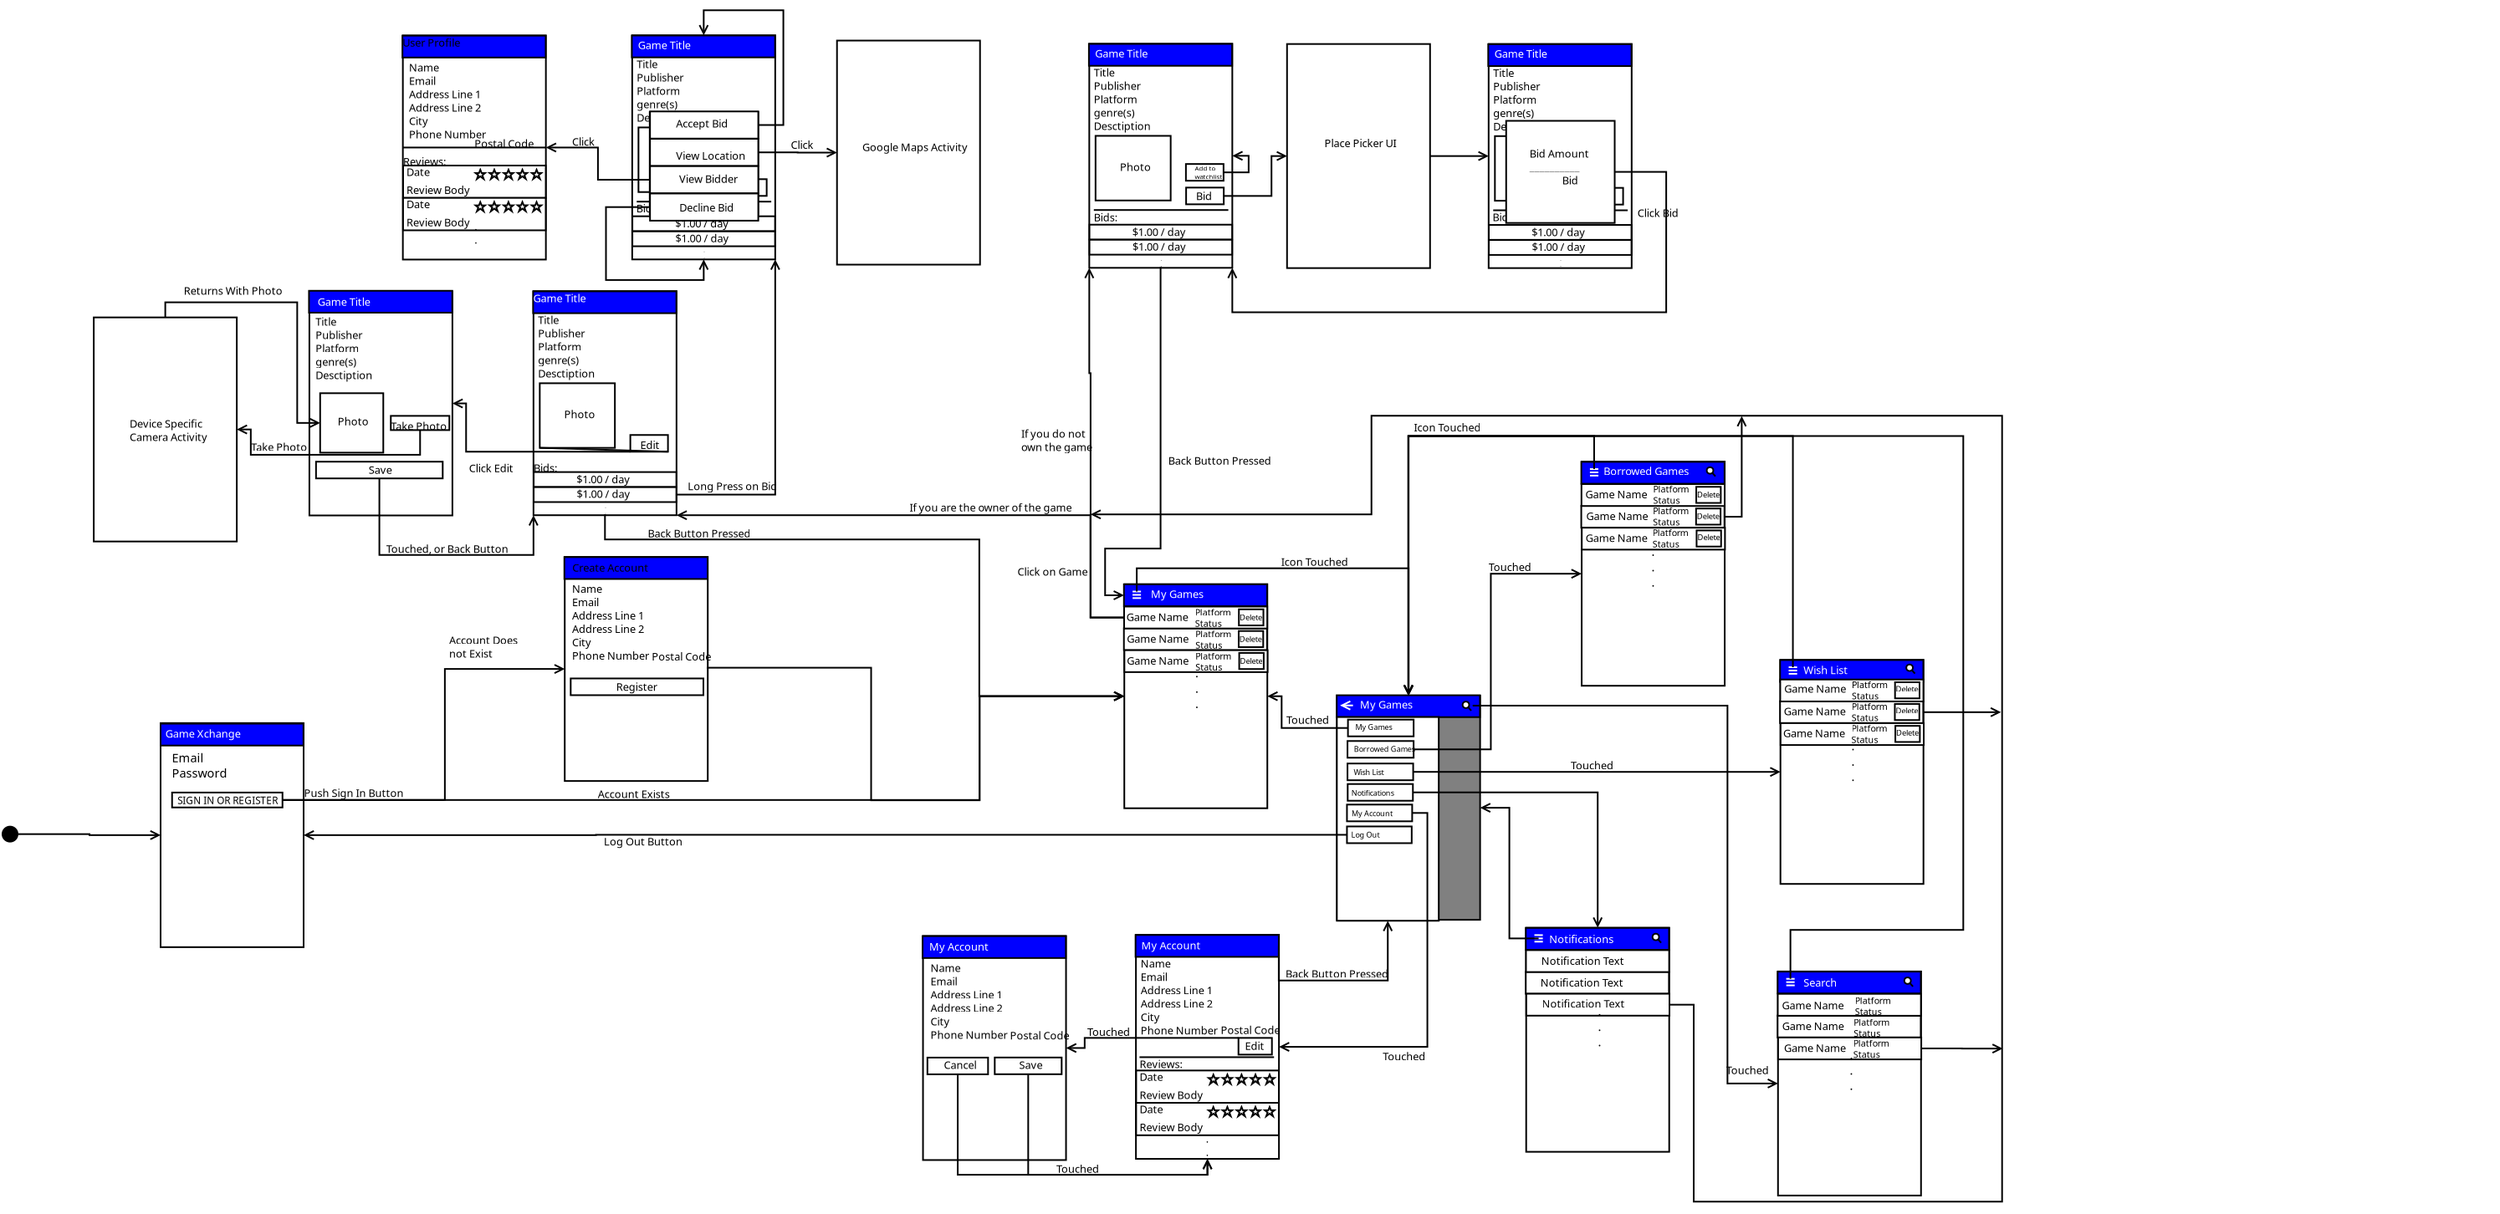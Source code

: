 <?xml version="1.0" encoding="UTF-8"?>
<dia:diagram xmlns:dia="http://www.lysator.liu.se/~alla/dia/">
  <dia:layer name="Background" visible="true" active="true">
    <dia:object type="UML - State Term" version="0" id="O0">
      <dia:attribute name="obj_pos">
        <dia:point val="-44.932,25.088"/>
      </dia:attribute>
      <dia:attribute name="obj_bb">
        <dia:rectangle val="-44.982,25.038;-43.882,26.138"/>
      </dia:attribute>
      <dia:attribute name="meta">
        <dia:composite type="dict"/>
      </dia:attribute>
      <dia:attribute name="elem_corner">
        <dia:point val="-44.932,25.088"/>
      </dia:attribute>
      <dia:attribute name="elem_width">
        <dia:real val="1"/>
      </dia:attribute>
      <dia:attribute name="elem_height">
        <dia:real val="1"/>
      </dia:attribute>
      <dia:attribute name="line_colour">
        <dia:color val="#000000"/>
      </dia:attribute>
      <dia:attribute name="fill_colour">
        <dia:color val="#ffffff"/>
      </dia:attribute>
      <dia:attribute name="is_final">
        <dia:boolean val="false"/>
      </dia:attribute>
    </dia:object>
    <dia:object type="Standard - Box" version="0" id="O1">
      <dia:attribute name="obj_pos">
        <dia:point val="10.145,31.679"/>
      </dia:attribute>
      <dia:attribute name="obj_bb">
        <dia:rectangle val="10.095,31.629;18.745,45.129"/>
      </dia:attribute>
      <dia:attribute name="elem_corner">
        <dia:point val="10.145,31.679"/>
      </dia:attribute>
      <dia:attribute name="elem_width">
        <dia:real val="8.55"/>
      </dia:attribute>
      <dia:attribute name="elem_height">
        <dia:real val="13.4"/>
      </dia:attribute>
      <dia:attribute name="show_background">
        <dia:boolean val="true"/>
      </dia:attribute>
    </dia:object>
    <dia:object type="Standard - Box" version="0" id="O2">
      <dia:attribute name="obj_pos">
        <dia:point val="10.122,31.69"/>
      </dia:attribute>
      <dia:attribute name="obj_bb">
        <dia:rectangle val="10.072,31.64;18.735,33.048"/>
      </dia:attribute>
      <dia:attribute name="elem_corner">
        <dia:point val="10.122,31.69"/>
      </dia:attribute>
      <dia:attribute name="elem_width">
        <dia:real val="8.562"/>
      </dia:attribute>
      <dia:attribute name="elem_height">
        <dia:real val="1.308"/>
      </dia:attribute>
      <dia:attribute name="border_width">
        <dia:real val="0.1"/>
      </dia:attribute>
      <dia:attribute name="inner_color">
        <dia:color val="#0000ff"/>
      </dia:attribute>
      <dia:attribute name="show_background">
        <dia:boolean val="true"/>
      </dia:attribute>
    </dia:object>
    <dia:object type="Standard - Box" version="0" id="O3">
      <dia:attribute name="obj_pos">
        <dia:point val="34.899,17.312"/>
      </dia:attribute>
      <dia:attribute name="obj_bb">
        <dia:rectangle val="34.849,17.262;43.499,30.762"/>
      </dia:attribute>
      <dia:attribute name="elem_corner">
        <dia:point val="34.899,17.312"/>
      </dia:attribute>
      <dia:attribute name="elem_width">
        <dia:real val="8.55"/>
      </dia:attribute>
      <dia:attribute name="elem_height">
        <dia:real val="13.4"/>
      </dia:attribute>
      <dia:attribute name="border_width">
        <dia:real val="0.1"/>
      </dia:attribute>
      <dia:attribute name="inner_color">
        <dia:color val="#808080"/>
      </dia:attribute>
      <dia:attribute name="show_background">
        <dia:boolean val="true"/>
      </dia:attribute>
    </dia:object>
    <dia:object type="Standard - Box" version="0" id="O4">
      <dia:attribute name="obj_pos">
        <dia:point val="34.877,17.284"/>
      </dia:attribute>
      <dia:attribute name="obj_bb">
        <dia:rectangle val="34.827,17.234;43.489,18.642"/>
      </dia:attribute>
      <dia:attribute name="elem_corner">
        <dia:point val="34.877,17.284"/>
      </dia:attribute>
      <dia:attribute name="elem_width">
        <dia:real val="8.562"/>
      </dia:attribute>
      <dia:attribute name="elem_height">
        <dia:real val="1.308"/>
      </dia:attribute>
      <dia:attribute name="border_width">
        <dia:real val="0.1"/>
      </dia:attribute>
      <dia:attribute name="inner_color">
        <dia:color val="#0000ff"/>
      </dia:attribute>
      <dia:attribute name="show_background">
        <dia:boolean val="true"/>
      </dia:attribute>
    </dia:object>
    <dia:object type="UML - Transition" version="2" id="O5">
      <dia:attribute name="obj_pos">
        <dia:point val="35.849,17.892"/>
      </dia:attribute>
      <dia:attribute name="obj_bb">
        <dia:rectangle val="35.027,17.242;35.901,18.392"/>
      </dia:attribute>
      <dia:attribute name="meta">
        <dia:composite type="dict"/>
      </dia:attribute>
      <dia:attribute name="orth_points">
        <dia:point val="35.849,17.892"/>
        <dia:point val="35.849,17.892"/>
        <dia:point val="35.077,17.892"/>
      </dia:attribute>
      <dia:attribute name="orth_orient">
        <dia:enum val="0"/>
        <dia:enum val="1"/>
      </dia:attribute>
      <dia:attribute name="orth_autoroute">
        <dia:boolean val="false"/>
      </dia:attribute>
      <dia:attribute name="text_colour">
        <dia:color val="#000000"/>
      </dia:attribute>
      <dia:attribute name="line_colour">
        <dia:color val="#ffffff"/>
      </dia:attribute>
      <dia:attribute name="trigger">
        <dia:string>##</dia:string>
      </dia:attribute>
      <dia:attribute name="action">
        <dia:string>##</dia:string>
      </dia:attribute>
      <dia:attribute name="guard">
        <dia:string>##</dia:string>
      </dia:attribute>
      <dia:attribute name="trigger_text_pos">
        <dia:point val="35.463,17.892"/>
      </dia:attribute>
      <dia:attribute name="guard_text_pos">
        <dia:point val="35.656,17.892"/>
      </dia:attribute>
      <dia:attribute name="direction_inverted">
        <dia:boolean val="false"/>
      </dia:attribute>
    </dia:object>
    <dia:object type="Standard - Text" version="1" id="O6">
      <dia:attribute name="obj_pos">
        <dia:point val="36.273,18.085"/>
      </dia:attribute>
      <dia:attribute name="obj_bb">
        <dia:rectangle val="36.273,17.445;39.208,18.218"/>
      </dia:attribute>
      <dia:attribute name="text">
        <dia:composite type="text">
          <dia:attribute name="string">
            <dia:string>#My Games#</dia:string>
          </dia:attribute>
          <dia:attribute name="font">
            <dia:font family="sans" style="0" name="Helvetica"/>
          </dia:attribute>
          <dia:attribute name="height">
            <dia:real val="0.8"/>
          </dia:attribute>
          <dia:attribute name="pos">
            <dia:point val="36.273,18.085"/>
          </dia:attribute>
          <dia:attribute name="color">
            <dia:color val="#ffffff"/>
          </dia:attribute>
          <dia:attribute name="alignment">
            <dia:enum val="0"/>
          </dia:attribute>
        </dia:composite>
      </dia:attribute>
      <dia:attribute name="valign">
        <dia:enum val="3"/>
      </dia:attribute>
    </dia:object>
    <dia:object type="Standard - Box" version="0" id="O7">
      <dia:attribute name="obj_pos">
        <dia:point val="34.885,18.586"/>
      </dia:attribute>
      <dia:attribute name="obj_bb">
        <dia:rectangle val="34.835,18.536;41.026,30.82"/>
      </dia:attribute>
      <dia:attribute name="elem_corner">
        <dia:point val="34.885,18.586"/>
      </dia:attribute>
      <dia:attribute name="elem_width">
        <dia:real val="6.092"/>
      </dia:attribute>
      <dia:attribute name="elem_height">
        <dia:real val="12.183"/>
      </dia:attribute>
      <dia:attribute name="show_background">
        <dia:boolean val="true"/>
      </dia:attribute>
    </dia:object>
    <dia:object type="Standard - Box" version="0" id="O8">
      <dia:attribute name="obj_pos">
        <dia:point val="35.549,18.741"/>
      </dia:attribute>
      <dia:attribute name="obj_bb">
        <dia:rectangle val="35.499,18.691;39.524,19.791"/>
      </dia:attribute>
      <dia:attribute name="elem_corner">
        <dia:point val="35.549,18.741"/>
      </dia:attribute>
      <dia:attribute name="elem_width">
        <dia:real val="3.926"/>
      </dia:attribute>
      <dia:attribute name="elem_height">
        <dia:real val="1"/>
      </dia:attribute>
      <dia:attribute name="show_background">
        <dia:boolean val="true"/>
      </dia:attribute>
    </dia:object>
    <dia:object type="Standard - Box" version="0" id="O9">
      <dia:attribute name="obj_pos">
        <dia:point val="35.521,20.02"/>
      </dia:attribute>
      <dia:attribute name="obj_bb">
        <dia:rectangle val="35.471,19.97;39.524,21.07"/>
      </dia:attribute>
      <dia:attribute name="elem_corner">
        <dia:point val="35.521,20.02"/>
      </dia:attribute>
      <dia:attribute name="elem_width">
        <dia:real val="3.953"/>
      </dia:attribute>
      <dia:attribute name="elem_height">
        <dia:real val="1"/>
      </dia:attribute>
      <dia:attribute name="show_background">
        <dia:boolean val="true"/>
      </dia:attribute>
    </dia:object>
    <dia:object type="Standard - Box" version="0" id="O10">
      <dia:attribute name="obj_pos">
        <dia:point val="35.521,21.366"/>
      </dia:attribute>
      <dia:attribute name="obj_bb">
        <dia:rectangle val="35.471,21.316;39.497,22.416"/>
      </dia:attribute>
      <dia:attribute name="elem_corner">
        <dia:point val="35.521,21.366"/>
      </dia:attribute>
      <dia:attribute name="elem_width">
        <dia:real val="3.926"/>
      </dia:attribute>
      <dia:attribute name="elem_height">
        <dia:real val="1"/>
      </dia:attribute>
      <dia:attribute name="show_background">
        <dia:boolean val="true"/>
      </dia:attribute>
    </dia:object>
    <dia:object type="Standard - Box" version="0" id="O11">
      <dia:attribute name="obj_pos">
        <dia:point val="35.489,23.822"/>
      </dia:attribute>
      <dia:attribute name="obj_bb">
        <dia:rectangle val="35.439,23.772;39.438,24.872"/>
      </dia:attribute>
      <dia:attribute name="elem_corner">
        <dia:point val="35.489,23.822"/>
      </dia:attribute>
      <dia:attribute name="elem_width">
        <dia:real val="3.898"/>
      </dia:attribute>
      <dia:attribute name="elem_height">
        <dia:real val="1"/>
      </dia:attribute>
      <dia:attribute name="show_background">
        <dia:boolean val="true"/>
      </dia:attribute>
    </dia:object>
    <dia:object type="Standard - Box" version="0" id="O12">
      <dia:attribute name="obj_pos">
        <dia:point val="35.489,25.129"/>
      </dia:attribute>
      <dia:attribute name="obj_bb">
        <dia:rectangle val="35.439,25.079;39.41,26.179"/>
      </dia:attribute>
      <dia:attribute name="elem_corner">
        <dia:point val="35.489,25.129"/>
      </dia:attribute>
      <dia:attribute name="elem_width">
        <dia:real val="3.871"/>
      </dia:attribute>
      <dia:attribute name="elem_height">
        <dia:real val="1"/>
      </dia:attribute>
      <dia:attribute name="show_background">
        <dia:boolean val="true"/>
      </dia:attribute>
    </dia:object>
    <dia:object type="Standard - Text" version="1" id="O13">
      <dia:attribute name="obj_pos">
        <dia:point val="35.992,19.357"/>
      </dia:attribute>
      <dia:attribute name="obj_bb">
        <dia:rectangle val="35.992,18.905;38.067,19.45"/>
      </dia:attribute>
      <dia:attribute name="text">
        <dia:composite type="text">
          <dia:attribute name="string">
            <dia:string>#My Games#</dia:string>
          </dia:attribute>
          <dia:attribute name="font">
            <dia:font family="sans" style="0" name="Helvetica"/>
          </dia:attribute>
          <dia:attribute name="height">
            <dia:real val="0.564"/>
          </dia:attribute>
          <dia:attribute name="pos">
            <dia:point val="35.992,19.357"/>
          </dia:attribute>
          <dia:attribute name="color">
            <dia:color val="#000000"/>
          </dia:attribute>
          <dia:attribute name="alignment">
            <dia:enum val="0"/>
          </dia:attribute>
        </dia:composite>
      </dia:attribute>
      <dia:attribute name="valign">
        <dia:enum val="3"/>
      </dia:attribute>
    </dia:object>
    <dia:object type="Standard - Text" version="1" id="O14">
      <dia:attribute name="obj_pos">
        <dia:point val="35.904,20.668"/>
      </dia:attribute>
      <dia:attribute name="obj_bb">
        <dia:rectangle val="35.904,20.216;39.311,20.761"/>
      </dia:attribute>
      <dia:attribute name="text">
        <dia:composite type="text">
          <dia:attribute name="string">
            <dia:string>#Borrowed Games#</dia:string>
          </dia:attribute>
          <dia:attribute name="font">
            <dia:font family="sans" style="0" name="Helvetica"/>
          </dia:attribute>
          <dia:attribute name="height">
            <dia:real val="0.564"/>
          </dia:attribute>
          <dia:attribute name="pos">
            <dia:point val="35.904,20.668"/>
          </dia:attribute>
          <dia:attribute name="color">
            <dia:color val="#000000"/>
          </dia:attribute>
          <dia:attribute name="alignment">
            <dia:enum val="0"/>
          </dia:attribute>
        </dia:composite>
      </dia:attribute>
      <dia:attribute name="valign">
        <dia:enum val="3"/>
      </dia:attribute>
    </dia:object>
    <dia:object type="Standard - Text" version="1" id="O15">
      <dia:attribute name="obj_pos">
        <dia:point val="35.892,22.056"/>
      </dia:attribute>
      <dia:attribute name="obj_bb">
        <dia:rectangle val="35.892,21.604;37.685,22.149"/>
      </dia:attribute>
      <dia:attribute name="text">
        <dia:composite type="text">
          <dia:attribute name="string">
            <dia:string>#Wish List#</dia:string>
          </dia:attribute>
          <dia:attribute name="font">
            <dia:font family="sans" style="0" name="Helvetica"/>
          </dia:attribute>
          <dia:attribute name="height">
            <dia:real val="0.564"/>
          </dia:attribute>
          <dia:attribute name="pos">
            <dia:point val="35.892,22.056"/>
          </dia:attribute>
          <dia:attribute name="color">
            <dia:color val="#000000"/>
          </dia:attribute>
          <dia:attribute name="alignment">
            <dia:enum val="0"/>
          </dia:attribute>
        </dia:composite>
      </dia:attribute>
      <dia:attribute name="valign">
        <dia:enum val="3"/>
      </dia:attribute>
    </dia:object>
    <dia:object type="Standard - Text" version="1" id="O16">
      <dia:attribute name="obj_pos">
        <dia:point val="35.763,24.52"/>
      </dia:attribute>
      <dia:attribute name="obj_bb">
        <dia:rectangle val="35.763,24.067;38.072,24.612"/>
      </dia:attribute>
      <dia:attribute name="text">
        <dia:composite type="text">
          <dia:attribute name="string">
            <dia:string>#My Account#</dia:string>
          </dia:attribute>
          <dia:attribute name="font">
            <dia:font family="sans" style="0" name="Helvetica"/>
          </dia:attribute>
          <dia:attribute name="height">
            <dia:real val="0.564"/>
          </dia:attribute>
          <dia:attribute name="pos">
            <dia:point val="35.763,24.52"/>
          </dia:attribute>
          <dia:attribute name="color">
            <dia:color val="#000000"/>
          </dia:attribute>
          <dia:attribute name="alignment">
            <dia:enum val="0"/>
          </dia:attribute>
        </dia:composite>
      </dia:attribute>
      <dia:attribute name="valign">
        <dia:enum val="3"/>
      </dia:attribute>
    </dia:object>
    <dia:object type="Standard - Text" version="1" id="O17">
      <dia:attribute name="obj_pos">
        <dia:point val="35.74,25.792"/>
      </dia:attribute>
      <dia:attribute name="obj_bb">
        <dia:rectangle val="35.74,25.34;37.327,25.885"/>
      </dia:attribute>
      <dia:attribute name="text">
        <dia:composite type="text">
          <dia:attribute name="string">
            <dia:string>#Log Out#</dia:string>
          </dia:attribute>
          <dia:attribute name="font">
            <dia:font family="sans" style="0" name="Helvetica"/>
          </dia:attribute>
          <dia:attribute name="height">
            <dia:real val="0.564"/>
          </dia:attribute>
          <dia:attribute name="pos">
            <dia:point val="35.74,25.792"/>
          </dia:attribute>
          <dia:attribute name="color">
            <dia:color val="#000000"/>
          </dia:attribute>
          <dia:attribute name="alignment">
            <dia:enum val="0"/>
          </dia:attribute>
        </dia:composite>
      </dia:attribute>
      <dia:attribute name="valign">
        <dia:enum val="3"/>
      </dia:attribute>
    </dia:object>
    <dia:group>
      <dia:object type="Standard - Box" version="0" id="O18">
        <dia:attribute name="obj_pos">
          <dia:point val="22.179,10.641"/>
        </dia:attribute>
        <dia:attribute name="obj_bb">
          <dia:rectangle val="22.129,10.591;30.779,24.091"/>
        </dia:attribute>
        <dia:attribute name="elem_corner">
          <dia:point val="22.179,10.641"/>
        </dia:attribute>
        <dia:attribute name="elem_width">
          <dia:real val="8.55"/>
        </dia:attribute>
        <dia:attribute name="elem_height">
          <dia:real val="13.4"/>
        </dia:attribute>
        <dia:attribute name="show_background">
          <dia:boolean val="true"/>
        </dia:attribute>
      </dia:object>
      <dia:object type="Standard - Box" version="0" id="O19">
        <dia:attribute name="obj_pos">
          <dia:point val="22.157,10.651"/>
        </dia:attribute>
        <dia:attribute name="obj_bb">
          <dia:rectangle val="22.107,10.601;30.769,12.009"/>
        </dia:attribute>
        <dia:attribute name="elem_corner">
          <dia:point val="22.157,10.651"/>
        </dia:attribute>
        <dia:attribute name="elem_width">
          <dia:real val="8.562"/>
        </dia:attribute>
        <dia:attribute name="elem_height">
          <dia:real val="1.308"/>
        </dia:attribute>
        <dia:attribute name="border_width">
          <dia:real val="0.1"/>
        </dia:attribute>
        <dia:attribute name="inner_color">
          <dia:color val="#0000ff"/>
        </dia:attribute>
        <dia:attribute name="show_background">
          <dia:boolean val="true"/>
        </dia:attribute>
      </dia:object>
      <dia:group>
        <dia:object type="Standard - Line" version="0" id="O20">
          <dia:attribute name="obj_pos">
            <dia:point val="22.672,11.082"/>
          </dia:attribute>
          <dia:attribute name="obj_bb">
            <dia:rectangle val="22.622,11.031;23.225,11.132"/>
          </dia:attribute>
          <dia:attribute name="conn_endpoints">
            <dia:point val="22.672,11.082"/>
            <dia:point val="23.175,11.082"/>
          </dia:attribute>
          <dia:attribute name="numcp">
            <dia:int val="1"/>
          </dia:attribute>
          <dia:attribute name="line_color">
            <dia:color val="#ffffff"/>
          </dia:attribute>
          <dia:attribute name="line_width">
            <dia:real val="0.1"/>
          </dia:attribute>
        </dia:object>
        <dia:object type="Standard - Line" version="0" id="O21">
          <dia:attribute name="obj_pos">
            <dia:point val="22.671,11.28"/>
          </dia:attribute>
          <dia:attribute name="obj_bb">
            <dia:rectangle val="22.621,11.23;23.224,11.33"/>
          </dia:attribute>
          <dia:attribute name="conn_endpoints">
            <dia:point val="22.671,11.28"/>
            <dia:point val="23.174,11.28"/>
          </dia:attribute>
          <dia:attribute name="numcp">
            <dia:int val="1"/>
          </dia:attribute>
          <dia:attribute name="line_color">
            <dia:color val="#ffffff"/>
          </dia:attribute>
          <dia:attribute name="line_width">
            <dia:real val="0.1"/>
          </dia:attribute>
        </dia:object>
        <dia:object type="Standard - Line" version="0" id="O22">
          <dia:attribute name="obj_pos">
            <dia:point val="22.675,11.472"/>
          </dia:attribute>
          <dia:attribute name="obj_bb">
            <dia:rectangle val="22.625,11.422;23.228,11.523"/>
          </dia:attribute>
          <dia:attribute name="conn_endpoints">
            <dia:point val="22.675,11.472"/>
            <dia:point val="23.178,11.473"/>
          </dia:attribute>
          <dia:attribute name="numcp">
            <dia:int val="1"/>
          </dia:attribute>
          <dia:attribute name="line_color">
            <dia:color val="#ffffff"/>
          </dia:attribute>
          <dia:attribute name="line_width">
            <dia:real val="0.1"/>
          </dia:attribute>
        </dia:object>
      </dia:group>
    </dia:group>
    <dia:object type="Standard - Text" version="1" id="O23">
      <dia:attribute name="obj_pos">
        <dia:point val="23.774,11.465"/>
      </dia:attribute>
      <dia:attribute name="obj_bb">
        <dia:rectangle val="23.774,10.825;26.709,11.598"/>
      </dia:attribute>
      <dia:attribute name="text">
        <dia:composite type="text">
          <dia:attribute name="string">
            <dia:string>#My Games#</dia:string>
          </dia:attribute>
          <dia:attribute name="font">
            <dia:font family="sans" style="0" name="Helvetica"/>
          </dia:attribute>
          <dia:attribute name="height">
            <dia:real val="0.8"/>
          </dia:attribute>
          <dia:attribute name="pos">
            <dia:point val="23.774,11.465"/>
          </dia:attribute>
          <dia:attribute name="color">
            <dia:color val="#ffffff"/>
          </dia:attribute>
          <dia:attribute name="alignment">
            <dia:enum val="0"/>
          </dia:attribute>
        </dia:composite>
      </dia:attribute>
      <dia:attribute name="valign">
        <dia:enum val="3"/>
      </dia:attribute>
    </dia:object>
    <dia:object type="Standard - Box" version="0" id="O24">
      <dia:attribute name="obj_pos">
        <dia:point val="22.155,13.277"/>
      </dia:attribute>
      <dia:attribute name="obj_bb">
        <dia:rectangle val="22.105,13.227;30.764,14.638"/>
      </dia:attribute>
      <dia:attribute name="elem_corner">
        <dia:point val="22.155,13.277"/>
      </dia:attribute>
      <dia:attribute name="elem_width">
        <dia:real val="8.559"/>
      </dia:attribute>
      <dia:attribute name="elem_height">
        <dia:real val="1.311"/>
      </dia:attribute>
      <dia:attribute name="show_background">
        <dia:boolean val="true"/>
      </dia:attribute>
    </dia:object>
    <dia:object type="Standard - Text" version="1" id="O25">
      <dia:attribute name="obj_pos">
        <dia:point val="26.434,13.933"/>
      </dia:attribute>
      <dia:attribute name="obj_bb">
        <dia:rectangle val="26.434,13.293;26.434,14.065"/>
      </dia:attribute>
      <dia:attribute name="text">
        <dia:composite type="text">
          <dia:attribute name="string">
            <dia:string>##</dia:string>
          </dia:attribute>
          <dia:attribute name="font">
            <dia:font family="sans" style="0" name="Helvetica"/>
          </dia:attribute>
          <dia:attribute name="height">
            <dia:real val="0.8"/>
          </dia:attribute>
          <dia:attribute name="pos">
            <dia:point val="26.434,13.933"/>
          </dia:attribute>
          <dia:attribute name="color">
            <dia:color val="#000000"/>
          </dia:attribute>
          <dia:attribute name="alignment">
            <dia:enum val="0"/>
          </dia:attribute>
        </dia:composite>
      </dia:attribute>
      <dia:attribute name="valign">
        <dia:enum val="3"/>
      </dia:attribute>
      <dia:connections>
        <dia:connection handle="0" to="O24" connection="8"/>
      </dia:connections>
    </dia:object>
    <dia:object type="Standard - Text" version="1" id="O26">
      <dia:attribute name="obj_pos">
        <dia:point val="22.331,14.145"/>
      </dia:attribute>
      <dia:attribute name="obj_bb">
        <dia:rectangle val="22.331,13.505;25.806,14.277"/>
      </dia:attribute>
      <dia:attribute name="text">
        <dia:composite type="text">
          <dia:attribute name="string">
            <dia:string>#Game Name#</dia:string>
          </dia:attribute>
          <dia:attribute name="font">
            <dia:font family="sans" style="0" name="Helvetica"/>
          </dia:attribute>
          <dia:attribute name="height">
            <dia:real val="0.8"/>
          </dia:attribute>
          <dia:attribute name="pos">
            <dia:point val="22.331,14.145"/>
          </dia:attribute>
          <dia:attribute name="color">
            <dia:color val="#000000"/>
          </dia:attribute>
          <dia:attribute name="alignment">
            <dia:enum val="0"/>
          </dia:attribute>
        </dia:composite>
      </dia:attribute>
      <dia:attribute name="valign">
        <dia:enum val="3"/>
      </dia:attribute>
      <dia:connections>
        <dia:connection handle="0" to="O24" connection="3"/>
      </dia:connections>
    </dia:object>
    <dia:object type="Standard - Text" version="1" id="O27">
      <dia:attribute name="obj_pos">
        <dia:point val="26.434,13.827"/>
      </dia:attribute>
      <dia:attribute name="obj_bb">
        <dia:rectangle val="26.434,13.292;28.414,14.606"/>
      </dia:attribute>
      <dia:attribute name="text">
        <dia:composite type="text">
          <dia:attribute name="string">
            <dia:string>#Platform
Status#</dia:string>
          </dia:attribute>
          <dia:attribute name="font">
            <dia:font family="sans" style="0" name="Helvetica"/>
          </dia:attribute>
          <dia:attribute name="height">
            <dia:real val="0.67"/>
          </dia:attribute>
          <dia:attribute name="pos">
            <dia:point val="26.434,13.827"/>
          </dia:attribute>
          <dia:attribute name="color">
            <dia:color val="#000000"/>
          </dia:attribute>
          <dia:attribute name="alignment">
            <dia:enum val="0"/>
          </dia:attribute>
        </dia:composite>
      </dia:attribute>
      <dia:attribute name="valign">
        <dia:enum val="3"/>
      </dia:attribute>
    </dia:object>
    <dia:object type="Standard - Box" version="0" id="O28">
      <dia:attribute name="obj_pos">
        <dia:point val="29.017,13.441"/>
      </dia:attribute>
      <dia:attribute name="obj_bb">
        <dia:rectangle val="28.967,13.391;30.532,14.455"/>
      </dia:attribute>
      <dia:attribute name="elem_corner">
        <dia:point val="29.017,13.441"/>
      </dia:attribute>
      <dia:attribute name="elem_width">
        <dia:real val="1.465"/>
      </dia:attribute>
      <dia:attribute name="elem_height">
        <dia:real val="0.964"/>
      </dia:attribute>
      <dia:attribute name="border_width">
        <dia:real val="0.1"/>
      </dia:attribute>
      <dia:attribute name="show_background">
        <dia:boolean val="true"/>
      </dia:attribute>
    </dia:object>
    <dia:object type="Standard - Text" version="1" id="O29">
      <dia:attribute name="obj_pos">
        <dia:point val="29.056,14.097"/>
      </dia:attribute>
      <dia:attribute name="obj_bb">
        <dia:rectangle val="29.056,13.627;30.384,14.194"/>
      </dia:attribute>
      <dia:attribute name="text">
        <dia:composite type="text">
          <dia:attribute name="string">
            <dia:string>#Delete#</dia:string>
          </dia:attribute>
          <dia:attribute name="font">
            <dia:font family="sans" style="0" name="Helvetica"/>
          </dia:attribute>
          <dia:attribute name="height">
            <dia:real val="0.588"/>
          </dia:attribute>
          <dia:attribute name="pos">
            <dia:point val="29.056,14.097"/>
          </dia:attribute>
          <dia:attribute name="color">
            <dia:color val="#000000"/>
          </dia:attribute>
          <dia:attribute name="alignment">
            <dia:enum val="0"/>
          </dia:attribute>
        </dia:composite>
      </dia:attribute>
      <dia:attribute name="valign">
        <dia:enum val="3"/>
      </dia:attribute>
    </dia:object>
    <dia:object type="Standard - Box" version="0" id="O30">
      <dia:attribute name="obj_pos">
        <dia:point val="22.166,11.98"/>
      </dia:attribute>
      <dia:attribute name="obj_bb">
        <dia:rectangle val="22.116,11.93;30.775,13.341"/>
      </dia:attribute>
      <dia:attribute name="elem_corner">
        <dia:point val="22.166,11.98"/>
      </dia:attribute>
      <dia:attribute name="elem_width">
        <dia:real val="8.559"/>
      </dia:attribute>
      <dia:attribute name="elem_height">
        <dia:real val="1.311"/>
      </dia:attribute>
      <dia:attribute name="show_background">
        <dia:boolean val="true"/>
      </dia:attribute>
    </dia:object>
    <dia:object type="Standard - Text" version="1" id="O31">
      <dia:attribute name="obj_pos">
        <dia:point val="26.446,12.635"/>
      </dia:attribute>
      <dia:attribute name="obj_bb">
        <dia:rectangle val="26.446,11.995;26.446,12.768"/>
      </dia:attribute>
      <dia:attribute name="text">
        <dia:composite type="text">
          <dia:attribute name="string">
            <dia:string>##</dia:string>
          </dia:attribute>
          <dia:attribute name="font">
            <dia:font family="sans" style="0" name="Helvetica"/>
          </dia:attribute>
          <dia:attribute name="height">
            <dia:real val="0.8"/>
          </dia:attribute>
          <dia:attribute name="pos">
            <dia:point val="26.446,12.635"/>
          </dia:attribute>
          <dia:attribute name="color">
            <dia:color val="#000000"/>
          </dia:attribute>
          <dia:attribute name="alignment">
            <dia:enum val="0"/>
          </dia:attribute>
        </dia:composite>
      </dia:attribute>
      <dia:attribute name="valign">
        <dia:enum val="3"/>
      </dia:attribute>
      <dia:connections>
        <dia:connection handle="0" to="O30" connection="8"/>
      </dia:connections>
    </dia:object>
    <dia:object type="Standard - Text" version="1" id="O32">
      <dia:attribute name="obj_pos">
        <dia:point val="22.309,12.847"/>
      </dia:attribute>
      <dia:attribute name="obj_bb">
        <dia:rectangle val="22.309,12.207;25.784,12.98"/>
      </dia:attribute>
      <dia:attribute name="text">
        <dia:composite type="text">
          <dia:attribute name="string">
            <dia:string>#Game Name#</dia:string>
          </dia:attribute>
          <dia:attribute name="font">
            <dia:font family="sans" style="0" name="Helvetica"/>
          </dia:attribute>
          <dia:attribute name="height">
            <dia:real val="0.8"/>
          </dia:attribute>
          <dia:attribute name="pos">
            <dia:point val="22.309,12.847"/>
          </dia:attribute>
          <dia:attribute name="color">
            <dia:color val="#000000"/>
          </dia:attribute>
          <dia:attribute name="alignment">
            <dia:enum val="0"/>
          </dia:attribute>
        </dia:composite>
      </dia:attribute>
      <dia:attribute name="valign">
        <dia:enum val="3"/>
      </dia:attribute>
      <dia:connections>
        <dia:connection handle="0" to="O30" connection="8"/>
      </dia:connections>
    </dia:object>
    <dia:object type="Standard - Text" version="1" id="O33">
      <dia:attribute name="obj_pos">
        <dia:point val="26.407,12.529"/>
      </dia:attribute>
      <dia:attribute name="obj_bb">
        <dia:rectangle val="26.407,11.994;28.387,13.309"/>
      </dia:attribute>
      <dia:attribute name="text">
        <dia:composite type="text">
          <dia:attribute name="string">
            <dia:string>#Platform
Status#</dia:string>
          </dia:attribute>
          <dia:attribute name="font">
            <dia:font family="sans" style="0" name="Helvetica"/>
          </dia:attribute>
          <dia:attribute name="height">
            <dia:real val="0.67"/>
          </dia:attribute>
          <dia:attribute name="pos">
            <dia:point val="26.407,12.529"/>
          </dia:attribute>
          <dia:attribute name="color">
            <dia:color val="#000000"/>
          </dia:attribute>
          <dia:attribute name="alignment">
            <dia:enum val="0"/>
          </dia:attribute>
        </dia:composite>
      </dia:attribute>
      <dia:attribute name="valign">
        <dia:enum val="3"/>
      </dia:attribute>
    </dia:object>
    <dia:object type="Standard - Box" version="0" id="O34">
      <dia:attribute name="obj_pos">
        <dia:point val="29.029,12.144"/>
      </dia:attribute>
      <dia:attribute name="obj_bb">
        <dia:rectangle val="28.979,12.094;30.544,13.158"/>
      </dia:attribute>
      <dia:attribute name="elem_corner">
        <dia:point val="29.029,12.144"/>
      </dia:attribute>
      <dia:attribute name="elem_width">
        <dia:real val="1.465"/>
      </dia:attribute>
      <dia:attribute name="elem_height">
        <dia:real val="0.964"/>
      </dia:attribute>
      <dia:attribute name="border_width">
        <dia:real val="0.1"/>
      </dia:attribute>
      <dia:attribute name="show_background">
        <dia:boolean val="true"/>
      </dia:attribute>
    </dia:object>
    <dia:object type="Standard - Text" version="1" id="O35">
      <dia:attribute name="obj_pos">
        <dia:point val="29.067,12.799"/>
      </dia:attribute>
      <dia:attribute name="obj_bb">
        <dia:rectangle val="29.067,12.329;30.395,12.897"/>
      </dia:attribute>
      <dia:attribute name="text">
        <dia:composite type="text">
          <dia:attribute name="string">
            <dia:string>#Delete#</dia:string>
          </dia:attribute>
          <dia:attribute name="font">
            <dia:font family="sans" style="0" name="Helvetica"/>
          </dia:attribute>
          <dia:attribute name="height">
            <dia:real val="0.588"/>
          </dia:attribute>
          <dia:attribute name="pos">
            <dia:point val="29.067,12.799"/>
          </dia:attribute>
          <dia:attribute name="color">
            <dia:color val="#000000"/>
          </dia:attribute>
          <dia:attribute name="alignment">
            <dia:enum val="0"/>
          </dia:attribute>
        </dia:composite>
      </dia:attribute>
      <dia:attribute name="valign">
        <dia:enum val="3"/>
      </dia:attribute>
    </dia:object>
    <dia:object type="Standard - Box" version="0" id="O36">
      <dia:attribute name="obj_pos">
        <dia:point val="22.185,14.588"/>
      </dia:attribute>
      <dia:attribute name="obj_bb">
        <dia:rectangle val="22.135,14.538;30.795,15.949"/>
      </dia:attribute>
      <dia:attribute name="elem_corner">
        <dia:point val="22.185,14.588"/>
      </dia:attribute>
      <dia:attribute name="elem_width">
        <dia:real val="8.559"/>
      </dia:attribute>
      <dia:attribute name="elem_height">
        <dia:real val="1.311"/>
      </dia:attribute>
      <dia:attribute name="show_background">
        <dia:boolean val="true"/>
      </dia:attribute>
    </dia:object>
    <dia:object type="Standard - Text" version="1" id="O37">
      <dia:attribute name="obj_pos">
        <dia:point val="26.465,15.243"/>
      </dia:attribute>
      <dia:attribute name="obj_bb">
        <dia:rectangle val="26.465,14.604;26.465,15.376"/>
      </dia:attribute>
      <dia:attribute name="text">
        <dia:composite type="text">
          <dia:attribute name="string">
            <dia:string>##</dia:string>
          </dia:attribute>
          <dia:attribute name="font">
            <dia:font family="sans" style="0" name="Helvetica"/>
          </dia:attribute>
          <dia:attribute name="height">
            <dia:real val="0.8"/>
          </dia:attribute>
          <dia:attribute name="pos">
            <dia:point val="26.465,15.243"/>
          </dia:attribute>
          <dia:attribute name="color">
            <dia:color val="#000000"/>
          </dia:attribute>
          <dia:attribute name="alignment">
            <dia:enum val="0"/>
          </dia:attribute>
        </dia:composite>
      </dia:attribute>
      <dia:attribute name="valign">
        <dia:enum val="3"/>
      </dia:attribute>
      <dia:connections>
        <dia:connection handle="0" to="O36" connection="8"/>
      </dia:connections>
    </dia:object>
    <dia:object type="Standard - Text" version="1" id="O38">
      <dia:attribute name="obj_pos">
        <dia:point val="22.328,15.456"/>
      </dia:attribute>
      <dia:attribute name="obj_bb">
        <dia:rectangle val="22.328,14.816;25.803,15.588"/>
      </dia:attribute>
      <dia:attribute name="text">
        <dia:composite type="text">
          <dia:attribute name="string">
            <dia:string>#Game Name#</dia:string>
          </dia:attribute>
          <dia:attribute name="font">
            <dia:font family="sans" style="0" name="Helvetica"/>
          </dia:attribute>
          <dia:attribute name="height">
            <dia:real val="0.8"/>
          </dia:attribute>
          <dia:attribute name="pos">
            <dia:point val="22.328,15.456"/>
          </dia:attribute>
          <dia:attribute name="color">
            <dia:color val="#000000"/>
          </dia:attribute>
          <dia:attribute name="alignment">
            <dia:enum val="0"/>
          </dia:attribute>
        </dia:composite>
      </dia:attribute>
      <dia:attribute name="valign">
        <dia:enum val="3"/>
      </dia:attribute>
      <dia:connections>
        <dia:connection handle="0" to="O36" connection="8"/>
      </dia:connections>
    </dia:object>
    <dia:object type="Standard - Text" version="1" id="O39">
      <dia:attribute name="obj_pos">
        <dia:point val="26.426,15.137"/>
      </dia:attribute>
      <dia:attribute name="obj_bb">
        <dia:rectangle val="26.426,14.602;28.406,15.917"/>
      </dia:attribute>
      <dia:attribute name="text">
        <dia:composite type="text">
          <dia:attribute name="string">
            <dia:string>#Platform
Status#</dia:string>
          </dia:attribute>
          <dia:attribute name="font">
            <dia:font family="sans" style="0" name="Helvetica"/>
          </dia:attribute>
          <dia:attribute name="height">
            <dia:real val="0.67"/>
          </dia:attribute>
          <dia:attribute name="pos">
            <dia:point val="26.426,15.137"/>
          </dia:attribute>
          <dia:attribute name="color">
            <dia:color val="#000000"/>
          </dia:attribute>
          <dia:attribute name="alignment">
            <dia:enum val="0"/>
          </dia:attribute>
        </dia:composite>
      </dia:attribute>
      <dia:attribute name="valign">
        <dia:enum val="3"/>
      </dia:attribute>
    </dia:object>
    <dia:object type="Standard - Box" version="0" id="O40">
      <dia:attribute name="obj_pos">
        <dia:point val="29.048,14.752"/>
      </dia:attribute>
      <dia:attribute name="obj_bb">
        <dia:rectangle val="28.998,14.702;30.563,15.766"/>
      </dia:attribute>
      <dia:attribute name="elem_corner">
        <dia:point val="29.048,14.752"/>
      </dia:attribute>
      <dia:attribute name="elem_width">
        <dia:real val="1.465"/>
      </dia:attribute>
      <dia:attribute name="elem_height">
        <dia:real val="0.964"/>
      </dia:attribute>
      <dia:attribute name="border_width">
        <dia:real val="0.1"/>
      </dia:attribute>
      <dia:attribute name="show_background">
        <dia:boolean val="true"/>
      </dia:attribute>
    </dia:object>
    <dia:object type="Standard - Text" version="1" id="O41">
      <dia:attribute name="obj_pos">
        <dia:point val="29.087,15.407"/>
      </dia:attribute>
      <dia:attribute name="obj_bb">
        <dia:rectangle val="29.087,14.937;30.414,15.505"/>
      </dia:attribute>
      <dia:attribute name="text">
        <dia:composite type="text">
          <dia:attribute name="string">
            <dia:string>#Delete#</dia:string>
          </dia:attribute>
          <dia:attribute name="font">
            <dia:font family="sans" style="0" name="Helvetica"/>
          </dia:attribute>
          <dia:attribute name="height">
            <dia:real val="0.588"/>
          </dia:attribute>
          <dia:attribute name="pos">
            <dia:point val="29.087,15.407"/>
          </dia:attribute>
          <dia:attribute name="color">
            <dia:color val="#000000"/>
          </dia:attribute>
          <dia:attribute name="alignment">
            <dia:enum val="0"/>
          </dia:attribute>
        </dia:composite>
      </dia:attribute>
      <dia:attribute name="valign">
        <dia:enum val="3"/>
      </dia:attribute>
    </dia:object>
    <dia:object type="Standard - Text" version="1" id="O42">
      <dia:attribute name="obj_pos">
        <dia:point val="26.416,16.223"/>
      </dia:attribute>
      <dia:attribute name="obj_bb">
        <dia:rectangle val="26.416,15.488;26.638,18.21"/>
      </dia:attribute>
      <dia:attribute name="text">
        <dia:composite type="text">
          <dia:attribute name="string">
            <dia:string>#.
.
.#</dia:string>
          </dia:attribute>
          <dia:attribute name="font">
            <dia:font family="sans" style="0" name="Helvetica"/>
          </dia:attribute>
          <dia:attribute name="height">
            <dia:real val="0.917"/>
          </dia:attribute>
          <dia:attribute name="pos">
            <dia:point val="26.416,16.223"/>
          </dia:attribute>
          <dia:attribute name="color">
            <dia:color val="#000000"/>
          </dia:attribute>
          <dia:attribute name="alignment">
            <dia:enum val="0"/>
          </dia:attribute>
        </dia:composite>
      </dia:attribute>
      <dia:attribute name="valign">
        <dia:enum val="3"/>
      </dia:attribute>
    </dia:object>
    <dia:object type="Standard - Box" version="0" id="O43">
      <dia:attribute name="obj_pos">
        <dia:point val="-35.432,18.948"/>
      </dia:attribute>
      <dia:attribute name="obj_bb">
        <dia:rectangle val="-35.483,18.898;-26.832,32.398"/>
      </dia:attribute>
      <dia:attribute name="elem_corner">
        <dia:point val="-35.432,18.948"/>
      </dia:attribute>
      <dia:attribute name="elem_width">
        <dia:real val="8.55"/>
      </dia:attribute>
      <dia:attribute name="elem_height">
        <dia:real val="13.4"/>
      </dia:attribute>
      <dia:attribute name="show_background">
        <dia:boolean val="true"/>
      </dia:attribute>
    </dia:object>
    <dia:object type="Standard - Text" version="1" id="O44">
      <dia:attribute name="obj_pos">
        <dia:point val="-34.755,21.294"/>
      </dia:attribute>
      <dia:attribute name="obj_bb">
        <dia:rectangle val="-34.755,20.569;-31.737,22.349"/>
      </dia:attribute>
      <dia:attribute name="text">
        <dia:composite type="text">
          <dia:attribute name="string">
            <dia:string>#Email
Password#</dia:string>
          </dia:attribute>
          <dia:attribute name="font">
            <dia:font family="sans" style="0" name="Helvetica"/>
          </dia:attribute>
          <dia:attribute name="height">
            <dia:real val="0.906"/>
          </dia:attribute>
          <dia:attribute name="pos">
            <dia:point val="-34.755,21.294"/>
          </dia:attribute>
          <dia:attribute name="color">
            <dia:color val="#000000"/>
          </dia:attribute>
          <dia:attribute name="alignment">
            <dia:enum val="0"/>
          </dia:attribute>
        </dia:composite>
      </dia:attribute>
      <dia:attribute name="valign">
        <dia:enum val="3"/>
      </dia:attribute>
    </dia:object>
    <dia:object type="Standard - Box" version="0" id="O45">
      <dia:attribute name="obj_pos">
        <dia:point val="-34.745,23.101"/>
      </dia:attribute>
      <dia:attribute name="obj_bb">
        <dia:rectangle val="-34.795,23.051;-28.095,24.043"/>
      </dia:attribute>
      <dia:attribute name="elem_corner">
        <dia:point val="-34.745,23.101"/>
      </dia:attribute>
      <dia:attribute name="elem_width">
        <dia:real val="6.6"/>
      </dia:attribute>
      <dia:attribute name="elem_height">
        <dia:real val="0.892"/>
      </dia:attribute>
      <dia:attribute name="border_width">
        <dia:real val="0.1"/>
      </dia:attribute>
      <dia:attribute name="show_background">
        <dia:boolean val="true"/>
      </dia:attribute>
    </dia:object>
    <dia:object type="Standard - Text" version="1" id="O46">
      <dia:attribute name="obj_pos">
        <dia:point val="-34.42,23.798"/>
      </dia:attribute>
      <dia:attribute name="obj_bb">
        <dia:rectangle val="-34.42,23.211;-28.476,23.921"/>
      </dia:attribute>
      <dia:attribute name="text">
        <dia:composite type="text">
          <dia:attribute name="string">
            <dia:string>#SIGN IN OR REGISTER#</dia:string>
          </dia:attribute>
          <dia:attribute name="font">
            <dia:font family="sans" style="0" name="Helvetica"/>
          </dia:attribute>
          <dia:attribute name="height">
            <dia:real val="0.733"/>
          </dia:attribute>
          <dia:attribute name="pos">
            <dia:point val="-34.42,23.798"/>
          </dia:attribute>
          <dia:attribute name="color">
            <dia:color val="#000000"/>
          </dia:attribute>
          <dia:attribute name="alignment">
            <dia:enum val="0"/>
          </dia:attribute>
        </dia:composite>
      </dia:attribute>
      <dia:attribute name="valign">
        <dia:enum val="3"/>
      </dia:attribute>
    </dia:object>
    <dia:object type="Standard - Box" version="0" id="O47">
      <dia:attribute name="obj_pos">
        <dia:point val="-35.432,18.983"/>
      </dia:attribute>
      <dia:attribute name="obj_bb">
        <dia:rectangle val="-35.482,18.933;-26.844,20.341"/>
      </dia:attribute>
      <dia:attribute name="elem_corner">
        <dia:point val="-35.432,18.983"/>
      </dia:attribute>
      <dia:attribute name="elem_width">
        <dia:real val="8.538"/>
      </dia:attribute>
      <dia:attribute name="elem_height">
        <dia:real val="1.308"/>
      </dia:attribute>
      <dia:attribute name="border_width">
        <dia:real val="0.1"/>
      </dia:attribute>
      <dia:attribute name="inner_color">
        <dia:color val="#0000ff"/>
      </dia:attribute>
      <dia:attribute name="show_background">
        <dia:boolean val="true"/>
      </dia:attribute>
    </dia:object>
    <dia:object type="Standard - Text" version="1" id="O48">
      <dia:attribute name="obj_pos">
        <dia:point val="-35.147,19.816"/>
      </dia:attribute>
      <dia:attribute name="obj_bb">
        <dia:rectangle val="-35.147,19.176;-30.9,19.948"/>
      </dia:attribute>
      <dia:attribute name="text">
        <dia:composite type="text">
          <dia:attribute name="string">
            <dia:string>#Game Xchange#</dia:string>
          </dia:attribute>
          <dia:attribute name="font">
            <dia:font family="sans" style="0" name="Helvetica"/>
          </dia:attribute>
          <dia:attribute name="height">
            <dia:real val="0.8"/>
          </dia:attribute>
          <dia:attribute name="pos">
            <dia:point val="-35.147,19.816"/>
          </dia:attribute>
          <dia:attribute name="color">
            <dia:color val="#ffffff"/>
          </dia:attribute>
          <dia:attribute name="alignment">
            <dia:enum val="0"/>
          </dia:attribute>
        </dia:composite>
      </dia:attribute>
      <dia:attribute name="valign">
        <dia:enum val="3"/>
      </dia:attribute>
    </dia:object>
    <dia:object type="UML - Transition" version="2" id="O49">
      <dia:attribute name="obj_pos">
        <dia:point val="-28.145,23.547"/>
      </dia:attribute>
      <dia:attribute name="obj_bb">
        <dia:rectangle val="-28.195,15.41;22.229,24.047"/>
      </dia:attribute>
      <dia:attribute name="meta">
        <dia:composite type="dict"/>
      </dia:attribute>
      <dia:attribute name="orth_points">
        <dia:point val="-28.145,23.547"/>
        <dia:point val="13.528,23.547"/>
        <dia:point val="13.528,17.341"/>
        <dia:point val="22.179,17.341"/>
      </dia:attribute>
      <dia:attribute name="orth_orient">
        <dia:enum val="0"/>
        <dia:enum val="1"/>
        <dia:enum val="0"/>
      </dia:attribute>
      <dia:attribute name="orth_autoroute">
        <dia:boolean val="false"/>
      </dia:attribute>
      <dia:attribute name="text_colour">
        <dia:color val="#000000"/>
      </dia:attribute>
      <dia:attribute name="line_colour">
        <dia:color val="#000000"/>
      </dia:attribute>
      <dia:attribute name="trigger">
        <dia:string>#Push Sign In Button#</dia:string>
      </dia:attribute>
      <dia:attribute name="action">
        <dia:string>##</dia:string>
      </dia:attribute>
      <dia:attribute name="guard">
        <dia:string>##</dia:string>
      </dia:attribute>
      <dia:attribute name="trigger_text_pos">
        <dia:point val="-23.884,23.369"/>
      </dia:attribute>
      <dia:attribute name="guard_text_pos">
        <dia:point val="7.094,16.06"/>
      </dia:attribute>
      <dia:attribute name="direction_inverted">
        <dia:boolean val="false"/>
      </dia:attribute>
      <dia:connections>
        <dia:connection handle="0" to="O45" connection="4"/>
        <dia:connection handle="1" to="O18" connection="3"/>
      </dia:connections>
    </dia:object>
    <dia:object type="Standard - Box" version="0" id="O50">
      <dia:attribute name="obj_pos">
        <dia:point val="-26.537,-6.869"/>
      </dia:attribute>
      <dia:attribute name="obj_bb">
        <dia:rectangle val="-26.587,-6.919;-17.937,6.581"/>
      </dia:attribute>
      <dia:attribute name="elem_corner">
        <dia:point val="-26.537,-6.869"/>
      </dia:attribute>
      <dia:attribute name="elem_width">
        <dia:real val="8.55"/>
      </dia:attribute>
      <dia:attribute name="elem_height">
        <dia:real val="13.4"/>
      </dia:attribute>
      <dia:attribute name="show_background">
        <dia:boolean val="true"/>
      </dia:attribute>
    </dia:object>
    <dia:object type="Standard - Box" version="0" id="O51">
      <dia:attribute name="obj_pos">
        <dia:point val="-26.559,-6.905"/>
      </dia:attribute>
      <dia:attribute name="obj_bb">
        <dia:rectangle val="-26.609,-6.955;-17.947,-5.547"/>
      </dia:attribute>
      <dia:attribute name="elem_corner">
        <dia:point val="-26.559,-6.905"/>
      </dia:attribute>
      <dia:attribute name="elem_width">
        <dia:real val="8.562"/>
      </dia:attribute>
      <dia:attribute name="elem_height">
        <dia:real val="1.308"/>
      </dia:attribute>
      <dia:attribute name="border_width">
        <dia:real val="0.1"/>
      </dia:attribute>
      <dia:attribute name="inner_color">
        <dia:color val="#0000ff"/>
      </dia:attribute>
      <dia:attribute name="show_background">
        <dia:boolean val="true"/>
      </dia:attribute>
    </dia:object>
    <dia:object type="Standard - Box" version="0" id="O52">
      <dia:attribute name="obj_pos">
        <dia:point val="-13.14,-6.883"/>
      </dia:attribute>
      <dia:attribute name="obj_bb">
        <dia:rectangle val="-13.19,-6.933;-4.54,6.567"/>
      </dia:attribute>
      <dia:attribute name="elem_corner">
        <dia:point val="-13.14,-6.883"/>
      </dia:attribute>
      <dia:attribute name="elem_width">
        <dia:real val="8.55"/>
      </dia:attribute>
      <dia:attribute name="elem_height">
        <dia:real val="13.4"/>
      </dia:attribute>
      <dia:attribute name="show_background">
        <dia:boolean val="true"/>
      </dia:attribute>
    </dia:object>
    <dia:object type="Standard - Box" version="0" id="O53">
      <dia:attribute name="obj_pos">
        <dia:point val="-13.162,-6.872"/>
      </dia:attribute>
      <dia:attribute name="obj_bb">
        <dia:rectangle val="-13.212,-6.922;-4.55,-5.514"/>
      </dia:attribute>
      <dia:attribute name="elem_corner">
        <dia:point val="-13.162,-6.872"/>
      </dia:attribute>
      <dia:attribute name="elem_width">
        <dia:real val="8.562"/>
      </dia:attribute>
      <dia:attribute name="elem_height">
        <dia:real val="1.308"/>
      </dia:attribute>
      <dia:attribute name="border_width">
        <dia:real val="0.1"/>
      </dia:attribute>
      <dia:attribute name="inner_color">
        <dia:color val="#0000ff"/>
      </dia:attribute>
      <dia:attribute name="show_background">
        <dia:boolean val="true"/>
      </dia:attribute>
    </dia:object>
    <dia:object type="UML - Transition" version="2" id="O54">
      <dia:attribute name="obj_pos">
        <dia:point val="22.166,12.635"/>
      </dia:attribute>
      <dia:attribute name="obj_bb">
        <dia:rectangle val="-4.64,6.017;22.216,13.135"/>
      </dia:attribute>
      <dia:attribute name="meta">
        <dia:composite type="dict"/>
      </dia:attribute>
      <dia:attribute name="orth_points">
        <dia:point val="22.166,12.635"/>
        <dia:point val="20.155,12.635"/>
        <dia:point val="20.155,6.517"/>
        <dia:point val="-4.59,6.517"/>
      </dia:attribute>
      <dia:attribute name="orth_orient">
        <dia:enum val="0"/>
        <dia:enum val="1"/>
        <dia:enum val="0"/>
      </dia:attribute>
      <dia:attribute name="orth_autoroute">
        <dia:boolean val="false"/>
      </dia:attribute>
      <dia:attribute name="text_colour">
        <dia:color val="#000000"/>
      </dia:attribute>
      <dia:attribute name="line_colour">
        <dia:color val="#000000"/>
      </dia:attribute>
      <dia:attribute name="trigger">
        <dia:string>#Click on Game#</dia:string>
      </dia:attribute>
      <dia:attribute name="action">
        <dia:string>##</dia:string>
      </dia:attribute>
      <dia:attribute name="guard">
        <dia:string>##</dia:string>
      </dia:attribute>
      <dia:attribute name="trigger_text_pos">
        <dia:point val="17.898,10.129"/>
      </dia:attribute>
      <dia:attribute name="guard_text_pos">
        <dia:point val="19.655,9.076"/>
      </dia:attribute>
      <dia:attribute name="direction_inverted">
        <dia:boolean val="false"/>
      </dia:attribute>
      <dia:connections>
        <dia:connection handle="0" to="O30" connection="3"/>
        <dia:connection handle="1" to="O52" connection="7"/>
      </dia:connections>
    </dia:object>
    <dia:object type="Standard - Text" version="1" id="O55">
      <dia:attribute name="obj_pos">
        <dia:point val="-12.87,-4.921"/>
      </dia:attribute>
      <dia:attribute name="obj_bb">
        <dia:rectangle val="-12.87,-5.561;-9.732,-1.589"/>
      </dia:attribute>
      <dia:attribute name="text">
        <dia:composite type="text">
          <dia:attribute name="string">
            <dia:string>#Title
Publisher
Platform
genre(s)
Desctiption#</dia:string>
          </dia:attribute>
          <dia:attribute name="font">
            <dia:font family="sans" style="0" name="Helvetica"/>
          </dia:attribute>
          <dia:attribute name="height">
            <dia:real val="0.8"/>
          </dia:attribute>
          <dia:attribute name="pos">
            <dia:point val="-12.87,-4.921"/>
          </dia:attribute>
          <dia:attribute name="color">
            <dia:color val="#000000"/>
          </dia:attribute>
          <dia:attribute name="alignment">
            <dia:enum val="0"/>
          </dia:attribute>
        </dia:composite>
      </dia:attribute>
      <dia:attribute name="valign">
        <dia:enum val="3"/>
      </dia:attribute>
    </dia:object>
    <dia:object type="UML - Transition" version="2" id="O56">
      <dia:attribute name="obj_pos">
        <dia:point val="-7.351,2.719"/>
      </dia:attribute>
      <dia:attribute name="obj_bb">
        <dia:rectangle val="-18.037,-0.669;-7.301,4.097"/>
      </dia:attribute>
      <dia:attribute name="meta">
        <dia:composite type="dict"/>
      </dia:attribute>
      <dia:attribute name="orth_points">
        <dia:point val="-7.351,2.719"/>
        <dia:point val="-17.169,2.719"/>
        <dia:point val="-17.169,-0.169"/>
        <dia:point val="-17.987,-0.169"/>
      </dia:attribute>
      <dia:attribute name="orth_orient">
        <dia:enum val="0"/>
        <dia:enum val="1"/>
        <dia:enum val="0"/>
      </dia:attribute>
      <dia:attribute name="orth_autoroute">
        <dia:boolean val="false"/>
      </dia:attribute>
      <dia:attribute name="text_colour">
        <dia:color val="#000000"/>
      </dia:attribute>
      <dia:attribute name="line_colour">
        <dia:color val="#000000"/>
      </dia:attribute>
      <dia:attribute name="trigger">
        <dia:string>#Click Edit#</dia:string>
      </dia:attribute>
      <dia:attribute name="action">
        <dia:string>##</dia:string>
      </dia:attribute>
      <dia:attribute name="guard">
        <dia:string>##</dia:string>
      </dia:attribute>
      <dia:attribute name="trigger_text_pos">
        <dia:point val="-15.669,3.947"/>
      </dia:attribute>
      <dia:attribute name="guard_text_pos">
        <dia:point val="-17.669,0.775"/>
      </dia:attribute>
      <dia:attribute name="direction_inverted">
        <dia:boolean val="false"/>
      </dia:attribute>
      <dia:connections>
        <dia:connection handle="0" to="O171" connection="5"/>
        <dia:connection handle="1" to="O50" connection="4"/>
      </dia:connections>
    </dia:object>
    <dia:object type="Standard - Text" version="1" id="O57">
      <dia:attribute name="obj_pos">
        <dia:point val="-26.169,-4.824"/>
      </dia:attribute>
      <dia:attribute name="obj_bb">
        <dia:rectangle val="-26.169,-5.464;-23.032,-1.492"/>
      </dia:attribute>
      <dia:attribute name="text">
        <dia:composite type="text">
          <dia:attribute name="string">
            <dia:string>#Title
Publisher
Platform
genre(s)
Desctiption#</dia:string>
          </dia:attribute>
          <dia:attribute name="font">
            <dia:font family="sans" style="0" name="Helvetica"/>
          </dia:attribute>
          <dia:attribute name="height">
            <dia:real val="0.8"/>
          </dia:attribute>
          <dia:attribute name="pos">
            <dia:point val="-26.169,-4.824"/>
          </dia:attribute>
          <dia:attribute name="color">
            <dia:color val="#000000"/>
          </dia:attribute>
          <dia:attribute name="alignment">
            <dia:enum val="0"/>
          </dia:attribute>
        </dia:composite>
      </dia:attribute>
      <dia:attribute name="valign">
        <dia:enum val="3"/>
      </dia:attribute>
    </dia:object>
    <dia:object type="Standard - Box" version="0" id="O58">
      <dia:attribute name="obj_pos">
        <dia:point val="-25.894,-0.779"/>
      </dia:attribute>
      <dia:attribute name="obj_bb">
        <dia:rectangle val="-25.944,-0.829;-22.069,2.826"/>
      </dia:attribute>
      <dia:attribute name="elem_corner">
        <dia:point val="-25.894,-0.779"/>
      </dia:attribute>
      <dia:attribute name="elem_width">
        <dia:real val="3.775"/>
      </dia:attribute>
      <dia:attribute name="elem_height">
        <dia:real val="3.555"/>
      </dia:attribute>
      <dia:attribute name="show_background">
        <dia:boolean val="true"/>
      </dia:attribute>
    </dia:object>
    <dia:object type="Standard - Text" version="1" id="O59">
      <dia:attribute name="obj_pos">
        <dia:point val="-24.839,1.142"/>
      </dia:attribute>
      <dia:attribute name="obj_bb">
        <dia:rectangle val="-24.839,0.502;-23.219,1.274"/>
      </dia:attribute>
      <dia:attribute name="text">
        <dia:composite type="text">
          <dia:attribute name="string">
            <dia:string>#Photo#</dia:string>
          </dia:attribute>
          <dia:attribute name="font">
            <dia:font family="sans" style="0" name="Helvetica"/>
          </dia:attribute>
          <dia:attribute name="height">
            <dia:real val="0.8"/>
          </dia:attribute>
          <dia:attribute name="pos">
            <dia:point val="-24.839,1.142"/>
          </dia:attribute>
          <dia:attribute name="color">
            <dia:color val="#000000"/>
          </dia:attribute>
          <dia:attribute name="alignment">
            <dia:enum val="0"/>
          </dia:attribute>
        </dia:composite>
      </dia:attribute>
      <dia:attribute name="valign">
        <dia:enum val="3"/>
      </dia:attribute>
    </dia:object>
    <dia:object type="Standard - Box" version="0" id="O60">
      <dia:attribute name="obj_pos">
        <dia:point val="-21.669,0.576"/>
      </dia:attribute>
      <dia:attribute name="obj_bb">
        <dia:rectangle val="-21.719,0.526;-18.119,1.476"/>
      </dia:attribute>
      <dia:attribute name="elem_corner">
        <dia:point val="-21.669,0.576"/>
      </dia:attribute>
      <dia:attribute name="elem_width">
        <dia:real val="3.5"/>
      </dia:attribute>
      <dia:attribute name="elem_height">
        <dia:real val="0.85"/>
      </dia:attribute>
      <dia:attribute name="show_background">
        <dia:boolean val="true"/>
      </dia:attribute>
    </dia:object>
    <dia:object type="Standard - Box" version="0" id="O61">
      <dia:attribute name="obj_pos">
        <dia:point val="-26.14,3.316"/>
      </dia:attribute>
      <dia:attribute name="obj_bb">
        <dia:rectangle val="-26.19,3.266;-18.517,4.366"/>
      </dia:attribute>
      <dia:attribute name="elem_corner">
        <dia:point val="-26.14,3.316"/>
      </dia:attribute>
      <dia:attribute name="elem_width">
        <dia:real val="7.573"/>
      </dia:attribute>
      <dia:attribute name="elem_height">
        <dia:real val="1"/>
      </dia:attribute>
      <dia:attribute name="show_background">
        <dia:boolean val="true"/>
      </dia:attribute>
    </dia:object>
    <dia:object type="Standard - Text" version="1" id="O62">
      <dia:attribute name="obj_pos">
        <dia:point val="-23.0,4.039"/>
      </dia:attribute>
      <dia:attribute name="obj_bb">
        <dia:rectangle val="-23.0,3.399;-21.65,4.171"/>
      </dia:attribute>
      <dia:attribute name="text">
        <dia:composite type="text">
          <dia:attribute name="string">
            <dia:string>#Save#</dia:string>
          </dia:attribute>
          <dia:attribute name="font">
            <dia:font family="sans" style="0" name="Helvetica"/>
          </dia:attribute>
          <dia:attribute name="height">
            <dia:real val="0.8"/>
          </dia:attribute>
          <dia:attribute name="pos">
            <dia:point val="-23.0,4.039"/>
          </dia:attribute>
          <dia:attribute name="color">
            <dia:color val="#000000"/>
          </dia:attribute>
          <dia:attribute name="alignment">
            <dia:enum val="0"/>
          </dia:attribute>
        </dia:composite>
      </dia:attribute>
      <dia:attribute name="valign">
        <dia:enum val="3"/>
      </dia:attribute>
    </dia:object>
    <dia:object type="Standard - Text" version="1" id="O63">
      <dia:attribute name="obj_pos">
        <dia:point val="-21.669,1.426"/>
      </dia:attribute>
      <dia:attribute name="obj_bb">
        <dia:rectangle val="-21.669,0.786;-18.482,1.558"/>
      </dia:attribute>
      <dia:attribute name="text">
        <dia:composite type="text">
          <dia:attribute name="string">
            <dia:string>#Take Photo#</dia:string>
          </dia:attribute>
          <dia:attribute name="font">
            <dia:font family="sans" style="0" name="Helvetica"/>
          </dia:attribute>
          <dia:attribute name="height">
            <dia:real val="0.8"/>
          </dia:attribute>
          <dia:attribute name="pos">
            <dia:point val="-21.669,1.426"/>
          </dia:attribute>
          <dia:attribute name="color">
            <dia:color val="#000000"/>
          </dia:attribute>
          <dia:attribute name="alignment">
            <dia:enum val="0"/>
          </dia:attribute>
        </dia:composite>
      </dia:attribute>
      <dia:attribute name="valign">
        <dia:enum val="3"/>
      </dia:attribute>
      <dia:connections>
        <dia:connection handle="0" to="O60" connection="5"/>
      </dia:connections>
    </dia:object>
    <dia:object type="Standard - Box" version="0" id="O64">
      <dia:attribute name="obj_pos">
        <dia:point val="-39.427,-5.312"/>
      </dia:attribute>
      <dia:attribute name="obj_bb">
        <dia:rectangle val="-39.477,-5.362;-30.827,8.138"/>
      </dia:attribute>
      <dia:attribute name="elem_corner">
        <dia:point val="-39.427,-5.312"/>
      </dia:attribute>
      <dia:attribute name="elem_width">
        <dia:real val="8.55"/>
      </dia:attribute>
      <dia:attribute name="elem_height">
        <dia:real val="13.4"/>
      </dia:attribute>
      <dia:attribute name="show_background">
        <dia:boolean val="true"/>
      </dia:attribute>
    </dia:object>
    <dia:object type="Standard - Text" version="1" id="O65">
      <dia:attribute name="obj_pos">
        <dia:point val="-37.279,1.278"/>
      </dia:attribute>
      <dia:attribute name="obj_bb">
        <dia:rectangle val="-37.279,0.638;-32.874,2.211"/>
      </dia:attribute>
      <dia:attribute name="text">
        <dia:composite type="text">
          <dia:attribute name="string">
            <dia:string>#Device Specific
Camera Activity#</dia:string>
          </dia:attribute>
          <dia:attribute name="font">
            <dia:font family="sans" style="0" name="Helvetica"/>
          </dia:attribute>
          <dia:attribute name="height">
            <dia:real val="0.8"/>
          </dia:attribute>
          <dia:attribute name="pos">
            <dia:point val="-37.279,1.278"/>
          </dia:attribute>
          <dia:attribute name="color">
            <dia:color val="#000000"/>
          </dia:attribute>
          <dia:attribute name="alignment">
            <dia:enum val="0"/>
          </dia:attribute>
        </dia:composite>
      </dia:attribute>
      <dia:attribute name="valign">
        <dia:enum val="3"/>
      </dia:attribute>
    </dia:object>
    <dia:object type="UML - Transition" version="2" id="O66">
      <dia:attribute name="obj_pos">
        <dia:point val="-19.919,1.426"/>
      </dia:attribute>
      <dia:attribute name="obj_bb">
        <dia:rectangle val="-30.927,0.888;-19.419,2.953"/>
      </dia:attribute>
      <dia:attribute name="meta">
        <dia:composite type="dict"/>
      </dia:attribute>
      <dia:attribute name="orth_points">
        <dia:point val="-19.919,1.426"/>
        <dia:point val="-19.919,2.903"/>
        <dia:point val="-30.04,2.903"/>
        <dia:point val="-30.04,1.388"/>
        <dia:point val="-30.877,1.388"/>
      </dia:attribute>
      <dia:attribute name="orth_orient">
        <dia:enum val="1"/>
        <dia:enum val="0"/>
        <dia:enum val="1"/>
        <dia:enum val="0"/>
      </dia:attribute>
      <dia:attribute name="orth_autoroute">
        <dia:boolean val="false"/>
      </dia:attribute>
      <dia:attribute name="text_colour">
        <dia:color val="#000000"/>
      </dia:attribute>
      <dia:attribute name="line_colour">
        <dia:color val="#000000"/>
      </dia:attribute>
      <dia:attribute name="trigger">
        <dia:string>#Take Photo#</dia:string>
      </dia:attribute>
      <dia:attribute name="action">
        <dia:string>##</dia:string>
      </dia:attribute>
      <dia:attribute name="guard">
        <dia:string>##</dia:string>
      </dia:attribute>
      <dia:attribute name="trigger_text_pos">
        <dia:point val="-28.344,2.68"/>
      </dia:attribute>
      <dia:attribute name="guard_text_pos">
        <dia:point val="-25.48,2.403"/>
      </dia:attribute>
      <dia:attribute name="direction_inverted">
        <dia:boolean val="false"/>
      </dia:attribute>
      <dia:connections>
        <dia:connection handle="0" to="O60" connection="6"/>
        <dia:connection handle="1" to="O64" connection="4"/>
      </dia:connections>
    </dia:object>
    <dia:object type="UML - Transition" version="2" id="O67">
      <dia:attribute name="obj_pos">
        <dia:point val="-35.152,-5.312"/>
      </dia:attribute>
      <dia:attribute name="obj_bb">
        <dia:rectangle val="-35.652,-7.365;-25.844,1.498"/>
      </dia:attribute>
      <dia:attribute name="meta">
        <dia:composite type="dict"/>
      </dia:attribute>
      <dia:attribute name="orth_points">
        <dia:point val="-35.152,-5.312"/>
        <dia:point val="-35.152,-6.215"/>
        <dia:point val="-27.265,-6.215"/>
        <dia:point val="-27.265,0.998"/>
        <dia:point val="-25.894,0.998"/>
      </dia:attribute>
      <dia:attribute name="orth_orient">
        <dia:enum val="1"/>
        <dia:enum val="0"/>
        <dia:enum val="1"/>
        <dia:enum val="0"/>
      </dia:attribute>
      <dia:attribute name="orth_autoroute">
        <dia:boolean val="false"/>
      </dia:attribute>
      <dia:attribute name="text_colour">
        <dia:color val="#000000"/>
      </dia:attribute>
      <dia:attribute name="line_colour">
        <dia:color val="#000000"/>
      </dia:attribute>
      <dia:attribute name="trigger">
        <dia:string>#Returns With Photo#</dia:string>
      </dia:attribute>
      <dia:attribute name="action">
        <dia:string>##</dia:string>
      </dia:attribute>
      <dia:attribute name="guard">
        <dia:string>##</dia:string>
      </dia:attribute>
      <dia:attribute name="trigger_text_pos">
        <dia:point val="-31.095,-6.673"/>
      </dia:attribute>
      <dia:attribute name="guard_text_pos">
        <dia:point val="-31.709,-6.715"/>
      </dia:attribute>
      <dia:attribute name="direction_inverted">
        <dia:boolean val="false"/>
      </dia:attribute>
      <dia:connections>
        <dia:connection handle="0" to="O64" connection="1"/>
        <dia:connection handle="1" to="O58" connection="3"/>
      </dia:connections>
    </dia:object>
    <dia:object type="UML - Transition" version="2" id="O68">
      <dia:attribute name="obj_pos">
        <dia:point val="35.489,25.629"/>
      </dia:attribute>
      <dia:attribute name="obj_bb">
        <dia:rectangle val="-26.933,24.488;35.539,26.422"/>
      </dia:attribute>
      <dia:attribute name="meta">
        <dia:composite type="dict"/>
      </dia:attribute>
      <dia:attribute name="orth_points">
        <dia:point val="35.489,25.629"/>
        <dia:point val="-9.404,25.629"/>
        <dia:point val="-9.404,25.648"/>
        <dia:point val="-26.883,25.648"/>
      </dia:attribute>
      <dia:attribute name="orth_orient">
        <dia:enum val="0"/>
        <dia:enum val="1"/>
        <dia:enum val="0"/>
      </dia:attribute>
      <dia:attribute name="orth_autoroute">
        <dia:boolean val="false"/>
      </dia:attribute>
      <dia:attribute name="text_colour">
        <dia:color val="#000000"/>
      </dia:attribute>
      <dia:attribute name="line_colour">
        <dia:color val="#000000"/>
      </dia:attribute>
      <dia:attribute name="trigger">
        <dia:string>#Log Out Button #</dia:string>
      </dia:attribute>
      <dia:attribute name="action">
        <dia:string>##</dia:string>
      </dia:attribute>
      <dia:attribute name="guard">
        <dia:string>##</dia:string>
      </dia:attribute>
      <dia:attribute name="trigger_text_pos">
        <dia:point val="-6.507,26.272"/>
      </dia:attribute>
      <dia:attribute name="guard_text_pos">
        <dia:point val="-9.904,25.138"/>
      </dia:attribute>
      <dia:attribute name="direction_inverted">
        <dia:boolean val="false"/>
      </dia:attribute>
      <dia:connections>
        <dia:connection handle="0" to="O12" connection="3"/>
        <dia:connection handle="1" to="O43" connection="4"/>
      </dia:connections>
    </dia:object>
    <dia:object type="UML - Transition" version="2" id="O69">
      <dia:attribute name="obj_pos">
        <dia:point val="35.549,19.241"/>
      </dia:attribute>
      <dia:attribute name="obj_bb">
        <dia:rectangle val="30.679,16.841;35.599,19.741"/>
      </dia:attribute>
      <dia:attribute name="meta">
        <dia:composite type="dict"/>
      </dia:attribute>
      <dia:attribute name="orth_points">
        <dia:point val="35.549,19.241"/>
        <dia:point val="31.584,19.241"/>
        <dia:point val="31.584,17.341"/>
        <dia:point val="30.729,17.341"/>
      </dia:attribute>
      <dia:attribute name="orth_orient">
        <dia:enum val="0"/>
        <dia:enum val="1"/>
        <dia:enum val="0"/>
      </dia:attribute>
      <dia:attribute name="orth_autoroute">
        <dia:boolean val="false"/>
      </dia:attribute>
      <dia:attribute name="text_colour">
        <dia:color val="#000000"/>
      </dia:attribute>
      <dia:attribute name="line_colour">
        <dia:color val="#000000"/>
      </dia:attribute>
      <dia:attribute name="trigger">
        <dia:string>#Touched#</dia:string>
      </dia:attribute>
      <dia:attribute name="action">
        <dia:string>##</dia:string>
      </dia:attribute>
      <dia:attribute name="guard">
        <dia:string>##</dia:string>
      </dia:attribute>
      <dia:attribute name="trigger_text_pos">
        <dia:point val="33.143,18.997"/>
      </dia:attribute>
      <dia:attribute name="guard_text_pos">
        <dia:point val="31.084,17.791"/>
      </dia:attribute>
      <dia:attribute name="direction_inverted">
        <dia:boolean val="false"/>
      </dia:attribute>
      <dia:connections>
        <dia:connection handle="0" to="O8" connection="3"/>
        <dia:connection handle="1" to="O18" connection="4"/>
      </dia:connections>
    </dia:object>
    <dia:object type="UML - Transition" version="2" id="O70">
      <dia:attribute name="obj_pos">
        <dia:point val="22.923,11.082"/>
      </dia:attribute>
      <dia:attribute name="obj_bb">
        <dia:rectangle val="22.423,8.54;39.674,17.362"/>
      </dia:attribute>
      <dia:attribute name="meta">
        <dia:composite type="dict"/>
      </dia:attribute>
      <dia:attribute name="orth_points">
        <dia:point val="22.923,11.082"/>
        <dia:point val="22.923,9.69"/>
        <dia:point val="39.174,9.69"/>
        <dia:point val="39.174,17.312"/>
      </dia:attribute>
      <dia:attribute name="orth_orient">
        <dia:enum val="1"/>
        <dia:enum val="0"/>
        <dia:enum val="1"/>
      </dia:attribute>
      <dia:attribute name="orth_autoroute">
        <dia:boolean val="false"/>
      </dia:attribute>
      <dia:attribute name="text_colour">
        <dia:color val="#000000"/>
      </dia:attribute>
      <dia:attribute name="line_colour">
        <dia:color val="#000000"/>
      </dia:attribute>
      <dia:attribute name="trigger">
        <dia:string>#Icon Touched#</dia:string>
      </dia:attribute>
      <dia:attribute name="action">
        <dia:string>##</dia:string>
      </dia:attribute>
      <dia:attribute name="guard">
        <dia:string>##</dia:string>
      </dia:attribute>
      <dia:attribute name="trigger_text_pos">
        <dia:point val="33.559,9.54"/>
      </dia:attribute>
      <dia:attribute name="guard_text_pos">
        <dia:point val="30.549,9.19"/>
      </dia:attribute>
      <dia:attribute name="direction_inverted">
        <dia:boolean val="false"/>
      </dia:attribute>
      <dia:connections>
        <dia:connection handle="0" to="O20" connection="0"/>
        <dia:connection handle="1" to="O3" connection="1"/>
      </dia:connections>
    </dia:object>
    <dia:object type="UML - Transition" version="2" id="O71">
      <dia:attribute name="obj_pos">
        <dia:point val="-22.353,4.316"/>
      </dia:attribute>
      <dia:attribute name="obj_bb">
        <dia:rectangle val="-22.853,4.266;-12.64,8.943"/>
      </dia:attribute>
      <dia:attribute name="meta">
        <dia:composite type="dict"/>
      </dia:attribute>
      <dia:attribute name="orth_points">
        <dia:point val="-22.353,4.316"/>
        <dia:point val="-22.353,8.893"/>
        <dia:point val="-13.14,8.893"/>
        <dia:point val="-13.14,6.517"/>
      </dia:attribute>
      <dia:attribute name="orth_orient">
        <dia:enum val="1"/>
        <dia:enum val="0"/>
        <dia:enum val="1"/>
      </dia:attribute>
      <dia:attribute name="orth_autoroute">
        <dia:boolean val="false"/>
      </dia:attribute>
      <dia:attribute name="text_colour">
        <dia:color val="#000000"/>
      </dia:attribute>
      <dia:attribute name="line_colour">
        <dia:color val="#000000"/>
      </dia:attribute>
      <dia:attribute name="trigger">
        <dia:string>#Touched, or Back Button#</dia:string>
      </dia:attribute>
      <dia:attribute name="action">
        <dia:string>##</dia:string>
      </dia:attribute>
      <dia:attribute name="guard">
        <dia:string>##</dia:string>
      </dia:attribute>
      <dia:attribute name="trigger_text_pos">
        <dia:point val="-18.291,8.774"/>
      </dia:attribute>
      <dia:attribute name="guard_text_pos">
        <dia:point val="-18.247,8.393"/>
      </dia:attribute>
      <dia:attribute name="direction_inverted">
        <dia:boolean val="false"/>
      </dia:attribute>
      <dia:connections>
        <dia:connection handle="0" to="O61" connection="6"/>
        <dia:connection handle="1" to="O52" connection="5"/>
      </dia:connections>
    </dia:object>
    <dia:object type="UML - Transition" version="2" id="O72">
      <dia:attribute name="obj_pos">
        <dia:point val="-8.865,6.517"/>
      </dia:attribute>
      <dia:attribute name="obj_bb">
        <dia:rectangle val="-10.333,6.017;22.229,17.841"/>
      </dia:attribute>
      <dia:attribute name="meta">
        <dia:composite type="dict"/>
      </dia:attribute>
      <dia:attribute name="orth_points">
        <dia:point val="-8.865,6.517"/>
        <dia:point val="-8.867,6.517"/>
        <dia:point val="-8.867,7.967"/>
        <dia:point val="13.511,7.967"/>
        <dia:point val="13.511,17.341"/>
        <dia:point val="22.179,17.341"/>
      </dia:attribute>
      <dia:attribute name="orth_orient">
        <dia:enum val="0"/>
        <dia:enum val="1"/>
        <dia:enum val="0"/>
        <dia:enum val="1"/>
        <dia:enum val="0"/>
      </dia:attribute>
      <dia:attribute name="orth_autoroute">
        <dia:boolean val="false"/>
      </dia:attribute>
      <dia:attribute name="text_colour">
        <dia:color val="#000000"/>
      </dia:attribute>
      <dia:attribute name="line_colour">
        <dia:color val="#000000"/>
      </dia:attribute>
      <dia:attribute name="trigger">
        <dia:string>#Back Button Pressed#</dia:string>
      </dia:attribute>
      <dia:attribute name="action">
        <dia:string>##</dia:string>
      </dia:attribute>
      <dia:attribute name="guard">
        <dia:string>##</dia:string>
      </dia:attribute>
      <dia:attribute name="trigger_text_pos">
        <dia:point val="-3.237,7.848"/>
      </dia:attribute>
      <dia:attribute name="guard_text_pos">
        <dia:point val="-10.088,10.847"/>
      </dia:attribute>
      <dia:attribute name="direction_inverted">
        <dia:boolean val="false"/>
      </dia:attribute>
      <dia:connections>
        <dia:connection handle="0" to="O52" connection="6"/>
        <dia:connection handle="1" to="O18" connection="3"/>
      </dia:connections>
    </dia:object>
    <dia:group>
      <dia:object type="Standard - Box" version="0" id="O73">
        <dia:attribute name="obj_pos">
          <dia:point val="49.521,3.316"/>
        </dia:attribute>
        <dia:attribute name="obj_bb">
          <dia:rectangle val="49.471,3.266;58.121,16.766"/>
        </dia:attribute>
        <dia:attribute name="elem_corner">
          <dia:point val="49.521,3.316"/>
        </dia:attribute>
        <dia:attribute name="elem_width">
          <dia:real val="8.55"/>
        </dia:attribute>
        <dia:attribute name="elem_height">
          <dia:real val="13.4"/>
        </dia:attribute>
        <dia:attribute name="show_background">
          <dia:boolean val="true"/>
        </dia:attribute>
      </dia:object>
      <dia:object type="Standard - Box" version="0" id="O74">
        <dia:attribute name="obj_pos">
          <dia:point val="49.498,3.327"/>
        </dia:attribute>
        <dia:attribute name="obj_bb">
          <dia:rectangle val="49.448,3.277;58.111,4.685"/>
        </dia:attribute>
        <dia:attribute name="elem_corner">
          <dia:point val="49.498,3.327"/>
        </dia:attribute>
        <dia:attribute name="elem_width">
          <dia:real val="8.562"/>
        </dia:attribute>
        <dia:attribute name="elem_height">
          <dia:real val="1.308"/>
        </dia:attribute>
        <dia:attribute name="border_width">
          <dia:real val="0.1"/>
        </dia:attribute>
        <dia:attribute name="inner_color">
          <dia:color val="#0000ff"/>
        </dia:attribute>
        <dia:attribute name="show_background">
          <dia:boolean val="true"/>
        </dia:attribute>
      </dia:object>
      <dia:group>
        <dia:object type="Standard - Line" version="0" id="O75">
          <dia:attribute name="obj_pos">
            <dia:point val="50.013,3.757"/>
          </dia:attribute>
          <dia:attribute name="obj_bb">
            <dia:rectangle val="49.963,3.707;50.566,3.808"/>
          </dia:attribute>
          <dia:attribute name="conn_endpoints">
            <dia:point val="50.013,3.757"/>
            <dia:point val="50.516,3.757"/>
          </dia:attribute>
          <dia:attribute name="numcp">
            <dia:int val="1"/>
          </dia:attribute>
          <dia:attribute name="line_color">
            <dia:color val="#ffffff"/>
          </dia:attribute>
          <dia:attribute name="line_width">
            <dia:real val="0.1"/>
          </dia:attribute>
        </dia:object>
        <dia:object type="Standard - Line" version="0" id="O76">
          <dia:attribute name="obj_pos">
            <dia:point val="50.013,3.955"/>
          </dia:attribute>
          <dia:attribute name="obj_bb">
            <dia:rectangle val="49.963,3.905;50.566,4.006"/>
          </dia:attribute>
          <dia:attribute name="conn_endpoints">
            <dia:point val="50.013,3.955"/>
            <dia:point val="50.516,3.956"/>
          </dia:attribute>
          <dia:attribute name="numcp">
            <dia:int val="1"/>
          </dia:attribute>
          <dia:attribute name="line_color">
            <dia:color val="#ffffff"/>
          </dia:attribute>
          <dia:attribute name="line_width">
            <dia:real val="0.1"/>
          </dia:attribute>
        </dia:object>
        <dia:object type="Standard - Line" version="0" id="O77">
          <dia:attribute name="obj_pos">
            <dia:point val="50.016,4.148"/>
          </dia:attribute>
          <dia:attribute name="obj_bb">
            <dia:rectangle val="49.966,4.098;50.569,4.198"/>
          </dia:attribute>
          <dia:attribute name="conn_endpoints">
            <dia:point val="50.016,4.148"/>
            <dia:point val="50.519,4.148"/>
          </dia:attribute>
          <dia:attribute name="numcp">
            <dia:int val="1"/>
          </dia:attribute>
          <dia:attribute name="line_color">
            <dia:color val="#ffffff"/>
          </dia:attribute>
          <dia:attribute name="line_width">
            <dia:real val="0.1"/>
          </dia:attribute>
        </dia:object>
      </dia:group>
    </dia:group>
    <dia:object type="Standard - Box" version="0" id="O78">
      <dia:attribute name="obj_pos">
        <dia:point val="49.496,5.953"/>
      </dia:attribute>
      <dia:attribute name="obj_bb">
        <dia:rectangle val="49.446,5.903;58.106,7.314"/>
      </dia:attribute>
      <dia:attribute name="elem_corner">
        <dia:point val="49.496,5.953"/>
      </dia:attribute>
      <dia:attribute name="elem_width">
        <dia:real val="8.559"/>
      </dia:attribute>
      <dia:attribute name="elem_height">
        <dia:real val="1.311"/>
      </dia:attribute>
      <dia:attribute name="show_background">
        <dia:boolean val="true"/>
      </dia:attribute>
    </dia:object>
    <dia:object type="Standard - Text" version="1" id="O79">
      <dia:attribute name="obj_pos">
        <dia:point val="53.776,6.608"/>
      </dia:attribute>
      <dia:attribute name="obj_bb">
        <dia:rectangle val="53.776,5.968;53.776,6.741"/>
      </dia:attribute>
      <dia:attribute name="text">
        <dia:composite type="text">
          <dia:attribute name="string">
            <dia:string>##</dia:string>
          </dia:attribute>
          <dia:attribute name="font">
            <dia:font family="sans" style="0" name="Helvetica"/>
          </dia:attribute>
          <dia:attribute name="height">
            <dia:real val="0.8"/>
          </dia:attribute>
          <dia:attribute name="pos">
            <dia:point val="53.776,6.608"/>
          </dia:attribute>
          <dia:attribute name="color">
            <dia:color val="#000000"/>
          </dia:attribute>
          <dia:attribute name="alignment">
            <dia:enum val="0"/>
          </dia:attribute>
        </dia:composite>
      </dia:attribute>
      <dia:attribute name="valign">
        <dia:enum val="3"/>
      </dia:attribute>
      <dia:connections>
        <dia:connection handle="0" to="O78" connection="8"/>
      </dia:connections>
    </dia:object>
    <dia:object type="Standard - Text" version="1" id="O80">
      <dia:attribute name="obj_pos">
        <dia:point val="49.796,6.808"/>
      </dia:attribute>
      <dia:attribute name="obj_bb">
        <dia:rectangle val="49.796,6.168;53.271,6.941"/>
      </dia:attribute>
      <dia:attribute name="text">
        <dia:composite type="text">
          <dia:attribute name="string">
            <dia:string>#Game Name#</dia:string>
          </dia:attribute>
          <dia:attribute name="font">
            <dia:font family="sans" style="0" name="Helvetica"/>
          </dia:attribute>
          <dia:attribute name="height">
            <dia:real val="0.8"/>
          </dia:attribute>
          <dia:attribute name="pos">
            <dia:point val="49.796,6.808"/>
          </dia:attribute>
          <dia:attribute name="color">
            <dia:color val="#000000"/>
          </dia:attribute>
          <dia:attribute name="alignment">
            <dia:enum val="0"/>
          </dia:attribute>
        </dia:composite>
      </dia:attribute>
      <dia:attribute name="valign">
        <dia:enum val="3"/>
      </dia:attribute>
      <dia:connections>
        <dia:connection handle="0" to="O78" connection="3"/>
      </dia:connections>
    </dia:object>
    <dia:object type="Standard - Text" version="1" id="O81">
      <dia:attribute name="obj_pos">
        <dia:point val="53.776,6.458"/>
      </dia:attribute>
      <dia:attribute name="obj_bb">
        <dia:rectangle val="53.776,5.923;55.756,7.238"/>
      </dia:attribute>
      <dia:attribute name="text">
        <dia:composite type="text">
          <dia:attribute name="string">
            <dia:string>#Platform
Status#</dia:string>
          </dia:attribute>
          <dia:attribute name="font">
            <dia:font family="sans" style="0" name="Helvetica"/>
          </dia:attribute>
          <dia:attribute name="height">
            <dia:real val="0.67"/>
          </dia:attribute>
          <dia:attribute name="pos">
            <dia:point val="53.776,6.458"/>
          </dia:attribute>
          <dia:attribute name="color">
            <dia:color val="#000000"/>
          </dia:attribute>
          <dia:attribute name="alignment">
            <dia:enum val="0"/>
          </dia:attribute>
        </dia:composite>
      </dia:attribute>
      <dia:attribute name="valign">
        <dia:enum val="3"/>
      </dia:attribute>
      <dia:connections>
        <dia:connection handle="0" to="O78" connection="8"/>
      </dia:connections>
    </dia:object>
    <dia:object type="Standard - Box" version="0" id="O82">
      <dia:attribute name="obj_pos">
        <dia:point val="56.359,6.117"/>
      </dia:attribute>
      <dia:attribute name="obj_bb">
        <dia:rectangle val="56.309,6.067;57.874,7.131"/>
      </dia:attribute>
      <dia:attribute name="elem_corner">
        <dia:point val="56.359,6.117"/>
      </dia:attribute>
      <dia:attribute name="elem_width">
        <dia:real val="1.465"/>
      </dia:attribute>
      <dia:attribute name="elem_height">
        <dia:real val="0.964"/>
      </dia:attribute>
      <dia:attribute name="border_width">
        <dia:real val="0.1"/>
      </dia:attribute>
      <dia:attribute name="show_background">
        <dia:boolean val="true"/>
      </dia:attribute>
    </dia:object>
    <dia:object type="Standard - Text" version="1" id="O83">
      <dia:attribute name="obj_pos">
        <dia:point val="56.409,6.749"/>
      </dia:attribute>
      <dia:attribute name="obj_bb">
        <dia:rectangle val="56.409,6.279;57.737,6.846"/>
      </dia:attribute>
      <dia:attribute name="text">
        <dia:composite type="text">
          <dia:attribute name="string">
            <dia:string>#Delete#</dia:string>
          </dia:attribute>
          <dia:attribute name="font">
            <dia:font family="sans" style="0" name="Helvetica"/>
          </dia:attribute>
          <dia:attribute name="height">
            <dia:real val="0.588"/>
          </dia:attribute>
          <dia:attribute name="pos">
            <dia:point val="56.409,6.749"/>
          </dia:attribute>
          <dia:attribute name="color">
            <dia:color val="#000000"/>
          </dia:attribute>
          <dia:attribute name="alignment">
            <dia:enum val="0"/>
          </dia:attribute>
        </dia:composite>
      </dia:attribute>
      <dia:attribute name="valign">
        <dia:enum val="3"/>
      </dia:attribute>
      <dia:connections>
        <dia:connection handle="0" to="O82" connection="3"/>
      </dia:connections>
    </dia:object>
    <dia:object type="Standard - Box" version="0" id="O84">
      <dia:attribute name="obj_pos">
        <dia:point val="49.508,4.655"/>
      </dia:attribute>
      <dia:attribute name="obj_bb">
        <dia:rectangle val="49.458,4.605;58.117,6.016"/>
      </dia:attribute>
      <dia:attribute name="elem_corner">
        <dia:point val="49.508,4.655"/>
      </dia:attribute>
      <dia:attribute name="elem_width">
        <dia:real val="8.559"/>
      </dia:attribute>
      <dia:attribute name="elem_height">
        <dia:real val="1.311"/>
      </dia:attribute>
      <dia:attribute name="show_background">
        <dia:boolean val="true"/>
      </dia:attribute>
    </dia:object>
    <dia:object type="Standard - Text" version="1" id="O85">
      <dia:attribute name="obj_pos">
        <dia:point val="53.787,5.311"/>
      </dia:attribute>
      <dia:attribute name="obj_bb">
        <dia:rectangle val="53.787,4.671;53.787,5.443"/>
      </dia:attribute>
      <dia:attribute name="text">
        <dia:composite type="text">
          <dia:attribute name="string">
            <dia:string>##</dia:string>
          </dia:attribute>
          <dia:attribute name="font">
            <dia:font family="sans" style="0" name="Helvetica"/>
          </dia:attribute>
          <dia:attribute name="height">
            <dia:real val="0.8"/>
          </dia:attribute>
          <dia:attribute name="pos">
            <dia:point val="53.787,5.311"/>
          </dia:attribute>
          <dia:attribute name="color">
            <dia:color val="#000000"/>
          </dia:attribute>
          <dia:attribute name="alignment">
            <dia:enum val="0"/>
          </dia:attribute>
        </dia:composite>
      </dia:attribute>
      <dia:attribute name="valign">
        <dia:enum val="3"/>
      </dia:attribute>
      <dia:connections>
        <dia:connection handle="0" to="O84" connection="8"/>
      </dia:connections>
    </dia:object>
    <dia:object type="Standard - Text" version="1" id="O86">
      <dia:attribute name="obj_pos">
        <dia:point val="49.738,5.511"/>
      </dia:attribute>
      <dia:attribute name="obj_bb">
        <dia:rectangle val="49.738,4.871;53.213,5.643"/>
      </dia:attribute>
      <dia:attribute name="text">
        <dia:composite type="text">
          <dia:attribute name="string">
            <dia:string>#Game Name#</dia:string>
          </dia:attribute>
          <dia:attribute name="font">
            <dia:font family="sans" style="0" name="Helvetica"/>
          </dia:attribute>
          <dia:attribute name="height">
            <dia:real val="0.8"/>
          </dia:attribute>
          <dia:attribute name="pos">
            <dia:point val="49.738,5.511"/>
          </dia:attribute>
          <dia:attribute name="color">
            <dia:color val="#000000"/>
          </dia:attribute>
          <dia:attribute name="alignment">
            <dia:enum val="0"/>
          </dia:attribute>
        </dia:composite>
      </dia:attribute>
      <dia:attribute name="valign">
        <dia:enum val="3"/>
      </dia:attribute>
      <dia:connections>
        <dia:connection handle="0" to="O84" connection="8"/>
      </dia:connections>
    </dia:object>
    <dia:object type="Standard - Text" version="1" id="O87">
      <dia:attribute name="obj_pos">
        <dia:point val="53.787,5.161"/>
      </dia:attribute>
      <dia:attribute name="obj_bb">
        <dia:rectangle val="53.787,4.626;55.767,5.94"/>
      </dia:attribute>
      <dia:attribute name="text">
        <dia:composite type="text">
          <dia:attribute name="string">
            <dia:string>#Platform
Status#</dia:string>
          </dia:attribute>
          <dia:attribute name="font">
            <dia:font family="sans" style="0" name="Helvetica"/>
          </dia:attribute>
          <dia:attribute name="height">
            <dia:real val="0.67"/>
          </dia:attribute>
          <dia:attribute name="pos">
            <dia:point val="53.787,5.161"/>
          </dia:attribute>
          <dia:attribute name="color">
            <dia:color val="#000000"/>
          </dia:attribute>
          <dia:attribute name="alignment">
            <dia:enum val="0"/>
          </dia:attribute>
        </dia:composite>
      </dia:attribute>
      <dia:attribute name="valign">
        <dia:enum val="3"/>
      </dia:attribute>
      <dia:connections>
        <dia:connection handle="0" to="O84" connection="8"/>
      </dia:connections>
    </dia:object>
    <dia:object type="Standard - Box" version="0" id="O88">
      <dia:attribute name="obj_pos">
        <dia:point val="56.371,4.819"/>
      </dia:attribute>
      <dia:attribute name="obj_bb">
        <dia:rectangle val="56.321,4.769;57.886,5.833"/>
      </dia:attribute>
      <dia:attribute name="elem_corner">
        <dia:point val="56.371,4.819"/>
      </dia:attribute>
      <dia:attribute name="elem_width">
        <dia:real val="1.465"/>
      </dia:attribute>
      <dia:attribute name="elem_height">
        <dia:real val="0.964"/>
      </dia:attribute>
      <dia:attribute name="border_width">
        <dia:real val="0.1"/>
      </dia:attribute>
      <dia:attribute name="show_background">
        <dia:boolean val="true"/>
      </dia:attribute>
    </dia:object>
    <dia:object type="Standard - Text" version="1" id="O89">
      <dia:attribute name="obj_pos">
        <dia:point val="56.421,5.451"/>
      </dia:attribute>
      <dia:attribute name="obj_bb">
        <dia:rectangle val="56.421,4.981;57.748,5.549"/>
      </dia:attribute>
      <dia:attribute name="text">
        <dia:composite type="text">
          <dia:attribute name="string">
            <dia:string>#Delete#</dia:string>
          </dia:attribute>
          <dia:attribute name="font">
            <dia:font family="sans" style="0" name="Helvetica"/>
          </dia:attribute>
          <dia:attribute name="height">
            <dia:real val="0.588"/>
          </dia:attribute>
          <dia:attribute name="pos">
            <dia:point val="56.421,5.451"/>
          </dia:attribute>
          <dia:attribute name="color">
            <dia:color val="#000000"/>
          </dia:attribute>
          <dia:attribute name="alignment">
            <dia:enum val="0"/>
          </dia:attribute>
        </dia:composite>
      </dia:attribute>
      <dia:attribute name="valign">
        <dia:enum val="3"/>
      </dia:attribute>
      <dia:connections>
        <dia:connection handle="0" to="O88" connection="3"/>
      </dia:connections>
    </dia:object>
    <dia:object type="Standard - Box" version="0" id="O90">
      <dia:attribute name="obj_pos">
        <dia:point val="49.527,7.264"/>
      </dia:attribute>
      <dia:attribute name="obj_bb">
        <dia:rectangle val="49.477,7.214;58.136,8.624"/>
      </dia:attribute>
      <dia:attribute name="elem_corner">
        <dia:point val="49.527,7.264"/>
      </dia:attribute>
      <dia:attribute name="elem_width">
        <dia:real val="8.559"/>
      </dia:attribute>
      <dia:attribute name="elem_height">
        <dia:real val="1.311"/>
      </dia:attribute>
      <dia:attribute name="show_background">
        <dia:boolean val="true"/>
      </dia:attribute>
    </dia:object>
    <dia:object type="Standard - Text" version="1" id="O91">
      <dia:attribute name="obj_pos">
        <dia:point val="53.807,7.919"/>
      </dia:attribute>
      <dia:attribute name="obj_bb">
        <dia:rectangle val="53.807,7.279;53.807,8.052"/>
      </dia:attribute>
      <dia:attribute name="text">
        <dia:composite type="text">
          <dia:attribute name="string">
            <dia:string>##</dia:string>
          </dia:attribute>
          <dia:attribute name="font">
            <dia:font family="sans" style="0" name="Helvetica"/>
          </dia:attribute>
          <dia:attribute name="height">
            <dia:real val="0.8"/>
          </dia:attribute>
          <dia:attribute name="pos">
            <dia:point val="53.807,7.919"/>
          </dia:attribute>
          <dia:attribute name="color">
            <dia:color val="#000000"/>
          </dia:attribute>
          <dia:attribute name="alignment">
            <dia:enum val="0"/>
          </dia:attribute>
        </dia:composite>
      </dia:attribute>
      <dia:attribute name="valign">
        <dia:enum val="3"/>
      </dia:attribute>
      <dia:connections>
        <dia:connection handle="0" to="O90" connection="8"/>
      </dia:connections>
    </dia:object>
    <dia:object type="Standard - Text" version="1" id="O92">
      <dia:attribute name="obj_pos">
        <dia:point val="49.757,8.119"/>
      </dia:attribute>
      <dia:attribute name="obj_bb">
        <dia:rectangle val="49.757,7.479;53.232,8.252"/>
      </dia:attribute>
      <dia:attribute name="text">
        <dia:composite type="text">
          <dia:attribute name="string">
            <dia:string>#Game Name#</dia:string>
          </dia:attribute>
          <dia:attribute name="font">
            <dia:font family="sans" style="0" name="Helvetica"/>
          </dia:attribute>
          <dia:attribute name="height">
            <dia:real val="0.8"/>
          </dia:attribute>
          <dia:attribute name="pos">
            <dia:point val="49.757,8.119"/>
          </dia:attribute>
          <dia:attribute name="color">
            <dia:color val="#000000"/>
          </dia:attribute>
          <dia:attribute name="alignment">
            <dia:enum val="0"/>
          </dia:attribute>
        </dia:composite>
      </dia:attribute>
      <dia:attribute name="valign">
        <dia:enum val="3"/>
      </dia:attribute>
      <dia:connections>
        <dia:connection handle="0" to="O90" connection="8"/>
      </dia:connections>
    </dia:object>
    <dia:object type="Standard - Text" version="1" id="O93">
      <dia:attribute name="obj_pos">
        <dia:point val="53.757,7.769"/>
      </dia:attribute>
      <dia:attribute name="obj_bb">
        <dia:rectangle val="53.757,7.234;55.737,8.549"/>
      </dia:attribute>
      <dia:attribute name="text">
        <dia:composite type="text">
          <dia:attribute name="string">
            <dia:string>#Platform
Status#</dia:string>
          </dia:attribute>
          <dia:attribute name="font">
            <dia:font family="sans" style="0" name="Helvetica"/>
          </dia:attribute>
          <dia:attribute name="height">
            <dia:real val="0.67"/>
          </dia:attribute>
          <dia:attribute name="pos">
            <dia:point val="53.757,7.769"/>
          </dia:attribute>
          <dia:attribute name="color">
            <dia:color val="#000000"/>
          </dia:attribute>
          <dia:attribute name="alignment">
            <dia:enum val="0"/>
          </dia:attribute>
        </dia:composite>
      </dia:attribute>
      <dia:attribute name="valign">
        <dia:enum val="3"/>
      </dia:attribute>
      <dia:connections>
        <dia:connection handle="0" to="O90" connection="8"/>
      </dia:connections>
    </dia:object>
    <dia:object type="Standard - Box" version="0" id="O94">
      <dia:attribute name="obj_pos">
        <dia:point val="56.39,7.427"/>
      </dia:attribute>
      <dia:attribute name="obj_bb">
        <dia:rectangle val="56.34,7.377;57.905,8.441"/>
      </dia:attribute>
      <dia:attribute name="elem_corner">
        <dia:point val="56.39,7.427"/>
      </dia:attribute>
      <dia:attribute name="elem_width">
        <dia:real val="1.465"/>
      </dia:attribute>
      <dia:attribute name="elem_height">
        <dia:real val="0.964"/>
      </dia:attribute>
      <dia:attribute name="border_width">
        <dia:real val="0.1"/>
      </dia:attribute>
      <dia:attribute name="show_background">
        <dia:boolean val="true"/>
      </dia:attribute>
    </dia:object>
    <dia:object type="Standard - Text" version="1" id="O95">
      <dia:attribute name="obj_pos">
        <dia:point val="56.44,8.009"/>
      </dia:attribute>
      <dia:attribute name="obj_bb">
        <dia:rectangle val="56.44,7.539;57.767,8.107"/>
      </dia:attribute>
      <dia:attribute name="text">
        <dia:composite type="text">
          <dia:attribute name="string">
            <dia:string>#Delete#</dia:string>
          </dia:attribute>
          <dia:attribute name="font">
            <dia:font family="sans" style="0" name="Helvetica"/>
          </dia:attribute>
          <dia:attribute name="height">
            <dia:real val="0.588"/>
          </dia:attribute>
          <dia:attribute name="pos">
            <dia:point val="56.44,8.009"/>
          </dia:attribute>
          <dia:attribute name="color">
            <dia:color val="#000000"/>
          </dia:attribute>
          <dia:attribute name="alignment">
            <dia:enum val="0"/>
          </dia:attribute>
        </dia:composite>
      </dia:attribute>
      <dia:attribute name="valign">
        <dia:enum val="3"/>
      </dia:attribute>
      <dia:connections>
        <dia:connection handle="0" to="O94" connection="3"/>
      </dia:connections>
    </dia:object>
    <dia:object type="Standard - Text" version="1" id="O96">
      <dia:attribute name="obj_pos">
        <dia:point val="53.691,8.96"/>
      </dia:attribute>
      <dia:attribute name="obj_bb">
        <dia:rectangle val="53.691,8.225;53.913,10.947"/>
      </dia:attribute>
      <dia:attribute name="text">
        <dia:composite type="text">
          <dia:attribute name="string">
            <dia:string>#.
.
.#</dia:string>
          </dia:attribute>
          <dia:attribute name="font">
            <dia:font family="sans" style="0" name="Helvetica"/>
          </dia:attribute>
          <dia:attribute name="height">
            <dia:real val="0.917"/>
          </dia:attribute>
          <dia:attribute name="pos">
            <dia:point val="53.691,8.96"/>
          </dia:attribute>
          <dia:attribute name="color">
            <dia:color val="#000000"/>
          </dia:attribute>
          <dia:attribute name="alignment">
            <dia:enum val="0"/>
          </dia:attribute>
        </dia:composite>
      </dia:attribute>
      <dia:attribute name="valign">
        <dia:enum val="3"/>
      </dia:attribute>
      <dia:connections>
        <dia:connection handle="0" to="O90" connection="6"/>
      </dia:connections>
    </dia:object>
    <dia:group>
      <dia:object type="Standard - Box" version="0" id="O97">
        <dia:attribute name="obj_pos">
          <dia:point val="61.403,15.167"/>
        </dia:attribute>
        <dia:attribute name="obj_bb">
          <dia:rectangle val="61.353,15.117;70.003,28.617"/>
        </dia:attribute>
        <dia:attribute name="elem_corner">
          <dia:point val="61.403,15.167"/>
        </dia:attribute>
        <dia:attribute name="elem_width">
          <dia:real val="8.55"/>
        </dia:attribute>
        <dia:attribute name="elem_height">
          <dia:real val="13.4"/>
        </dia:attribute>
        <dia:attribute name="show_background">
          <dia:boolean val="true"/>
        </dia:attribute>
      </dia:object>
      <dia:object type="Standard - Box" version="0" id="O98">
        <dia:attribute name="obj_pos">
          <dia:point val="61.381,15.177"/>
        </dia:attribute>
        <dia:attribute name="obj_bb">
          <dia:rectangle val="61.331,15.127;69.993,16.535"/>
        </dia:attribute>
        <dia:attribute name="elem_corner">
          <dia:point val="61.381,15.177"/>
        </dia:attribute>
        <dia:attribute name="elem_width">
          <dia:real val="8.562"/>
        </dia:attribute>
        <dia:attribute name="elem_height">
          <dia:real val="1.308"/>
        </dia:attribute>
        <dia:attribute name="border_width">
          <dia:real val="0.1"/>
        </dia:attribute>
        <dia:attribute name="inner_color">
          <dia:color val="#0000ff"/>
        </dia:attribute>
        <dia:attribute name="show_background">
          <dia:boolean val="true"/>
        </dia:attribute>
      </dia:object>
      <dia:group>
        <dia:object type="Standard - Line" version="0" id="O99">
          <dia:attribute name="obj_pos">
            <dia:point val="61.896,15.607"/>
          </dia:attribute>
          <dia:attribute name="obj_bb">
            <dia:rectangle val="61.846,15.557;62.449,15.658"/>
          </dia:attribute>
          <dia:attribute name="conn_endpoints">
            <dia:point val="61.896,15.607"/>
            <dia:point val="62.399,15.608"/>
          </dia:attribute>
          <dia:attribute name="numcp">
            <dia:int val="1"/>
          </dia:attribute>
          <dia:attribute name="line_color">
            <dia:color val="#ffffff"/>
          </dia:attribute>
          <dia:attribute name="line_width">
            <dia:real val="0.1"/>
          </dia:attribute>
        </dia:object>
        <dia:object type="Standard - Line" version="0" id="O100">
          <dia:attribute name="obj_pos">
            <dia:point val="61.895,15.806"/>
          </dia:attribute>
          <dia:attribute name="obj_bb">
            <dia:rectangle val="61.845,15.756;62.448,15.856"/>
          </dia:attribute>
          <dia:attribute name="conn_endpoints">
            <dia:point val="61.895,15.806"/>
            <dia:point val="62.398,15.806"/>
          </dia:attribute>
          <dia:attribute name="numcp">
            <dia:int val="1"/>
          </dia:attribute>
          <dia:attribute name="line_color">
            <dia:color val="#ffffff"/>
          </dia:attribute>
          <dia:attribute name="line_width">
            <dia:real val="0.1"/>
          </dia:attribute>
        </dia:object>
        <dia:object type="Standard - Line" version="0" id="O101">
          <dia:attribute name="obj_pos">
            <dia:point val="61.899,15.998"/>
          </dia:attribute>
          <dia:attribute name="obj_bb">
            <dia:rectangle val="61.849,15.948;62.452,16.049"/>
          </dia:attribute>
          <dia:attribute name="conn_endpoints">
            <dia:point val="61.899,15.998"/>
            <dia:point val="62.402,15.999"/>
          </dia:attribute>
          <dia:attribute name="numcp">
            <dia:int val="1"/>
          </dia:attribute>
          <dia:attribute name="line_color">
            <dia:color val="#ffffff"/>
          </dia:attribute>
          <dia:attribute name="line_width">
            <dia:real val="0.1"/>
          </dia:attribute>
        </dia:object>
      </dia:group>
    </dia:group>
    <dia:object type="Standard - Box" version="0" id="O102">
      <dia:attribute name="obj_pos">
        <dia:point val="61.379,17.64"/>
      </dia:attribute>
      <dia:attribute name="obj_bb">
        <dia:rectangle val="61.329,17.59;69.988,19.0"/>
      </dia:attribute>
      <dia:attribute name="elem_corner">
        <dia:point val="61.379,17.64"/>
      </dia:attribute>
      <dia:attribute name="elem_width">
        <dia:real val="8.559"/>
      </dia:attribute>
      <dia:attribute name="elem_height">
        <dia:real val="1.311"/>
      </dia:attribute>
      <dia:attribute name="show_background">
        <dia:boolean val="true"/>
      </dia:attribute>
    </dia:object>
    <dia:object type="Standard - Text" version="1" id="O103">
      <dia:attribute name="obj_pos">
        <dia:point val="65.658,18.295"/>
      </dia:attribute>
      <dia:attribute name="obj_bb">
        <dia:rectangle val="65.658,17.655;65.658,18.427"/>
      </dia:attribute>
      <dia:attribute name="text">
        <dia:composite type="text">
          <dia:attribute name="string">
            <dia:string>##</dia:string>
          </dia:attribute>
          <dia:attribute name="font">
            <dia:font family="sans" style="0" name="Helvetica"/>
          </dia:attribute>
          <dia:attribute name="height">
            <dia:real val="0.8"/>
          </dia:attribute>
          <dia:attribute name="pos">
            <dia:point val="65.658,18.295"/>
          </dia:attribute>
          <dia:attribute name="color">
            <dia:color val="#000000"/>
          </dia:attribute>
          <dia:attribute name="alignment">
            <dia:enum val="0"/>
          </dia:attribute>
        </dia:composite>
      </dia:attribute>
      <dia:attribute name="valign">
        <dia:enum val="3"/>
      </dia:attribute>
      <dia:connections>
        <dia:connection handle="0" to="O102" connection="8"/>
      </dia:connections>
    </dia:object>
    <dia:object type="Standard - Text" version="1" id="O104">
      <dia:attribute name="obj_pos">
        <dia:point val="61.608,18.478"/>
      </dia:attribute>
      <dia:attribute name="obj_bb">
        <dia:rectangle val="61.608,17.838;65.083,18.611"/>
      </dia:attribute>
      <dia:attribute name="text">
        <dia:composite type="text">
          <dia:attribute name="string">
            <dia:string>#Game Name#</dia:string>
          </dia:attribute>
          <dia:attribute name="font">
            <dia:font family="sans" style="0" name="Helvetica"/>
          </dia:attribute>
          <dia:attribute name="height">
            <dia:real val="0.8"/>
          </dia:attribute>
          <dia:attribute name="pos">
            <dia:point val="61.608,18.478"/>
          </dia:attribute>
          <dia:attribute name="color">
            <dia:color val="#000000"/>
          </dia:attribute>
          <dia:attribute name="alignment">
            <dia:enum val="0"/>
          </dia:attribute>
        </dia:composite>
      </dia:attribute>
      <dia:attribute name="valign">
        <dia:enum val="3"/>
      </dia:attribute>
      <dia:connections>
        <dia:connection handle="0" to="O102" connection="3"/>
      </dia:connections>
    </dia:object>
    <dia:object type="Standard - Text" version="1" id="O105">
      <dia:attribute name="obj_pos">
        <dia:point val="65.658,18.157"/>
      </dia:attribute>
      <dia:attribute name="obj_bb">
        <dia:rectangle val="65.658,17.622;67.638,18.937"/>
      </dia:attribute>
      <dia:attribute name="text">
        <dia:composite type="text">
          <dia:attribute name="string">
            <dia:string>#Platform
Status#</dia:string>
          </dia:attribute>
          <dia:attribute name="font">
            <dia:font family="sans" style="0" name="Helvetica"/>
          </dia:attribute>
          <dia:attribute name="height">
            <dia:real val="0.67"/>
          </dia:attribute>
          <dia:attribute name="pos">
            <dia:point val="65.658,18.157"/>
          </dia:attribute>
          <dia:attribute name="color">
            <dia:color val="#000000"/>
          </dia:attribute>
          <dia:attribute name="alignment">
            <dia:enum val="0"/>
          </dia:attribute>
        </dia:composite>
      </dia:attribute>
      <dia:attribute name="valign">
        <dia:enum val="3"/>
      </dia:attribute>
      <dia:connections>
        <dia:connection handle="0" to="O102" connection="8"/>
      </dia:connections>
    </dia:object>
    <dia:object type="Standard - Box" version="0" id="O106">
      <dia:attribute name="obj_pos">
        <dia:point val="68.242,17.803"/>
      </dia:attribute>
      <dia:attribute name="obj_bb">
        <dia:rectangle val="68.192,17.753;69.757,18.817"/>
      </dia:attribute>
      <dia:attribute name="elem_corner">
        <dia:point val="68.242,17.803"/>
      </dia:attribute>
      <dia:attribute name="elem_width">
        <dia:real val="1.465"/>
      </dia:attribute>
      <dia:attribute name="elem_height">
        <dia:real val="0.964"/>
      </dia:attribute>
      <dia:attribute name="border_width">
        <dia:real val="0.1"/>
      </dia:attribute>
      <dia:attribute name="show_background">
        <dia:boolean val="true"/>
      </dia:attribute>
    </dia:object>
    <dia:object type="Standard - Text" version="1" id="O107">
      <dia:attribute name="obj_pos">
        <dia:point val="68.287,18.377"/>
      </dia:attribute>
      <dia:attribute name="obj_bb">
        <dia:rectangle val="68.287,17.907;69.615,18.474"/>
      </dia:attribute>
      <dia:attribute name="text">
        <dia:composite type="text">
          <dia:attribute name="string">
            <dia:string>#Delete#</dia:string>
          </dia:attribute>
          <dia:attribute name="font">
            <dia:font family="sans" style="0" name="Helvetica"/>
          </dia:attribute>
          <dia:attribute name="height">
            <dia:real val="0.588"/>
          </dia:attribute>
          <dia:attribute name="pos">
            <dia:point val="68.287,18.377"/>
          </dia:attribute>
          <dia:attribute name="color">
            <dia:color val="#000000"/>
          </dia:attribute>
          <dia:attribute name="alignment">
            <dia:enum val="0"/>
          </dia:attribute>
        </dia:composite>
      </dia:attribute>
      <dia:attribute name="valign">
        <dia:enum val="3"/>
      </dia:attribute>
      <dia:connections>
        <dia:connection handle="0" to="O106" connection="3"/>
      </dia:connections>
    </dia:object>
    <dia:object type="Standard - Box" version="0" id="O108">
      <dia:attribute name="obj_pos">
        <dia:point val="61.39,16.342"/>
      </dia:attribute>
      <dia:attribute name="obj_bb">
        <dia:rectangle val="61.34,16.292;69.999,17.703"/>
      </dia:attribute>
      <dia:attribute name="elem_corner">
        <dia:point val="61.39,16.342"/>
      </dia:attribute>
      <dia:attribute name="elem_width">
        <dia:real val="8.559"/>
      </dia:attribute>
      <dia:attribute name="elem_height">
        <dia:real val="1.311"/>
      </dia:attribute>
      <dia:attribute name="show_background">
        <dia:boolean val="true"/>
      </dia:attribute>
    </dia:object>
    <dia:object type="Standard - Text" version="1" id="O109">
      <dia:attribute name="obj_pos">
        <dia:point val="65.67,16.997"/>
      </dia:attribute>
      <dia:attribute name="obj_bb">
        <dia:rectangle val="65.67,16.358;65.67,17.13"/>
      </dia:attribute>
      <dia:attribute name="text">
        <dia:composite type="text">
          <dia:attribute name="string">
            <dia:string>##</dia:string>
          </dia:attribute>
          <dia:attribute name="font">
            <dia:font family="sans" style="0" name="Helvetica"/>
          </dia:attribute>
          <dia:attribute name="height">
            <dia:real val="0.8"/>
          </dia:attribute>
          <dia:attribute name="pos">
            <dia:point val="65.67,16.997"/>
          </dia:attribute>
          <dia:attribute name="color">
            <dia:color val="#000000"/>
          </dia:attribute>
          <dia:attribute name="alignment">
            <dia:enum val="0"/>
          </dia:attribute>
        </dia:composite>
      </dia:attribute>
      <dia:attribute name="valign">
        <dia:enum val="3"/>
      </dia:attribute>
      <dia:connections>
        <dia:connection handle="0" to="O108" connection="8"/>
      </dia:connections>
    </dia:object>
    <dia:object type="Standard - Text" version="1" id="O110">
      <dia:attribute name="obj_pos">
        <dia:point val="61.635,17.135"/>
      </dia:attribute>
      <dia:attribute name="obj_bb">
        <dia:rectangle val="61.635,16.495;65.11,17.267"/>
      </dia:attribute>
      <dia:attribute name="text">
        <dia:composite type="text">
          <dia:attribute name="string">
            <dia:string>#Game Name#</dia:string>
          </dia:attribute>
          <dia:attribute name="font">
            <dia:font family="sans" style="0" name="Helvetica"/>
          </dia:attribute>
          <dia:attribute name="height">
            <dia:real val="0.8"/>
          </dia:attribute>
          <dia:attribute name="pos">
            <dia:point val="61.635,17.135"/>
          </dia:attribute>
          <dia:attribute name="color">
            <dia:color val="#000000"/>
          </dia:attribute>
          <dia:attribute name="alignment">
            <dia:enum val="0"/>
          </dia:attribute>
        </dia:composite>
      </dia:attribute>
      <dia:attribute name="valign">
        <dia:enum val="3"/>
      </dia:attribute>
      <dia:connections>
        <dia:connection handle="0" to="O108" connection="8"/>
      </dia:connections>
    </dia:object>
    <dia:object type="Standard - Text" version="1" id="O111">
      <dia:attribute name="obj_pos">
        <dia:point val="65.67,16.86"/>
      </dia:attribute>
      <dia:attribute name="obj_bb">
        <dia:rectangle val="65.67,16.325;67.65,17.64"/>
      </dia:attribute>
      <dia:attribute name="text">
        <dia:composite type="text">
          <dia:attribute name="string">
            <dia:string>#Platform
Status#</dia:string>
          </dia:attribute>
          <dia:attribute name="font">
            <dia:font family="sans" style="0" name="Helvetica"/>
          </dia:attribute>
          <dia:attribute name="height">
            <dia:real val="0.67"/>
          </dia:attribute>
          <dia:attribute name="pos">
            <dia:point val="65.67,16.86"/>
          </dia:attribute>
          <dia:attribute name="color">
            <dia:color val="#000000"/>
          </dia:attribute>
          <dia:attribute name="alignment">
            <dia:enum val="0"/>
          </dia:attribute>
        </dia:composite>
      </dia:attribute>
      <dia:attribute name="valign">
        <dia:enum val="3"/>
      </dia:attribute>
      <dia:connections>
        <dia:connection handle="0" to="O108" connection="8"/>
      </dia:connections>
    </dia:object>
    <dia:object type="Standard - Box" version="0" id="O112">
      <dia:attribute name="obj_pos">
        <dia:point val="68.253,16.506"/>
      </dia:attribute>
      <dia:attribute name="obj_bb">
        <dia:rectangle val="68.203,16.456;69.768,17.52"/>
      </dia:attribute>
      <dia:attribute name="elem_corner">
        <dia:point val="68.253,16.506"/>
      </dia:attribute>
      <dia:attribute name="elem_width">
        <dia:real val="1.465"/>
      </dia:attribute>
      <dia:attribute name="elem_height">
        <dia:real val="0.964"/>
      </dia:attribute>
      <dia:attribute name="border_width">
        <dia:real val="0.1"/>
      </dia:attribute>
      <dia:attribute name="show_background">
        <dia:boolean val="true"/>
      </dia:attribute>
    </dia:object>
    <dia:object type="Standard - Text" version="1" id="O113">
      <dia:attribute name="obj_pos">
        <dia:point val="68.299,17.079"/>
      </dia:attribute>
      <dia:attribute name="obj_bb">
        <dia:rectangle val="68.299,16.61;69.626,17.177"/>
      </dia:attribute>
      <dia:attribute name="text">
        <dia:composite type="text">
          <dia:attribute name="string">
            <dia:string>#Delete#</dia:string>
          </dia:attribute>
          <dia:attribute name="font">
            <dia:font family="sans" style="0" name="Helvetica"/>
          </dia:attribute>
          <dia:attribute name="height">
            <dia:real val="0.588"/>
          </dia:attribute>
          <dia:attribute name="pos">
            <dia:point val="68.299,17.079"/>
          </dia:attribute>
          <dia:attribute name="color">
            <dia:color val="#000000"/>
          </dia:attribute>
          <dia:attribute name="alignment">
            <dia:enum val="0"/>
          </dia:attribute>
        </dia:composite>
      </dia:attribute>
      <dia:attribute name="valign">
        <dia:enum val="3"/>
      </dia:attribute>
      <dia:connections>
        <dia:connection handle="0" to="O112" connection="3"/>
      </dia:connections>
    </dia:object>
    <dia:object type="Standard - Box" version="0" id="O114">
      <dia:attribute name="obj_pos">
        <dia:point val="61.41,18.95"/>
      </dia:attribute>
      <dia:attribute name="obj_bb">
        <dia:rectangle val="61.359,18.9;70.019,20.311"/>
      </dia:attribute>
      <dia:attribute name="elem_corner">
        <dia:point val="61.41,18.95"/>
      </dia:attribute>
      <dia:attribute name="elem_width">
        <dia:real val="8.559"/>
      </dia:attribute>
      <dia:attribute name="elem_height">
        <dia:real val="1.311"/>
      </dia:attribute>
      <dia:attribute name="show_background">
        <dia:boolean val="true"/>
      </dia:attribute>
    </dia:object>
    <dia:object type="Standard - Text" version="1" id="O115">
      <dia:attribute name="obj_pos">
        <dia:point val="65.689,19.606"/>
      </dia:attribute>
      <dia:attribute name="obj_bb">
        <dia:rectangle val="65.689,18.966;65.689,19.738"/>
      </dia:attribute>
      <dia:attribute name="text">
        <dia:composite type="text">
          <dia:attribute name="string">
            <dia:string>##</dia:string>
          </dia:attribute>
          <dia:attribute name="font">
            <dia:font family="sans" style="0" name="Helvetica"/>
          </dia:attribute>
          <dia:attribute name="height">
            <dia:real val="0.8"/>
          </dia:attribute>
          <dia:attribute name="pos">
            <dia:point val="65.689,19.606"/>
          </dia:attribute>
          <dia:attribute name="color">
            <dia:color val="#000000"/>
          </dia:attribute>
          <dia:attribute name="alignment">
            <dia:enum val="0"/>
          </dia:attribute>
        </dia:composite>
      </dia:attribute>
      <dia:attribute name="valign">
        <dia:enum val="3"/>
      </dia:attribute>
      <dia:connections>
        <dia:connection handle="0" to="O114" connection="8"/>
      </dia:connections>
    </dia:object>
    <dia:object type="Standard - Text" version="1" id="O116">
      <dia:attribute name="obj_pos">
        <dia:point val="61.563,19.789"/>
      </dia:attribute>
      <dia:attribute name="obj_bb">
        <dia:rectangle val="61.563,19.149;65.038,19.922"/>
      </dia:attribute>
      <dia:attribute name="text">
        <dia:composite type="text">
          <dia:attribute name="string">
            <dia:string>#Game Name#</dia:string>
          </dia:attribute>
          <dia:attribute name="font">
            <dia:font family="sans" style="0" name="Helvetica"/>
          </dia:attribute>
          <dia:attribute name="height">
            <dia:real val="0.8"/>
          </dia:attribute>
          <dia:attribute name="pos">
            <dia:point val="61.563,19.789"/>
          </dia:attribute>
          <dia:attribute name="color">
            <dia:color val="#000000"/>
          </dia:attribute>
          <dia:attribute name="alignment">
            <dia:enum val="0"/>
          </dia:attribute>
        </dia:composite>
      </dia:attribute>
      <dia:attribute name="valign">
        <dia:enum val="3"/>
      </dia:attribute>
      <dia:connections>
        <dia:connection handle="0" to="O114" connection="8"/>
      </dia:connections>
    </dia:object>
    <dia:object type="Standard - Text" version="1" id="O117">
      <dia:attribute name="obj_pos">
        <dia:point val="65.643,19.468"/>
      </dia:attribute>
      <dia:attribute name="obj_bb">
        <dia:rectangle val="65.643,18.933;67.623,20.248"/>
      </dia:attribute>
      <dia:attribute name="text">
        <dia:composite type="text">
          <dia:attribute name="string">
            <dia:string>#Platform
Status#</dia:string>
          </dia:attribute>
          <dia:attribute name="font">
            <dia:font family="sans" style="0" name="Helvetica"/>
          </dia:attribute>
          <dia:attribute name="height">
            <dia:real val="0.67"/>
          </dia:attribute>
          <dia:attribute name="pos">
            <dia:point val="65.643,19.468"/>
          </dia:attribute>
          <dia:attribute name="color">
            <dia:color val="#000000"/>
          </dia:attribute>
          <dia:attribute name="alignment">
            <dia:enum val="0"/>
          </dia:attribute>
        </dia:composite>
      </dia:attribute>
      <dia:attribute name="valign">
        <dia:enum val="3"/>
      </dia:attribute>
      <dia:connections>
        <dia:connection handle="0" to="O114" connection="8"/>
      </dia:connections>
    </dia:object>
    <dia:object type="Standard - Box" version="0" id="O118">
      <dia:attribute name="obj_pos">
        <dia:point val="68.272,19.114"/>
      </dia:attribute>
      <dia:attribute name="obj_bb">
        <dia:rectangle val="68.222,19.064;69.787,20.128"/>
      </dia:attribute>
      <dia:attribute name="elem_corner">
        <dia:point val="68.272,19.114"/>
      </dia:attribute>
      <dia:attribute name="elem_width">
        <dia:real val="1.465"/>
      </dia:attribute>
      <dia:attribute name="elem_height">
        <dia:real val="0.964"/>
      </dia:attribute>
      <dia:attribute name="border_width">
        <dia:real val="0.1"/>
      </dia:attribute>
      <dia:attribute name="show_background">
        <dia:boolean val="true"/>
      </dia:attribute>
    </dia:object>
    <dia:object type="Standard - Text" version="1" id="O119">
      <dia:attribute name="obj_pos">
        <dia:point val="68.318,19.688"/>
      </dia:attribute>
      <dia:attribute name="obj_bb">
        <dia:rectangle val="68.318,19.218;69.646,19.785"/>
      </dia:attribute>
      <dia:attribute name="text">
        <dia:composite type="text">
          <dia:attribute name="string">
            <dia:string>#Delete#</dia:string>
          </dia:attribute>
          <dia:attribute name="font">
            <dia:font family="sans" style="0" name="Helvetica"/>
          </dia:attribute>
          <dia:attribute name="height">
            <dia:real val="0.588"/>
          </dia:attribute>
          <dia:attribute name="pos">
            <dia:point val="68.318,19.688"/>
          </dia:attribute>
          <dia:attribute name="color">
            <dia:color val="#000000"/>
          </dia:attribute>
          <dia:attribute name="alignment">
            <dia:enum val="0"/>
          </dia:attribute>
        </dia:composite>
      </dia:attribute>
      <dia:attribute name="valign">
        <dia:enum val="3"/>
      </dia:attribute>
      <dia:connections>
        <dia:connection handle="0" to="O118" connection="3"/>
      </dia:connections>
    </dia:object>
    <dia:object type="Standard - Text" version="1" id="O120">
      <dia:attribute name="obj_pos">
        <dia:point val="65.64,20.585"/>
      </dia:attribute>
      <dia:attribute name="obj_bb">
        <dia:rectangle val="65.64,19.85;65.862,22.572"/>
      </dia:attribute>
      <dia:attribute name="text">
        <dia:composite type="text">
          <dia:attribute name="string">
            <dia:string>#.
.
.#</dia:string>
          </dia:attribute>
          <dia:attribute name="font">
            <dia:font family="sans" style="0" name="Helvetica"/>
          </dia:attribute>
          <dia:attribute name="height">
            <dia:real val="0.917"/>
          </dia:attribute>
          <dia:attribute name="pos">
            <dia:point val="65.64,20.585"/>
          </dia:attribute>
          <dia:attribute name="color">
            <dia:color val="#000000"/>
          </dia:attribute>
          <dia:attribute name="alignment">
            <dia:enum val="0"/>
          </dia:attribute>
        </dia:composite>
      </dia:attribute>
      <dia:attribute name="valign">
        <dia:enum val="3"/>
      </dia:attribute>
    </dia:object>
    <dia:group>
      <dia:object type="Standard - Box" version="0" id="O121">
        <dia:attribute name="obj_pos">
          <dia:point val="61.257,33.801"/>
        </dia:attribute>
        <dia:attribute name="obj_bb">
          <dia:rectangle val="61.206,33.751;69.856,47.251"/>
        </dia:attribute>
        <dia:attribute name="elem_corner">
          <dia:point val="61.257,33.801"/>
        </dia:attribute>
        <dia:attribute name="elem_width">
          <dia:real val="8.55"/>
        </dia:attribute>
        <dia:attribute name="elem_height">
          <dia:real val="13.4"/>
        </dia:attribute>
        <dia:attribute name="show_background">
          <dia:boolean val="true"/>
        </dia:attribute>
      </dia:object>
      <dia:object type="Standard - Box" version="0" id="O122">
        <dia:attribute name="obj_pos">
          <dia:point val="61.234,33.812"/>
        </dia:attribute>
        <dia:attribute name="obj_bb">
          <dia:rectangle val="61.184,33.762;69.846,35.17"/>
        </dia:attribute>
        <dia:attribute name="elem_corner">
          <dia:point val="61.234,33.812"/>
        </dia:attribute>
        <dia:attribute name="elem_width">
          <dia:real val="8.562"/>
        </dia:attribute>
        <dia:attribute name="elem_height">
          <dia:real val="1.308"/>
        </dia:attribute>
        <dia:attribute name="border_width">
          <dia:real val="0.1"/>
        </dia:attribute>
        <dia:attribute name="inner_color">
          <dia:color val="#0000ff"/>
        </dia:attribute>
        <dia:attribute name="show_background">
          <dia:boolean val="true"/>
        </dia:attribute>
      </dia:object>
      <dia:group>
        <dia:object type="Standard - Line" version="0" id="O123">
          <dia:attribute name="obj_pos">
            <dia:point val="61.749,34.242"/>
          </dia:attribute>
          <dia:attribute name="obj_bb">
            <dia:rectangle val="61.699,34.192;62.302,34.293"/>
          </dia:attribute>
          <dia:attribute name="conn_endpoints">
            <dia:point val="61.749,34.242"/>
            <dia:point val="62.252,34.242"/>
          </dia:attribute>
          <dia:attribute name="numcp">
            <dia:int val="1"/>
          </dia:attribute>
          <dia:attribute name="line_color">
            <dia:color val="#ffffff"/>
          </dia:attribute>
          <dia:attribute name="line_width">
            <dia:real val="0.1"/>
          </dia:attribute>
        </dia:object>
        <dia:object type="Standard - Line" version="0" id="O124">
          <dia:attribute name="obj_pos">
            <dia:point val="61.748,34.44"/>
          </dia:attribute>
          <dia:attribute name="obj_bb">
            <dia:rectangle val="61.698,34.39;62.301,34.491"/>
          </dia:attribute>
          <dia:attribute name="conn_endpoints">
            <dia:point val="61.748,34.44"/>
            <dia:point val="62.251,34.441"/>
          </dia:attribute>
          <dia:attribute name="numcp">
            <dia:int val="1"/>
          </dia:attribute>
          <dia:attribute name="line_color">
            <dia:color val="#ffffff"/>
          </dia:attribute>
          <dia:attribute name="line_width">
            <dia:real val="0.1"/>
          </dia:attribute>
        </dia:object>
        <dia:object type="Standard - Line" version="0" id="O125">
          <dia:attribute name="obj_pos">
            <dia:point val="61.752,34.633"/>
          </dia:attribute>
          <dia:attribute name="obj_bb">
            <dia:rectangle val="61.702,34.583;62.305,34.683"/>
          </dia:attribute>
          <dia:attribute name="conn_endpoints">
            <dia:point val="61.752,34.633"/>
            <dia:point val="62.255,34.633"/>
          </dia:attribute>
          <dia:attribute name="numcp">
            <dia:int val="1"/>
          </dia:attribute>
          <dia:attribute name="line_color">
            <dia:color val="#ffffff"/>
          </dia:attribute>
          <dia:attribute name="line_width">
            <dia:real val="0.1"/>
          </dia:attribute>
        </dia:object>
      </dia:group>
    </dia:group>
    <dia:object type="Standard - Box" version="0" id="O126">
      <dia:attribute name="obj_pos">
        <dia:point val="61.232,36.438"/>
      </dia:attribute>
      <dia:attribute name="obj_bb">
        <dia:rectangle val="61.182,36.388;69.841,37.799"/>
      </dia:attribute>
      <dia:attribute name="elem_corner">
        <dia:point val="61.232,36.438"/>
      </dia:attribute>
      <dia:attribute name="elem_width">
        <dia:real val="8.559"/>
      </dia:attribute>
      <dia:attribute name="elem_height">
        <dia:real val="1.311"/>
      </dia:attribute>
      <dia:attribute name="show_background">
        <dia:boolean val="true"/>
      </dia:attribute>
    </dia:object>
    <dia:object type="Standard - Text" version="1" id="O127">
      <dia:attribute name="obj_pos">
        <dia:point val="65.511,37.093"/>
      </dia:attribute>
      <dia:attribute name="obj_bb">
        <dia:rectangle val="65.511,36.453;65.511,37.226"/>
      </dia:attribute>
      <dia:attribute name="text">
        <dia:composite type="text">
          <dia:attribute name="string">
            <dia:string>##</dia:string>
          </dia:attribute>
          <dia:attribute name="font">
            <dia:font family="sans" style="0" name="Helvetica"/>
          </dia:attribute>
          <dia:attribute name="height">
            <dia:real val="0.8"/>
          </dia:attribute>
          <dia:attribute name="pos">
            <dia:point val="65.511,37.093"/>
          </dia:attribute>
          <dia:attribute name="color">
            <dia:color val="#000000"/>
          </dia:attribute>
          <dia:attribute name="alignment">
            <dia:enum val="0"/>
          </dia:attribute>
        </dia:composite>
      </dia:attribute>
      <dia:attribute name="valign">
        <dia:enum val="3"/>
      </dia:attribute>
      <dia:connections>
        <dia:connection handle="0" to="O126" connection="8"/>
      </dia:connections>
    </dia:object>
    <dia:object type="Standard - Text" version="1" id="O128">
      <dia:attribute name="obj_pos">
        <dia:point val="61.505,37.311"/>
      </dia:attribute>
      <dia:attribute name="obj_bb">
        <dia:rectangle val="61.505,36.671;64.98,37.444"/>
      </dia:attribute>
      <dia:attribute name="text">
        <dia:composite type="text">
          <dia:attribute name="string">
            <dia:string>#Game Name#</dia:string>
          </dia:attribute>
          <dia:attribute name="font">
            <dia:font family="sans" style="0" name="Helvetica"/>
          </dia:attribute>
          <dia:attribute name="height">
            <dia:real val="0.8"/>
          </dia:attribute>
          <dia:attribute name="pos">
            <dia:point val="61.505,37.311"/>
          </dia:attribute>
          <dia:attribute name="color">
            <dia:color val="#000000"/>
          </dia:attribute>
          <dia:attribute name="alignment">
            <dia:enum val="0"/>
          </dia:attribute>
        </dia:composite>
      </dia:attribute>
      <dia:attribute name="valign">
        <dia:enum val="3"/>
      </dia:attribute>
    </dia:object>
    <dia:object type="Standard - Text" version="1" id="O129">
      <dia:attribute name="obj_pos">
        <dia:point val="65.784,37.039"/>
      </dia:attribute>
      <dia:attribute name="obj_bb">
        <dia:rectangle val="65.784,36.504;67.764,37.818"/>
      </dia:attribute>
      <dia:attribute name="text">
        <dia:composite type="text">
          <dia:attribute name="string">
            <dia:string>#Platform
Status#</dia:string>
          </dia:attribute>
          <dia:attribute name="font">
            <dia:font family="sans" style="0" name="Helvetica"/>
          </dia:attribute>
          <dia:attribute name="height">
            <dia:real val="0.67"/>
          </dia:attribute>
          <dia:attribute name="pos">
            <dia:point val="65.784,37.039"/>
          </dia:attribute>
          <dia:attribute name="color">
            <dia:color val="#000000"/>
          </dia:attribute>
          <dia:attribute name="alignment">
            <dia:enum val="0"/>
          </dia:attribute>
        </dia:composite>
      </dia:attribute>
      <dia:attribute name="valign">
        <dia:enum val="3"/>
      </dia:attribute>
    </dia:object>
    <dia:object type="Standard - Box" version="0" id="O130">
      <dia:attribute name="obj_pos">
        <dia:point val="61.243,35.14"/>
      </dia:attribute>
      <dia:attribute name="obj_bb">
        <dia:rectangle val="61.193,35.09;69.853,36.501"/>
      </dia:attribute>
      <dia:attribute name="elem_corner">
        <dia:point val="61.243,35.14"/>
      </dia:attribute>
      <dia:attribute name="elem_width">
        <dia:real val="8.559"/>
      </dia:attribute>
      <dia:attribute name="elem_height">
        <dia:real val="1.311"/>
      </dia:attribute>
      <dia:attribute name="show_background">
        <dia:boolean val="true"/>
      </dia:attribute>
    </dia:object>
    <dia:object type="Standard - Text" version="1" id="O131">
      <dia:attribute name="obj_pos">
        <dia:point val="65.523,35.796"/>
      </dia:attribute>
      <dia:attribute name="obj_bb">
        <dia:rectangle val="65.523,35.156;65.523,35.928"/>
      </dia:attribute>
      <dia:attribute name="text">
        <dia:composite type="text">
          <dia:attribute name="string">
            <dia:string>##</dia:string>
          </dia:attribute>
          <dia:attribute name="font">
            <dia:font family="sans" style="0" name="Helvetica"/>
          </dia:attribute>
          <dia:attribute name="height">
            <dia:real val="0.8"/>
          </dia:attribute>
          <dia:attribute name="pos">
            <dia:point val="65.523,35.796"/>
          </dia:attribute>
          <dia:attribute name="color">
            <dia:color val="#000000"/>
          </dia:attribute>
          <dia:attribute name="alignment">
            <dia:enum val="0"/>
          </dia:attribute>
        </dia:composite>
      </dia:attribute>
      <dia:attribute name="valign">
        <dia:enum val="3"/>
      </dia:attribute>
      <dia:connections>
        <dia:connection handle="0" to="O130" connection="8"/>
      </dia:connections>
    </dia:object>
    <dia:object type="Standard - Text" version="1" id="O132">
      <dia:attribute name="obj_pos">
        <dia:point val="61.488,36.068"/>
      </dia:attribute>
      <dia:attribute name="obj_bb">
        <dia:rectangle val="61.488,35.428;64.963,36.201"/>
      </dia:attribute>
      <dia:attribute name="text">
        <dia:composite type="text">
          <dia:attribute name="string">
            <dia:string>#Game Name#</dia:string>
          </dia:attribute>
          <dia:attribute name="font">
            <dia:font family="sans" style="0" name="Helvetica"/>
          </dia:attribute>
          <dia:attribute name="height">
            <dia:real val="0.8"/>
          </dia:attribute>
          <dia:attribute name="pos">
            <dia:point val="61.488,36.068"/>
          </dia:attribute>
          <dia:attribute name="color">
            <dia:color val="#000000"/>
          </dia:attribute>
          <dia:attribute name="alignment">
            <dia:enum val="0"/>
          </dia:attribute>
        </dia:composite>
      </dia:attribute>
      <dia:attribute name="valign">
        <dia:enum val="3"/>
      </dia:attribute>
    </dia:object>
    <dia:object type="Standard - Text" version="1" id="O133">
      <dia:attribute name="obj_pos">
        <dia:point val="65.85,35.741"/>
      </dia:attribute>
      <dia:attribute name="obj_bb">
        <dia:rectangle val="65.85,35.206;67.83,36.521"/>
      </dia:attribute>
      <dia:attribute name="text">
        <dia:composite type="text">
          <dia:attribute name="string">
            <dia:string>#Platform
Status#</dia:string>
          </dia:attribute>
          <dia:attribute name="font">
            <dia:font family="sans" style="0" name="Helvetica"/>
          </dia:attribute>
          <dia:attribute name="height">
            <dia:real val="0.67"/>
          </dia:attribute>
          <dia:attribute name="pos">
            <dia:point val="65.85,35.741"/>
          </dia:attribute>
          <dia:attribute name="color">
            <dia:color val="#000000"/>
          </dia:attribute>
          <dia:attribute name="alignment">
            <dia:enum val="0"/>
          </dia:attribute>
        </dia:composite>
      </dia:attribute>
      <dia:attribute name="valign">
        <dia:enum val="3"/>
      </dia:attribute>
    </dia:object>
    <dia:object type="Standard - Box" version="0" id="O134">
      <dia:attribute name="obj_pos">
        <dia:point val="61.263,37.749"/>
      </dia:attribute>
      <dia:attribute name="obj_bb">
        <dia:rectangle val="61.213,37.699;69.872,39.109"/>
      </dia:attribute>
      <dia:attribute name="elem_corner">
        <dia:point val="61.263,37.749"/>
      </dia:attribute>
      <dia:attribute name="elem_width">
        <dia:real val="8.559"/>
      </dia:attribute>
      <dia:attribute name="elem_height">
        <dia:real val="1.311"/>
      </dia:attribute>
      <dia:attribute name="show_background">
        <dia:boolean val="true"/>
      </dia:attribute>
    </dia:object>
    <dia:object type="Standard - Text" version="1" id="O135">
      <dia:attribute name="obj_pos">
        <dia:point val="65.542,38.404"/>
      </dia:attribute>
      <dia:attribute name="obj_bb">
        <dia:rectangle val="65.542,37.764;65.542,38.537"/>
      </dia:attribute>
      <dia:attribute name="text">
        <dia:composite type="text">
          <dia:attribute name="string">
            <dia:string>##</dia:string>
          </dia:attribute>
          <dia:attribute name="font">
            <dia:font family="sans" style="0" name="Helvetica"/>
          </dia:attribute>
          <dia:attribute name="height">
            <dia:real val="0.8"/>
          </dia:attribute>
          <dia:attribute name="pos">
            <dia:point val="65.542,38.404"/>
          </dia:attribute>
          <dia:attribute name="color">
            <dia:color val="#000000"/>
          </dia:attribute>
          <dia:attribute name="alignment">
            <dia:enum val="0"/>
          </dia:attribute>
        </dia:composite>
      </dia:attribute>
      <dia:attribute name="valign">
        <dia:enum val="3"/>
      </dia:attribute>
      <dia:connections>
        <dia:connection handle="0" to="O134" connection="8"/>
      </dia:connections>
    </dia:object>
    <dia:object type="Standard - Text" version="1" id="O136">
      <dia:attribute name="obj_pos">
        <dia:point val="61.617,38.622"/>
      </dia:attribute>
      <dia:attribute name="obj_bb">
        <dia:rectangle val="61.617,37.982;65.091,38.755"/>
      </dia:attribute>
      <dia:attribute name="text">
        <dia:composite type="text">
          <dia:attribute name="string">
            <dia:string>#Game Name#</dia:string>
          </dia:attribute>
          <dia:attribute name="font">
            <dia:font family="sans" style="0" name="Helvetica"/>
          </dia:attribute>
          <dia:attribute name="height">
            <dia:real val="0.8"/>
          </dia:attribute>
          <dia:attribute name="pos">
            <dia:point val="61.617,38.622"/>
          </dia:attribute>
          <dia:attribute name="color">
            <dia:color val="#000000"/>
          </dia:attribute>
          <dia:attribute name="alignment">
            <dia:enum val="0"/>
          </dia:attribute>
        </dia:composite>
      </dia:attribute>
      <dia:attribute name="valign">
        <dia:enum val="3"/>
      </dia:attribute>
    </dia:object>
    <dia:object type="Standard - Text" version="1" id="O137">
      <dia:attribute name="obj_pos">
        <dia:point val="65.76,38.295"/>
      </dia:attribute>
      <dia:attribute name="obj_bb">
        <dia:rectangle val="65.76,37.76;67.74,39.075"/>
      </dia:attribute>
      <dia:attribute name="text">
        <dia:composite type="text">
          <dia:attribute name="string">
            <dia:string>#Platform
Status#</dia:string>
          </dia:attribute>
          <dia:attribute name="font">
            <dia:font family="sans" style="0" name="Helvetica"/>
          </dia:attribute>
          <dia:attribute name="height">
            <dia:real val="0.67"/>
          </dia:attribute>
          <dia:attribute name="pos">
            <dia:point val="65.76,38.295"/>
          </dia:attribute>
          <dia:attribute name="color">
            <dia:color val="#000000"/>
          </dia:attribute>
          <dia:attribute name="alignment">
            <dia:enum val="0"/>
          </dia:attribute>
        </dia:composite>
      </dia:attribute>
      <dia:attribute name="valign">
        <dia:enum val="3"/>
      </dia:attribute>
    </dia:object>
    <dia:object type="Standard - Text" version="1" id="O138">
      <dia:attribute name="obj_pos">
        <dia:point val="65.542,39.059"/>
      </dia:attribute>
      <dia:attribute name="obj_bb">
        <dia:rectangle val="65.542,38.325;65.765,41.046"/>
      </dia:attribute>
      <dia:attribute name="text">
        <dia:composite type="text">
          <dia:attribute name="string">
            <dia:string>#.
.
.#</dia:string>
          </dia:attribute>
          <dia:attribute name="font">
            <dia:font family="sans" style="0" name="Helvetica"/>
          </dia:attribute>
          <dia:attribute name="height">
            <dia:real val="0.917"/>
          </dia:attribute>
          <dia:attribute name="pos">
            <dia:point val="65.542,39.059"/>
          </dia:attribute>
          <dia:attribute name="color">
            <dia:color val="#000000"/>
          </dia:attribute>
          <dia:attribute name="alignment">
            <dia:enum val="0"/>
          </dia:attribute>
        </dia:composite>
      </dia:attribute>
      <dia:attribute name="valign">
        <dia:enum val="3"/>
      </dia:attribute>
      <dia:connections>
        <dia:connection handle="0" to="O134" connection="6"/>
      </dia:connections>
    </dia:object>
    <dia:object type="Standard - Box" version="0" id="O139">
      <dia:attribute name="obj_pos">
        <dia:point val="22.874,31.61"/>
      </dia:attribute>
      <dia:attribute name="obj_bb">
        <dia:rectangle val="22.824,31.56;31.474,45.06"/>
      </dia:attribute>
      <dia:attribute name="elem_corner">
        <dia:point val="22.874,31.61"/>
      </dia:attribute>
      <dia:attribute name="elem_width">
        <dia:real val="8.55"/>
      </dia:attribute>
      <dia:attribute name="elem_height">
        <dia:real val="13.4"/>
      </dia:attribute>
      <dia:attribute name="show_background">
        <dia:boolean val="true"/>
      </dia:attribute>
    </dia:object>
    <dia:object type="Standard - Box" version="0" id="O140">
      <dia:attribute name="obj_pos">
        <dia:point val="22.851,31.62"/>
      </dia:attribute>
      <dia:attribute name="obj_bb">
        <dia:rectangle val="22.801,31.57;31.463,32.978"/>
      </dia:attribute>
      <dia:attribute name="elem_corner">
        <dia:point val="22.851,31.62"/>
      </dia:attribute>
      <dia:attribute name="elem_width">
        <dia:real val="8.562"/>
      </dia:attribute>
      <dia:attribute name="elem_height">
        <dia:real val="1.308"/>
      </dia:attribute>
      <dia:attribute name="border_width">
        <dia:real val="0.1"/>
      </dia:attribute>
      <dia:attribute name="inner_color">
        <dia:color val="#0000ff"/>
      </dia:attribute>
      <dia:attribute name="show_background">
        <dia:boolean val="true"/>
      </dia:attribute>
    </dia:object>
    <dia:object type="UML - Transition" version="2" id="O141">
      <dia:attribute name="obj_pos">
        <dia:point val="39.388,24.322"/>
      </dia:attribute>
      <dia:attribute name="obj_bb">
        <dia:rectangle val="31.374,23.822;40.346,39.272"/>
      </dia:attribute>
      <dia:attribute name="meta">
        <dia:composite type="dict"/>
      </dia:attribute>
      <dia:attribute name="orth_points">
        <dia:point val="39.388,24.322"/>
        <dia:point val="40.296,24.322"/>
        <dia:point val="40.296,38.31"/>
        <dia:point val="31.424,38.31"/>
      </dia:attribute>
      <dia:attribute name="orth_orient">
        <dia:enum val="0"/>
        <dia:enum val="1"/>
        <dia:enum val="0"/>
      </dia:attribute>
      <dia:attribute name="orth_autoroute">
        <dia:boolean val="false"/>
      </dia:attribute>
      <dia:attribute name="text_colour">
        <dia:color val="#000000"/>
      </dia:attribute>
      <dia:attribute name="line_colour">
        <dia:color val="#000000"/>
      </dia:attribute>
      <dia:attribute name="trigger">
        <dia:string>#Touched#</dia:string>
      </dia:attribute>
      <dia:attribute name="action">
        <dia:string>##</dia:string>
      </dia:attribute>
      <dia:attribute name="guard">
        <dia:string>##</dia:string>
      </dia:attribute>
      <dia:attribute name="trigger_text_pos">
        <dia:point val="38.908,39.122"/>
      </dia:attribute>
      <dia:attribute name="guard_text_pos">
        <dia:point val="39.796,30.816"/>
      </dia:attribute>
      <dia:attribute name="direction_inverted">
        <dia:boolean val="false"/>
      </dia:attribute>
      <dia:connections>
        <dia:connection handle="0" to="O11" connection="4"/>
        <dia:connection handle="1" to="O139" connection="4"/>
      </dia:connections>
    </dia:object>
    <dia:object type="Standard - Text" version="1" id="O142">
      <dia:attribute name="obj_pos">
        <dia:point val="62.782,34.708"/>
      </dia:attribute>
      <dia:attribute name="obj_bb">
        <dia:rectangle val="62.782,34.068;64.695,34.84"/>
      </dia:attribute>
      <dia:attribute name="text">
        <dia:composite type="text">
          <dia:attribute name="string">
            <dia:string>#Search#</dia:string>
          </dia:attribute>
          <dia:attribute name="font">
            <dia:font family="sans" style="0" name="Helvetica"/>
          </dia:attribute>
          <dia:attribute name="height">
            <dia:real val="0.8"/>
          </dia:attribute>
          <dia:attribute name="pos">
            <dia:point val="62.782,34.708"/>
          </dia:attribute>
          <dia:attribute name="color">
            <dia:color val="#ffffff"/>
          </dia:attribute>
          <dia:attribute name="alignment">
            <dia:enum val="0"/>
          </dia:attribute>
        </dia:composite>
      </dia:attribute>
      <dia:attribute name="valign">
        <dia:enum val="3"/>
      </dia:attribute>
    </dia:object>
    <dia:object type="UML - Transition" version="2" id="O143">
      <dia:attribute name="obj_pos">
        <dia:point val="62.0,34.242"/>
      </dia:attribute>
      <dia:attribute name="obj_bb">
        <dia:rectangle val="38.658,0.856;72.383,34.292"/>
      </dia:attribute>
      <dia:attribute name="meta">
        <dia:composite type="dict"/>
      </dia:attribute>
      <dia:attribute name="orth_points">
        <dia:point val="62.0,34.242"/>
        <dia:point val="62.0,31.317"/>
        <dia:point val="72.333,31.317"/>
        <dia:point val="72.333,1.781"/>
        <dia:point val="39.158,1.781"/>
        <dia:point val="39.158,17.284"/>
      </dia:attribute>
      <dia:attribute name="orth_orient">
        <dia:enum val="1"/>
        <dia:enum val="0"/>
        <dia:enum val="1"/>
        <dia:enum val="0"/>
        <dia:enum val="1"/>
      </dia:attribute>
      <dia:attribute name="orth_autoroute">
        <dia:boolean val="false"/>
      </dia:attribute>
      <dia:attribute name="text_colour">
        <dia:color val="#000000"/>
      </dia:attribute>
      <dia:attribute name="line_colour">
        <dia:color val="#000000"/>
      </dia:attribute>
      <dia:attribute name="trigger">
        <dia:string>#Icon Touched#</dia:string>
      </dia:attribute>
      <dia:attribute name="action">
        <dia:string>##</dia:string>
      </dia:attribute>
      <dia:attribute name="guard">
        <dia:string>##</dia:string>
      </dia:attribute>
      <dia:attribute name="trigger_text_pos">
        <dia:point val="41.488,1.506"/>
      </dia:attribute>
      <dia:attribute name="guard_text_pos">
        <dia:point val="61.531,20.676"/>
      </dia:attribute>
      <dia:attribute name="direction_inverted">
        <dia:boolean val="false"/>
      </dia:attribute>
      <dia:connections>
        <dia:connection handle="0" to="O123" connection="0"/>
        <dia:connection handle="1" to="O4" connection="1"/>
      </dia:connections>
    </dia:object>
    <dia:object type="UML - Transition" version="2" id="O144">
      <dia:attribute name="obj_pos">
        <dia:point val="43.006,17.904"/>
      </dia:attribute>
      <dia:attribute name="obj_bb">
        <dia:rectangle val="42.956,17.404;61.306,41.001"/>
      </dia:attribute>
      <dia:attribute name="meta">
        <dia:composite type="dict"/>
      </dia:attribute>
      <dia:attribute name="orth_points">
        <dia:point val="43.006,17.904"/>
        <dia:point val="58.236,17.904"/>
        <dia:point val="58.236,40.501"/>
        <dia:point val="61.257,40.501"/>
      </dia:attribute>
      <dia:attribute name="orth_orient">
        <dia:enum val="0"/>
        <dia:enum val="1"/>
        <dia:enum val="0"/>
      </dia:attribute>
      <dia:attribute name="orth_autoroute">
        <dia:boolean val="false"/>
      </dia:attribute>
      <dia:attribute name="text_colour">
        <dia:color val="#000000"/>
      </dia:attribute>
      <dia:attribute name="line_colour">
        <dia:color val="#000000"/>
      </dia:attribute>
      <dia:attribute name="trigger">
        <dia:string>#Touched#</dia:string>
      </dia:attribute>
      <dia:attribute name="action">
        <dia:string>##</dia:string>
      </dia:attribute>
      <dia:attribute name="guard">
        <dia:string>##</dia:string>
      </dia:attribute>
      <dia:attribute name="trigger_text_pos">
        <dia:point val="59.435,39.943"/>
      </dia:attribute>
      <dia:attribute name="guard_text_pos">
        <dia:point val="57.736,28.703"/>
      </dia:attribute>
      <dia:attribute name="direction_inverted">
        <dia:boolean val="false"/>
      </dia:attribute>
      <dia:connections>
        <dia:connection handle="1" to="O121" connection="3"/>
      </dia:connections>
    </dia:object>
    <dia:object type="UML - Transition" version="2" id="O145">
      <dia:attribute name="obj_pos">
        <dia:point val="39.447,21.866"/>
      </dia:attribute>
      <dia:attribute name="obj_bb">
        <dia:rectangle val="39.397,20.716;61.453,22.367"/>
      </dia:attribute>
      <dia:attribute name="meta">
        <dia:composite type="dict"/>
      </dia:attribute>
      <dia:attribute name="orth_points">
        <dia:point val="39.447,21.866"/>
        <dia:point val="50.425,21.866"/>
        <dia:point val="50.425,21.867"/>
        <dia:point val="61.403,21.867"/>
      </dia:attribute>
      <dia:attribute name="orth_orient">
        <dia:enum val="0"/>
        <dia:enum val="1"/>
        <dia:enum val="0"/>
      </dia:attribute>
      <dia:attribute name="orth_autoroute">
        <dia:boolean val="true"/>
      </dia:attribute>
      <dia:attribute name="text_colour">
        <dia:color val="#000000"/>
      </dia:attribute>
      <dia:attribute name="line_colour">
        <dia:color val="#000000"/>
      </dia:attribute>
      <dia:attribute name="trigger">
        <dia:string>#Touched#</dia:string>
      </dia:attribute>
      <dia:attribute name="action">
        <dia:string>##</dia:string>
      </dia:attribute>
      <dia:attribute name="guard">
        <dia:string>##</dia:string>
      </dia:attribute>
      <dia:attribute name="trigger_text_pos">
        <dia:point val="50.142,21.721"/>
      </dia:attribute>
      <dia:attribute name="guard_text_pos">
        <dia:point val="49.925,21.366"/>
      </dia:attribute>
      <dia:attribute name="direction_inverted">
        <dia:boolean val="false"/>
      </dia:attribute>
      <dia:connections>
        <dia:connection handle="0" to="O10" connection="4"/>
        <dia:connection handle="1" to="O97" connection="3"/>
      </dia:connections>
    </dia:object>
    <dia:object type="UML - Transition" version="2" id="O146">
      <dia:attribute name="obj_pos">
        <dia:point val="50.265,3.757"/>
      </dia:attribute>
      <dia:attribute name="obj_bb">
        <dia:rectangle val="38.658,-0.369;50.765,17.334"/>
      </dia:attribute>
      <dia:attribute name="meta">
        <dia:composite type="dict"/>
      </dia:attribute>
      <dia:attribute name="orth_points">
        <dia:point val="50.265,3.757"/>
        <dia:point val="50.265,1.781"/>
        <dia:point val="39.158,1.781"/>
        <dia:point val="39.158,17.284"/>
      </dia:attribute>
      <dia:attribute name="orth_orient">
        <dia:enum val="1"/>
        <dia:enum val="0"/>
        <dia:enum val="1"/>
      </dia:attribute>
      <dia:attribute name="orth_autoroute">
        <dia:boolean val="false"/>
      </dia:attribute>
      <dia:attribute name="text_colour">
        <dia:color val="#000000"/>
      </dia:attribute>
      <dia:attribute name="line_colour">
        <dia:color val="#000000"/>
      </dia:attribute>
      <dia:attribute name="trigger">
        <dia:string>##</dia:string>
      </dia:attribute>
      <dia:attribute name="action">
        <dia:string>##</dia:string>
      </dia:attribute>
      <dia:attribute name="guard">
        <dia:string>##</dia:string>
      </dia:attribute>
      <dia:attribute name="trigger_text_pos">
        <dia:point val="44.211,0.281"/>
      </dia:attribute>
      <dia:attribute name="guard_text_pos">
        <dia:point val="44.211,1.281"/>
      </dia:attribute>
      <dia:attribute name="direction_inverted">
        <dia:boolean val="false"/>
      </dia:attribute>
      <dia:connections>
        <dia:connection handle="0" to="O75" connection="0"/>
        <dia:connection handle="1" to="O4" connection="1"/>
      </dia:connections>
    </dia:object>
    <dia:object type="UML - Transition" version="2" id="O147">
      <dia:attribute name="obj_pos">
        <dia:point val="62.147,15.608"/>
      </dia:attribute>
      <dia:attribute name="obj_bb">
        <dia:rectangle val="38.674,-0.369;62.647,17.362"/>
      </dia:attribute>
      <dia:attribute name="meta">
        <dia:composite type="dict"/>
      </dia:attribute>
      <dia:attribute name="orth_points">
        <dia:point val="62.147,15.608"/>
        <dia:point val="62.147,1.781"/>
        <dia:point val="39.174,1.781"/>
        <dia:point val="39.174,17.312"/>
      </dia:attribute>
      <dia:attribute name="orth_orient">
        <dia:enum val="1"/>
        <dia:enum val="0"/>
        <dia:enum val="1"/>
      </dia:attribute>
      <dia:attribute name="orth_autoroute">
        <dia:boolean val="false"/>
      </dia:attribute>
      <dia:attribute name="text_colour">
        <dia:color val="#000000"/>
      </dia:attribute>
      <dia:attribute name="line_colour">
        <dia:color val="#000000"/>
      </dia:attribute>
      <dia:attribute name="trigger">
        <dia:string>##</dia:string>
      </dia:attribute>
      <dia:attribute name="action">
        <dia:string>##</dia:string>
      </dia:attribute>
      <dia:attribute name="guard">
        <dia:string>##</dia:string>
      </dia:attribute>
      <dia:attribute name="trigger_text_pos">
        <dia:point val="50.161,0.281"/>
      </dia:attribute>
      <dia:attribute name="guard_text_pos">
        <dia:point val="50.161,1.281"/>
      </dia:attribute>
      <dia:attribute name="direction_inverted">
        <dia:boolean val="false"/>
      </dia:attribute>
      <dia:connections>
        <dia:connection handle="0" to="O99" connection="0"/>
        <dia:connection handle="1" to="O3" connection="1"/>
      </dia:connections>
    </dia:object>
    <dia:object type="UML - Transition" version="2" id="O148">
      <dia:attribute name="obj_pos">
        <dia:point val="39.474,20.52"/>
      </dia:attribute>
      <dia:attribute name="obj_bb">
        <dia:rectangle val="39.424,9.205;49.571,21.02"/>
      </dia:attribute>
      <dia:attribute name="meta">
        <dia:composite type="dict"/>
      </dia:attribute>
      <dia:attribute name="orth_points">
        <dia:point val="39.474,20.52"/>
        <dia:point val="44.09,20.52"/>
        <dia:point val="44.09,10.016"/>
        <dia:point val="49.521,10.016"/>
      </dia:attribute>
      <dia:attribute name="orth_orient">
        <dia:enum val="0"/>
        <dia:enum val="1"/>
        <dia:enum val="0"/>
      </dia:attribute>
      <dia:attribute name="orth_autoroute">
        <dia:boolean val="false"/>
      </dia:attribute>
      <dia:attribute name="text_colour">
        <dia:color val="#000000"/>
      </dia:attribute>
      <dia:attribute name="line_colour">
        <dia:color val="#000000"/>
      </dia:attribute>
      <dia:attribute name="trigger">
        <dia:string>#Touched#</dia:string>
      </dia:attribute>
      <dia:attribute name="action">
        <dia:string>##</dia:string>
      </dia:attribute>
      <dia:attribute name="guard">
        <dia:string>##</dia:string>
      </dia:attribute>
      <dia:attribute name="trigger_text_pos">
        <dia:point val="45.229,9.855"/>
      </dia:attribute>
      <dia:attribute name="guard_text_pos">
        <dia:point val="43.59,14.768"/>
      </dia:attribute>
      <dia:attribute name="direction_inverted">
        <dia:boolean val="false"/>
      </dia:attribute>
      <dia:connections>
        <dia:connection handle="0" to="O9" connection="4"/>
        <dia:connection handle="1" to="O73" connection="3"/>
      </dia:connections>
    </dia:object>
    <dia:object type="UML - Transition" version="2" id="O149">
      <dia:attribute name="obj_pos">
        <dia:point val="-43.932,25.588"/>
      </dia:attribute>
      <dia:attribute name="obj_bb">
        <dia:rectangle val="-43.982,23.468;-35.383,26.148"/>
      </dia:attribute>
      <dia:attribute name="meta">
        <dia:composite type="dict"/>
      </dia:attribute>
      <dia:attribute name="orth_points">
        <dia:point val="-43.932,25.588"/>
        <dia:point val="-39.682,25.588"/>
        <dia:point val="-39.682,25.648"/>
        <dia:point val="-35.432,25.648"/>
      </dia:attribute>
      <dia:attribute name="orth_orient">
        <dia:enum val="0"/>
        <dia:enum val="1"/>
        <dia:enum val="0"/>
      </dia:attribute>
      <dia:attribute name="orth_autoroute">
        <dia:boolean val="true"/>
      </dia:attribute>
      <dia:attribute name="text_colour">
        <dia:color val="#000000"/>
      </dia:attribute>
      <dia:attribute name="line_colour">
        <dia:color val="#000000"/>
      </dia:attribute>
      <dia:attribute name="trigger">
        <dia:string>##</dia:string>
      </dia:attribute>
      <dia:attribute name="action">
        <dia:string>##</dia:string>
      </dia:attribute>
      <dia:attribute name="guard">
        <dia:string>##</dia:string>
      </dia:attribute>
      <dia:attribute name="trigger_text_pos">
        <dia:point val="-40.182,24.118"/>
      </dia:attribute>
      <dia:attribute name="guard_text_pos">
        <dia:point val="-40.182,25.118"/>
      </dia:attribute>
      <dia:attribute name="direction_inverted">
        <dia:boolean val="false"/>
      </dia:attribute>
      <dia:connections>
        <dia:connection handle="0" to="O0" connection="4"/>
        <dia:connection handle="1" to="O43" connection="3"/>
      </dia:connections>
    </dia:object>
    <dia:object type="UML - Transition" version="2" id="O150">
      <dia:attribute name="obj_pos">
        <dia:point val="31.413,32.274"/>
      </dia:attribute>
      <dia:attribute name="obj_bb">
        <dia:rectangle val="30.913,30.72;38.43,35.16"/>
      </dia:attribute>
      <dia:attribute name="meta">
        <dia:composite type="dict"/>
      </dia:attribute>
      <dia:attribute name="orth_points">
        <dia:point val="31.413,32.274"/>
        <dia:point val="31.413,34.342"/>
        <dia:point val="37.93,34.342"/>
        <dia:point val="37.93,30.77"/>
      </dia:attribute>
      <dia:attribute name="orth_orient">
        <dia:enum val="1"/>
        <dia:enum val="0"/>
        <dia:enum val="1"/>
      </dia:attribute>
      <dia:attribute name="orth_autoroute">
        <dia:boolean val="false"/>
      </dia:attribute>
      <dia:attribute name="text_colour">
        <dia:color val="#000000"/>
      </dia:attribute>
      <dia:attribute name="line_colour">
        <dia:color val="#000000"/>
      </dia:attribute>
      <dia:attribute name="trigger">
        <dia:string>#Back Button Pressed#</dia:string>
      </dia:attribute>
      <dia:attribute name="action">
        <dia:string>##</dia:string>
      </dia:attribute>
      <dia:attribute name="guard">
        <dia:string>##</dia:string>
      </dia:attribute>
      <dia:attribute name="trigger_text_pos">
        <dia:point val="34.897,34.18"/>
      </dia:attribute>
      <dia:attribute name="guard_text_pos">
        <dia:point val="35.328,35.01"/>
      </dia:attribute>
      <dia:attribute name="direction_inverted">
        <dia:boolean val="false"/>
      </dia:attribute>
      <dia:connections>
        <dia:connection handle="0" to="O140" connection="4"/>
        <dia:connection handle="1" to="O7" connection="6"/>
      </dia:connections>
    </dia:object>
    <dia:object type="Standard - Text" version="1" id="O151">
      <dia:attribute name="obj_pos">
        <dia:point val="23.154,33.565"/>
      </dia:attribute>
      <dia:attribute name="obj_bb">
        <dia:rectangle val="23.154,32.925;27.352,37.697"/>
      </dia:attribute>
      <dia:attribute name="text">
        <dia:composite type="text">
          <dia:attribute name="string">
            <dia:string>#Name
Email
Address Line 1
Address Line 2
City
Phone Number#</dia:string>
          </dia:attribute>
          <dia:attribute name="font">
            <dia:font family="sans" style="0" name="Helvetica"/>
          </dia:attribute>
          <dia:attribute name="height">
            <dia:real val="0.8"/>
          </dia:attribute>
          <dia:attribute name="pos">
            <dia:point val="23.154,33.565"/>
          </dia:attribute>
          <dia:attribute name="color">
            <dia:color val="#000000"/>
          </dia:attribute>
          <dia:attribute name="alignment">
            <dia:enum val="0"/>
          </dia:attribute>
        </dia:composite>
      </dia:attribute>
      <dia:attribute name="valign">
        <dia:enum val="3"/>
      </dia:attribute>
    </dia:object>
    <dia:object type="Standard - Text" version="1" id="O152">
      <dia:attribute name="obj_pos">
        <dia:point val="27.947,37.538"/>
      </dia:attribute>
      <dia:attribute name="obj_bb">
        <dia:rectangle val="27.947,36.898;31.255,37.67"/>
      </dia:attribute>
      <dia:attribute name="text">
        <dia:composite type="text">
          <dia:attribute name="string">
            <dia:string>#Postal Code#</dia:string>
          </dia:attribute>
          <dia:attribute name="font">
            <dia:font family="sans" style="0" name="Helvetica"/>
          </dia:attribute>
          <dia:attribute name="height">
            <dia:real val="0.8"/>
          </dia:attribute>
          <dia:attribute name="pos">
            <dia:point val="27.947,37.538"/>
          </dia:attribute>
          <dia:attribute name="color">
            <dia:color val="#000000"/>
          </dia:attribute>
          <dia:attribute name="alignment">
            <dia:enum val="0"/>
          </dia:attribute>
        </dia:composite>
      </dia:attribute>
      <dia:attribute name="valign">
        <dia:enum val="3"/>
      </dia:attribute>
    </dia:object>
    <dia:object type="Standard - Box" version="0" id="O153">
      <dia:attribute name="obj_pos">
        <dia:point val="29.004,37.775"/>
      </dia:attribute>
      <dia:attribute name="obj_bb">
        <dia:rectangle val="28.954,37.725;31.054,38.825"/>
      </dia:attribute>
      <dia:attribute name="elem_corner">
        <dia:point val="29.004,37.775"/>
      </dia:attribute>
      <dia:attribute name="elem_width">
        <dia:real val="2"/>
      </dia:attribute>
      <dia:attribute name="elem_height">
        <dia:real val="1"/>
      </dia:attribute>
      <dia:attribute name="show_background">
        <dia:boolean val="true"/>
      </dia:attribute>
    </dia:object>
    <dia:object type="Standard - Text" version="1" id="O154">
      <dia:attribute name="obj_pos">
        <dia:point val="29.392,38.495"/>
      </dia:attribute>
      <dia:attribute name="obj_bb">
        <dia:rectangle val="29.392,37.855;30.469,38.627"/>
      </dia:attribute>
      <dia:attribute name="text">
        <dia:composite type="text">
          <dia:attribute name="string">
            <dia:string>#Edit#</dia:string>
          </dia:attribute>
          <dia:attribute name="font">
            <dia:font family="sans" style="0" name="Helvetica"/>
          </dia:attribute>
          <dia:attribute name="height">
            <dia:real val="0.8"/>
          </dia:attribute>
          <dia:attribute name="pos">
            <dia:point val="29.392,38.495"/>
          </dia:attribute>
          <dia:attribute name="color">
            <dia:color val="#000000"/>
          </dia:attribute>
          <dia:attribute name="alignment">
            <dia:enum val="0"/>
          </dia:attribute>
        </dia:composite>
      </dia:attribute>
      <dia:attribute name="valign">
        <dia:enum val="3"/>
      </dia:attribute>
    </dia:object>
    <dia:object type="Standard - Text" version="1" id="O155">
      <dia:attribute name="obj_pos">
        <dia:point val="10.587,33.827"/>
      </dia:attribute>
      <dia:attribute name="obj_bb">
        <dia:rectangle val="10.587,33.187;14.785,37.959"/>
      </dia:attribute>
      <dia:attribute name="text">
        <dia:composite type="text">
          <dia:attribute name="string">
            <dia:string>#Name
Email
Address Line 1
Address Line 2
City
Phone Number#</dia:string>
          </dia:attribute>
          <dia:attribute name="font">
            <dia:font family="sans" style="0" name="Helvetica"/>
          </dia:attribute>
          <dia:attribute name="height">
            <dia:real val="0.8"/>
          </dia:attribute>
          <dia:attribute name="pos">
            <dia:point val="10.587,33.827"/>
          </dia:attribute>
          <dia:attribute name="color">
            <dia:color val="#000000"/>
          </dia:attribute>
          <dia:attribute name="alignment">
            <dia:enum val="0"/>
          </dia:attribute>
        </dia:composite>
      </dia:attribute>
      <dia:attribute name="valign">
        <dia:enum val="3"/>
      </dia:attribute>
    </dia:object>
    <dia:object type="Standard - Text" version="1" id="O156">
      <dia:attribute name="obj_pos">
        <dia:point val="15.344,37.87"/>
      </dia:attribute>
      <dia:attribute name="obj_bb">
        <dia:rectangle val="15.344,37.23;18.651,38.002"/>
      </dia:attribute>
      <dia:attribute name="text">
        <dia:composite type="text">
          <dia:attribute name="string">
            <dia:string>#Postal Code#</dia:string>
          </dia:attribute>
          <dia:attribute name="font">
            <dia:font family="sans" style="0" name="Helvetica"/>
          </dia:attribute>
          <dia:attribute name="height">
            <dia:real val="0.8"/>
          </dia:attribute>
          <dia:attribute name="pos">
            <dia:point val="15.344,37.87"/>
          </dia:attribute>
          <dia:attribute name="color">
            <dia:color val="#000000"/>
          </dia:attribute>
          <dia:attribute name="alignment">
            <dia:enum val="0"/>
          </dia:attribute>
        </dia:composite>
      </dia:attribute>
      <dia:attribute name="valign">
        <dia:enum val="3"/>
      </dia:attribute>
    </dia:object>
    <dia:object type="Standard - Box" version="0" id="O157">
      <dia:attribute name="obj_pos">
        <dia:point val="10.409,38.952"/>
      </dia:attribute>
      <dia:attribute name="obj_bb">
        <dia:rectangle val="10.359,38.902;14.084,40.002"/>
      </dia:attribute>
      <dia:attribute name="elem_corner">
        <dia:point val="10.409,38.952"/>
      </dia:attribute>
      <dia:attribute name="elem_width">
        <dia:real val="3.625"/>
      </dia:attribute>
      <dia:attribute name="elem_height">
        <dia:real val="1"/>
      </dia:attribute>
      <dia:attribute name="show_background">
        <dia:boolean val="true"/>
      </dia:attribute>
    </dia:object>
    <dia:object type="Standard - Box" version="0" id="O158">
      <dia:attribute name="obj_pos">
        <dia:point val="14.434,38.947"/>
      </dia:attribute>
      <dia:attribute name="obj_bb">
        <dia:rectangle val="14.384,38.897;18.484,39.997"/>
      </dia:attribute>
      <dia:attribute name="elem_corner">
        <dia:point val="14.434,38.947"/>
      </dia:attribute>
      <dia:attribute name="elem_width">
        <dia:real val="4.0"/>
      </dia:attribute>
      <dia:attribute name="elem_height">
        <dia:real val="1"/>
      </dia:attribute>
      <dia:attribute name="show_background">
        <dia:boolean val="true"/>
      </dia:attribute>
    </dia:object>
    <dia:object type="Standard - Text" version="1" id="O159">
      <dia:attribute name="obj_pos">
        <dia:point val="11.389,39.63"/>
      </dia:attribute>
      <dia:attribute name="obj_bb">
        <dia:rectangle val="11.389,38.99;13.247,39.763"/>
      </dia:attribute>
      <dia:attribute name="text">
        <dia:composite type="text">
          <dia:attribute name="string">
            <dia:string>#Cancel#</dia:string>
          </dia:attribute>
          <dia:attribute name="font">
            <dia:font family="sans" style="0" name="Helvetica"/>
          </dia:attribute>
          <dia:attribute name="height">
            <dia:real val="0.8"/>
          </dia:attribute>
          <dia:attribute name="pos">
            <dia:point val="11.389,39.63"/>
          </dia:attribute>
          <dia:attribute name="color">
            <dia:color val="#000000"/>
          </dia:attribute>
          <dia:attribute name="alignment">
            <dia:enum val="0"/>
          </dia:attribute>
        </dia:composite>
      </dia:attribute>
      <dia:attribute name="valign">
        <dia:enum val="3"/>
      </dia:attribute>
      <dia:connections>
        <dia:connection handle="0" to="O157" connection="8"/>
      </dia:connections>
    </dia:object>
    <dia:object type="Standard - Text" version="1" id="O160">
      <dia:attribute name="obj_pos">
        <dia:point val="15.899,39.626"/>
      </dia:attribute>
      <dia:attribute name="obj_bb">
        <dia:rectangle val="15.899,38.986;17.249,39.758"/>
      </dia:attribute>
      <dia:attribute name="text">
        <dia:composite type="text">
          <dia:attribute name="string">
            <dia:string>#Save#</dia:string>
          </dia:attribute>
          <dia:attribute name="font">
            <dia:font family="sans" style="0" name="Helvetica"/>
          </dia:attribute>
          <dia:attribute name="height">
            <dia:real val="0.8"/>
          </dia:attribute>
          <dia:attribute name="pos">
            <dia:point val="15.899,39.626"/>
          </dia:attribute>
          <dia:attribute name="color">
            <dia:color val="#000000"/>
          </dia:attribute>
          <dia:attribute name="alignment">
            <dia:enum val="0"/>
          </dia:attribute>
        </dia:composite>
      </dia:attribute>
      <dia:attribute name="valign">
        <dia:enum val="3"/>
      </dia:attribute>
      <dia:connections>
        <dia:connection handle="0" to="O158" connection="8"/>
      </dia:connections>
    </dia:object>
    <dia:object type="UML - Transition" version="2" id="O161">
      <dia:attribute name="obj_pos">
        <dia:point val="12.222,39.952"/>
      </dia:attribute>
      <dia:attribute name="obj_bb">
        <dia:rectangle val="11.722,39.902;27.649,46.008"/>
      </dia:attribute>
      <dia:attribute name="meta">
        <dia:composite type="dict"/>
      </dia:attribute>
      <dia:attribute name="orth_points">
        <dia:point val="12.222,39.952"/>
        <dia:point val="12.222,45.958"/>
        <dia:point val="27.149,45.958"/>
        <dia:point val="27.149,45.01"/>
      </dia:attribute>
      <dia:attribute name="orth_orient">
        <dia:enum val="1"/>
        <dia:enum val="0"/>
        <dia:enum val="1"/>
      </dia:attribute>
      <dia:attribute name="orth_autoroute">
        <dia:boolean val="false"/>
      </dia:attribute>
      <dia:attribute name="text_colour">
        <dia:color val="#000000"/>
      </dia:attribute>
      <dia:attribute name="line_colour">
        <dia:color val="#000000"/>
      </dia:attribute>
      <dia:attribute name="trigger">
        <dia:string>##</dia:string>
      </dia:attribute>
      <dia:attribute name="action">
        <dia:string>##</dia:string>
      </dia:attribute>
      <dia:attribute name="guard">
        <dia:string>##</dia:string>
      </dia:attribute>
      <dia:attribute name="trigger_text_pos">
        <dia:point val="19.185,44.458"/>
      </dia:attribute>
      <dia:attribute name="guard_text_pos">
        <dia:point val="19.185,45.458"/>
      </dia:attribute>
      <dia:attribute name="direction_inverted">
        <dia:boolean val="false"/>
      </dia:attribute>
      <dia:connections>
        <dia:connection handle="0" to="O157" connection="6"/>
        <dia:connection handle="1" to="O139" connection="6"/>
      </dia:connections>
    </dia:object>
    <dia:object type="UML - Transition" version="2" id="O162">
      <dia:attribute name="obj_pos">
        <dia:point val="16.434,39.947"/>
      </dia:attribute>
      <dia:attribute name="obj_bb">
        <dia:rectangle val="15.934,39.897;27.649,46.008"/>
      </dia:attribute>
      <dia:attribute name="meta">
        <dia:composite type="dict"/>
      </dia:attribute>
      <dia:attribute name="orth_points">
        <dia:point val="16.434,39.947"/>
        <dia:point val="16.434,45.958"/>
        <dia:point val="27.149,45.958"/>
        <dia:point val="27.149,45.01"/>
      </dia:attribute>
      <dia:attribute name="orth_orient">
        <dia:enum val="1"/>
        <dia:enum val="0"/>
        <dia:enum val="1"/>
      </dia:attribute>
      <dia:attribute name="orth_autoroute">
        <dia:boolean val="false"/>
      </dia:attribute>
      <dia:attribute name="text_colour">
        <dia:color val="#000000"/>
      </dia:attribute>
      <dia:attribute name="line_colour">
        <dia:color val="#000000"/>
      </dia:attribute>
      <dia:attribute name="trigger">
        <dia:string>#Touched#</dia:string>
      </dia:attribute>
      <dia:attribute name="action">
        <dia:string>##</dia:string>
      </dia:attribute>
      <dia:attribute name="guard">
        <dia:string>##</dia:string>
      </dia:attribute>
      <dia:attribute name="trigger_text_pos">
        <dia:point val="19.387,45.839"/>
      </dia:attribute>
      <dia:attribute name="guard_text_pos">
        <dia:point val="21.291,45.458"/>
      </dia:attribute>
      <dia:attribute name="direction_inverted">
        <dia:boolean val="false"/>
      </dia:attribute>
      <dia:connections>
        <dia:connection handle="0" to="O158" connection="6"/>
        <dia:connection handle="1" to="O139" connection="6"/>
      </dia:connections>
    </dia:object>
    <dia:object type="UML - Transition" version="2" id="O163">
      <dia:attribute name="obj_pos">
        <dia:point val="29.004,37.775"/>
      </dia:attribute>
      <dia:attribute name="obj_bb">
        <dia:rectangle val="18.645,36.927;29.054,38.879"/>
      </dia:attribute>
      <dia:attribute name="meta">
        <dia:composite type="dict"/>
      </dia:attribute>
      <dia:attribute name="orth_points">
        <dia:point val="29.004,37.775"/>
        <dia:point val="19.81,37.775"/>
        <dia:point val="19.81,38.379"/>
        <dia:point val="18.695,38.379"/>
      </dia:attribute>
      <dia:attribute name="orth_orient">
        <dia:enum val="0"/>
        <dia:enum val="1"/>
        <dia:enum val="0"/>
      </dia:attribute>
      <dia:attribute name="orth_autoroute">
        <dia:boolean val="false"/>
      </dia:attribute>
      <dia:attribute name="text_colour">
        <dia:color val="#000000"/>
      </dia:attribute>
      <dia:attribute name="line_colour">
        <dia:color val="#000000"/>
      </dia:attribute>
      <dia:attribute name="trigger">
        <dia:string>#Touched#</dia:string>
      </dia:attribute>
      <dia:attribute name="action">
        <dia:string>##</dia:string>
      </dia:attribute>
      <dia:attribute name="guard">
        <dia:string>##</dia:string>
      </dia:attribute>
      <dia:attribute name="trigger_text_pos">
        <dia:point val="21.242,37.659"/>
      </dia:attribute>
      <dia:attribute name="guard_text_pos">
        <dia:point val="19.31,37.577"/>
      </dia:attribute>
      <dia:attribute name="direction_inverted">
        <dia:boolean val="false"/>
      </dia:attribute>
      <dia:connections>
        <dia:connection handle="0" to="O153" connection="0"/>
        <dia:connection handle="1" to="O1" connection="4"/>
      </dia:connections>
    </dia:object>
    <dia:object type="Standard - Text" version="1" id="O164">
      <dia:attribute name="obj_pos">
        <dia:point val="23.192,32.486"/>
      </dia:attribute>
      <dia:attribute name="obj_bb">
        <dia:rectangle val="23.192,31.846;26.457,32.618"/>
      </dia:attribute>
      <dia:attribute name="text">
        <dia:composite type="text">
          <dia:attribute name="string">
            <dia:string>#My Account#</dia:string>
          </dia:attribute>
          <dia:attribute name="font">
            <dia:font family="sans" style="0" name="Helvetica"/>
          </dia:attribute>
          <dia:attribute name="height">
            <dia:real val="0.8"/>
          </dia:attribute>
          <dia:attribute name="pos">
            <dia:point val="23.192,32.486"/>
          </dia:attribute>
          <dia:attribute name="color">
            <dia:color val="#ffffff"/>
          </dia:attribute>
          <dia:attribute name="alignment">
            <dia:enum val="0"/>
          </dia:attribute>
        </dia:composite>
      </dia:attribute>
      <dia:attribute name="valign">
        <dia:enum val="3"/>
      </dia:attribute>
    </dia:object>
    <dia:object type="Standard - Text" version="1" id="O165">
      <dia:attribute name="obj_pos">
        <dia:point val="10.519,32.557"/>
      </dia:attribute>
      <dia:attribute name="obj_bb">
        <dia:rectangle val="10.519,31.917;13.784,32.689"/>
      </dia:attribute>
      <dia:attribute name="text">
        <dia:composite type="text">
          <dia:attribute name="string">
            <dia:string>#My Account#</dia:string>
          </dia:attribute>
          <dia:attribute name="font">
            <dia:font family="sans" style="0" name="Helvetica"/>
          </dia:attribute>
          <dia:attribute name="height">
            <dia:real val="0.8"/>
          </dia:attribute>
          <dia:attribute name="pos">
            <dia:point val="10.519,32.557"/>
          </dia:attribute>
          <dia:attribute name="color">
            <dia:color val="#ffffff"/>
          </dia:attribute>
          <dia:attribute name="alignment">
            <dia:enum val="0"/>
          </dia:attribute>
        </dia:composite>
      </dia:attribute>
      <dia:attribute name="valign">
        <dia:enum val="3"/>
      </dia:attribute>
    </dia:object>
    <dia:object type="Standard - Text" version="1" id="O166">
      <dia:attribute name="obj_pos">
        <dia:point val="-13.162,-6.218"/>
      </dia:attribute>
      <dia:attribute name="obj_bb">
        <dia:rectangle val="-13.162,-6.858;-10.102,-6.086"/>
      </dia:attribute>
      <dia:attribute name="text">
        <dia:composite type="text">
          <dia:attribute name="string">
            <dia:string>#Game Title#</dia:string>
          </dia:attribute>
          <dia:attribute name="font">
            <dia:font family="sans" style="0" name="Helvetica"/>
          </dia:attribute>
          <dia:attribute name="height">
            <dia:real val="0.8"/>
          </dia:attribute>
          <dia:attribute name="pos">
            <dia:point val="-13.162,-6.218"/>
          </dia:attribute>
          <dia:attribute name="color">
            <dia:color val="#ffffff"/>
          </dia:attribute>
          <dia:attribute name="alignment">
            <dia:enum val="0"/>
          </dia:attribute>
        </dia:composite>
      </dia:attribute>
      <dia:attribute name="valign">
        <dia:enum val="3"/>
      </dia:attribute>
      <dia:connections>
        <dia:connection handle="0" to="O53" connection="3"/>
      </dia:connections>
    </dia:object>
    <dia:object type="Standard - Text" version="1" id="O167">
      <dia:attribute name="obj_pos">
        <dia:point val="-26.044,-6.005"/>
      </dia:attribute>
      <dia:attribute name="obj_bb">
        <dia:rectangle val="-26.044,-6.645;-22.983,-5.873"/>
      </dia:attribute>
      <dia:attribute name="text">
        <dia:composite type="text">
          <dia:attribute name="string">
            <dia:string>#Game Title#</dia:string>
          </dia:attribute>
          <dia:attribute name="font">
            <dia:font family="sans" style="0" name="Helvetica"/>
          </dia:attribute>
          <dia:attribute name="height">
            <dia:real val="0.8"/>
          </dia:attribute>
          <dia:attribute name="pos">
            <dia:point val="-26.044,-6.005"/>
          </dia:attribute>
          <dia:attribute name="color">
            <dia:color val="#ffffff"/>
          </dia:attribute>
          <dia:attribute name="alignment">
            <dia:enum val="0"/>
          </dia:attribute>
        </dia:composite>
      </dia:attribute>
      <dia:attribute name="valign">
        <dia:enum val="3"/>
      </dia:attribute>
    </dia:object>
    <dia:object type="Standard - Text" version="1" id="O168">
      <dia:attribute name="obj_pos">
        <dia:point val="62.775,16.014"/>
      </dia:attribute>
      <dia:attribute name="obj_bb">
        <dia:rectangle val="62.775,15.374;65.308,16.147"/>
      </dia:attribute>
      <dia:attribute name="text">
        <dia:composite type="text">
          <dia:attribute name="string">
            <dia:string>#Wish List#</dia:string>
          </dia:attribute>
          <dia:attribute name="font">
            <dia:font family="sans" style="0" name="Helvetica"/>
          </dia:attribute>
          <dia:attribute name="height">
            <dia:real val="0.8"/>
          </dia:attribute>
          <dia:attribute name="pos">
            <dia:point val="62.775,16.014"/>
          </dia:attribute>
          <dia:attribute name="color">
            <dia:color val="#ffffff"/>
          </dia:attribute>
          <dia:attribute name="alignment">
            <dia:enum val="0"/>
          </dia:attribute>
        </dia:composite>
      </dia:attribute>
      <dia:attribute name="valign">
        <dia:enum val="3"/>
      </dia:attribute>
    </dia:object>
    <dia:object type="Standard - Text" version="1" id="O169">
      <dia:attribute name="obj_pos">
        <dia:point val="50.829,4.117"/>
      </dia:attribute>
      <dia:attribute name="obj_bb">
        <dia:rectangle val="50.829,3.478;55.651,4.25"/>
      </dia:attribute>
      <dia:attribute name="text">
        <dia:composite type="text">
          <dia:attribute name="string">
            <dia:string>#Borrowed Games#</dia:string>
          </dia:attribute>
          <dia:attribute name="font">
            <dia:font family="sans" style="0" name="Helvetica"/>
          </dia:attribute>
          <dia:attribute name="height">
            <dia:real val="0.8"/>
          </dia:attribute>
          <dia:attribute name="pos">
            <dia:point val="50.829,4.117"/>
          </dia:attribute>
          <dia:attribute name="color">
            <dia:color val="#ffffff"/>
          </dia:attribute>
          <dia:attribute name="alignment">
            <dia:enum val="0"/>
          </dia:attribute>
        </dia:composite>
      </dia:attribute>
      <dia:attribute name="valign">
        <dia:enum val="3"/>
      </dia:attribute>
    </dia:object>
    <dia:object type="Standard - Text" version="1" id="O170">
      <dia:attribute name="obj_pos">
        <dia:point val="41.979,48.076"/>
      </dia:attribute>
      <dia:attribute name="obj_bb">
        <dia:rectangle val="41.979,47.436;43.329,48.209"/>
      </dia:attribute>
      <dia:attribute name="text">
        <dia:composite type="text">
          <dia:attribute name="string">
            <dia:string>#Invis#</dia:string>
          </dia:attribute>
          <dia:attribute name="font">
            <dia:font family="sans" style="0" name="Helvetica"/>
          </dia:attribute>
          <dia:attribute name="height">
            <dia:real val="0.8"/>
          </dia:attribute>
          <dia:attribute name="pos">
            <dia:point val="41.979,48.076"/>
          </dia:attribute>
          <dia:attribute name="color">
            <dia:color val="#ffffff"/>
          </dia:attribute>
          <dia:attribute name="alignment">
            <dia:enum val="0"/>
          </dia:attribute>
        </dia:composite>
      </dia:attribute>
      <dia:attribute name="valign">
        <dia:enum val="3"/>
      </dia:attribute>
    </dia:object>
    <dia:group>
      <dia:object type="Standard - Box" version="0" id="O171">
        <dia:attribute name="obj_pos">
          <dia:point val="-7.351,1.719"/>
        </dia:attribute>
        <dia:attribute name="obj_bb">
          <dia:rectangle val="-7.401,1.669;-5.051,2.769"/>
        </dia:attribute>
        <dia:attribute name="elem_corner">
          <dia:point val="-7.351,1.719"/>
        </dia:attribute>
        <dia:attribute name="elem_width">
          <dia:real val="2.25"/>
        </dia:attribute>
        <dia:attribute name="elem_height">
          <dia:real val="1.0"/>
        </dia:attribute>
        <dia:attribute name="show_background">
          <dia:boolean val="true"/>
        </dia:attribute>
      </dia:object>
      <dia:object type="Standard - Text" version="1" id="O172">
        <dia:attribute name="obj_pos">
          <dia:point val="-6.763,2.551"/>
        </dia:attribute>
        <dia:attribute name="obj_bb">
          <dia:rectangle val="-6.763,1.911;-5.685,2.683"/>
        </dia:attribute>
        <dia:attribute name="text">
          <dia:composite type="text">
            <dia:attribute name="string">
              <dia:string>#Edit#</dia:string>
            </dia:attribute>
            <dia:attribute name="font">
              <dia:font family="sans" style="0" name="Helvetica"/>
            </dia:attribute>
            <dia:attribute name="height">
              <dia:real val="0.8"/>
            </dia:attribute>
            <dia:attribute name="pos">
              <dia:point val="-6.763,2.551"/>
            </dia:attribute>
            <dia:attribute name="color">
              <dia:color val="#000000"/>
            </dia:attribute>
            <dia:attribute name="alignment">
              <dia:enum val="0"/>
            </dia:attribute>
          </dia:composite>
        </dia:attribute>
        <dia:attribute name="valign">
          <dia:enum val="3"/>
        </dia:attribute>
      </dia:object>
    </dia:group>
    <dia:group>
      <dia:object type="Standard - Box" version="0" id="O173">
        <dia:attribute name="obj_pos">
          <dia:point val="-12.765,-1.375"/>
        </dia:attribute>
        <dia:attribute name="obj_bb">
          <dia:rectangle val="-12.815,-1.425;-8.224,2.539"/>
        </dia:attribute>
        <dia:attribute name="elem_corner">
          <dia:point val="-12.765,-1.375"/>
        </dia:attribute>
        <dia:attribute name="elem_width">
          <dia:real val="4.491"/>
        </dia:attribute>
        <dia:attribute name="elem_height">
          <dia:real val="3.864"/>
        </dia:attribute>
        <dia:attribute name="show_background">
          <dia:boolean val="true"/>
        </dia:attribute>
      </dia:object>
      <dia:object type="Standard - Text" version="1" id="O174">
        <dia:attribute name="obj_pos">
          <dia:point val="-11.302,0.723"/>
        </dia:attribute>
        <dia:attribute name="obj_bb">
          <dia:rectangle val="-11.302,0.083;-9.682,0.855"/>
        </dia:attribute>
        <dia:attribute name="text">
          <dia:composite type="text">
            <dia:attribute name="string">
              <dia:string>#Photo#</dia:string>
            </dia:attribute>
            <dia:attribute name="font">
              <dia:font family="sans" style="0" name="Helvetica"/>
            </dia:attribute>
            <dia:attribute name="height">
              <dia:real val="0.8"/>
            </dia:attribute>
            <dia:attribute name="pos">
              <dia:point val="-11.302,0.723"/>
            </dia:attribute>
            <dia:attribute name="color">
              <dia:color val="#000000"/>
            </dia:attribute>
            <dia:attribute name="alignment">
              <dia:enum val="0"/>
            </dia:attribute>
          </dia:composite>
        </dia:attribute>
        <dia:attribute name="valign">
          <dia:enum val="3"/>
        </dia:attribute>
      </dia:object>
    </dia:group>
    <dia:object type="Standard - Line" version="0" id="O175">
      <dia:attribute name="obj_pos">
        <dia:point val="-5.101,2.719"/>
      </dia:attribute>
      <dia:attribute name="obj_bb">
        <dia:rectangle val="-12.816,2.437;-5.05,2.77"/>
      </dia:attribute>
      <dia:attribute name="conn_endpoints">
        <dia:point val="-5.101,2.719"/>
        <dia:point val="-12.765,2.489"/>
      </dia:attribute>
      <dia:attribute name="numcp">
        <dia:int val="1"/>
      </dia:attribute>
      <dia:connections>
        <dia:connection handle="0" to="O171" connection="7"/>
        <dia:connection handle="1" to="O173" connection="5"/>
      </dia:connections>
    </dia:object>
    <dia:object type="Standard - Text" version="1" id="O176">
      <dia:attribute name="obj_pos">
        <dia:point val="-13.129,3.936"/>
      </dia:attribute>
      <dia:attribute name="obj_bb">
        <dia:rectangle val="-13.129,3.296;-11.737,4.069"/>
      </dia:attribute>
      <dia:attribute name="text">
        <dia:composite type="text">
          <dia:attribute name="string">
            <dia:string>#Bids:#</dia:string>
          </dia:attribute>
          <dia:attribute name="font">
            <dia:font family="sans" style="0" name="Helvetica"/>
          </dia:attribute>
          <dia:attribute name="height">
            <dia:real val="0.8"/>
          </dia:attribute>
          <dia:attribute name="pos">
            <dia:point val="-13.129,3.936"/>
          </dia:attribute>
          <dia:attribute name="color">
            <dia:color val="#000000"/>
          </dia:attribute>
          <dia:attribute name="alignment">
            <dia:enum val="0"/>
          </dia:attribute>
        </dia:composite>
      </dia:attribute>
      <dia:attribute name="valign">
        <dia:enum val="3"/>
      </dia:attribute>
      <dia:connections>
        <dia:connection handle="0" to="O177" connection="0"/>
      </dia:connections>
    </dia:object>
    <dia:object type="Standard - Box" version="0" id="O177">
      <dia:attribute name="obj_pos">
        <dia:point val="-13.129,3.936"/>
      </dia:attribute>
      <dia:attribute name="obj_bb">
        <dia:rectangle val="-13.179,3.886;-4.551,4.878"/>
      </dia:attribute>
      <dia:attribute name="elem_corner">
        <dia:point val="-13.129,3.936"/>
      </dia:attribute>
      <dia:attribute name="elem_width">
        <dia:real val="8.529"/>
      </dia:attribute>
      <dia:attribute name="elem_height">
        <dia:real val="0.891"/>
      </dia:attribute>
      <dia:attribute name="show_background">
        <dia:boolean val="true"/>
      </dia:attribute>
    </dia:object>
    <dia:object type="Standard - Box" version="0" id="O178">
      <dia:attribute name="obj_pos">
        <dia:point val="-13.129,4.839"/>
      </dia:attribute>
      <dia:attribute name="obj_bb">
        <dia:rectangle val="-13.179,4.789;-4.551,5.78"/>
      </dia:attribute>
      <dia:attribute name="elem_corner">
        <dia:point val="-13.129,4.839"/>
      </dia:attribute>
      <dia:attribute name="elem_width">
        <dia:real val="8.529"/>
      </dia:attribute>
      <dia:attribute name="elem_height">
        <dia:real val="0.891"/>
      </dia:attribute>
      <dia:attribute name="show_background">
        <dia:boolean val="true"/>
      </dia:attribute>
    </dia:object>
    <dia:object type="Standard - Text" version="1" id="O179">
      <dia:attribute name="obj_pos">
        <dia:point val="-8.865,5.73"/>
      </dia:attribute>
      <dia:attribute name="obj_bb">
        <dia:rectangle val="-8.865,5.448;-8.78,6.494"/>
      </dia:attribute>
      <dia:attribute name="text">
        <dia:composite type="text">
          <dia:attribute name="string">
            <dia:string>#.
.
.#</dia:string>
          </dia:attribute>
          <dia:attribute name="font">
            <dia:font family="sans" style="0" name="Helvetica"/>
          </dia:attribute>
          <dia:attribute name="height">
            <dia:real val="0.353"/>
          </dia:attribute>
          <dia:attribute name="pos">
            <dia:point val="-8.865,5.73"/>
          </dia:attribute>
          <dia:attribute name="color">
            <dia:color val="#000000"/>
          </dia:attribute>
          <dia:attribute name="alignment">
            <dia:enum val="0"/>
          </dia:attribute>
        </dia:composite>
      </dia:attribute>
      <dia:attribute name="valign">
        <dia:enum val="3"/>
      </dia:attribute>
      <dia:connections>
        <dia:connection handle="0" to="O178" connection="6"/>
      </dia:connections>
    </dia:object>
    <dia:object type="Standard - Text" version="1" id="O180">
      <dia:attribute name="obj_pos">
        <dia:point val="-8.865,4.382"/>
      </dia:attribute>
      <dia:attribute name="obj_bb">
        <dia:rectangle val="-8.865,3.742;-8.865,4.515"/>
      </dia:attribute>
      <dia:attribute name="text">
        <dia:composite type="text">
          <dia:attribute name="string">
            <dia:string>##</dia:string>
          </dia:attribute>
          <dia:attribute name="font">
            <dia:font family="sans" style="0" name="Helvetica"/>
          </dia:attribute>
          <dia:attribute name="height">
            <dia:real val="0.8"/>
          </dia:attribute>
          <dia:attribute name="pos">
            <dia:point val="-8.865,4.382"/>
          </dia:attribute>
          <dia:attribute name="color">
            <dia:color val="#000000"/>
          </dia:attribute>
          <dia:attribute name="alignment">
            <dia:enum val="0"/>
          </dia:attribute>
        </dia:composite>
      </dia:attribute>
      <dia:attribute name="valign">
        <dia:enum val="3"/>
      </dia:attribute>
      <dia:connections>
        <dia:connection handle="0" to="O177" connection="8"/>
      </dia:connections>
    </dia:object>
    <dia:object type="Standard - Text" version="1" id="O181">
      <dia:attribute name="obj_pos">
        <dia:point val="-10.21,4.415"/>
      </dia:attribute>
      <dia:attribute name="obj_bb">
        <dia:rectangle val="-10.21,3.775;-10.21,4.547"/>
      </dia:attribute>
      <dia:attribute name="text">
        <dia:composite type="text">
          <dia:attribute name="string">
            <dia:string>##</dia:string>
          </dia:attribute>
          <dia:attribute name="font">
            <dia:font family="sans" style="0" name="Helvetica"/>
          </dia:attribute>
          <dia:attribute name="height">
            <dia:real val="0.8"/>
          </dia:attribute>
          <dia:attribute name="pos">
            <dia:point val="-10.21,4.415"/>
          </dia:attribute>
          <dia:attribute name="color">
            <dia:color val="#000000"/>
          </dia:attribute>
          <dia:attribute name="alignment">
            <dia:enum val="0"/>
          </dia:attribute>
        </dia:composite>
      </dia:attribute>
      <dia:attribute name="valign">
        <dia:enum val="3"/>
      </dia:attribute>
    </dia:object>
    <dia:object type="Standard - Text" version="1" id="O182">
      <dia:attribute name="obj_pos">
        <dia:point val="-10.566,4.609"/>
      </dia:attribute>
      <dia:attribute name="obj_bb">
        <dia:rectangle val="-10.566,3.969;-7.316,4.742"/>
      </dia:attribute>
      <dia:attribute name="text">
        <dia:composite type="text">
          <dia:attribute name="string">
            <dia:string>#$1.00 / day#</dia:string>
          </dia:attribute>
          <dia:attribute name="font">
            <dia:font family="sans" style="0" name="Helvetica"/>
          </dia:attribute>
          <dia:attribute name="height">
            <dia:real val="0.8"/>
          </dia:attribute>
          <dia:attribute name="pos">
            <dia:point val="-10.566,4.609"/>
          </dia:attribute>
          <dia:attribute name="color">
            <dia:color val="#000000"/>
          </dia:attribute>
          <dia:attribute name="alignment">
            <dia:enum val="0"/>
          </dia:attribute>
        </dia:composite>
      </dia:attribute>
      <dia:attribute name="valign">
        <dia:enum val="3"/>
      </dia:attribute>
    </dia:object>
    <dia:object type="Standard - Text" version="1" id="O183">
      <dia:attribute name="obj_pos">
        <dia:point val="-10.553,5.486"/>
      </dia:attribute>
      <dia:attribute name="obj_bb">
        <dia:rectangle val="-10.553,4.846;-7.303,5.618"/>
      </dia:attribute>
      <dia:attribute name="text">
        <dia:composite type="text">
          <dia:attribute name="string">
            <dia:string>#$1.00 / day#</dia:string>
          </dia:attribute>
          <dia:attribute name="font">
            <dia:font family="sans" style="0" name="Helvetica"/>
          </dia:attribute>
          <dia:attribute name="height">
            <dia:real val="0.8"/>
          </dia:attribute>
          <dia:attribute name="pos">
            <dia:point val="-10.553,5.486"/>
          </dia:attribute>
          <dia:attribute name="color">
            <dia:color val="#000000"/>
          </dia:attribute>
          <dia:attribute name="alignment">
            <dia:enum val="0"/>
          </dia:attribute>
        </dia:composite>
      </dia:attribute>
      <dia:attribute name="valign">
        <dia:enum val="3"/>
      </dia:attribute>
    </dia:object>
    <dia:group>
      <dia:object type="Standard - Box" version="0" id="O184">
        <dia:attribute name="obj_pos">
          <dia:point val="-7.239,-22.18"/>
        </dia:attribute>
        <dia:attribute name="obj_bb">
          <dia:rectangle val="-7.289,-22.23;1.361,-8.73"/>
        </dia:attribute>
        <dia:attribute name="elem_corner">
          <dia:point val="-7.239,-22.18"/>
        </dia:attribute>
        <dia:attribute name="elem_width">
          <dia:real val="8.55"/>
        </dia:attribute>
        <dia:attribute name="elem_height">
          <dia:real val="13.4"/>
        </dia:attribute>
        <dia:attribute name="show_background">
          <dia:boolean val="true"/>
        </dia:attribute>
      </dia:object>
      <dia:object type="Standard - Box" version="0" id="O185">
        <dia:attribute name="obj_pos">
          <dia:point val="-7.261,-22.17"/>
        </dia:attribute>
        <dia:attribute name="obj_bb">
          <dia:rectangle val="-7.311,-22.22;1.351,-20.812"/>
        </dia:attribute>
        <dia:attribute name="elem_corner">
          <dia:point val="-7.261,-22.17"/>
        </dia:attribute>
        <dia:attribute name="elem_width">
          <dia:real val="8.562"/>
        </dia:attribute>
        <dia:attribute name="elem_height">
          <dia:real val="1.308"/>
        </dia:attribute>
        <dia:attribute name="border_width">
          <dia:real val="0.1"/>
        </dia:attribute>
        <dia:attribute name="inner_color">
          <dia:color val="#0000ff"/>
        </dia:attribute>
        <dia:attribute name="show_background">
          <dia:boolean val="true"/>
        </dia:attribute>
      </dia:object>
      <dia:object type="Standard - Text" version="1" id="O186">
        <dia:attribute name="obj_pos">
          <dia:point val="-6.968,-20.219"/>
        </dia:attribute>
        <dia:attribute name="obj_bb">
          <dia:rectangle val="-6.968,-20.859;-3.831,-16.887"/>
        </dia:attribute>
        <dia:attribute name="text">
          <dia:composite type="text">
            <dia:attribute name="string">
              <dia:string>#Title
Publisher
Platform
genre(s)
Desctiption#</dia:string>
            </dia:attribute>
            <dia:attribute name="font">
              <dia:font family="sans" style="0" name="Helvetica"/>
            </dia:attribute>
            <dia:attribute name="height">
              <dia:real val="0.8"/>
            </dia:attribute>
            <dia:attribute name="pos">
              <dia:point val="-6.968,-20.219"/>
            </dia:attribute>
            <dia:attribute name="color">
              <dia:color val="#000000"/>
            </dia:attribute>
            <dia:attribute name="alignment">
              <dia:enum val="0"/>
            </dia:attribute>
          </dia:composite>
        </dia:attribute>
        <dia:attribute name="valign">
          <dia:enum val="3"/>
        </dia:attribute>
      </dia:object>
      <dia:object type="Standard - Text" version="1" id="O187">
        <dia:attribute name="obj_pos">
          <dia:point val="-6.893,-21.358"/>
        </dia:attribute>
        <dia:attribute name="obj_bb">
          <dia:rectangle val="-6.893,-21.997;-3.833,-21.225"/>
        </dia:attribute>
        <dia:attribute name="text">
          <dia:composite type="text">
            <dia:attribute name="string">
              <dia:string>#Game Title#</dia:string>
            </dia:attribute>
            <dia:attribute name="font">
              <dia:font family="sans" style="0" name="Helvetica"/>
            </dia:attribute>
            <dia:attribute name="height">
              <dia:real val="0.8"/>
            </dia:attribute>
            <dia:attribute name="pos">
              <dia:point val="-6.893,-21.358"/>
            </dia:attribute>
            <dia:attribute name="color">
              <dia:color val="#ffffff"/>
            </dia:attribute>
            <dia:attribute name="alignment">
              <dia:enum val="0"/>
            </dia:attribute>
          </dia:composite>
        </dia:attribute>
        <dia:attribute name="valign">
          <dia:enum val="3"/>
        </dia:attribute>
      </dia:object>
      <dia:group>
        <dia:object type="Standard - Box" version="0" id="O188">
          <dia:attribute name="obj_pos">
            <dia:point val="-1.45,-13.579"/>
          </dia:attribute>
          <dia:attribute name="obj_bb">
            <dia:rectangle val="-1.5,-13.629;0.85,-12.529"/>
          </dia:attribute>
          <dia:attribute name="elem_corner">
            <dia:point val="-1.45,-13.579"/>
          </dia:attribute>
          <dia:attribute name="elem_width">
            <dia:real val="2.25"/>
          </dia:attribute>
          <dia:attribute name="elem_height">
            <dia:real val="1.0"/>
          </dia:attribute>
          <dia:attribute name="show_background">
            <dia:boolean val="true"/>
          </dia:attribute>
        </dia:object>
        <dia:object type="Standard - Text" version="1" id="O189">
          <dia:attribute name="obj_pos">
            <dia:point val="-0.862,-12.747"/>
          </dia:attribute>
          <dia:attribute name="obj_bb">
            <dia:rectangle val="-0.862,-13.387;0.216,-12.614"/>
          </dia:attribute>
          <dia:attribute name="text">
            <dia:composite type="text">
              <dia:attribute name="string">
                <dia:string>#Edit#</dia:string>
              </dia:attribute>
              <dia:attribute name="font">
                <dia:font family="sans" style="0" name="Helvetica"/>
              </dia:attribute>
              <dia:attribute name="height">
                <dia:real val="0.8"/>
              </dia:attribute>
              <dia:attribute name="pos">
                <dia:point val="-0.862,-12.747"/>
              </dia:attribute>
              <dia:attribute name="color">
                <dia:color val="#000000"/>
              </dia:attribute>
              <dia:attribute name="alignment">
                <dia:enum val="0"/>
              </dia:attribute>
            </dia:composite>
          </dia:attribute>
          <dia:attribute name="valign">
            <dia:enum val="3"/>
          </dia:attribute>
        </dia:object>
      </dia:group>
      <dia:group>
        <dia:object type="Standard - Box" version="0" id="O190">
          <dia:attribute name="obj_pos">
            <dia:point val="-6.864,-16.673"/>
          </dia:attribute>
          <dia:attribute name="obj_bb">
            <dia:rectangle val="-6.914,-16.723;-2.323,-12.759"/>
          </dia:attribute>
          <dia:attribute name="elem_corner">
            <dia:point val="-6.864,-16.673"/>
          </dia:attribute>
          <dia:attribute name="elem_width">
            <dia:real val="4.491"/>
          </dia:attribute>
          <dia:attribute name="elem_height">
            <dia:real val="3.864"/>
          </dia:attribute>
          <dia:attribute name="show_background">
            <dia:boolean val="true"/>
          </dia:attribute>
        </dia:object>
        <dia:object type="Standard - Text" version="1" id="O191">
          <dia:attribute name="obj_pos">
            <dia:point val="-5.401,-14.575"/>
          </dia:attribute>
          <dia:attribute name="obj_bb">
            <dia:rectangle val="-5.401,-15.215;-3.78,-14.442"/>
          </dia:attribute>
          <dia:attribute name="text">
            <dia:composite type="text">
              <dia:attribute name="string">
                <dia:string>#Photo#</dia:string>
              </dia:attribute>
              <dia:attribute name="font">
                <dia:font family="sans" style="0" name="Helvetica"/>
              </dia:attribute>
              <dia:attribute name="height">
                <dia:real val="0.8"/>
              </dia:attribute>
              <dia:attribute name="pos">
                <dia:point val="-5.401,-14.575"/>
              </dia:attribute>
              <dia:attribute name="color">
                <dia:color val="#000000"/>
              </dia:attribute>
              <dia:attribute name="alignment">
                <dia:enum val="0"/>
              </dia:attribute>
            </dia:composite>
          </dia:attribute>
          <dia:attribute name="valign">
            <dia:enum val="3"/>
          </dia:attribute>
        </dia:object>
      </dia:group>
      <dia:object type="Standard - Line" version="0" id="O192">
        <dia:attribute name="obj_pos">
          <dia:point val="1.073,-12.236"/>
        </dia:attribute>
        <dia:attribute name="obj_bb">
          <dia:rectangle val="-7.017,-12.287;1.123,-12.187"/>
        </dia:attribute>
        <dia:attribute name="conn_endpoints">
          <dia:point val="1.073,-12.236"/>
          <dia:point val="-6.967,-12.236"/>
        </dia:attribute>
        <dia:attribute name="numcp">
          <dia:int val="1"/>
        </dia:attribute>
      </dia:object>
      <dia:object type="Standard - Text" version="1" id="O193">
        <dia:attribute name="obj_pos">
          <dia:point val="-6.999,-11.588"/>
        </dia:attribute>
        <dia:attribute name="obj_bb">
          <dia:rectangle val="-6.999,-12.228;-5.607,-11.456"/>
        </dia:attribute>
        <dia:attribute name="text">
          <dia:composite type="text">
            <dia:attribute name="string">
              <dia:string>#Bids:#</dia:string>
            </dia:attribute>
            <dia:attribute name="font">
              <dia:font family="sans" style="0" name="Helvetica"/>
            </dia:attribute>
            <dia:attribute name="height">
              <dia:real val="0.8"/>
            </dia:attribute>
            <dia:attribute name="pos">
              <dia:point val="-6.999,-11.588"/>
            </dia:attribute>
            <dia:attribute name="color">
              <dia:color val="#000000"/>
            </dia:attribute>
            <dia:attribute name="alignment">
              <dia:enum val="0"/>
            </dia:attribute>
          </dia:composite>
        </dia:attribute>
        <dia:attribute name="valign">
          <dia:enum val="3"/>
        </dia:attribute>
      </dia:object>
      <dia:object type="Standard - Box" version="0" id="O194">
        <dia:attribute name="obj_pos">
          <dia:point val="-7.228,-11.361"/>
        </dia:attribute>
        <dia:attribute name="obj_bb">
          <dia:rectangle val="-7.278,-11.411;1.35,-10.42"/>
        </dia:attribute>
        <dia:attribute name="elem_corner">
          <dia:point val="-7.228,-11.361"/>
        </dia:attribute>
        <dia:attribute name="elem_width">
          <dia:real val="8.529"/>
        </dia:attribute>
        <dia:attribute name="elem_height">
          <dia:real val="0.891"/>
        </dia:attribute>
        <dia:attribute name="show_background">
          <dia:boolean val="true"/>
        </dia:attribute>
      </dia:object>
      <dia:object type="Standard - Box" version="0" id="O195">
        <dia:attribute name="obj_pos">
          <dia:point val="-7.228,-10.458"/>
        </dia:attribute>
        <dia:attribute name="obj_bb">
          <dia:rectangle val="-7.278,-10.508;1.35,-9.517"/>
        </dia:attribute>
        <dia:attribute name="elem_corner">
          <dia:point val="-7.228,-10.458"/>
        </dia:attribute>
        <dia:attribute name="elem_width">
          <dia:real val="8.529"/>
        </dia:attribute>
        <dia:attribute name="elem_height">
          <dia:real val="0.891"/>
        </dia:attribute>
        <dia:attribute name="show_background">
          <dia:boolean val="true"/>
        </dia:attribute>
      </dia:object>
      <dia:object type="Standard - Text" version="1" id="O196">
        <dia:attribute name="obj_pos">
          <dia:point val="-2.964,-9.567"/>
        </dia:attribute>
        <dia:attribute name="obj_bb">
          <dia:rectangle val="-2.964,-9.85;-2.879,-8.804"/>
        </dia:attribute>
        <dia:attribute name="text">
          <dia:composite type="text">
            <dia:attribute name="string">
              <dia:string>#.
.
.#</dia:string>
            </dia:attribute>
            <dia:attribute name="font">
              <dia:font family="sans" style="0" name="Helvetica"/>
            </dia:attribute>
            <dia:attribute name="height">
              <dia:real val="0.353"/>
            </dia:attribute>
            <dia:attribute name="pos">
              <dia:point val="-2.964,-9.567"/>
            </dia:attribute>
            <dia:attribute name="color">
              <dia:color val="#000000"/>
            </dia:attribute>
            <dia:attribute name="alignment">
              <dia:enum val="0"/>
            </dia:attribute>
          </dia:composite>
        </dia:attribute>
        <dia:attribute name="valign">
          <dia:enum val="3"/>
        </dia:attribute>
        <dia:connections>
          <dia:connection handle="0" to="O195" connection="6"/>
        </dia:connections>
      </dia:object>
      <dia:object type="Standard - Text" version="1" id="O197">
        <dia:attribute name="obj_pos">
          <dia:point val="-3.368,-10.98"/>
        </dia:attribute>
        <dia:attribute name="obj_bb">
          <dia:rectangle val="-3.368,-11.62;-3.368,-10.848"/>
        </dia:attribute>
        <dia:attribute name="text">
          <dia:composite type="text">
            <dia:attribute name="string">
              <dia:string>##</dia:string>
            </dia:attribute>
            <dia:attribute name="font">
              <dia:font family="sans" style="0" name="Helvetica"/>
            </dia:attribute>
            <dia:attribute name="height">
              <dia:real val="0.8"/>
            </dia:attribute>
            <dia:attribute name="pos">
              <dia:point val="-3.368,-10.98"/>
            </dia:attribute>
            <dia:attribute name="color">
              <dia:color val="#000000"/>
            </dia:attribute>
            <dia:attribute name="alignment">
              <dia:enum val="0"/>
            </dia:attribute>
          </dia:composite>
        </dia:attribute>
        <dia:attribute name="valign">
          <dia:enum val="3"/>
        </dia:attribute>
      </dia:object>
      <dia:object type="Standard - Text" version="1" id="O198">
        <dia:attribute name="obj_pos">
          <dia:point val="-4.308,-10.883"/>
        </dia:attribute>
        <dia:attribute name="obj_bb">
          <dia:rectangle val="-4.308,-11.523;-4.308,-10.75"/>
        </dia:attribute>
        <dia:attribute name="text">
          <dia:composite type="text">
            <dia:attribute name="string">
              <dia:string>##</dia:string>
            </dia:attribute>
            <dia:attribute name="font">
              <dia:font family="sans" style="0" name="Helvetica"/>
            </dia:attribute>
            <dia:attribute name="height">
              <dia:real val="0.8"/>
            </dia:attribute>
            <dia:attribute name="pos">
              <dia:point val="-4.308,-10.883"/>
            </dia:attribute>
            <dia:attribute name="color">
              <dia:color val="#000000"/>
            </dia:attribute>
            <dia:attribute name="alignment">
              <dia:enum val="0"/>
            </dia:attribute>
          </dia:composite>
        </dia:attribute>
        <dia:attribute name="valign">
          <dia:enum val="3"/>
        </dia:attribute>
      </dia:object>
      <dia:object type="Standard - Text" version="1" id="O199">
        <dia:attribute name="obj_pos">
          <dia:point val="-4.665,-10.688"/>
        </dia:attribute>
        <dia:attribute name="obj_bb">
          <dia:rectangle val="-4.665,-11.328;-1.415,-10.556"/>
        </dia:attribute>
        <dia:attribute name="text">
          <dia:composite type="text">
            <dia:attribute name="string">
              <dia:string>#$1.00 / day#</dia:string>
            </dia:attribute>
            <dia:attribute name="font">
              <dia:font family="sans" style="0" name="Helvetica"/>
            </dia:attribute>
            <dia:attribute name="height">
              <dia:real val="0.8"/>
            </dia:attribute>
            <dia:attribute name="pos">
              <dia:point val="-4.665,-10.688"/>
            </dia:attribute>
            <dia:attribute name="color">
              <dia:color val="#000000"/>
            </dia:attribute>
            <dia:attribute name="alignment">
              <dia:enum val="0"/>
            </dia:attribute>
          </dia:composite>
        </dia:attribute>
        <dia:attribute name="valign">
          <dia:enum val="3"/>
        </dia:attribute>
      </dia:object>
      <dia:object type="Standard - Text" version="1" id="O200">
        <dia:attribute name="obj_pos">
          <dia:point val="-4.652,-9.812"/>
        </dia:attribute>
        <dia:attribute name="obj_bb">
          <dia:rectangle val="-4.652,-10.452;-1.402,-9.679"/>
        </dia:attribute>
        <dia:attribute name="text">
          <dia:composite type="text">
            <dia:attribute name="string">
              <dia:string>#$1.00 / day#</dia:string>
            </dia:attribute>
            <dia:attribute name="font">
              <dia:font family="sans" style="0" name="Helvetica"/>
            </dia:attribute>
            <dia:attribute name="height">
              <dia:real val="0.8"/>
            </dia:attribute>
            <dia:attribute name="pos">
              <dia:point val="-4.652,-9.812"/>
            </dia:attribute>
            <dia:attribute name="color">
              <dia:color val="#000000"/>
            </dia:attribute>
            <dia:attribute name="alignment">
              <dia:enum val="0"/>
            </dia:attribute>
          </dia:composite>
        </dia:attribute>
        <dia:attribute name="valign">
          <dia:enum val="3"/>
        </dia:attribute>
      </dia:object>
    </dia:group>
    <dia:object type="Standard - Box" version="0" id="O201">
      <dia:attribute name="obj_pos">
        <dia:point val="20.085,-21.677"/>
      </dia:attribute>
      <dia:attribute name="obj_bb">
        <dia:rectangle val="20.035,-21.727;28.685,-8.227"/>
      </dia:attribute>
      <dia:attribute name="elem_corner">
        <dia:point val="20.085,-21.677"/>
      </dia:attribute>
      <dia:attribute name="elem_width">
        <dia:real val="8.55"/>
      </dia:attribute>
      <dia:attribute name="elem_height">
        <dia:real val="13.4"/>
      </dia:attribute>
      <dia:attribute name="show_background">
        <dia:boolean val="true"/>
      </dia:attribute>
    </dia:object>
    <dia:object type="Standard - Box" version="0" id="O202">
      <dia:attribute name="obj_pos">
        <dia:point val="20.063,-21.667"/>
      </dia:attribute>
      <dia:attribute name="obj_bb">
        <dia:rectangle val="20.013,-21.717;28.675,-20.309"/>
      </dia:attribute>
      <dia:attribute name="elem_corner">
        <dia:point val="20.063,-21.667"/>
      </dia:attribute>
      <dia:attribute name="elem_width">
        <dia:real val="8.562"/>
      </dia:attribute>
      <dia:attribute name="elem_height">
        <dia:real val="1.308"/>
      </dia:attribute>
      <dia:attribute name="border_width">
        <dia:real val="0.1"/>
      </dia:attribute>
      <dia:attribute name="inner_color">
        <dia:color val="#0000ff"/>
      </dia:attribute>
      <dia:attribute name="show_background">
        <dia:boolean val="true"/>
      </dia:attribute>
    </dia:object>
    <dia:object type="Standard - Text" version="1" id="O203">
      <dia:attribute name="obj_pos">
        <dia:point val="20.356,-19.716"/>
      </dia:attribute>
      <dia:attribute name="obj_bb">
        <dia:rectangle val="20.356,-20.356;23.493,-16.384"/>
      </dia:attribute>
      <dia:attribute name="text">
        <dia:composite type="text">
          <dia:attribute name="string">
            <dia:string>#Title
Publisher
Platform
genre(s)
Desctiption#</dia:string>
          </dia:attribute>
          <dia:attribute name="font">
            <dia:font family="sans" style="0" name="Helvetica"/>
          </dia:attribute>
          <dia:attribute name="height">
            <dia:real val="0.8"/>
          </dia:attribute>
          <dia:attribute name="pos">
            <dia:point val="20.356,-19.716"/>
          </dia:attribute>
          <dia:attribute name="color">
            <dia:color val="#000000"/>
          </dia:attribute>
          <dia:attribute name="alignment">
            <dia:enum val="0"/>
          </dia:attribute>
        </dia:composite>
      </dia:attribute>
      <dia:attribute name="valign">
        <dia:enum val="3"/>
      </dia:attribute>
    </dia:object>
    <dia:object type="Standard - Text" version="1" id="O204">
      <dia:attribute name="obj_pos">
        <dia:point val="20.431,-20.855"/>
      </dia:attribute>
      <dia:attribute name="obj_bb">
        <dia:rectangle val="20.431,-21.495;23.491,-20.722"/>
      </dia:attribute>
      <dia:attribute name="text">
        <dia:composite type="text">
          <dia:attribute name="string">
            <dia:string>#Game Title#</dia:string>
          </dia:attribute>
          <dia:attribute name="font">
            <dia:font family="sans" style="0" name="Helvetica"/>
          </dia:attribute>
          <dia:attribute name="height">
            <dia:real val="0.8"/>
          </dia:attribute>
          <dia:attribute name="pos">
            <dia:point val="20.431,-20.855"/>
          </dia:attribute>
          <dia:attribute name="color">
            <dia:color val="#ffffff"/>
          </dia:attribute>
          <dia:attribute name="alignment">
            <dia:enum val="0"/>
          </dia:attribute>
        </dia:composite>
      </dia:attribute>
      <dia:attribute name="valign">
        <dia:enum val="3"/>
      </dia:attribute>
    </dia:object>
    <dia:object type="Standard - Box" version="0" id="O205">
      <dia:attribute name="obj_pos">
        <dia:point val="25.874,-13.076"/>
      </dia:attribute>
      <dia:attribute name="obj_bb">
        <dia:rectangle val="25.824,-13.126;28.174,-12.026"/>
      </dia:attribute>
      <dia:attribute name="elem_corner">
        <dia:point val="25.874,-13.076"/>
      </dia:attribute>
      <dia:attribute name="elem_width">
        <dia:real val="2.25"/>
      </dia:attribute>
      <dia:attribute name="elem_height">
        <dia:real val="1.0"/>
      </dia:attribute>
      <dia:attribute name="show_background">
        <dia:boolean val="true"/>
      </dia:attribute>
    </dia:object>
    <dia:group>
      <dia:object type="Standard - Box" version="0" id="O206">
        <dia:attribute name="obj_pos">
          <dia:point val="20.46,-16.17"/>
        </dia:attribute>
        <dia:attribute name="obj_bb">
          <dia:rectangle val="20.41,-16.22;25.001,-12.256"/>
        </dia:attribute>
        <dia:attribute name="elem_corner">
          <dia:point val="20.46,-16.17"/>
        </dia:attribute>
        <dia:attribute name="elem_width">
          <dia:real val="4.491"/>
        </dia:attribute>
        <dia:attribute name="elem_height">
          <dia:real val="3.864"/>
        </dia:attribute>
        <dia:attribute name="show_background">
          <dia:boolean val="true"/>
        </dia:attribute>
      </dia:object>
      <dia:object type="Standard - Text" version="1" id="O207">
        <dia:attribute name="obj_pos">
          <dia:point val="21.924,-14.072"/>
        </dia:attribute>
        <dia:attribute name="obj_bb">
          <dia:rectangle val="21.924,-14.712;23.544,-13.939"/>
        </dia:attribute>
        <dia:attribute name="text">
          <dia:composite type="text">
            <dia:attribute name="string">
              <dia:string>#Photo#</dia:string>
            </dia:attribute>
            <dia:attribute name="font">
              <dia:font family="sans" style="0" name="Helvetica"/>
            </dia:attribute>
            <dia:attribute name="height">
              <dia:real val="0.8"/>
            </dia:attribute>
            <dia:attribute name="pos">
              <dia:point val="21.924,-14.072"/>
            </dia:attribute>
            <dia:attribute name="color">
              <dia:color val="#000000"/>
            </dia:attribute>
            <dia:attribute name="alignment">
              <dia:enum val="0"/>
            </dia:attribute>
          </dia:composite>
        </dia:attribute>
        <dia:attribute name="valign">
          <dia:enum val="3"/>
        </dia:attribute>
      </dia:object>
    </dia:group>
    <dia:object type="Standard - Line" version="0" id="O208">
      <dia:attribute name="obj_pos">
        <dia:point val="28.397,-11.734"/>
      </dia:attribute>
      <dia:attribute name="obj_bb">
        <dia:rectangle val="20.307,-11.784;28.447,-11.684"/>
      </dia:attribute>
      <dia:attribute name="conn_endpoints">
        <dia:point val="28.397,-11.734"/>
        <dia:point val="20.357,-11.734"/>
      </dia:attribute>
      <dia:attribute name="numcp">
        <dia:int val="1"/>
      </dia:attribute>
    </dia:object>
    <dia:object type="Standard - Text" version="1" id="O209">
      <dia:attribute name="obj_pos">
        <dia:point val="20.355,-11.053"/>
      </dia:attribute>
      <dia:attribute name="obj_bb">
        <dia:rectangle val="20.355,-11.693;21.748,-10.92"/>
      </dia:attribute>
      <dia:attribute name="text">
        <dia:composite type="text">
          <dia:attribute name="string">
            <dia:string>#Bids:#</dia:string>
          </dia:attribute>
          <dia:attribute name="font">
            <dia:font family="sans" style="0" name="Helvetica"/>
          </dia:attribute>
          <dia:attribute name="height">
            <dia:real val="0.8"/>
          </dia:attribute>
          <dia:attribute name="pos">
            <dia:point val="20.355,-11.053"/>
          </dia:attribute>
          <dia:attribute name="color">
            <dia:color val="#000000"/>
          </dia:attribute>
          <dia:attribute name="alignment">
            <dia:enum val="0"/>
          </dia:attribute>
        </dia:composite>
      </dia:attribute>
      <dia:attribute name="valign">
        <dia:enum val="3"/>
      </dia:attribute>
    </dia:object>
    <dia:object type="Standard - Box" version="0" id="O210">
      <dia:attribute name="obj_pos">
        <dia:point val="20.096,-10.858"/>
      </dia:attribute>
      <dia:attribute name="obj_bb">
        <dia:rectangle val="20.046,-10.908;28.674,-9.917"/>
      </dia:attribute>
      <dia:attribute name="elem_corner">
        <dia:point val="20.096,-10.858"/>
      </dia:attribute>
      <dia:attribute name="elem_width">
        <dia:real val="8.529"/>
      </dia:attribute>
      <dia:attribute name="elem_height">
        <dia:real val="0.891"/>
      </dia:attribute>
      <dia:attribute name="show_background">
        <dia:boolean val="true"/>
      </dia:attribute>
    </dia:object>
    <dia:object type="Standard - Box" version="0" id="O211">
      <dia:attribute name="obj_pos">
        <dia:point val="20.096,-9.956"/>
      </dia:attribute>
      <dia:attribute name="obj_bb">
        <dia:rectangle val="20.046,-10.005;28.674,-9.014"/>
      </dia:attribute>
      <dia:attribute name="elem_corner">
        <dia:point val="20.096,-9.956"/>
      </dia:attribute>
      <dia:attribute name="elem_width">
        <dia:real val="8.529"/>
      </dia:attribute>
      <dia:attribute name="elem_height">
        <dia:real val="0.891"/>
      </dia:attribute>
      <dia:attribute name="show_background">
        <dia:boolean val="true"/>
      </dia:attribute>
    </dia:object>
    <dia:object type="Standard - Text" version="1" id="O212">
      <dia:attribute name="obj_pos">
        <dia:point val="24.36,-9.064"/>
      </dia:attribute>
      <dia:attribute name="obj_bb">
        <dia:rectangle val="24.36,-9.347;24.445,-8.301"/>
      </dia:attribute>
      <dia:attribute name="text">
        <dia:composite type="text">
          <dia:attribute name="string">
            <dia:string>#.
.
.#</dia:string>
          </dia:attribute>
          <dia:attribute name="font">
            <dia:font family="sans" style="0" name="Helvetica"/>
          </dia:attribute>
          <dia:attribute name="height">
            <dia:real val="0.353"/>
          </dia:attribute>
          <dia:attribute name="pos">
            <dia:point val="24.36,-9.064"/>
          </dia:attribute>
          <dia:attribute name="color">
            <dia:color val="#000000"/>
          </dia:attribute>
          <dia:attribute name="alignment">
            <dia:enum val="0"/>
          </dia:attribute>
        </dia:composite>
      </dia:attribute>
      <dia:attribute name="valign">
        <dia:enum val="3"/>
      </dia:attribute>
      <dia:connections>
        <dia:connection handle="0" to="O211" connection="6"/>
      </dia:connections>
    </dia:object>
    <dia:object type="Standard - Text" version="1" id="O213">
      <dia:attribute name="obj_pos">
        <dia:point val="24.36,-10.412"/>
      </dia:attribute>
      <dia:attribute name="obj_bb">
        <dia:rectangle val="24.36,-11.053;24.36,-10.28"/>
      </dia:attribute>
      <dia:attribute name="text">
        <dia:composite type="text">
          <dia:attribute name="string">
            <dia:string>##</dia:string>
          </dia:attribute>
          <dia:attribute name="font">
            <dia:font family="sans" style="0" name="Helvetica"/>
          </dia:attribute>
          <dia:attribute name="height">
            <dia:real val="0.8"/>
          </dia:attribute>
          <dia:attribute name="pos">
            <dia:point val="24.36,-10.412"/>
          </dia:attribute>
          <dia:attribute name="color">
            <dia:color val="#000000"/>
          </dia:attribute>
          <dia:attribute name="alignment">
            <dia:enum val="0"/>
          </dia:attribute>
        </dia:composite>
      </dia:attribute>
      <dia:attribute name="valign">
        <dia:enum val="3"/>
      </dia:attribute>
      <dia:connections>
        <dia:connection handle="0" to="O210" connection="8"/>
      </dia:connections>
    </dia:object>
    <dia:object type="Standard - Text" version="1" id="O214">
      <dia:attribute name="obj_pos">
        <dia:point val="23.015,-10.38"/>
      </dia:attribute>
      <dia:attribute name="obj_bb">
        <dia:rectangle val="23.015,-11.02;23.015,-10.248"/>
      </dia:attribute>
      <dia:attribute name="text">
        <dia:composite type="text">
          <dia:attribute name="string">
            <dia:string>##</dia:string>
          </dia:attribute>
          <dia:attribute name="font">
            <dia:font family="sans" style="0" name="Helvetica"/>
          </dia:attribute>
          <dia:attribute name="height">
            <dia:real val="0.8"/>
          </dia:attribute>
          <dia:attribute name="pos">
            <dia:point val="23.015,-10.38"/>
          </dia:attribute>
          <dia:attribute name="color">
            <dia:color val="#000000"/>
          </dia:attribute>
          <dia:attribute name="alignment">
            <dia:enum val="0"/>
          </dia:attribute>
        </dia:composite>
      </dia:attribute>
      <dia:attribute name="valign">
        <dia:enum val="3"/>
      </dia:attribute>
    </dia:object>
    <dia:object type="Standard - Text" version="1" id="O215">
      <dia:attribute name="obj_pos">
        <dia:point val="22.659,-10.185"/>
      </dia:attribute>
      <dia:attribute name="obj_bb">
        <dia:rectangle val="22.659,-10.825;25.909,-10.053"/>
      </dia:attribute>
      <dia:attribute name="text">
        <dia:composite type="text">
          <dia:attribute name="string">
            <dia:string>#$1.00 / day#</dia:string>
          </dia:attribute>
          <dia:attribute name="font">
            <dia:font family="sans" style="0" name="Helvetica"/>
          </dia:attribute>
          <dia:attribute name="height">
            <dia:real val="0.8"/>
          </dia:attribute>
          <dia:attribute name="pos">
            <dia:point val="22.659,-10.185"/>
          </dia:attribute>
          <dia:attribute name="color">
            <dia:color val="#000000"/>
          </dia:attribute>
          <dia:attribute name="alignment">
            <dia:enum val="0"/>
          </dia:attribute>
        </dia:composite>
      </dia:attribute>
      <dia:attribute name="valign">
        <dia:enum val="3"/>
      </dia:attribute>
    </dia:object>
    <dia:object type="Standard - Text" version="1" id="O216">
      <dia:attribute name="obj_pos">
        <dia:point val="22.672,-9.309"/>
      </dia:attribute>
      <dia:attribute name="obj_bb">
        <dia:rectangle val="22.672,-9.949;25.922,-9.176"/>
      </dia:attribute>
      <dia:attribute name="text">
        <dia:composite type="text">
          <dia:attribute name="string">
            <dia:string>#$1.00 / day#</dia:string>
          </dia:attribute>
          <dia:attribute name="font">
            <dia:font family="sans" style="0" name="Helvetica"/>
          </dia:attribute>
          <dia:attribute name="height">
            <dia:real val="0.8"/>
          </dia:attribute>
          <dia:attribute name="pos">
            <dia:point val="22.672,-9.309"/>
          </dia:attribute>
          <dia:attribute name="color">
            <dia:color val="#000000"/>
          </dia:attribute>
          <dia:attribute name="alignment">
            <dia:enum val="0"/>
          </dia:attribute>
        </dia:composite>
      </dia:attribute>
      <dia:attribute name="valign">
        <dia:enum val="3"/>
      </dia:attribute>
    </dia:object>
    <dia:object type="UML - Transition" version="2" id="O217">
      <dia:attribute name="obj_pos">
        <dia:point val="-4.601,5.285"/>
      </dia:attribute>
      <dia:attribute name="obj_bb">
        <dia:rectangle val="-4.651,-8.83;1.811,5.785"/>
      </dia:attribute>
      <dia:attribute name="meta">
        <dia:composite type="dict"/>
      </dia:attribute>
      <dia:attribute name="orth_points">
        <dia:point val="-4.601,5.285"/>
        <dia:point val="1.311,5.285"/>
        <dia:point val="1.311,-8.78"/>
      </dia:attribute>
      <dia:attribute name="orth_orient">
        <dia:enum val="0"/>
        <dia:enum val="1"/>
      </dia:attribute>
      <dia:attribute name="orth_autoroute">
        <dia:boolean val="true"/>
      </dia:attribute>
      <dia:attribute name="text_colour">
        <dia:color val="#000000"/>
      </dia:attribute>
      <dia:attribute name="line_colour">
        <dia:color val="#000000"/>
      </dia:attribute>
      <dia:attribute name="trigger">
        <dia:string>#Long Press on Bid#</dia:string>
      </dia:attribute>
      <dia:attribute name="action">
        <dia:string>##</dia:string>
      </dia:attribute>
      <dia:attribute name="guard">
        <dia:string>##</dia:string>
      </dia:attribute>
      <dia:attribute name="trigger_text_pos">
        <dia:point val="-1.246,5.013"/>
      </dia:attribute>
      <dia:attribute name="guard_text_pos">
        <dia:point val="-0.755,3.105"/>
      </dia:attribute>
      <dia:attribute name="direction_inverted">
        <dia:boolean val="false"/>
      </dia:attribute>
      <dia:connections>
        <dia:connection handle="0" to="O178" connection="4"/>
        <dia:connection handle="1" to="O184" connection="7"/>
      </dia:connections>
    </dia:object>
    <dia:object type="Standard - Box" version="0" id="O218">
      <dia:attribute name="obj_pos">
        <dia:point val="-6.191,-17.587"/>
      </dia:attribute>
      <dia:attribute name="obj_bb">
        <dia:rectangle val="-6.241,-17.637;0.347,-11.43"/>
      </dia:attribute>
      <dia:attribute name="elem_corner">
        <dia:point val="-6.191,-17.587"/>
      </dia:attribute>
      <dia:attribute name="elem_width">
        <dia:real val="6.488"/>
      </dia:attribute>
      <dia:attribute name="elem_height">
        <dia:real val="6.107"/>
      </dia:attribute>
      <dia:attribute name="show_background">
        <dia:boolean val="true"/>
      </dia:attribute>
    </dia:object>
    <dia:object type="Standard - Box" version="0" id="O219">
      <dia:attribute name="obj_pos">
        <dia:point val="-6.174,-17.63"/>
      </dia:attribute>
      <dia:attribute name="obj_bb">
        <dia:rectangle val="-6.224,-17.68;0.347,-15.956"/>
      </dia:attribute>
      <dia:attribute name="elem_corner">
        <dia:point val="-6.174,-17.63"/>
      </dia:attribute>
      <dia:attribute name="elem_width">
        <dia:real val="6.471"/>
      </dia:attribute>
      <dia:attribute name="elem_height">
        <dia:real val="1.624"/>
      </dia:attribute>
      <dia:attribute name="show_background">
        <dia:boolean val="true"/>
      </dia:attribute>
    </dia:object>
    <dia:object type="Standard - Box" version="0" id="O220">
      <dia:attribute name="obj_pos">
        <dia:point val="-6.174,-15.994"/>
      </dia:attribute>
      <dia:attribute name="obj_bb">
        <dia:rectangle val="-6.224,-16.044;0.347,-14.32"/>
      </dia:attribute>
      <dia:attribute name="elem_corner">
        <dia:point val="-6.174,-15.994"/>
      </dia:attribute>
      <dia:attribute name="elem_width">
        <dia:real val="6.471"/>
      </dia:attribute>
      <dia:attribute name="elem_height">
        <dia:real val="1.624"/>
      </dia:attribute>
      <dia:attribute name="show_background">
        <dia:boolean val="true"/>
      </dia:attribute>
    </dia:object>
    <dia:object type="Standard - Box" version="0" id="O221">
      <dia:attribute name="obj_pos">
        <dia:point val="-6.174,-14.358"/>
      </dia:attribute>
      <dia:attribute name="obj_bb">
        <dia:rectangle val="-6.224,-14.408;0.347,-12.684"/>
      </dia:attribute>
      <dia:attribute name="elem_corner">
        <dia:point val="-6.174,-14.358"/>
      </dia:attribute>
      <dia:attribute name="elem_width">
        <dia:real val="6.471"/>
      </dia:attribute>
      <dia:attribute name="elem_height">
        <dia:real val="1.624"/>
      </dia:attribute>
      <dia:attribute name="show_background">
        <dia:boolean val="true"/>
      </dia:attribute>
    </dia:object>
    <dia:object type="Standard - Box" version="0" id="O222">
      <dia:attribute name="obj_pos">
        <dia:point val="-6.174,-12.722"/>
      </dia:attribute>
      <dia:attribute name="obj_bb">
        <dia:rectangle val="-6.224,-12.772;0.347,-11.048"/>
      </dia:attribute>
      <dia:attribute name="elem_corner">
        <dia:point val="-6.174,-12.722"/>
      </dia:attribute>
      <dia:attribute name="elem_width">
        <dia:real val="6.471"/>
      </dia:attribute>
      <dia:attribute name="elem_height">
        <dia:real val="1.624"/>
      </dia:attribute>
      <dia:attribute name="show_background">
        <dia:boolean val="true"/>
      </dia:attribute>
    </dia:object>
    <dia:object type="Standard - Text" version="1" id="O223">
      <dia:attribute name="obj_pos">
        <dia:point val="-4.619,-16.673"/>
      </dia:attribute>
      <dia:attribute name="obj_bb">
        <dia:rectangle val="-4.619,-17.313;-1.656,-16.541"/>
      </dia:attribute>
      <dia:attribute name="text">
        <dia:composite type="text">
          <dia:attribute name="string">
            <dia:string>#Accept Bid#</dia:string>
          </dia:attribute>
          <dia:attribute name="font">
            <dia:font family="sans" style="0" name="Helvetica"/>
          </dia:attribute>
          <dia:attribute name="height">
            <dia:real val="0.8"/>
          </dia:attribute>
          <dia:attribute name="pos">
            <dia:point val="-4.619,-16.673"/>
          </dia:attribute>
          <dia:attribute name="color">
            <dia:color val="#000000"/>
          </dia:attribute>
          <dia:attribute name="alignment">
            <dia:enum val="0"/>
          </dia:attribute>
        </dia:composite>
      </dia:attribute>
      <dia:attribute name="valign">
        <dia:enum val="3"/>
      </dia:attribute>
      <dia:connections>
        <dia:connection handle="0" to="O190" connection="1"/>
      </dia:connections>
    </dia:object>
    <dia:object type="Standard - Text" version="1" id="O224">
      <dia:attribute name="obj_pos">
        <dia:point val="-4.425,-11.642"/>
      </dia:attribute>
      <dia:attribute name="obj_bb">
        <dia:rectangle val="-4.425,-12.282;-1.287,-11.509"/>
      </dia:attribute>
      <dia:attribute name="text">
        <dia:composite type="text">
          <dia:attribute name="string">
            <dia:string>#Decline Bid#</dia:string>
          </dia:attribute>
          <dia:attribute name="font">
            <dia:font family="sans" style="0" name="Helvetica"/>
          </dia:attribute>
          <dia:attribute name="height">
            <dia:real val="0.8"/>
          </dia:attribute>
          <dia:attribute name="pos">
            <dia:point val="-4.425,-11.642"/>
          </dia:attribute>
          <dia:attribute name="color">
            <dia:color val="#000000"/>
          </dia:attribute>
          <dia:attribute name="alignment">
            <dia:enum val="0"/>
          </dia:attribute>
        </dia:composite>
      </dia:attribute>
      <dia:attribute name="valign">
        <dia:enum val="3"/>
      </dia:attribute>
    </dia:object>
    <dia:object type="Standard - Text" version="1" id="O225">
      <dia:attribute name="obj_pos">
        <dia:point val="-4.619,-14.741"/>
      </dia:attribute>
      <dia:attribute name="obj_bb">
        <dia:rectangle val="-4.619,-15.381;-0.714,-14.608"/>
      </dia:attribute>
      <dia:attribute name="text">
        <dia:composite type="text">
          <dia:attribute name="string">
            <dia:string>#View Location#</dia:string>
          </dia:attribute>
          <dia:attribute name="font">
            <dia:font family="sans" style="0" name="Helvetica"/>
          </dia:attribute>
          <dia:attribute name="height">
            <dia:real val="0.8"/>
          </dia:attribute>
          <dia:attribute name="pos">
            <dia:point val="-4.619,-14.741"/>
          </dia:attribute>
          <dia:attribute name="color">
            <dia:color val="#000000"/>
          </dia:attribute>
          <dia:attribute name="alignment">
            <dia:enum val="0"/>
          </dia:attribute>
        </dia:composite>
      </dia:attribute>
      <dia:attribute name="valign">
        <dia:enum val="3"/>
      </dia:attribute>
      <dia:connections>
        <dia:connection handle="0" to="O190" connection="8"/>
      </dia:connections>
    </dia:object>
    <dia:object type="Standard - Text" version="1" id="O226">
      <dia:attribute name="obj_pos">
        <dia:point val="-4.435,-13.354"/>
      </dia:attribute>
      <dia:attribute name="obj_bb">
        <dia:rectangle val="-4.435,-13.994;-1.083,-13.221"/>
      </dia:attribute>
      <dia:attribute name="text">
        <dia:composite type="text">
          <dia:attribute name="string">
            <dia:string>#View Bidder#</dia:string>
          </dia:attribute>
          <dia:attribute name="font">
            <dia:font family="sans" style="0" name="Helvetica"/>
          </dia:attribute>
          <dia:attribute name="height">
            <dia:real val="0.8"/>
          </dia:attribute>
          <dia:attribute name="pos">
            <dia:point val="-4.435,-13.354"/>
          </dia:attribute>
          <dia:attribute name="color">
            <dia:color val="#000000"/>
          </dia:attribute>
          <dia:attribute name="alignment">
            <dia:enum val="0"/>
          </dia:attribute>
        </dia:composite>
      </dia:attribute>
      <dia:attribute name="valign">
        <dia:enum val="3"/>
      </dia:attribute>
    </dia:object>
    <dia:object type="Standard - Box" version="0" id="O227">
      <dia:attribute name="obj_pos">
        <dia:point val="5.004,-21.868"/>
      </dia:attribute>
      <dia:attribute name="obj_bb">
        <dia:rectangle val="4.954,-21.918;13.604,-8.418"/>
      </dia:attribute>
      <dia:attribute name="elem_corner">
        <dia:point val="5.004,-21.868"/>
      </dia:attribute>
      <dia:attribute name="elem_width">
        <dia:real val="8.55"/>
      </dia:attribute>
      <dia:attribute name="elem_height">
        <dia:real val="13.4"/>
      </dia:attribute>
      <dia:attribute name="show_background">
        <dia:boolean val="true"/>
      </dia:attribute>
    </dia:object>
    <dia:object type="Standard - Text" version="1" id="O228">
      <dia:attribute name="obj_pos">
        <dia:point val="6.513,-15.256"/>
      </dia:attribute>
      <dia:attribute name="obj_bb">
        <dia:rectangle val="6.513,-15.896;12.388,-15.123"/>
      </dia:attribute>
      <dia:attribute name="text">
        <dia:composite type="text">
          <dia:attribute name="string">
            <dia:string>#Google Maps Activity#</dia:string>
          </dia:attribute>
          <dia:attribute name="font">
            <dia:font family="sans" style="0" name="Helvetica"/>
          </dia:attribute>
          <dia:attribute name="height">
            <dia:real val="0.8"/>
          </dia:attribute>
          <dia:attribute name="pos">
            <dia:point val="6.513,-15.256"/>
          </dia:attribute>
          <dia:attribute name="color">
            <dia:color val="#000000"/>
          </dia:attribute>
          <dia:attribute name="alignment">
            <dia:enum val="0"/>
          </dia:attribute>
        </dia:composite>
      </dia:attribute>
      <dia:attribute name="valign">
        <dia:enum val="3"/>
      </dia:attribute>
    </dia:object>
    <dia:object type="UML - Transition" version="2" id="O229">
      <dia:attribute name="obj_pos">
        <dia:point val="0.297,-15.182"/>
      </dia:attribute>
      <dia:attribute name="obj_bb">
        <dia:rectangle val="0.247,-16.049;5.054,-14.468"/>
      </dia:attribute>
      <dia:attribute name="meta">
        <dia:composite type="dict"/>
      </dia:attribute>
      <dia:attribute name="orth_points">
        <dia:point val="0.297,-15.182"/>
        <dia:point val="2.651,-15.182"/>
        <dia:point val="2.651,-15.168"/>
        <dia:point val="5.004,-15.168"/>
      </dia:attribute>
      <dia:attribute name="orth_orient">
        <dia:enum val="0"/>
        <dia:enum val="1"/>
        <dia:enum val="0"/>
      </dia:attribute>
      <dia:attribute name="orth_autoroute">
        <dia:boolean val="false"/>
      </dia:attribute>
      <dia:attribute name="text_colour">
        <dia:color val="#000000"/>
      </dia:attribute>
      <dia:attribute name="line_colour">
        <dia:color val="#000000"/>
      </dia:attribute>
      <dia:attribute name="trigger">
        <dia:string>#Click#</dia:string>
      </dia:attribute>
      <dia:attribute name="action">
        <dia:string>##</dia:string>
      </dia:attribute>
      <dia:attribute name="guard">
        <dia:string>##</dia:string>
      </dia:attribute>
      <dia:attribute name="trigger_text_pos">
        <dia:point val="2.915,-15.399"/>
      </dia:attribute>
      <dia:attribute name="guard_text_pos">
        <dia:point val="2.165,-14.618"/>
      </dia:attribute>
      <dia:attribute name="direction_inverted">
        <dia:boolean val="false"/>
      </dia:attribute>
      <dia:connections>
        <dia:connection handle="0" to="O220" connection="4"/>
        <dia:connection handle="1" to="O227" connection="3"/>
      </dia:connections>
    </dia:object>
    <dia:object type="Standard - Box" version="0" id="O230">
      <dia:attribute name="obj_pos">
        <dia:point val="-20.949,-22.172"/>
      </dia:attribute>
      <dia:attribute name="obj_bb">
        <dia:rectangle val="-20.999,-22.222;-12.349,-8.722"/>
      </dia:attribute>
      <dia:attribute name="elem_corner">
        <dia:point val="-20.949,-22.172"/>
      </dia:attribute>
      <dia:attribute name="elem_width">
        <dia:real val="8.55"/>
      </dia:attribute>
      <dia:attribute name="elem_height">
        <dia:real val="13.4"/>
      </dia:attribute>
      <dia:attribute name="show_background">
        <dia:boolean val="true"/>
      </dia:attribute>
    </dia:object>
    <dia:object type="Standard - Box" version="0" id="O231">
      <dia:attribute name="obj_pos">
        <dia:point val="-20.972,-22.162"/>
      </dia:attribute>
      <dia:attribute name="obj_bb">
        <dia:rectangle val="-21.022,-22.212;-12.36,-20.803"/>
      </dia:attribute>
      <dia:attribute name="elem_corner">
        <dia:point val="-20.972,-22.162"/>
      </dia:attribute>
      <dia:attribute name="elem_width">
        <dia:real val="8.562"/>
      </dia:attribute>
      <dia:attribute name="elem_height">
        <dia:real val="1.308"/>
      </dia:attribute>
      <dia:attribute name="border_width">
        <dia:real val="0.1"/>
      </dia:attribute>
      <dia:attribute name="inner_color">
        <dia:color val="#0000ff"/>
      </dia:attribute>
      <dia:attribute name="show_background">
        <dia:boolean val="true"/>
      </dia:attribute>
    </dia:object>
    <dia:object type="Standard - Text" version="1" id="O232">
      <dia:attribute name="obj_pos">
        <dia:point val="-20.584,-20.013"/>
      </dia:attribute>
      <dia:attribute name="obj_bb">
        <dia:rectangle val="-20.584,-20.653;-16.387,-15.88"/>
      </dia:attribute>
      <dia:attribute name="text">
        <dia:composite type="text">
          <dia:attribute name="string">
            <dia:string>#Name
Email
Address Line 1
Address Line 2
City
Phone Number#</dia:string>
          </dia:attribute>
          <dia:attribute name="font">
            <dia:font family="sans" style="0" name="Helvetica"/>
          </dia:attribute>
          <dia:attribute name="height">
            <dia:real val="0.8"/>
          </dia:attribute>
          <dia:attribute name="pos">
            <dia:point val="-20.584,-20.013"/>
          </dia:attribute>
          <dia:attribute name="color">
            <dia:color val="#000000"/>
          </dia:attribute>
          <dia:attribute name="alignment">
            <dia:enum val="0"/>
          </dia:attribute>
        </dia:composite>
      </dia:attribute>
      <dia:attribute name="valign">
        <dia:enum val="3"/>
      </dia:attribute>
    </dia:object>
    <dia:object type="Standard - Text" version="1" id="O233">
      <dia:attribute name="obj_pos">
        <dia:point val="-16.674,-15.472"/>
      </dia:attribute>
      <dia:attribute name="obj_bb">
        <dia:rectangle val="-16.674,-16.112;-13.367,-15.339"/>
      </dia:attribute>
      <dia:attribute name="text">
        <dia:composite type="text">
          <dia:attribute name="string">
            <dia:string>#Postal Code#</dia:string>
          </dia:attribute>
          <dia:attribute name="font">
            <dia:font family="sans" style="0" name="Helvetica"/>
          </dia:attribute>
          <dia:attribute name="height">
            <dia:real val="0.8"/>
          </dia:attribute>
          <dia:attribute name="pos">
            <dia:point val="-16.674,-15.472"/>
          </dia:attribute>
          <dia:attribute name="color">
            <dia:color val="#000000"/>
          </dia:attribute>
          <dia:attribute name="alignment">
            <dia:enum val="0"/>
          </dia:attribute>
        </dia:composite>
      </dia:attribute>
      <dia:attribute name="valign">
        <dia:enum val="3"/>
      </dia:attribute>
      <dia:connections>
        <dia:connection handle="0" to="O230" connection="8"/>
      </dia:connections>
    </dia:object>
    <dia:object type="Standard - Text" version="1" id="O234">
      <dia:attribute name="obj_pos">
        <dia:point val="-20.972,-21.508"/>
      </dia:attribute>
      <dia:attribute name="obj_bb">
        <dia:rectangle val="-20.972,-22.148;-17.732,-21.375"/>
      </dia:attribute>
      <dia:attribute name="text">
        <dia:composite type="text">
          <dia:attribute name="string">
            <dia:string>#User Profile#</dia:string>
          </dia:attribute>
          <dia:attribute name="font">
            <dia:font family="sans" style="0" name="Helvetica"/>
          </dia:attribute>
          <dia:attribute name="height">
            <dia:real val="0.8"/>
          </dia:attribute>
          <dia:attribute name="pos">
            <dia:point val="-20.972,-21.508"/>
          </dia:attribute>
          <dia:attribute name="color">
            <dia:color val="#000000"/>
          </dia:attribute>
          <dia:attribute name="alignment">
            <dia:enum val="0"/>
          </dia:attribute>
        </dia:composite>
      </dia:attribute>
      <dia:attribute name="valign">
        <dia:enum val="3"/>
      </dia:attribute>
      <dia:connections>
        <dia:connection handle="0" to="O231" connection="3"/>
      </dia:connections>
    </dia:object>
    <dia:object type="UML - Transition" version="2" id="O235">
      <dia:attribute name="obj_pos">
        <dia:point val="-6.174,-13.546"/>
      </dia:attribute>
      <dia:attribute name="obj_bb">
        <dia:rectangle val="-26.627,-16.235;-6.124,-13.046"/>
      </dia:attribute>
      <dia:attribute name="meta">
        <dia:composite type="dict"/>
      </dia:attribute>
      <dia:attribute name="orth_points">
        <dia:point val="-6.174,-13.546"/>
        <dia:point val="-9.287,-13.546"/>
        <dia:point val="-9.287,-15.472"/>
        <dia:point val="-12.399,-15.472"/>
      </dia:attribute>
      <dia:attribute name="orth_orient">
        <dia:enum val="0"/>
        <dia:enum val="1"/>
        <dia:enum val="0"/>
      </dia:attribute>
      <dia:attribute name="orth_autoroute">
        <dia:boolean val="true"/>
      </dia:attribute>
      <dia:attribute name="text_colour">
        <dia:color val="#000000"/>
      </dia:attribute>
      <dia:attribute name="line_colour">
        <dia:color val="#000000"/>
      </dia:attribute>
      <dia:attribute name="trigger">
        <dia:string>#Click#</dia:string>
      </dia:attribute>
      <dia:attribute name="action">
        <dia:string>##</dia:string>
      </dia:attribute>
      <dia:attribute name="guard">
        <dia:string>##</dia:string>
      </dia:attribute>
      <dia:attribute name="trigger_text_pos">
        <dia:point val="-10.154,-15.585"/>
      </dia:attribute>
      <dia:attribute name="guard_text_pos">
        <dia:point val="-26.382,-13.952"/>
      </dia:attribute>
      <dia:attribute name="direction_inverted">
        <dia:boolean val="false"/>
      </dia:attribute>
      <dia:connections>
        <dia:connection handle="0" to="O221" connection="3"/>
        <dia:connection handle="1" to="O230" connection="4"/>
      </dia:connections>
    </dia:object>
    <dia:object type="Standard - Line" version="0" id="O236">
      <dia:attribute name="obj_pos">
        <dia:point val="-12.399,-15.472"/>
      </dia:attribute>
      <dia:attribute name="obj_bb">
        <dia:rectangle val="-20.999,-15.522;-12.349,-15.422"/>
      </dia:attribute>
      <dia:attribute name="conn_endpoints">
        <dia:point val="-12.399,-15.472"/>
        <dia:point val="-20.949,-15.472"/>
      </dia:attribute>
      <dia:attribute name="numcp">
        <dia:int val="1"/>
      </dia:attribute>
      <dia:connections>
        <dia:connection handle="0" to="O230" connection="4"/>
        <dia:connection handle="1" to="O230" connection="3"/>
      </dia:connections>
    </dia:object>
    <dia:object type="Standard - Text" version="1" id="O237">
      <dia:attribute name="obj_pos">
        <dia:point val="-20.934,-14.395"/>
      </dia:attribute>
      <dia:attribute name="obj_bb">
        <dia:rectangle val="-20.934,-15.034;-18.407,-14.262"/>
      </dia:attribute>
      <dia:attribute name="text">
        <dia:composite type="text">
          <dia:attribute name="string">
            <dia:string>#Reviews:#</dia:string>
          </dia:attribute>
          <dia:attribute name="font">
            <dia:font family="sans" style="0" name="Helvetica"/>
          </dia:attribute>
          <dia:attribute name="height">
            <dia:real val="0.8"/>
          </dia:attribute>
          <dia:attribute name="pos">
            <dia:point val="-20.934,-14.395"/>
          </dia:attribute>
          <dia:attribute name="color">
            <dia:color val="#000000"/>
          </dia:attribute>
          <dia:attribute name="alignment">
            <dia:enum val="0"/>
          </dia:attribute>
        </dia:composite>
      </dia:attribute>
      <dia:attribute name="valign">
        <dia:enum val="3"/>
      </dia:attribute>
      <dia:connections>
        <dia:connection handle="0" to="O239" connection="0"/>
      </dia:connections>
    </dia:object>
    <dia:object type="Standard - Text" version="1" id="O238">
      <dia:attribute name="obj_pos">
        <dia:point val="-20.433,-12.993"/>
      </dia:attribute>
      <dia:attribute name="obj_bb">
        <dia:rectangle val="-20.433,-13.633;-20.433,-12.861"/>
      </dia:attribute>
      <dia:attribute name="text">
        <dia:composite type="text">
          <dia:attribute name="string">
            <dia:string>##</dia:string>
          </dia:attribute>
          <dia:attribute name="font">
            <dia:font family="sans" style="0" name="Helvetica"/>
          </dia:attribute>
          <dia:attribute name="height">
            <dia:real val="0.8"/>
          </dia:attribute>
          <dia:attribute name="pos">
            <dia:point val="-20.433,-12.993"/>
          </dia:attribute>
          <dia:attribute name="color">
            <dia:color val="#000000"/>
          </dia:attribute>
          <dia:attribute name="alignment">
            <dia:enum val="0"/>
          </dia:attribute>
        </dia:composite>
      </dia:attribute>
      <dia:attribute name="valign">
        <dia:enum val="3"/>
      </dia:attribute>
    </dia:object>
    <dia:group>
      <dia:object type="Standard - Box" version="0" id="O239">
        <dia:attribute name="obj_pos">
          <dia:point val="-20.934,-14.395"/>
        </dia:attribute>
        <dia:attribute name="obj_bb">
          <dia:rectangle val="-20.984,-14.444;-12.356,-12.404"/>
        </dia:attribute>
        <dia:attribute name="elem_corner">
          <dia:point val="-20.934,-14.395"/>
        </dia:attribute>
        <dia:attribute name="elem_width">
          <dia:real val="8.529"/>
        </dia:attribute>
        <dia:attribute name="elem_height">
          <dia:real val="1.94"/>
        </dia:attribute>
        <dia:attribute name="show_background">
          <dia:boolean val="true"/>
        </dia:attribute>
      </dia:object>
      <dia:object type="Geometric - Five Point Star" version="1" id="O240">
        <dia:attribute name="obj_pos">
          <dia:point val="-13.237,-14.146"/>
        </dia:attribute>
        <dia:attribute name="obj_bb">
          <dia:rectangle val="-13.376,-14.279;-12.533,-13.45"/>
        </dia:attribute>
        <dia:attribute name="meta">
          <dia:composite type="dict"/>
        </dia:attribute>
        <dia:attribute name="elem_corner">
          <dia:point val="-13.237,-14.146"/>
        </dia:attribute>
        <dia:attribute name="elem_width">
          <dia:real val="0.564"/>
        </dia:attribute>
        <dia:attribute name="elem_height">
          <dia:real val="0.552"/>
        </dia:attribute>
        <dia:attribute name="line_width">
          <dia:real val="0.1"/>
        </dia:attribute>
        <dia:attribute name="line_colour">
          <dia:color val="#000000"/>
        </dia:attribute>
        <dia:attribute name="fill_colour">
          <dia:color val="#ffffff"/>
        </dia:attribute>
        <dia:attribute name="show_background">
          <dia:boolean val="true"/>
        </dia:attribute>
        <dia:attribute name="line_style">
          <dia:enum val="0"/>
          <dia:real val="1"/>
        </dia:attribute>
        <dia:attribute name="flip_horizontal">
          <dia:boolean val="false"/>
        </dia:attribute>
        <dia:attribute name="flip_vertical">
          <dia:boolean val="false"/>
        </dia:attribute>
        <dia:attribute name="subscale">
          <dia:real val="1"/>
        </dia:attribute>
      </dia:object>
      <dia:object type="Geometric - Five Point Star" version="1" id="O241">
        <dia:attribute name="obj_pos">
          <dia:point val="-14.085,-14.148"/>
        </dia:attribute>
        <dia:attribute name="obj_bb">
          <dia:rectangle val="-14.224,-14.281;-13.381,-13.452"/>
        </dia:attribute>
        <dia:attribute name="meta">
          <dia:composite type="dict"/>
        </dia:attribute>
        <dia:attribute name="elem_corner">
          <dia:point val="-14.085,-14.148"/>
        </dia:attribute>
        <dia:attribute name="elem_width">
          <dia:real val="0.564"/>
        </dia:attribute>
        <dia:attribute name="elem_height">
          <dia:real val="0.552"/>
        </dia:attribute>
        <dia:attribute name="line_width">
          <dia:real val="0.1"/>
        </dia:attribute>
        <dia:attribute name="line_colour">
          <dia:color val="#000000"/>
        </dia:attribute>
        <dia:attribute name="fill_colour">
          <dia:color val="#ffffff"/>
        </dia:attribute>
        <dia:attribute name="show_background">
          <dia:boolean val="true"/>
        </dia:attribute>
        <dia:attribute name="line_style">
          <dia:enum val="0"/>
          <dia:real val="1"/>
        </dia:attribute>
        <dia:attribute name="flip_horizontal">
          <dia:boolean val="false"/>
        </dia:attribute>
        <dia:attribute name="flip_vertical">
          <dia:boolean val="false"/>
        </dia:attribute>
        <dia:attribute name="subscale">
          <dia:real val="1"/>
        </dia:attribute>
      </dia:object>
      <dia:object type="Geometric - Five Point Star" version="1" id="O242">
        <dia:attribute name="obj_pos">
          <dia:point val="-14.916,-14.146"/>
        </dia:attribute>
        <dia:attribute name="obj_bb">
          <dia:rectangle val="-15.056,-14.279;-14.212,-13.45"/>
        </dia:attribute>
        <dia:attribute name="meta">
          <dia:composite type="dict"/>
        </dia:attribute>
        <dia:attribute name="elem_corner">
          <dia:point val="-14.916,-14.146"/>
        </dia:attribute>
        <dia:attribute name="elem_width">
          <dia:real val="0.564"/>
        </dia:attribute>
        <dia:attribute name="elem_height">
          <dia:real val="0.552"/>
        </dia:attribute>
        <dia:attribute name="line_width">
          <dia:real val="0.1"/>
        </dia:attribute>
        <dia:attribute name="line_colour">
          <dia:color val="#000000"/>
        </dia:attribute>
        <dia:attribute name="fill_colour">
          <dia:color val="#ffffff"/>
        </dia:attribute>
        <dia:attribute name="show_background">
          <dia:boolean val="true"/>
        </dia:attribute>
        <dia:attribute name="line_style">
          <dia:enum val="0"/>
          <dia:real val="1"/>
        </dia:attribute>
        <dia:attribute name="flip_horizontal">
          <dia:boolean val="false"/>
        </dia:attribute>
        <dia:attribute name="flip_vertical">
          <dia:boolean val="false"/>
        </dia:attribute>
        <dia:attribute name="subscale">
          <dia:real val="1"/>
        </dia:attribute>
      </dia:object>
      <dia:object type="Geometric - Five Point Star" version="1" id="O243">
        <dia:attribute name="obj_pos">
          <dia:point val="-15.764,-14.148"/>
        </dia:attribute>
        <dia:attribute name="obj_bb">
          <dia:rectangle val="-15.904,-14.281;-15.06,-13.452"/>
        </dia:attribute>
        <dia:attribute name="meta">
          <dia:composite type="dict"/>
        </dia:attribute>
        <dia:attribute name="elem_corner">
          <dia:point val="-15.764,-14.148"/>
        </dia:attribute>
        <dia:attribute name="elem_width">
          <dia:real val="0.564"/>
        </dia:attribute>
        <dia:attribute name="elem_height">
          <dia:real val="0.552"/>
        </dia:attribute>
        <dia:attribute name="line_width">
          <dia:real val="0.1"/>
        </dia:attribute>
        <dia:attribute name="line_colour">
          <dia:color val="#000000"/>
        </dia:attribute>
        <dia:attribute name="fill_colour">
          <dia:color val="#ffffff"/>
        </dia:attribute>
        <dia:attribute name="show_background">
          <dia:boolean val="true"/>
        </dia:attribute>
        <dia:attribute name="line_style">
          <dia:enum val="0"/>
          <dia:real val="1"/>
        </dia:attribute>
        <dia:attribute name="flip_horizontal">
          <dia:boolean val="false"/>
        </dia:attribute>
        <dia:attribute name="flip_vertical">
          <dia:boolean val="false"/>
        </dia:attribute>
        <dia:attribute name="subscale">
          <dia:real val="1"/>
        </dia:attribute>
      </dia:object>
      <dia:object type="Geometric - Five Point Star" version="1" id="O244">
        <dia:attribute name="obj_pos">
          <dia:point val="-16.601,-14.144"/>
        </dia:attribute>
        <dia:attribute name="obj_bb">
          <dia:rectangle val="-16.74,-14.277;-15.897,-13.447"/>
        </dia:attribute>
        <dia:attribute name="meta">
          <dia:composite type="dict"/>
        </dia:attribute>
        <dia:attribute name="elem_corner">
          <dia:point val="-16.601,-14.144"/>
        </dia:attribute>
        <dia:attribute name="elem_width">
          <dia:real val="0.564"/>
        </dia:attribute>
        <dia:attribute name="elem_height">
          <dia:real val="0.552"/>
        </dia:attribute>
        <dia:attribute name="line_width">
          <dia:real val="0.1"/>
        </dia:attribute>
        <dia:attribute name="line_colour">
          <dia:color val="#000000"/>
        </dia:attribute>
        <dia:attribute name="fill_colour">
          <dia:color val="#ffffff"/>
        </dia:attribute>
        <dia:attribute name="show_background">
          <dia:boolean val="true"/>
        </dia:attribute>
        <dia:attribute name="line_style">
          <dia:enum val="0"/>
          <dia:real val="1"/>
        </dia:attribute>
        <dia:attribute name="flip_horizontal">
          <dia:boolean val="false"/>
        </dia:attribute>
        <dia:attribute name="flip_vertical">
          <dia:boolean val="false"/>
        </dia:attribute>
        <dia:attribute name="subscale">
          <dia:real val="1"/>
        </dia:attribute>
      </dia:object>
      <dia:object type="Standard - Text" version="1" id="O245">
        <dia:attribute name="obj_pos">
          <dia:point val="-20.733,-13.771"/>
        </dia:attribute>
        <dia:attribute name="obj_bb">
          <dia:rectangle val="-20.733,-14.411;-19.411,-13.639"/>
        </dia:attribute>
        <dia:attribute name="text">
          <dia:composite type="text">
            <dia:attribute name="string">
              <dia:string>#Date#</dia:string>
            </dia:attribute>
            <dia:attribute name="font">
              <dia:font family="sans" style="0" name="Helvetica"/>
            </dia:attribute>
            <dia:attribute name="height">
              <dia:real val="0.8"/>
            </dia:attribute>
            <dia:attribute name="pos">
              <dia:point val="-20.733,-13.771"/>
            </dia:attribute>
            <dia:attribute name="color">
              <dia:color val="#000000"/>
            </dia:attribute>
            <dia:attribute name="alignment">
              <dia:enum val="0"/>
            </dia:attribute>
          </dia:composite>
        </dia:attribute>
        <dia:attribute name="valign">
          <dia:enum val="3"/>
        </dia:attribute>
      </dia:object>
      <dia:object type="Standard - Text" version="1" id="O246">
        <dia:attribute name="obj_pos">
          <dia:point val="-20.733,-12.691"/>
        </dia:attribute>
        <dia:attribute name="obj_bb">
          <dia:rectangle val="-20.733,-13.331;-17.118,-12.558"/>
        </dia:attribute>
        <dia:attribute name="text">
          <dia:composite type="text">
            <dia:attribute name="string">
              <dia:string>#Review Body#</dia:string>
            </dia:attribute>
            <dia:attribute name="font">
              <dia:font family="sans" style="0" name="Helvetica"/>
            </dia:attribute>
            <dia:attribute name="height">
              <dia:real val="0.8"/>
            </dia:attribute>
            <dia:attribute name="pos">
              <dia:point val="-20.733,-12.691"/>
            </dia:attribute>
            <dia:attribute name="color">
              <dia:color val="#000000"/>
            </dia:attribute>
            <dia:attribute name="alignment">
              <dia:enum val="0"/>
            </dia:attribute>
          </dia:composite>
        </dia:attribute>
        <dia:attribute name="valign">
          <dia:enum val="3"/>
        </dia:attribute>
      </dia:object>
    </dia:group>
    <dia:group>
      <dia:object type="Standard - Box" version="0" id="O247">
        <dia:attribute name="obj_pos">
          <dia:point val="-20.936,-12.461"/>
        </dia:attribute>
        <dia:attribute name="obj_bb">
          <dia:rectangle val="-20.986,-12.511;-12.357,-10.471"/>
        </dia:attribute>
        <dia:attribute name="elem_corner">
          <dia:point val="-20.936,-12.461"/>
        </dia:attribute>
        <dia:attribute name="elem_width">
          <dia:real val="8.529"/>
        </dia:attribute>
        <dia:attribute name="elem_height">
          <dia:real val="1.94"/>
        </dia:attribute>
        <dia:attribute name="show_background">
          <dia:boolean val="true"/>
        </dia:attribute>
      </dia:object>
      <dia:object type="Geometric - Five Point Star" version="1" id="O248">
        <dia:attribute name="obj_pos">
          <dia:point val="-13.238,-12.213"/>
        </dia:attribute>
        <dia:attribute name="obj_bb">
          <dia:rectangle val="-13.378,-12.346;-12.534,-11.517"/>
        </dia:attribute>
        <dia:attribute name="meta">
          <dia:composite type="dict"/>
        </dia:attribute>
        <dia:attribute name="elem_corner">
          <dia:point val="-13.238,-12.213"/>
        </dia:attribute>
        <dia:attribute name="elem_width">
          <dia:real val="0.564"/>
        </dia:attribute>
        <dia:attribute name="elem_height">
          <dia:real val="0.552"/>
        </dia:attribute>
        <dia:attribute name="line_width">
          <dia:real val="0.1"/>
        </dia:attribute>
        <dia:attribute name="line_colour">
          <dia:color val="#000000"/>
        </dia:attribute>
        <dia:attribute name="fill_colour">
          <dia:color val="#ffffff"/>
        </dia:attribute>
        <dia:attribute name="show_background">
          <dia:boolean val="true"/>
        </dia:attribute>
        <dia:attribute name="line_style">
          <dia:enum val="0"/>
          <dia:real val="1"/>
        </dia:attribute>
        <dia:attribute name="flip_horizontal">
          <dia:boolean val="false"/>
        </dia:attribute>
        <dia:attribute name="flip_vertical">
          <dia:boolean val="false"/>
        </dia:attribute>
        <dia:attribute name="subscale">
          <dia:real val="1"/>
        </dia:attribute>
      </dia:object>
      <dia:object type="Geometric - Five Point Star" version="1" id="O249">
        <dia:attribute name="obj_pos">
          <dia:point val="-14.086,-12.215"/>
        </dia:attribute>
        <dia:attribute name="obj_bb">
          <dia:rectangle val="-14.226,-12.348;-13.382,-11.518"/>
        </dia:attribute>
        <dia:attribute name="meta">
          <dia:composite type="dict"/>
        </dia:attribute>
        <dia:attribute name="elem_corner">
          <dia:point val="-14.086,-12.215"/>
        </dia:attribute>
        <dia:attribute name="elem_width">
          <dia:real val="0.564"/>
        </dia:attribute>
        <dia:attribute name="elem_height">
          <dia:real val="0.552"/>
        </dia:attribute>
        <dia:attribute name="line_width">
          <dia:real val="0.1"/>
        </dia:attribute>
        <dia:attribute name="line_colour">
          <dia:color val="#000000"/>
        </dia:attribute>
        <dia:attribute name="fill_colour">
          <dia:color val="#ffffff"/>
        </dia:attribute>
        <dia:attribute name="show_background">
          <dia:boolean val="true"/>
        </dia:attribute>
        <dia:attribute name="line_style">
          <dia:enum val="0"/>
          <dia:real val="1"/>
        </dia:attribute>
        <dia:attribute name="flip_horizontal">
          <dia:boolean val="false"/>
        </dia:attribute>
        <dia:attribute name="flip_vertical">
          <dia:boolean val="false"/>
        </dia:attribute>
        <dia:attribute name="subscale">
          <dia:real val="1"/>
        </dia:attribute>
      </dia:object>
      <dia:object type="Geometric - Five Point Star" version="1" id="O250">
        <dia:attribute name="obj_pos">
          <dia:point val="-14.918,-12.213"/>
        </dia:attribute>
        <dia:attribute name="obj_bb">
          <dia:rectangle val="-15.057,-12.346;-14.214,-11.517"/>
        </dia:attribute>
        <dia:attribute name="meta">
          <dia:composite type="dict"/>
        </dia:attribute>
        <dia:attribute name="elem_corner">
          <dia:point val="-14.918,-12.213"/>
        </dia:attribute>
        <dia:attribute name="elem_width">
          <dia:real val="0.564"/>
        </dia:attribute>
        <dia:attribute name="elem_height">
          <dia:real val="0.552"/>
        </dia:attribute>
        <dia:attribute name="line_width">
          <dia:real val="0.1"/>
        </dia:attribute>
        <dia:attribute name="line_colour">
          <dia:color val="#000000"/>
        </dia:attribute>
        <dia:attribute name="fill_colour">
          <dia:color val="#ffffff"/>
        </dia:attribute>
        <dia:attribute name="show_background">
          <dia:boolean val="true"/>
        </dia:attribute>
        <dia:attribute name="line_style">
          <dia:enum val="0"/>
          <dia:real val="1"/>
        </dia:attribute>
        <dia:attribute name="flip_horizontal">
          <dia:boolean val="false"/>
        </dia:attribute>
        <dia:attribute name="flip_vertical">
          <dia:boolean val="false"/>
        </dia:attribute>
        <dia:attribute name="subscale">
          <dia:real val="1"/>
        </dia:attribute>
      </dia:object>
      <dia:object type="Geometric - Five Point Star" version="1" id="O251">
        <dia:attribute name="obj_pos">
          <dia:point val="-15.766,-12.215"/>
        </dia:attribute>
        <dia:attribute name="obj_bb">
          <dia:rectangle val="-15.905,-12.348;-15.062,-11.518"/>
        </dia:attribute>
        <dia:attribute name="meta">
          <dia:composite type="dict"/>
        </dia:attribute>
        <dia:attribute name="elem_corner">
          <dia:point val="-15.766,-12.215"/>
        </dia:attribute>
        <dia:attribute name="elem_width">
          <dia:real val="0.564"/>
        </dia:attribute>
        <dia:attribute name="elem_height">
          <dia:real val="0.552"/>
        </dia:attribute>
        <dia:attribute name="line_width">
          <dia:real val="0.1"/>
        </dia:attribute>
        <dia:attribute name="line_colour">
          <dia:color val="#000000"/>
        </dia:attribute>
        <dia:attribute name="fill_colour">
          <dia:color val="#ffffff"/>
        </dia:attribute>
        <dia:attribute name="show_background">
          <dia:boolean val="true"/>
        </dia:attribute>
        <dia:attribute name="line_style">
          <dia:enum val="0"/>
          <dia:real val="1"/>
        </dia:attribute>
        <dia:attribute name="flip_horizontal">
          <dia:boolean val="false"/>
        </dia:attribute>
        <dia:attribute name="flip_vertical">
          <dia:boolean val="false"/>
        </dia:attribute>
        <dia:attribute name="subscale">
          <dia:real val="1"/>
        </dia:attribute>
      </dia:object>
      <dia:object type="Geometric - Five Point Star" version="1" id="O252">
        <dia:attribute name="obj_pos">
          <dia:point val="-16.602,-12.21"/>
        </dia:attribute>
        <dia:attribute name="obj_bb">
          <dia:rectangle val="-16.742,-12.343;-15.898,-11.514"/>
        </dia:attribute>
        <dia:attribute name="meta">
          <dia:composite type="dict"/>
        </dia:attribute>
        <dia:attribute name="elem_corner">
          <dia:point val="-16.602,-12.21"/>
        </dia:attribute>
        <dia:attribute name="elem_width">
          <dia:real val="0.564"/>
        </dia:attribute>
        <dia:attribute name="elem_height">
          <dia:real val="0.552"/>
        </dia:attribute>
        <dia:attribute name="line_width">
          <dia:real val="0.1"/>
        </dia:attribute>
        <dia:attribute name="line_colour">
          <dia:color val="#000000"/>
        </dia:attribute>
        <dia:attribute name="fill_colour">
          <dia:color val="#ffffff"/>
        </dia:attribute>
        <dia:attribute name="show_background">
          <dia:boolean val="true"/>
        </dia:attribute>
        <dia:attribute name="line_style">
          <dia:enum val="0"/>
          <dia:real val="1"/>
        </dia:attribute>
        <dia:attribute name="flip_horizontal">
          <dia:boolean val="false"/>
        </dia:attribute>
        <dia:attribute name="flip_vertical">
          <dia:boolean val="false"/>
        </dia:attribute>
        <dia:attribute name="subscale">
          <dia:real val="1"/>
        </dia:attribute>
      </dia:object>
      <dia:object type="Standard - Text" version="1" id="O253">
        <dia:attribute name="obj_pos">
          <dia:point val="-20.735,-11.838"/>
        </dia:attribute>
        <dia:attribute name="obj_bb">
          <dia:rectangle val="-20.735,-12.478;-19.412,-11.705"/>
        </dia:attribute>
        <dia:attribute name="text">
          <dia:composite type="text">
            <dia:attribute name="string">
              <dia:string>#Date#</dia:string>
            </dia:attribute>
            <dia:attribute name="font">
              <dia:font family="sans" style="0" name="Helvetica"/>
            </dia:attribute>
            <dia:attribute name="height">
              <dia:real val="0.8"/>
            </dia:attribute>
            <dia:attribute name="pos">
              <dia:point val="-20.735,-11.838"/>
            </dia:attribute>
            <dia:attribute name="color">
              <dia:color val="#000000"/>
            </dia:attribute>
            <dia:attribute name="alignment">
              <dia:enum val="0"/>
            </dia:attribute>
          </dia:composite>
        </dia:attribute>
        <dia:attribute name="valign">
          <dia:enum val="3"/>
        </dia:attribute>
      </dia:object>
      <dia:object type="Standard - Text" version="1" id="O254">
        <dia:attribute name="obj_pos">
          <dia:point val="-20.735,-10.757"/>
        </dia:attribute>
        <dia:attribute name="obj_bb">
          <dia:rectangle val="-20.735,-11.397;-17.12,-10.625"/>
        </dia:attribute>
        <dia:attribute name="text">
          <dia:composite type="text">
            <dia:attribute name="string">
              <dia:string>#Review Body#</dia:string>
            </dia:attribute>
            <dia:attribute name="font">
              <dia:font family="sans" style="0" name="Helvetica"/>
            </dia:attribute>
            <dia:attribute name="height">
              <dia:real val="0.8"/>
            </dia:attribute>
            <dia:attribute name="pos">
              <dia:point val="-20.735,-10.757"/>
            </dia:attribute>
            <dia:attribute name="color">
              <dia:color val="#000000"/>
            </dia:attribute>
            <dia:attribute name="alignment">
              <dia:enum val="0"/>
            </dia:attribute>
          </dia:composite>
        </dia:attribute>
        <dia:attribute name="valign">
          <dia:enum val="3"/>
        </dia:attribute>
      </dia:object>
    </dia:group>
    <dia:object type="Standard - Text" version="1" id="O255">
      <dia:attribute name="obj_pos">
        <dia:point val="-16.672,-10.521"/>
      </dia:attribute>
      <dia:attribute name="obj_bb">
        <dia:rectangle val="-16.672,-11.161;-16.477,-8.788"/>
      </dia:attribute>
      <dia:attribute name="text">
        <dia:composite type="text">
          <dia:attribute name="string">
            <dia:string>#.
.
#</dia:string>
          </dia:attribute>
          <dia:attribute name="font">
            <dia:font family="sans" style="0" name="Helvetica"/>
          </dia:attribute>
          <dia:attribute name="height">
            <dia:real val="0.8"/>
          </dia:attribute>
          <dia:attribute name="pos">
            <dia:point val="-16.672,-10.521"/>
          </dia:attribute>
          <dia:attribute name="color">
            <dia:color val="#000000"/>
          </dia:attribute>
          <dia:attribute name="alignment">
            <dia:enum val="0"/>
          </dia:attribute>
        </dia:composite>
      </dia:attribute>
      <dia:attribute name="valign">
        <dia:enum val="3"/>
      </dia:attribute>
      <dia:connections>
        <dia:connection handle="0" to="O247" connection="6"/>
      </dia:connections>
    </dia:object>
    <dia:group>
      <dia:object type="Standard - Box" version="0" id="O256">
        <dia:attribute name="obj_pos">
          <dia:point val="22.888,39.724"/>
        </dia:attribute>
        <dia:attribute name="obj_bb">
          <dia:rectangle val="22.838,39.674;31.466,41.714"/>
        </dia:attribute>
        <dia:attribute name="elem_corner">
          <dia:point val="22.888,39.724"/>
        </dia:attribute>
        <dia:attribute name="elem_width">
          <dia:real val="8.529"/>
        </dia:attribute>
        <dia:attribute name="elem_height">
          <dia:real val="1.94"/>
        </dia:attribute>
        <dia:attribute name="show_background">
          <dia:boolean val="true"/>
        </dia:attribute>
      </dia:object>
      <dia:object type="Geometric - Five Point Star" version="1" id="O257">
        <dia:attribute name="obj_pos">
          <dia:point val="30.586,39.972"/>
        </dia:attribute>
        <dia:attribute name="obj_bb">
          <dia:rectangle val="30.446,39.839;31.29,40.668"/>
        </dia:attribute>
        <dia:attribute name="meta">
          <dia:composite type="dict"/>
        </dia:attribute>
        <dia:attribute name="elem_corner">
          <dia:point val="30.586,39.972"/>
        </dia:attribute>
        <dia:attribute name="elem_width">
          <dia:real val="0.564"/>
        </dia:attribute>
        <dia:attribute name="elem_height">
          <dia:real val="0.552"/>
        </dia:attribute>
        <dia:attribute name="line_width">
          <dia:real val="0.1"/>
        </dia:attribute>
        <dia:attribute name="line_colour">
          <dia:color val="#000000"/>
        </dia:attribute>
        <dia:attribute name="fill_colour">
          <dia:color val="#ffffff"/>
        </dia:attribute>
        <dia:attribute name="show_background">
          <dia:boolean val="true"/>
        </dia:attribute>
        <dia:attribute name="line_style">
          <dia:enum val="0"/>
          <dia:real val="1"/>
        </dia:attribute>
        <dia:attribute name="flip_horizontal">
          <dia:boolean val="false"/>
        </dia:attribute>
        <dia:attribute name="flip_vertical">
          <dia:boolean val="false"/>
        </dia:attribute>
        <dia:attribute name="subscale">
          <dia:real val="1"/>
        </dia:attribute>
      </dia:object>
      <dia:object type="Geometric - Five Point Star" version="1" id="O258">
        <dia:attribute name="obj_pos">
          <dia:point val="29.738,39.97"/>
        </dia:attribute>
        <dia:attribute name="obj_bb">
          <dia:rectangle val="29.598,39.837;30.442,40.666"/>
        </dia:attribute>
        <dia:attribute name="meta">
          <dia:composite type="dict"/>
        </dia:attribute>
        <dia:attribute name="elem_corner">
          <dia:point val="29.738,39.97"/>
        </dia:attribute>
        <dia:attribute name="elem_width">
          <dia:real val="0.564"/>
        </dia:attribute>
        <dia:attribute name="elem_height">
          <dia:real val="0.552"/>
        </dia:attribute>
        <dia:attribute name="line_width">
          <dia:real val="0.1"/>
        </dia:attribute>
        <dia:attribute name="line_colour">
          <dia:color val="#000000"/>
        </dia:attribute>
        <dia:attribute name="fill_colour">
          <dia:color val="#ffffff"/>
        </dia:attribute>
        <dia:attribute name="show_background">
          <dia:boolean val="true"/>
        </dia:attribute>
        <dia:attribute name="line_style">
          <dia:enum val="0"/>
          <dia:real val="1"/>
        </dia:attribute>
        <dia:attribute name="flip_horizontal">
          <dia:boolean val="false"/>
        </dia:attribute>
        <dia:attribute name="flip_vertical">
          <dia:boolean val="false"/>
        </dia:attribute>
        <dia:attribute name="subscale">
          <dia:real val="1"/>
        </dia:attribute>
      </dia:object>
      <dia:object type="Geometric - Five Point Star" version="1" id="O259">
        <dia:attribute name="obj_pos">
          <dia:point val="28.906,39.972"/>
        </dia:attribute>
        <dia:attribute name="obj_bb">
          <dia:rectangle val="28.767,39.839;29.61,40.668"/>
        </dia:attribute>
        <dia:attribute name="meta">
          <dia:composite type="dict"/>
        </dia:attribute>
        <dia:attribute name="elem_corner">
          <dia:point val="28.906,39.972"/>
        </dia:attribute>
        <dia:attribute name="elem_width">
          <dia:real val="0.564"/>
        </dia:attribute>
        <dia:attribute name="elem_height">
          <dia:real val="0.552"/>
        </dia:attribute>
        <dia:attribute name="line_width">
          <dia:real val="0.1"/>
        </dia:attribute>
        <dia:attribute name="line_colour">
          <dia:color val="#000000"/>
        </dia:attribute>
        <dia:attribute name="fill_colour">
          <dia:color val="#ffffff"/>
        </dia:attribute>
        <dia:attribute name="show_background">
          <dia:boolean val="true"/>
        </dia:attribute>
        <dia:attribute name="line_style">
          <dia:enum val="0"/>
          <dia:real val="1"/>
        </dia:attribute>
        <dia:attribute name="flip_horizontal">
          <dia:boolean val="false"/>
        </dia:attribute>
        <dia:attribute name="flip_vertical">
          <dia:boolean val="false"/>
        </dia:attribute>
        <dia:attribute name="subscale">
          <dia:real val="1"/>
        </dia:attribute>
      </dia:object>
      <dia:object type="Geometric - Five Point Star" version="1" id="O260">
        <dia:attribute name="obj_pos">
          <dia:point val="28.058,39.97"/>
        </dia:attribute>
        <dia:attribute name="obj_bb">
          <dia:rectangle val="27.919,39.837;28.762,40.666"/>
        </dia:attribute>
        <dia:attribute name="meta">
          <dia:composite type="dict"/>
        </dia:attribute>
        <dia:attribute name="elem_corner">
          <dia:point val="28.058,39.97"/>
        </dia:attribute>
        <dia:attribute name="elem_width">
          <dia:real val="0.564"/>
        </dia:attribute>
        <dia:attribute name="elem_height">
          <dia:real val="0.552"/>
        </dia:attribute>
        <dia:attribute name="line_width">
          <dia:real val="0.1"/>
        </dia:attribute>
        <dia:attribute name="line_colour">
          <dia:color val="#000000"/>
        </dia:attribute>
        <dia:attribute name="fill_colour">
          <dia:color val="#ffffff"/>
        </dia:attribute>
        <dia:attribute name="show_background">
          <dia:boolean val="true"/>
        </dia:attribute>
        <dia:attribute name="line_style">
          <dia:enum val="0"/>
          <dia:real val="1"/>
        </dia:attribute>
        <dia:attribute name="flip_horizontal">
          <dia:boolean val="false"/>
        </dia:attribute>
        <dia:attribute name="flip_vertical">
          <dia:boolean val="false"/>
        </dia:attribute>
        <dia:attribute name="subscale">
          <dia:real val="1"/>
        </dia:attribute>
      </dia:object>
      <dia:object type="Geometric - Five Point Star" version="1" id="O261">
        <dia:attribute name="obj_pos">
          <dia:point val="27.222,39.975"/>
        </dia:attribute>
        <dia:attribute name="obj_bb">
          <dia:rectangle val="27.082,39.842;27.926,40.671"/>
        </dia:attribute>
        <dia:attribute name="meta">
          <dia:composite type="dict"/>
        </dia:attribute>
        <dia:attribute name="elem_corner">
          <dia:point val="27.222,39.975"/>
        </dia:attribute>
        <dia:attribute name="elem_width">
          <dia:real val="0.564"/>
        </dia:attribute>
        <dia:attribute name="elem_height">
          <dia:real val="0.552"/>
        </dia:attribute>
        <dia:attribute name="line_width">
          <dia:real val="0.1"/>
        </dia:attribute>
        <dia:attribute name="line_colour">
          <dia:color val="#000000"/>
        </dia:attribute>
        <dia:attribute name="fill_colour">
          <dia:color val="#ffffff"/>
        </dia:attribute>
        <dia:attribute name="show_background">
          <dia:boolean val="true"/>
        </dia:attribute>
        <dia:attribute name="line_style">
          <dia:enum val="0"/>
          <dia:real val="1"/>
        </dia:attribute>
        <dia:attribute name="flip_horizontal">
          <dia:boolean val="false"/>
        </dia:attribute>
        <dia:attribute name="flip_vertical">
          <dia:boolean val="false"/>
        </dia:attribute>
        <dia:attribute name="subscale">
          <dia:real val="1"/>
        </dia:attribute>
      </dia:object>
      <dia:object type="Standard - Text" version="1" id="O262">
        <dia:attribute name="obj_pos">
          <dia:point val="23.089,40.347"/>
        </dia:attribute>
        <dia:attribute name="obj_bb">
          <dia:rectangle val="23.089,39.707;24.412,40.48"/>
        </dia:attribute>
        <dia:attribute name="text">
          <dia:composite type="text">
            <dia:attribute name="string">
              <dia:string>#Date#</dia:string>
            </dia:attribute>
            <dia:attribute name="font">
              <dia:font family="sans" style="0" name="Helvetica"/>
            </dia:attribute>
            <dia:attribute name="height">
              <dia:real val="0.8"/>
            </dia:attribute>
            <dia:attribute name="pos">
              <dia:point val="23.089,40.347"/>
            </dia:attribute>
            <dia:attribute name="color">
              <dia:color val="#000000"/>
            </dia:attribute>
            <dia:attribute name="alignment">
              <dia:enum val="0"/>
            </dia:attribute>
          </dia:composite>
        </dia:attribute>
        <dia:attribute name="valign">
          <dia:enum val="3"/>
        </dia:attribute>
      </dia:object>
      <dia:object type="Standard - Text" version="1" id="O263">
        <dia:attribute name="obj_pos">
          <dia:point val="23.089,41.428"/>
        </dia:attribute>
        <dia:attribute name="obj_bb">
          <dia:rectangle val="23.089,40.788;26.704,41.56"/>
        </dia:attribute>
        <dia:attribute name="text">
          <dia:composite type="text">
            <dia:attribute name="string">
              <dia:string>#Review Body#</dia:string>
            </dia:attribute>
            <dia:attribute name="font">
              <dia:font family="sans" style="0" name="Helvetica"/>
            </dia:attribute>
            <dia:attribute name="height">
              <dia:real val="0.8"/>
            </dia:attribute>
            <dia:attribute name="pos">
              <dia:point val="23.089,41.428"/>
            </dia:attribute>
            <dia:attribute name="color">
              <dia:color val="#000000"/>
            </dia:attribute>
            <dia:attribute name="alignment">
              <dia:enum val="0"/>
            </dia:attribute>
          </dia:composite>
        </dia:attribute>
        <dia:attribute name="valign">
          <dia:enum val="3"/>
        </dia:attribute>
      </dia:object>
    </dia:group>
    <dia:group>
      <dia:object type="Standard - Box" version="0" id="O264">
        <dia:attribute name="obj_pos">
          <dia:point val="22.886,41.657"/>
        </dia:attribute>
        <dia:attribute name="obj_bb">
          <dia:rectangle val="22.836,41.607;31.465,43.648"/>
        </dia:attribute>
        <dia:attribute name="elem_corner">
          <dia:point val="22.886,41.657"/>
        </dia:attribute>
        <dia:attribute name="elem_width">
          <dia:real val="8.529"/>
        </dia:attribute>
        <dia:attribute name="elem_height">
          <dia:real val="1.94"/>
        </dia:attribute>
        <dia:attribute name="show_background">
          <dia:boolean val="true"/>
        </dia:attribute>
      </dia:object>
      <dia:object type="Geometric - Five Point Star" version="1" id="O265">
        <dia:attribute name="obj_pos">
          <dia:point val="30.584,41.905"/>
        </dia:attribute>
        <dia:attribute name="obj_bb">
          <dia:rectangle val="30.445,41.772;31.288,42.602"/>
        </dia:attribute>
        <dia:attribute name="meta">
          <dia:composite type="dict"/>
        </dia:attribute>
        <dia:attribute name="elem_corner">
          <dia:point val="30.584,41.905"/>
        </dia:attribute>
        <dia:attribute name="elem_width">
          <dia:real val="0.564"/>
        </dia:attribute>
        <dia:attribute name="elem_height">
          <dia:real val="0.552"/>
        </dia:attribute>
        <dia:attribute name="line_width">
          <dia:real val="0.1"/>
        </dia:attribute>
        <dia:attribute name="line_colour">
          <dia:color val="#000000"/>
        </dia:attribute>
        <dia:attribute name="fill_colour">
          <dia:color val="#ffffff"/>
        </dia:attribute>
        <dia:attribute name="show_background">
          <dia:boolean val="true"/>
        </dia:attribute>
        <dia:attribute name="line_style">
          <dia:enum val="0"/>
          <dia:real val="1"/>
        </dia:attribute>
        <dia:attribute name="flip_horizontal">
          <dia:boolean val="false"/>
        </dia:attribute>
        <dia:attribute name="flip_vertical">
          <dia:boolean val="false"/>
        </dia:attribute>
        <dia:attribute name="subscale">
          <dia:real val="1"/>
        </dia:attribute>
      </dia:object>
      <dia:object type="Geometric - Five Point Star" version="1" id="O266">
        <dia:attribute name="obj_pos">
          <dia:point val="29.736,41.904"/>
        </dia:attribute>
        <dia:attribute name="obj_bb">
          <dia:rectangle val="29.596,41.771;30.44,42.6"/>
        </dia:attribute>
        <dia:attribute name="meta">
          <dia:composite type="dict"/>
        </dia:attribute>
        <dia:attribute name="elem_corner">
          <dia:point val="29.736,41.904"/>
        </dia:attribute>
        <dia:attribute name="elem_width">
          <dia:real val="0.564"/>
        </dia:attribute>
        <dia:attribute name="elem_height">
          <dia:real val="0.552"/>
        </dia:attribute>
        <dia:attribute name="line_width">
          <dia:real val="0.1"/>
        </dia:attribute>
        <dia:attribute name="line_colour">
          <dia:color val="#000000"/>
        </dia:attribute>
        <dia:attribute name="fill_colour">
          <dia:color val="#ffffff"/>
        </dia:attribute>
        <dia:attribute name="show_background">
          <dia:boolean val="true"/>
        </dia:attribute>
        <dia:attribute name="line_style">
          <dia:enum val="0"/>
          <dia:real val="1"/>
        </dia:attribute>
        <dia:attribute name="flip_horizontal">
          <dia:boolean val="false"/>
        </dia:attribute>
        <dia:attribute name="flip_vertical">
          <dia:boolean val="false"/>
        </dia:attribute>
        <dia:attribute name="subscale">
          <dia:real val="1"/>
        </dia:attribute>
      </dia:object>
      <dia:object type="Geometric - Five Point Star" version="1" id="O267">
        <dia:attribute name="obj_pos">
          <dia:point val="28.905,41.905"/>
        </dia:attribute>
        <dia:attribute name="obj_bb">
          <dia:rectangle val="28.765,41.772;29.609,42.602"/>
        </dia:attribute>
        <dia:attribute name="meta">
          <dia:composite type="dict"/>
        </dia:attribute>
        <dia:attribute name="elem_corner">
          <dia:point val="28.905,41.905"/>
        </dia:attribute>
        <dia:attribute name="elem_width">
          <dia:real val="0.564"/>
        </dia:attribute>
        <dia:attribute name="elem_height">
          <dia:real val="0.552"/>
        </dia:attribute>
        <dia:attribute name="line_width">
          <dia:real val="0.1"/>
        </dia:attribute>
        <dia:attribute name="line_colour">
          <dia:color val="#000000"/>
        </dia:attribute>
        <dia:attribute name="fill_colour">
          <dia:color val="#ffffff"/>
        </dia:attribute>
        <dia:attribute name="show_background">
          <dia:boolean val="true"/>
        </dia:attribute>
        <dia:attribute name="line_style">
          <dia:enum val="0"/>
          <dia:real val="1"/>
        </dia:attribute>
        <dia:attribute name="flip_horizontal">
          <dia:boolean val="false"/>
        </dia:attribute>
        <dia:attribute name="flip_vertical">
          <dia:boolean val="false"/>
        </dia:attribute>
        <dia:attribute name="subscale">
          <dia:real val="1"/>
        </dia:attribute>
      </dia:object>
      <dia:object type="Geometric - Five Point Star" version="1" id="O268">
        <dia:attribute name="obj_pos">
          <dia:point val="28.057,41.904"/>
        </dia:attribute>
        <dia:attribute name="obj_bb">
          <dia:rectangle val="27.917,41.771;28.761,42.6"/>
        </dia:attribute>
        <dia:attribute name="meta">
          <dia:composite type="dict"/>
        </dia:attribute>
        <dia:attribute name="elem_corner">
          <dia:point val="28.057,41.904"/>
        </dia:attribute>
        <dia:attribute name="elem_width">
          <dia:real val="0.564"/>
        </dia:attribute>
        <dia:attribute name="elem_height">
          <dia:real val="0.552"/>
        </dia:attribute>
        <dia:attribute name="line_width">
          <dia:real val="0.1"/>
        </dia:attribute>
        <dia:attribute name="line_colour">
          <dia:color val="#000000"/>
        </dia:attribute>
        <dia:attribute name="fill_colour">
          <dia:color val="#ffffff"/>
        </dia:attribute>
        <dia:attribute name="show_background">
          <dia:boolean val="true"/>
        </dia:attribute>
        <dia:attribute name="line_style">
          <dia:enum val="0"/>
          <dia:real val="1"/>
        </dia:attribute>
        <dia:attribute name="flip_horizontal">
          <dia:boolean val="false"/>
        </dia:attribute>
        <dia:attribute name="flip_vertical">
          <dia:boolean val="false"/>
        </dia:attribute>
        <dia:attribute name="subscale">
          <dia:real val="1"/>
        </dia:attribute>
      </dia:object>
      <dia:object type="Geometric - Five Point Star" version="1" id="O269">
        <dia:attribute name="obj_pos">
          <dia:point val="27.22,41.908"/>
        </dia:attribute>
        <dia:attribute name="obj_bb">
          <dia:rectangle val="27.081,41.775;27.924,42.604"/>
        </dia:attribute>
        <dia:attribute name="meta">
          <dia:composite type="dict"/>
        </dia:attribute>
        <dia:attribute name="elem_corner">
          <dia:point val="27.22,41.908"/>
        </dia:attribute>
        <dia:attribute name="elem_width">
          <dia:real val="0.564"/>
        </dia:attribute>
        <dia:attribute name="elem_height">
          <dia:real val="0.552"/>
        </dia:attribute>
        <dia:attribute name="line_width">
          <dia:real val="0.1"/>
        </dia:attribute>
        <dia:attribute name="line_colour">
          <dia:color val="#000000"/>
        </dia:attribute>
        <dia:attribute name="fill_colour">
          <dia:color val="#ffffff"/>
        </dia:attribute>
        <dia:attribute name="show_background">
          <dia:boolean val="true"/>
        </dia:attribute>
        <dia:attribute name="line_style">
          <dia:enum val="0"/>
          <dia:real val="1"/>
        </dia:attribute>
        <dia:attribute name="flip_horizontal">
          <dia:boolean val="false"/>
        </dia:attribute>
        <dia:attribute name="flip_vertical">
          <dia:boolean val="false"/>
        </dia:attribute>
        <dia:attribute name="subscale">
          <dia:real val="1"/>
        </dia:attribute>
      </dia:object>
      <dia:object type="Standard - Text" version="1" id="O270">
        <dia:attribute name="obj_pos">
          <dia:point val="23.087,42.281"/>
        </dia:attribute>
        <dia:attribute name="obj_bb">
          <dia:rectangle val="23.087,41.641;24.41,42.413"/>
        </dia:attribute>
        <dia:attribute name="text">
          <dia:composite type="text">
            <dia:attribute name="string">
              <dia:string>#Date#</dia:string>
            </dia:attribute>
            <dia:attribute name="font">
              <dia:font family="sans" style="0" name="Helvetica"/>
            </dia:attribute>
            <dia:attribute name="height">
              <dia:real val="0.8"/>
            </dia:attribute>
            <dia:attribute name="pos">
              <dia:point val="23.087,42.281"/>
            </dia:attribute>
            <dia:attribute name="color">
              <dia:color val="#000000"/>
            </dia:attribute>
            <dia:attribute name="alignment">
              <dia:enum val="0"/>
            </dia:attribute>
          </dia:composite>
        </dia:attribute>
        <dia:attribute name="valign">
          <dia:enum val="3"/>
        </dia:attribute>
      </dia:object>
      <dia:object type="Standard - Text" version="1" id="O271">
        <dia:attribute name="obj_pos">
          <dia:point val="23.087,43.361"/>
        </dia:attribute>
        <dia:attribute name="obj_bb">
          <dia:rectangle val="23.087,42.721;26.703,43.494"/>
        </dia:attribute>
        <dia:attribute name="text">
          <dia:composite type="text">
            <dia:attribute name="string">
              <dia:string>#Review Body#</dia:string>
            </dia:attribute>
            <dia:attribute name="font">
              <dia:font family="sans" style="0" name="Helvetica"/>
            </dia:attribute>
            <dia:attribute name="height">
              <dia:real val="0.8"/>
            </dia:attribute>
            <dia:attribute name="pos">
              <dia:point val="23.087,43.361"/>
            </dia:attribute>
            <dia:attribute name="color">
              <dia:color val="#000000"/>
            </dia:attribute>
            <dia:attribute name="alignment">
              <dia:enum val="0"/>
            </dia:attribute>
          </dia:composite>
        </dia:attribute>
        <dia:attribute name="valign">
          <dia:enum val="3"/>
        </dia:attribute>
      </dia:object>
    </dia:group>
    <dia:object type="Standard - Text" version="1" id="O272">
      <dia:attribute name="obj_pos">
        <dia:point val="27.05,44.041"/>
      </dia:attribute>
      <dia:attribute name="obj_bb">
        <dia:rectangle val="27.05,43.401;27.245,45.773"/>
      </dia:attribute>
      <dia:attribute name="text">
        <dia:composite type="text">
          <dia:attribute name="string">
            <dia:string>#.
.
#</dia:string>
          </dia:attribute>
          <dia:attribute name="font">
            <dia:font family="sans" style="0" name="Helvetica"/>
          </dia:attribute>
          <dia:attribute name="height">
            <dia:real val="0.8"/>
          </dia:attribute>
          <dia:attribute name="pos">
            <dia:point val="27.05,44.041"/>
          </dia:attribute>
          <dia:attribute name="color">
            <dia:color val="#000000"/>
          </dia:attribute>
          <dia:attribute name="alignment">
            <dia:enum val="0"/>
          </dia:attribute>
        </dia:composite>
      </dia:attribute>
      <dia:attribute name="valign">
        <dia:enum val="3"/>
      </dia:attribute>
    </dia:object>
    <dia:object type="Standard - Line" version="0" id="O273">
      <dia:attribute name="obj_pos">
        <dia:point val="31.129,38.928"/>
      </dia:attribute>
      <dia:attribute name="obj_bb">
        <dia:rectangle val="23.038,38.878;31.179,38.978"/>
      </dia:attribute>
      <dia:attribute name="conn_endpoints">
        <dia:point val="31.129,38.928"/>
        <dia:point val="23.088,38.928"/>
      </dia:attribute>
      <dia:attribute name="numcp">
        <dia:int val="1"/>
      </dia:attribute>
    </dia:object>
    <dia:object type="Standard - Text" version="1" id="O274">
      <dia:attribute name="obj_pos">
        <dia:point val="23.097,39.58"/>
      </dia:attribute>
      <dia:attribute name="obj_bb">
        <dia:rectangle val="23.097,38.94;25.624,39.712"/>
      </dia:attribute>
      <dia:attribute name="text">
        <dia:composite type="text">
          <dia:attribute name="string">
            <dia:string>#Reviews:#</dia:string>
          </dia:attribute>
          <dia:attribute name="font">
            <dia:font family="sans" style="0" name="Helvetica"/>
          </dia:attribute>
          <dia:attribute name="height">
            <dia:real val="0.8"/>
          </dia:attribute>
          <dia:attribute name="pos">
            <dia:point val="23.097,39.58"/>
          </dia:attribute>
          <dia:attribute name="color">
            <dia:color val="#000000"/>
          </dia:attribute>
          <dia:attribute name="alignment">
            <dia:enum val="0"/>
          </dia:attribute>
        </dia:composite>
      </dia:attribute>
      <dia:attribute name="valign">
        <dia:enum val="3"/>
      </dia:attribute>
    </dia:object>
    <dia:object type="Standard - Text" version="1" id="O275">
      <dia:attribute name="obj_pos">
        <dia:point val="9.343,6.292"/>
      </dia:attribute>
      <dia:attribute name="obj_bb">
        <dia:rectangle val="9.343,5.652;18.801,6.424"/>
      </dia:attribute>
      <dia:attribute name="text">
        <dia:composite type="text">
          <dia:attribute name="string">
            <dia:string>#If you are the owner of the game#</dia:string>
          </dia:attribute>
          <dia:attribute name="font">
            <dia:font family="sans" style="0" name="Helvetica"/>
          </dia:attribute>
          <dia:attribute name="height">
            <dia:real val="0.8"/>
          </dia:attribute>
          <dia:attribute name="pos">
            <dia:point val="9.343,6.292"/>
          </dia:attribute>
          <dia:attribute name="color">
            <dia:color val="#000000"/>
          </dia:attribute>
          <dia:attribute name="alignment">
            <dia:enum val="0"/>
          </dia:attribute>
        </dia:composite>
      </dia:attribute>
      <dia:attribute name="valign">
        <dia:enum val="3"/>
      </dia:attribute>
    </dia:object>
    <dia:object type="Standard - ZigZagLine" version="1" id="O276">
      <dia:attribute name="obj_pos">
        <dia:point val="22.166,12.635"/>
      </dia:attribute>
      <dia:attribute name="obj_bb">
        <dia:rectangle val="19.754,-8.389;22.216,12.685"/>
      </dia:attribute>
      <dia:attribute name="orth_points">
        <dia:point val="22.166,12.635"/>
        <dia:point val="20.163,12.635"/>
        <dia:point val="20.163,-1.976"/>
        <dia:point val="20.085,-1.976"/>
        <dia:point val="20.085,-8.277"/>
      </dia:attribute>
      <dia:attribute name="orth_orient">
        <dia:enum val="0"/>
        <dia:enum val="1"/>
        <dia:enum val="0"/>
        <dia:enum val="1"/>
      </dia:attribute>
      <dia:attribute name="autorouting">
        <dia:boolean val="false"/>
      </dia:attribute>
      <dia:attribute name="end_arrow">
        <dia:enum val="1"/>
      </dia:attribute>
      <dia:attribute name="end_arrow_length">
        <dia:real val="0.5"/>
      </dia:attribute>
      <dia:attribute name="end_arrow_width">
        <dia:real val="0.5"/>
      </dia:attribute>
      <dia:connections>
        <dia:connection handle="0" to="O30" connection="3"/>
        <dia:connection handle="1" to="O201" connection="5"/>
      </dia:connections>
    </dia:object>
    <dia:object type="Standard - Text" version="1" id="O277">
      <dia:attribute name="obj_pos">
        <dia:point val="16.019,1.88"/>
      </dia:attribute>
      <dia:attribute name="obj_bb">
        <dia:rectangle val="16.019,1.24;20.074,2.812"/>
      </dia:attribute>
      <dia:attribute name="text">
        <dia:composite type="text">
          <dia:attribute name="string">
            <dia:string>#If you do not 
own the game#</dia:string>
          </dia:attribute>
          <dia:attribute name="font">
            <dia:font family="sans" style="0" name="Helvetica"/>
          </dia:attribute>
          <dia:attribute name="height">
            <dia:real val="0.8"/>
          </dia:attribute>
          <dia:attribute name="pos">
            <dia:point val="16.019,1.88"/>
          </dia:attribute>
          <dia:attribute name="color">
            <dia:color val="#000000"/>
          </dia:attribute>
          <dia:attribute name="alignment">
            <dia:enum val="0"/>
          </dia:attribute>
        </dia:composite>
      </dia:attribute>
      <dia:attribute name="valign">
        <dia:enum val="3"/>
      </dia:attribute>
    </dia:object>
    <dia:object type="Standard - Box" version="0" id="O278">
      <dia:attribute name="obj_pos">
        <dia:point val="25.862,-14.486"/>
      </dia:attribute>
      <dia:attribute name="obj_bb">
        <dia:rectangle val="25.812,-14.536;28.162,-13.436"/>
      </dia:attribute>
      <dia:attribute name="elem_corner">
        <dia:point val="25.862,-14.486"/>
      </dia:attribute>
      <dia:attribute name="elem_width">
        <dia:real val="2.25"/>
      </dia:attribute>
      <dia:attribute name="elem_height">
        <dia:real val="1.0"/>
      </dia:attribute>
      <dia:attribute name="show_background">
        <dia:boolean val="true"/>
      </dia:attribute>
    </dia:object>
    <dia:object type="Standard - Text" version="1" id="O279">
      <dia:attribute name="obj_pos">
        <dia:point val="26.473,-12.336"/>
      </dia:attribute>
      <dia:attribute name="obj_bb">
        <dia:rectangle val="26.473,-12.976;27.353,-12.204"/>
      </dia:attribute>
      <dia:attribute name="text">
        <dia:composite type="text">
          <dia:attribute name="string">
            <dia:string>#Bid#</dia:string>
          </dia:attribute>
          <dia:attribute name="font">
            <dia:font family="sans" style="0" name="Helvetica"/>
          </dia:attribute>
          <dia:attribute name="height">
            <dia:real val="0.8"/>
          </dia:attribute>
          <dia:attribute name="pos">
            <dia:point val="26.473,-12.336"/>
          </dia:attribute>
          <dia:attribute name="color">
            <dia:color val="#000000"/>
          </dia:attribute>
          <dia:attribute name="alignment">
            <dia:enum val="0"/>
          </dia:attribute>
        </dia:composite>
      </dia:attribute>
      <dia:attribute name="valign">
        <dia:enum val="3"/>
      </dia:attribute>
    </dia:object>
    <dia:object type="Standard - Text" version="1" id="O280">
      <dia:attribute name="obj_pos">
        <dia:point val="26.392,-14.081"/>
      </dia:attribute>
      <dia:attribute name="obj_bb">
        <dia:rectangle val="26.392,-14.476;27.919,-13.505"/>
      </dia:attribute>
      <dia:attribute name="text">
        <dia:composite type="text">
          <dia:attribute name="string">
            <dia:string>#Add to 
watchlist#</dia:string>
          </dia:attribute>
          <dia:attribute name="font">
            <dia:font family="sans" style="0" name="Helvetica"/>
          </dia:attribute>
          <dia:attribute name="height">
            <dia:real val="0.494"/>
          </dia:attribute>
          <dia:attribute name="pos">
            <dia:point val="26.392,-14.081"/>
          </dia:attribute>
          <dia:attribute name="color">
            <dia:color val="#000000"/>
          </dia:attribute>
          <dia:attribute name="alignment">
            <dia:enum val="0"/>
          </dia:attribute>
        </dia:composite>
      </dia:attribute>
      <dia:attribute name="valign">
        <dia:enum val="3"/>
      </dia:attribute>
    </dia:object>
    <dia:object type="UML - Transition" version="2" id="O281">
      <dia:attribute name="obj_pos">
        <dia:point val="28.112,-13.986"/>
      </dia:attribute>
      <dia:attribute name="obj_bb">
        <dia:rectangle val="28.062,-16.748;30.169,-13.486"/>
      </dia:attribute>
      <dia:attribute name="meta">
        <dia:composite type="dict"/>
      </dia:attribute>
      <dia:attribute name="orth_points">
        <dia:point val="28.112,-13.986"/>
        <dia:point val="29.612,-13.986"/>
        <dia:point val="29.612,-14.977"/>
        <dia:point val="28.635,-14.977"/>
      </dia:attribute>
      <dia:attribute name="orth_orient">
        <dia:enum val="0"/>
        <dia:enum val="1"/>
        <dia:enum val="0"/>
      </dia:attribute>
      <dia:attribute name="orth_autoroute">
        <dia:boolean val="false"/>
      </dia:attribute>
      <dia:attribute name="text_colour">
        <dia:color val="#000000"/>
      </dia:attribute>
      <dia:attribute name="line_colour">
        <dia:color val="#000000"/>
      </dia:attribute>
      <dia:attribute name="trigger">
        <dia:string>##</dia:string>
      </dia:attribute>
      <dia:attribute name="action">
        <dia:string>##</dia:string>
      </dia:attribute>
      <dia:attribute name="guard">
        <dia:string>##</dia:string>
      </dia:attribute>
      <dia:attribute name="trigger_text_pos">
        <dia:point val="29.924,-16.098"/>
      </dia:attribute>
      <dia:attribute name="guard_text_pos">
        <dia:point val="29.924,-15.098"/>
      </dia:attribute>
      <dia:attribute name="direction_inverted">
        <dia:boolean val="false"/>
      </dia:attribute>
      <dia:connections>
        <dia:connection handle="0" to="O278" connection="4"/>
        <dia:connection handle="1" to="O201" connection="4"/>
      </dia:connections>
    </dia:object>
    <dia:object type="Standard - Box" version="0" id="O282">
      <dia:attribute name="obj_pos">
        <dia:point val="-11.272,9.012"/>
      </dia:attribute>
      <dia:attribute name="obj_bb">
        <dia:rectangle val="-11.322,8.962;-2.672,22.462"/>
      </dia:attribute>
      <dia:attribute name="elem_corner">
        <dia:point val="-11.272,9.012"/>
      </dia:attribute>
      <dia:attribute name="elem_width">
        <dia:real val="8.55"/>
      </dia:attribute>
      <dia:attribute name="elem_height">
        <dia:real val="13.4"/>
      </dia:attribute>
      <dia:attribute name="show_background">
        <dia:boolean val="true"/>
      </dia:attribute>
    </dia:object>
    <dia:object type="Standard - Box" version="0" id="O283">
      <dia:attribute name="obj_pos">
        <dia:point val="-11.294,9.022"/>
      </dia:attribute>
      <dia:attribute name="obj_bb">
        <dia:rectangle val="-11.344,8.972;-2.682,10.38"/>
      </dia:attribute>
      <dia:attribute name="elem_corner">
        <dia:point val="-11.294,9.022"/>
      </dia:attribute>
      <dia:attribute name="elem_width">
        <dia:real val="8.562"/>
      </dia:attribute>
      <dia:attribute name="elem_height">
        <dia:real val="1.308"/>
      </dia:attribute>
      <dia:attribute name="border_width">
        <dia:real val="0.1"/>
      </dia:attribute>
      <dia:attribute name="inner_color">
        <dia:color val="#0000ff"/>
      </dia:attribute>
      <dia:attribute name="show_background">
        <dia:boolean val="true"/>
      </dia:attribute>
    </dia:object>
    <dia:object type="Standard - Text" version="1" id="O284">
      <dia:attribute name="obj_pos">
        <dia:point val="-10.829,11.159"/>
      </dia:attribute>
      <dia:attribute name="obj_bb">
        <dia:rectangle val="-10.829,10.519;-6.632,15.291"/>
      </dia:attribute>
      <dia:attribute name="text">
        <dia:composite type="text">
          <dia:attribute name="string">
            <dia:string>#Name
Email
Address Line 1
Address Line 2
City
Phone Number#</dia:string>
          </dia:attribute>
          <dia:attribute name="font">
            <dia:font family="sans" style="0" name="Helvetica"/>
          </dia:attribute>
          <dia:attribute name="height">
            <dia:real val="0.8"/>
          </dia:attribute>
          <dia:attribute name="pos">
            <dia:point val="-10.829,11.159"/>
          </dia:attribute>
          <dia:attribute name="color">
            <dia:color val="#000000"/>
          </dia:attribute>
          <dia:attribute name="alignment">
            <dia:enum val="0"/>
          </dia:attribute>
        </dia:composite>
      </dia:attribute>
      <dia:attribute name="valign">
        <dia:enum val="3"/>
      </dia:attribute>
    </dia:object>
    <dia:object type="Standard - Text" version="1" id="O285">
      <dia:attribute name="obj_pos">
        <dia:point val="-6.073,15.202"/>
      </dia:attribute>
      <dia:attribute name="obj_bb">
        <dia:rectangle val="-6.073,14.562;-2.765,15.335"/>
      </dia:attribute>
      <dia:attribute name="text">
        <dia:composite type="text">
          <dia:attribute name="string">
            <dia:string>#Postal Code#</dia:string>
          </dia:attribute>
          <dia:attribute name="font">
            <dia:font family="sans" style="0" name="Helvetica"/>
          </dia:attribute>
          <dia:attribute name="height">
            <dia:real val="0.8"/>
          </dia:attribute>
          <dia:attribute name="pos">
            <dia:point val="-6.073,15.202"/>
          </dia:attribute>
          <dia:attribute name="color">
            <dia:color val="#000000"/>
          </dia:attribute>
          <dia:attribute name="alignment">
            <dia:enum val="0"/>
          </dia:attribute>
        </dia:composite>
      </dia:attribute>
      <dia:attribute name="valign">
        <dia:enum val="3"/>
      </dia:attribute>
    </dia:object>
    <dia:object type="Standard - Box" version="0" id="O286">
      <dia:attribute name="obj_pos">
        <dia:point val="-10.916,16.279"/>
      </dia:attribute>
      <dia:attribute name="obj_bb">
        <dia:rectangle val="-10.966,16.229;-2.933,17.329"/>
      </dia:attribute>
      <dia:attribute name="elem_corner">
        <dia:point val="-10.916,16.279"/>
      </dia:attribute>
      <dia:attribute name="elem_width">
        <dia:real val="7.934"/>
      </dia:attribute>
      <dia:attribute name="elem_height">
        <dia:real val="1"/>
      </dia:attribute>
      <dia:attribute name="show_background">
        <dia:boolean val="true"/>
      </dia:attribute>
    </dia:object>
    <dia:object type="Standard - Text" version="1" id="O287">
      <dia:attribute name="obj_pos">
        <dia:point val="-8.193,17.015"/>
      </dia:attribute>
      <dia:attribute name="obj_bb">
        <dia:rectangle val="-8.193,16.375;-5.888,17.147"/>
      </dia:attribute>
      <dia:attribute name="text">
        <dia:composite type="text">
          <dia:attribute name="string">
            <dia:string>#Register#</dia:string>
          </dia:attribute>
          <dia:attribute name="font">
            <dia:font family="sans" style="0" name="Helvetica"/>
          </dia:attribute>
          <dia:attribute name="height">
            <dia:real val="0.8"/>
          </dia:attribute>
          <dia:attribute name="pos">
            <dia:point val="-8.193,17.015"/>
          </dia:attribute>
          <dia:attribute name="color">
            <dia:color val="#000000"/>
          </dia:attribute>
          <dia:attribute name="alignment">
            <dia:enum val="0"/>
          </dia:attribute>
        </dia:composite>
      </dia:attribute>
      <dia:attribute name="valign">
        <dia:enum val="3"/>
      </dia:attribute>
    </dia:object>
    <dia:object type="UML - Transition" version="2" id="O288">
      <dia:attribute name="obj_pos">
        <dia:point val="-28.145,23.547"/>
      </dia:attribute>
      <dia:attribute name="obj_bb">
        <dia:rectangle val="-28.195,15.211;-11.222,24.047"/>
      </dia:attribute>
      <dia:attribute name="meta">
        <dia:composite type="dict"/>
      </dia:attribute>
      <dia:attribute name="orth_points">
        <dia:point val="-28.145,23.547"/>
        <dia:point val="-18.438,23.547"/>
        <dia:point val="-18.438,15.711"/>
        <dia:point val="-11.272,15.711"/>
      </dia:attribute>
      <dia:attribute name="orth_orient">
        <dia:enum val="0"/>
        <dia:enum val="1"/>
        <dia:enum val="0"/>
      </dia:attribute>
      <dia:attribute name="orth_autoroute">
        <dia:boolean val="false"/>
      </dia:attribute>
      <dia:attribute name="text_colour">
        <dia:color val="#000000"/>
      </dia:attribute>
      <dia:attribute name="line_colour">
        <dia:color val="#000000"/>
      </dia:attribute>
      <dia:attribute name="trigger">
        <dia:string>##</dia:string>
      </dia:attribute>
      <dia:attribute name="action">
        <dia:string>##</dia:string>
      </dia:attribute>
      <dia:attribute name="guard">
        <dia:string>##</dia:string>
      </dia:attribute>
      <dia:attribute name="trigger_text_pos">
        <dia:point val="-18.938,18.129"/>
      </dia:attribute>
      <dia:attribute name="guard_text_pos">
        <dia:point val="-18.938,19.129"/>
      </dia:attribute>
      <dia:attribute name="direction_inverted">
        <dia:boolean val="false"/>
      </dia:attribute>
      <dia:connections>
        <dia:connection handle="0" to="O45" connection="4"/>
        <dia:connection handle="1" to="O282" connection="3"/>
      </dia:connections>
    </dia:object>
    <dia:object type="UML - Transition" version="2" id="O289">
      <dia:attribute name="obj_pos">
        <dia:point val="-2.722,15.711"/>
      </dia:attribute>
      <dia:attribute name="obj_bb">
        <dia:rectangle val="-3.222,15.587;22.229,23.614"/>
      </dia:attribute>
      <dia:attribute name="meta">
        <dia:composite type="dict"/>
      </dia:attribute>
      <dia:attribute name="orth_points">
        <dia:point val="-2.722,15.711"/>
        <dia:point val="-2.722,15.637"/>
        <dia:point val="7.044,15.637"/>
        <dia:point val="7.044,23.564"/>
        <dia:point val="13.528,23.564"/>
        <dia:point val="13.528,17.341"/>
        <dia:point val="22.179,17.341"/>
      </dia:attribute>
      <dia:attribute name="orth_orient">
        <dia:enum val="1"/>
        <dia:enum val="0"/>
        <dia:enum val="1"/>
        <dia:enum val="0"/>
        <dia:enum val="1"/>
        <dia:enum val="0"/>
      </dia:attribute>
      <dia:attribute name="orth_autoroute">
        <dia:boolean val="false"/>
      </dia:attribute>
      <dia:attribute name="text_colour">
        <dia:color val="#000000"/>
      </dia:attribute>
      <dia:attribute name="line_colour">
        <dia:color val="#000000"/>
      </dia:attribute>
      <dia:attribute name="trigger">
        <dia:string>##</dia:string>
      </dia:attribute>
      <dia:attribute name="action">
        <dia:string>##</dia:string>
      </dia:attribute>
      <dia:attribute name="guard">
        <dia:string>##</dia:string>
      </dia:attribute>
      <dia:attribute name="trigger_text_pos">
        <dia:point val="4.995,19.142"/>
      </dia:attribute>
      <dia:attribute name="guard_text_pos">
        <dia:point val="2.707,21.293"/>
      </dia:attribute>
      <dia:attribute name="direction_inverted">
        <dia:boolean val="false"/>
      </dia:attribute>
      <dia:connections>
        <dia:connection handle="0" to="O282" connection="4"/>
        <dia:connection handle="1" to="O18" connection="3"/>
      </dia:connections>
    </dia:object>
    <dia:object type="Standard - Text" version="1" id="O290">
      <dia:attribute name="obj_pos">
        <dia:point val="-9.295,23.434"/>
      </dia:attribute>
      <dia:attribute name="obj_bb">
        <dia:rectangle val="-9.295,22.794;-5.233,23.566"/>
      </dia:attribute>
      <dia:attribute name="text">
        <dia:composite type="text">
          <dia:attribute name="string">
            <dia:string>#Account Exists#</dia:string>
          </dia:attribute>
          <dia:attribute name="font">
            <dia:font family="sans" style="0" name="Helvetica"/>
          </dia:attribute>
          <dia:attribute name="height">
            <dia:real val="0.8"/>
          </dia:attribute>
          <dia:attribute name="pos">
            <dia:point val="-9.295,23.434"/>
          </dia:attribute>
          <dia:attribute name="color">
            <dia:color val="#000000"/>
          </dia:attribute>
          <dia:attribute name="alignment">
            <dia:enum val="0"/>
          </dia:attribute>
        </dia:composite>
      </dia:attribute>
      <dia:attribute name="valign">
        <dia:enum val="3"/>
      </dia:attribute>
    </dia:object>
    <dia:object type="Standard - Text" version="1" id="O291">
      <dia:attribute name="obj_pos">
        <dia:point val="-18.178,14.227"/>
      </dia:attribute>
      <dia:attribute name="obj_bb">
        <dia:rectangle val="-18.198,13.567;-14.121,15.198"/>
      </dia:attribute>
      <dia:attribute name="text">
        <dia:composite type="text">
          <dia:attribute name="string">
            <dia:string>#Account Does 
not Exist#</dia:string>
          </dia:attribute>
          <dia:attribute name="font">
            <dia:font family="sans" style="0" name="Helvetica"/>
          </dia:attribute>
          <dia:attribute name="height">
            <dia:real val="0.8"/>
          </dia:attribute>
          <dia:attribute name="pos">
            <dia:point val="-18.178,14.227"/>
          </dia:attribute>
          <dia:attribute name="color">
            <dia:color val="#000000"/>
          </dia:attribute>
          <dia:attribute name="alignment">
            <dia:enum val="0"/>
          </dia:attribute>
        </dia:composite>
      </dia:attribute>
      <dia:attribute name="valign">
        <dia:enum val="3"/>
      </dia:attribute>
    </dia:object>
    <dia:object type="Standard - Text" version="1" id="O292">
      <dia:attribute name="obj_pos">
        <dia:point val="-10.815,9.899"/>
      </dia:attribute>
      <dia:attribute name="obj_bb">
        <dia:rectangle val="-10.815,9.259;-6.522,10.032"/>
      </dia:attribute>
      <dia:attribute name="text">
        <dia:composite type="text">
          <dia:attribute name="string">
            <dia:string>#Create Account#</dia:string>
          </dia:attribute>
          <dia:attribute name="font">
            <dia:font family="sans" style="0" name="Helvetica"/>
          </dia:attribute>
          <dia:attribute name="height">
            <dia:real val="0.8"/>
          </dia:attribute>
          <dia:attribute name="pos">
            <dia:point val="-10.815,9.899"/>
          </dia:attribute>
          <dia:attribute name="color">
            <dia:color val="#000000"/>
          </dia:attribute>
          <dia:attribute name="alignment">
            <dia:enum val="0"/>
          </dia:attribute>
        </dia:composite>
      </dia:attribute>
      <dia:attribute name="valign">
        <dia:enum val="3"/>
      </dia:attribute>
    </dia:object>
    <dia:object type="Standard - Box" version="0" id="O293">
      <dia:attribute name="obj_pos">
        <dia:point val="31.907,-21.662"/>
      </dia:attribute>
      <dia:attribute name="obj_bb">
        <dia:rectangle val="31.857,-21.712;40.507,-8.212"/>
      </dia:attribute>
      <dia:attribute name="elem_corner">
        <dia:point val="31.907,-21.662"/>
      </dia:attribute>
      <dia:attribute name="elem_width">
        <dia:real val="8.55"/>
      </dia:attribute>
      <dia:attribute name="elem_height">
        <dia:real val="13.4"/>
      </dia:attribute>
      <dia:attribute name="show_background">
        <dia:boolean val="true"/>
      </dia:attribute>
    </dia:object>
    <dia:object type="Standard - Text" version="1" id="O294">
      <dia:attribute name="obj_pos">
        <dia:point val="34.14,-15.489"/>
      </dia:attribute>
      <dia:attribute name="obj_bb">
        <dia:rectangle val="34.14,-16.129;38.35,-15.357"/>
      </dia:attribute>
      <dia:attribute name="text">
        <dia:composite type="text">
          <dia:attribute name="string">
            <dia:string>#Place Picker UI#</dia:string>
          </dia:attribute>
          <dia:attribute name="font">
            <dia:font family="sans" style="0" name="Helvetica"/>
          </dia:attribute>
          <dia:attribute name="height">
            <dia:real val="0.8"/>
          </dia:attribute>
          <dia:attribute name="pos">
            <dia:point val="34.14,-15.489"/>
          </dia:attribute>
          <dia:attribute name="color">
            <dia:color val="#000000"/>
          </dia:attribute>
          <dia:attribute name="alignment">
            <dia:enum val="0"/>
          </dia:attribute>
        </dia:composite>
      </dia:attribute>
      <dia:attribute name="valign">
        <dia:enum val="3"/>
      </dia:attribute>
    </dia:object>
    <dia:group>
      <dia:object type="Standard - Box" version="0" id="O295">
        <dia:attribute name="obj_pos">
          <dia:point val="43.959,-21.662"/>
        </dia:attribute>
        <dia:attribute name="obj_bb">
          <dia:rectangle val="43.909,-21.712;52.559,-8.212"/>
        </dia:attribute>
        <dia:attribute name="elem_corner">
          <dia:point val="43.959,-21.662"/>
        </dia:attribute>
        <dia:attribute name="elem_width">
          <dia:real val="8.55"/>
        </dia:attribute>
        <dia:attribute name="elem_height">
          <dia:real val="13.4"/>
        </dia:attribute>
        <dia:attribute name="show_background">
          <dia:boolean val="true"/>
        </dia:attribute>
      </dia:object>
      <dia:object type="Standard - Box" version="0" id="O296">
        <dia:attribute name="obj_pos">
          <dia:point val="43.936,-21.651"/>
        </dia:attribute>
        <dia:attribute name="obj_bb">
          <dia:rectangle val="43.886,-21.701;52.549,-20.293"/>
        </dia:attribute>
        <dia:attribute name="elem_corner">
          <dia:point val="43.936,-21.651"/>
        </dia:attribute>
        <dia:attribute name="elem_width">
          <dia:real val="8.562"/>
        </dia:attribute>
        <dia:attribute name="elem_height">
          <dia:real val="1.308"/>
        </dia:attribute>
        <dia:attribute name="border_width">
          <dia:real val="0.1"/>
        </dia:attribute>
        <dia:attribute name="inner_color">
          <dia:color val="#0000ff"/>
        </dia:attribute>
        <dia:attribute name="show_background">
          <dia:boolean val="true"/>
        </dia:attribute>
      </dia:object>
      <dia:object type="Standard - Text" version="1" id="O297">
        <dia:attribute name="obj_pos">
          <dia:point val="44.229,-19.7"/>
        </dia:attribute>
        <dia:attribute name="obj_bb">
          <dia:rectangle val="44.229,-20.34;47.367,-16.368"/>
        </dia:attribute>
        <dia:attribute name="text">
          <dia:composite type="text">
            <dia:attribute name="string">
              <dia:string>#Title
Publisher
Platform
genre(s)
Desctiption#</dia:string>
            </dia:attribute>
            <dia:attribute name="font">
              <dia:font family="sans" style="0" name="Helvetica"/>
            </dia:attribute>
            <dia:attribute name="height">
              <dia:real val="0.8"/>
            </dia:attribute>
            <dia:attribute name="pos">
              <dia:point val="44.229,-19.7"/>
            </dia:attribute>
            <dia:attribute name="color">
              <dia:color val="#000000"/>
            </dia:attribute>
            <dia:attribute name="alignment">
              <dia:enum val="0"/>
            </dia:attribute>
          </dia:composite>
        </dia:attribute>
        <dia:attribute name="valign">
          <dia:enum val="3"/>
        </dia:attribute>
      </dia:object>
      <dia:object type="Standard - Text" version="1" id="O298">
        <dia:attribute name="obj_pos">
          <dia:point val="44.304,-20.839"/>
        </dia:attribute>
        <dia:attribute name="obj_bb">
          <dia:rectangle val="44.304,-21.479;47.364,-20.706"/>
        </dia:attribute>
        <dia:attribute name="text">
          <dia:composite type="text">
            <dia:attribute name="string">
              <dia:string>#Game Title#</dia:string>
            </dia:attribute>
            <dia:attribute name="font">
              <dia:font family="sans" style="0" name="Helvetica"/>
            </dia:attribute>
            <dia:attribute name="height">
              <dia:real val="0.8"/>
            </dia:attribute>
            <dia:attribute name="pos">
              <dia:point val="44.304,-20.839"/>
            </dia:attribute>
            <dia:attribute name="color">
              <dia:color val="#ffffff"/>
            </dia:attribute>
            <dia:attribute name="alignment">
              <dia:enum val="0"/>
            </dia:attribute>
          </dia:composite>
        </dia:attribute>
        <dia:attribute name="valign">
          <dia:enum val="3"/>
        </dia:attribute>
      </dia:object>
      <dia:group>
        <dia:object type="Standard - Box" version="0" id="O299">
          <dia:attribute name="obj_pos">
            <dia:point val="49.747,-13.06"/>
          </dia:attribute>
          <dia:attribute name="obj_bb">
            <dia:rectangle val="49.697,-13.11;52.047,-12.01"/>
          </dia:attribute>
          <dia:attribute name="elem_corner">
            <dia:point val="49.747,-13.06"/>
          </dia:attribute>
          <dia:attribute name="elem_width">
            <dia:real val="2.25"/>
          </dia:attribute>
          <dia:attribute name="elem_height">
            <dia:real val="1.0"/>
          </dia:attribute>
          <dia:attribute name="show_background">
            <dia:boolean val="true"/>
          </dia:attribute>
        </dia:object>
        <dia:object type="Standard - Text" version="1" id="O300">
          <dia:attribute name="obj_pos">
            <dia:point val="50.336,-12.228"/>
          </dia:attribute>
          <dia:attribute name="obj_bb">
            <dia:rectangle val="50.336,-12.868;51.413,-12.096"/>
          </dia:attribute>
          <dia:attribute name="text">
            <dia:composite type="text">
              <dia:attribute name="string">
                <dia:string>#Edit#</dia:string>
              </dia:attribute>
              <dia:attribute name="font">
                <dia:font family="sans" style="0" name="Helvetica"/>
              </dia:attribute>
              <dia:attribute name="height">
                <dia:real val="0.8"/>
              </dia:attribute>
              <dia:attribute name="pos">
                <dia:point val="50.336,-12.228"/>
              </dia:attribute>
              <dia:attribute name="color">
                <dia:color val="#000000"/>
              </dia:attribute>
              <dia:attribute name="alignment">
                <dia:enum val="0"/>
              </dia:attribute>
            </dia:composite>
          </dia:attribute>
          <dia:attribute name="valign">
            <dia:enum val="3"/>
          </dia:attribute>
        </dia:object>
      </dia:group>
      <dia:group>
        <dia:object type="Standard - Box" version="0" id="O301">
          <dia:attribute name="obj_pos">
            <dia:point val="44.334,-16.154"/>
          </dia:attribute>
          <dia:attribute name="obj_bb">
            <dia:rectangle val="44.284,-16.204;48.874,-12.24"/>
          </dia:attribute>
          <dia:attribute name="elem_corner">
            <dia:point val="44.334,-16.154"/>
          </dia:attribute>
          <dia:attribute name="elem_width">
            <dia:real val="4.491"/>
          </dia:attribute>
          <dia:attribute name="elem_height">
            <dia:real val="3.864"/>
          </dia:attribute>
          <dia:attribute name="show_background">
            <dia:boolean val="true"/>
          </dia:attribute>
        </dia:object>
        <dia:object type="Standard - Text" version="1" id="O302">
          <dia:attribute name="obj_pos">
            <dia:point val="45.797,-14.056"/>
          </dia:attribute>
          <dia:attribute name="obj_bb">
            <dia:rectangle val="45.797,-14.696;47.417,-13.924"/>
          </dia:attribute>
          <dia:attribute name="text">
            <dia:composite type="text">
              <dia:attribute name="string">
                <dia:string>#Photo#</dia:string>
              </dia:attribute>
              <dia:attribute name="font">
                <dia:font family="sans" style="0" name="Helvetica"/>
              </dia:attribute>
              <dia:attribute name="height">
                <dia:real val="0.8"/>
              </dia:attribute>
              <dia:attribute name="pos">
                <dia:point val="45.797,-14.056"/>
              </dia:attribute>
              <dia:attribute name="color">
                <dia:color val="#000000"/>
              </dia:attribute>
              <dia:attribute name="alignment">
                <dia:enum val="0"/>
              </dia:attribute>
            </dia:composite>
          </dia:attribute>
          <dia:attribute name="valign">
            <dia:enum val="3"/>
          </dia:attribute>
        </dia:object>
      </dia:group>
      <dia:object type="Standard - Line" version="0" id="O303">
        <dia:attribute name="obj_pos">
          <dia:point val="52.271,-11.718"/>
        </dia:attribute>
        <dia:attribute name="obj_bb">
          <dia:rectangle val="44.181,-11.768;52.321,-11.668"/>
        </dia:attribute>
        <dia:attribute name="conn_endpoints">
          <dia:point val="52.271,-11.718"/>
          <dia:point val="44.231,-11.718"/>
        </dia:attribute>
        <dia:attribute name="numcp">
          <dia:int val="1"/>
        </dia:attribute>
      </dia:object>
      <dia:object type="Standard - Text" version="1" id="O304">
        <dia:attribute name="obj_pos">
          <dia:point val="44.198,-11.069"/>
        </dia:attribute>
        <dia:attribute name="obj_bb">
          <dia:rectangle val="44.198,-11.71;45.591,-10.937"/>
        </dia:attribute>
        <dia:attribute name="text">
          <dia:composite type="text">
            <dia:attribute name="string">
              <dia:string>#Bids:#</dia:string>
            </dia:attribute>
            <dia:attribute name="font">
              <dia:font family="sans" style="0" name="Helvetica"/>
            </dia:attribute>
            <dia:attribute name="height">
              <dia:real val="0.8"/>
            </dia:attribute>
            <dia:attribute name="pos">
              <dia:point val="44.198,-11.069"/>
            </dia:attribute>
            <dia:attribute name="color">
              <dia:color val="#000000"/>
            </dia:attribute>
            <dia:attribute name="alignment">
              <dia:enum val="0"/>
            </dia:attribute>
          </dia:composite>
        </dia:attribute>
        <dia:attribute name="valign">
          <dia:enum val="3"/>
        </dia:attribute>
      </dia:object>
      <dia:object type="Standard - Box" version="0" id="O305">
        <dia:attribute name="obj_pos">
          <dia:point val="43.969,-10.842"/>
        </dia:attribute>
        <dia:attribute name="obj_bb">
          <dia:rectangle val="43.919,-10.893;52.548,-9.901"/>
        </dia:attribute>
        <dia:attribute name="elem_corner">
          <dia:point val="43.969,-10.842"/>
        </dia:attribute>
        <dia:attribute name="elem_width">
          <dia:real val="8.529"/>
        </dia:attribute>
        <dia:attribute name="elem_height">
          <dia:real val="0.891"/>
        </dia:attribute>
        <dia:attribute name="show_background">
          <dia:boolean val="true"/>
        </dia:attribute>
      </dia:object>
      <dia:object type="Standard - Box" version="0" id="O306">
        <dia:attribute name="obj_pos">
          <dia:point val="43.969,-9.94"/>
        </dia:attribute>
        <dia:attribute name="obj_bb">
          <dia:rectangle val="43.919,-9.99;52.548,-8.999"/>
        </dia:attribute>
        <dia:attribute name="elem_corner">
          <dia:point val="43.969,-9.94"/>
        </dia:attribute>
        <dia:attribute name="elem_width">
          <dia:real val="8.529"/>
        </dia:attribute>
        <dia:attribute name="elem_height">
          <dia:real val="0.891"/>
        </dia:attribute>
        <dia:attribute name="show_background">
          <dia:boolean val="true"/>
        </dia:attribute>
      </dia:object>
      <dia:object type="Standard - Text" version="1" id="O307">
        <dia:attribute name="obj_pos">
          <dia:point val="48.234,-9.049"/>
        </dia:attribute>
        <dia:attribute name="obj_bb">
          <dia:rectangle val="48.234,-9.331;48.319,-8.285"/>
        </dia:attribute>
        <dia:attribute name="text">
          <dia:composite type="text">
            <dia:attribute name="string">
              <dia:string>#.
.
.#</dia:string>
            </dia:attribute>
            <dia:attribute name="font">
              <dia:font family="sans" style="0" name="Helvetica"/>
            </dia:attribute>
            <dia:attribute name="height">
              <dia:real val="0.353"/>
            </dia:attribute>
            <dia:attribute name="pos">
              <dia:point val="48.234,-9.049"/>
            </dia:attribute>
            <dia:attribute name="color">
              <dia:color val="#000000"/>
            </dia:attribute>
            <dia:attribute name="alignment">
              <dia:enum val="0"/>
            </dia:attribute>
          </dia:composite>
        </dia:attribute>
        <dia:attribute name="valign">
          <dia:enum val="3"/>
        </dia:attribute>
        <dia:connections>
          <dia:connection handle="0" to="O306" connection="6"/>
        </dia:connections>
      </dia:object>
      <dia:object type="Standard - Text" version="1" id="O308">
        <dia:attribute name="obj_pos">
          <dia:point val="47.829,-10.462"/>
        </dia:attribute>
        <dia:attribute name="obj_bb">
          <dia:rectangle val="47.829,-11.102;47.829,-10.329"/>
        </dia:attribute>
        <dia:attribute name="text">
          <dia:composite type="text">
            <dia:attribute name="string">
              <dia:string>##</dia:string>
            </dia:attribute>
            <dia:attribute name="font">
              <dia:font family="sans" style="0" name="Helvetica"/>
            </dia:attribute>
            <dia:attribute name="height">
              <dia:real val="0.8"/>
            </dia:attribute>
            <dia:attribute name="pos">
              <dia:point val="47.829,-10.462"/>
            </dia:attribute>
            <dia:attribute name="color">
              <dia:color val="#000000"/>
            </dia:attribute>
            <dia:attribute name="alignment">
              <dia:enum val="0"/>
            </dia:attribute>
          </dia:composite>
        </dia:attribute>
        <dia:attribute name="valign">
          <dia:enum val="3"/>
        </dia:attribute>
      </dia:object>
      <dia:object type="Standard - Text" version="1" id="O309">
        <dia:attribute name="obj_pos">
          <dia:point val="46.889,-10.364"/>
        </dia:attribute>
        <dia:attribute name="obj_bb">
          <dia:rectangle val="46.889,-11.004;46.889,-10.232"/>
        </dia:attribute>
        <dia:attribute name="text">
          <dia:composite type="text">
            <dia:attribute name="string">
              <dia:string>##</dia:string>
            </dia:attribute>
            <dia:attribute name="font">
              <dia:font family="sans" style="0" name="Helvetica"/>
            </dia:attribute>
            <dia:attribute name="height">
              <dia:real val="0.8"/>
            </dia:attribute>
            <dia:attribute name="pos">
              <dia:point val="46.889,-10.364"/>
            </dia:attribute>
            <dia:attribute name="color">
              <dia:color val="#000000"/>
            </dia:attribute>
            <dia:attribute name="alignment">
              <dia:enum val="0"/>
            </dia:attribute>
          </dia:composite>
        </dia:attribute>
        <dia:attribute name="valign">
          <dia:enum val="3"/>
        </dia:attribute>
      </dia:object>
      <dia:object type="Standard - Text" version="1" id="O310">
        <dia:attribute name="obj_pos">
          <dia:point val="46.532,-10.17"/>
        </dia:attribute>
        <dia:attribute name="obj_bb">
          <dia:rectangle val="46.532,-10.81;49.782,-10.037"/>
        </dia:attribute>
        <dia:attribute name="text">
          <dia:composite type="text">
            <dia:attribute name="string">
              <dia:string>#$1.00 / day#</dia:string>
            </dia:attribute>
            <dia:attribute name="font">
              <dia:font family="sans" style="0" name="Helvetica"/>
            </dia:attribute>
            <dia:attribute name="height">
              <dia:real val="0.8"/>
            </dia:attribute>
            <dia:attribute name="pos">
              <dia:point val="46.532,-10.17"/>
            </dia:attribute>
            <dia:attribute name="color">
              <dia:color val="#000000"/>
            </dia:attribute>
            <dia:attribute name="alignment">
              <dia:enum val="0"/>
            </dia:attribute>
          </dia:composite>
        </dia:attribute>
        <dia:attribute name="valign">
          <dia:enum val="3"/>
        </dia:attribute>
      </dia:object>
      <dia:object type="Standard - Text" version="1" id="O311">
        <dia:attribute name="obj_pos">
          <dia:point val="46.545,-9.293"/>
        </dia:attribute>
        <dia:attribute name="obj_bb">
          <dia:rectangle val="46.545,-9.933;49.795,-9.161"/>
        </dia:attribute>
        <dia:attribute name="text">
          <dia:composite type="text">
            <dia:attribute name="string">
              <dia:string>#$1.00 / day#</dia:string>
            </dia:attribute>
            <dia:attribute name="font">
              <dia:font family="sans" style="0" name="Helvetica"/>
            </dia:attribute>
            <dia:attribute name="height">
              <dia:real val="0.8"/>
            </dia:attribute>
            <dia:attribute name="pos">
              <dia:point val="46.545,-9.293"/>
            </dia:attribute>
            <dia:attribute name="color">
              <dia:color val="#000000"/>
            </dia:attribute>
            <dia:attribute name="alignment">
              <dia:enum val="0"/>
            </dia:attribute>
          </dia:composite>
        </dia:attribute>
        <dia:attribute name="valign">
          <dia:enum val="3"/>
        </dia:attribute>
      </dia:object>
    </dia:group>
    <dia:object type="Standard - Box" version="0" id="O312">
      <dia:attribute name="obj_pos">
        <dia:point val="45.006,-17.068"/>
      </dia:attribute>
      <dia:attribute name="obj_bb">
        <dia:rectangle val="44.956,-17.118;51.545,-10.912"/>
      </dia:attribute>
      <dia:attribute name="elem_corner">
        <dia:point val="45.006,-17.068"/>
      </dia:attribute>
      <dia:attribute name="elem_width">
        <dia:real val="6.488"/>
      </dia:attribute>
      <dia:attribute name="elem_height">
        <dia:real val="6.107"/>
      </dia:attribute>
      <dia:attribute name="show_background">
        <dia:boolean val="true"/>
      </dia:attribute>
    </dia:object>
    <dia:object type="Standard - Text" version="1" id="O313">
      <dia:attribute name="obj_pos">
        <dia:point val="46.4,-14.872"/>
      </dia:attribute>
      <dia:attribute name="obj_bb">
        <dia:rectangle val="46.4,-15.512;49.917,-13.14"/>
      </dia:attribute>
      <dia:attribute name="text">
        <dia:composite type="text">
          <dia:attribute name="string">
            <dia:string>#Bid Amount
__________
             Bid#</dia:string>
          </dia:attribute>
          <dia:attribute name="font">
            <dia:font family="sans" style="0" name="Helvetica"/>
          </dia:attribute>
          <dia:attribute name="height">
            <dia:real val="0.8"/>
          </dia:attribute>
          <dia:attribute name="pos">
            <dia:point val="46.4,-14.872"/>
          </dia:attribute>
          <dia:attribute name="color">
            <dia:color val="#000000"/>
          </dia:attribute>
          <dia:attribute name="alignment">
            <dia:enum val="0"/>
          </dia:attribute>
        </dia:composite>
      </dia:attribute>
      <dia:attribute name="valign">
        <dia:enum val="3"/>
      </dia:attribute>
    </dia:object>
    <dia:object type="UML - Transition" version="2" id="O314">
      <dia:attribute name="obj_pos">
        <dia:point val="28.124,-12.576"/>
      </dia:attribute>
      <dia:attribute name="obj_bb">
        <dia:rectangle val="28.074,-15.919;31.957,-12.076"/>
      </dia:attribute>
      <dia:attribute name="meta">
        <dia:composite type="dict"/>
      </dia:attribute>
      <dia:attribute name="orth_points">
        <dia:point val="28.124,-12.576"/>
        <dia:point val="30.978,-12.576"/>
        <dia:point val="30.978,-14.962"/>
        <dia:point val="31.907,-14.962"/>
      </dia:attribute>
      <dia:attribute name="orth_orient">
        <dia:enum val="0"/>
        <dia:enum val="1"/>
        <dia:enum val="0"/>
      </dia:attribute>
      <dia:attribute name="orth_autoroute">
        <dia:boolean val="false"/>
      </dia:attribute>
      <dia:attribute name="text_colour">
        <dia:color val="#000000"/>
      </dia:attribute>
      <dia:attribute name="line_colour">
        <dia:color val="#000000"/>
      </dia:attribute>
      <dia:attribute name="trigger">
        <dia:string>##</dia:string>
      </dia:attribute>
      <dia:attribute name="action">
        <dia:string>##</dia:string>
      </dia:attribute>
      <dia:attribute name="guard">
        <dia:string>##</dia:string>
      </dia:attribute>
      <dia:attribute name="trigger_text_pos">
        <dia:point val="30.478,-15.269"/>
      </dia:attribute>
      <dia:attribute name="guard_text_pos">
        <dia:point val="30.478,-14.269"/>
      </dia:attribute>
      <dia:attribute name="direction_inverted">
        <dia:boolean val="false"/>
      </dia:attribute>
      <dia:connections>
        <dia:connection handle="0" to="O205" connection="4"/>
        <dia:connection handle="1" to="O293" connection="3"/>
      </dia:connections>
    </dia:object>
    <dia:object type="UML - Transition" version="2" id="O315">
      <dia:attribute name="obj_pos">
        <dia:point val="40.457,-14.962"/>
      </dia:attribute>
      <dia:attribute name="obj_bb">
        <dia:rectangle val="40.407,-17.112;44.009,-14.462"/>
      </dia:attribute>
      <dia:attribute name="meta">
        <dia:composite type="dict"/>
      </dia:attribute>
      <dia:attribute name="orth_points">
        <dia:point val="40.457,-14.962"/>
        <dia:point val="40.957,-14.962"/>
        <dia:point val="43.459,-14.962"/>
        <dia:point val="43.959,-14.962"/>
      </dia:attribute>
      <dia:attribute name="orth_orient">
        <dia:enum val="0"/>
        <dia:enum val="1"/>
        <dia:enum val="0"/>
      </dia:attribute>
      <dia:attribute name="orth_autoroute">
        <dia:boolean val="true"/>
      </dia:attribute>
      <dia:attribute name="text_colour">
        <dia:color val="#000000"/>
      </dia:attribute>
      <dia:attribute name="line_colour">
        <dia:color val="#000000"/>
      </dia:attribute>
      <dia:attribute name="trigger">
        <dia:string>##</dia:string>
      </dia:attribute>
      <dia:attribute name="action">
        <dia:string>##</dia:string>
      </dia:attribute>
      <dia:attribute name="guard">
        <dia:string>##</dia:string>
      </dia:attribute>
      <dia:attribute name="trigger_text_pos">
        <dia:point val="41.708,-16.462"/>
      </dia:attribute>
      <dia:attribute name="guard_text_pos">
        <dia:point val="41.708,-15.462"/>
      </dia:attribute>
      <dia:attribute name="direction_inverted">
        <dia:boolean val="false"/>
      </dia:attribute>
      <dia:connections>
        <dia:connection handle="0" to="O293" connection="4"/>
        <dia:connection handle="1" to="O295" connection="3"/>
      </dia:connections>
    </dia:object>
    <dia:object type="UML - Transition" version="2" id="O316">
      <dia:attribute name="obj_pos">
        <dia:point val="51.495,-14.015"/>
      </dia:attribute>
      <dia:attribute name="obj_bb">
        <dia:rectangle val="28.135,-14.515;55.261,-5.569"/>
      </dia:attribute>
      <dia:attribute name="meta">
        <dia:composite type="dict"/>
      </dia:attribute>
      <dia:attribute name="orth_points">
        <dia:point val="51.495,-14.015"/>
        <dia:point val="54.574,-14.015"/>
        <dia:point val="54.574,-5.619"/>
        <dia:point val="28.635,-5.619"/>
        <dia:point val="28.635,-8.277"/>
      </dia:attribute>
      <dia:attribute name="orth_orient">
        <dia:enum val="0"/>
        <dia:enum val="1"/>
        <dia:enum val="0"/>
        <dia:enum val="1"/>
      </dia:attribute>
      <dia:attribute name="orth_autoroute">
        <dia:boolean val="false"/>
      </dia:attribute>
      <dia:attribute name="text_colour">
        <dia:color val="#000000"/>
      </dia:attribute>
      <dia:attribute name="line_colour">
        <dia:color val="#000000"/>
      </dia:attribute>
      <dia:attribute name="trigger">
        <dia:string>#Click Bid#</dia:string>
      </dia:attribute>
      <dia:attribute name="action">
        <dia:string>##</dia:string>
      </dia:attribute>
      <dia:attribute name="guard">
        <dia:string>##</dia:string>
      </dia:attribute>
      <dia:attribute name="trigger_text_pos">
        <dia:point val="54.074,-11.317"/>
      </dia:attribute>
      <dia:attribute name="guard_text_pos">
        <dia:point val="54.074,-10.317"/>
      </dia:attribute>
      <dia:attribute name="direction_inverted">
        <dia:boolean val="false"/>
      </dia:attribute>
      <dia:connections>
        <dia:connection handle="0" to="O312" connection="4"/>
        <dia:connection handle="1" to="O201" connection="7"/>
      </dia:connections>
    </dia:object>
    <dia:object type="UML - Transition" version="2" id="O317">
      <dia:attribute name="obj_pos">
        <dia:point val="24.36,-8.277"/>
      </dia:attribute>
      <dia:attribute name="obj_bb">
        <dia:rectangle val="20.981,-8.777;24.41,20.421"/>
      </dia:attribute>
      <dia:attribute name="meta">
        <dia:composite type="dict"/>
      </dia:attribute>
      <dia:attribute name="orth_points">
        <dia:point val="24.36,-8.277"/>
        <dia:point val="24.347,-8.277"/>
        <dia:point val="24.347,8.511"/>
        <dia:point val="21.031,8.511"/>
        <dia:point val="21.031,11.305"/>
        <dia:point val="22.157,11.305"/>
      </dia:attribute>
      <dia:attribute name="orth_orient">
        <dia:enum val="0"/>
        <dia:enum val="1"/>
        <dia:enum val="0"/>
        <dia:enum val="1"/>
        <dia:enum val="0"/>
      </dia:attribute>
      <dia:attribute name="orth_autoroute">
        <dia:boolean val="false"/>
      </dia:attribute>
      <dia:attribute name="text_colour">
        <dia:color val="#000000"/>
      </dia:attribute>
      <dia:attribute name="line_colour">
        <dia:color val="#000000"/>
      </dia:attribute>
      <dia:attribute name="trigger">
        <dia:string>##</dia:string>
      </dia:attribute>
      <dia:attribute name="action">
        <dia:string>##</dia:string>
      </dia:attribute>
      <dia:attribute name="guard">
        <dia:string>##</dia:string>
      </dia:attribute>
      <dia:attribute name="trigger_text_pos">
        <dia:point val="22.922,19.271"/>
      </dia:attribute>
      <dia:attribute name="guard_text_pos">
        <dia:point val="22.922,20.271"/>
      </dia:attribute>
      <dia:attribute name="direction_inverted">
        <dia:boolean val="false"/>
      </dia:attribute>
      <dia:connections>
        <dia:connection handle="0" to="O201" connection="6"/>
        <dia:connection handle="1" to="O19" connection="3"/>
      </dia:connections>
    </dia:object>
    <dia:object type="Standard - Text" version="1" id="O318">
      <dia:attribute name="obj_pos">
        <dia:point val="24.81,3.499"/>
      </dia:attribute>
      <dia:attribute name="obj_bb">
        <dia:rectangle val="24.81,2.859;30.59,3.632"/>
      </dia:attribute>
      <dia:attribute name="text">
        <dia:composite type="text">
          <dia:attribute name="string">
            <dia:string>#Back Button Pressed#</dia:string>
          </dia:attribute>
          <dia:attribute name="font">
            <dia:font family="sans" style="0" name="Helvetica"/>
          </dia:attribute>
          <dia:attribute name="height">
            <dia:real val="0.8"/>
          </dia:attribute>
          <dia:attribute name="pos">
            <dia:point val="24.81,3.499"/>
          </dia:attribute>
          <dia:attribute name="color">
            <dia:color val="#000000"/>
          </dia:attribute>
          <dia:attribute name="alignment">
            <dia:enum val="0"/>
          </dia:attribute>
        </dia:composite>
      </dia:attribute>
      <dia:attribute name="valign">
        <dia:enum val="3"/>
      </dia:attribute>
    </dia:object>
    <dia:group>
      <dia:object type="Geometric - Perfect Circle" version="1" id="O319">
        <dia:attribute name="obj_pos">
          <dia:point val="42.404,17.662"/>
        </dia:attribute>
        <dia:attribute name="obj_bb">
          <dia:rectangle val="42.354,17.612;42.844,18.102"/>
        </dia:attribute>
        <dia:attribute name="meta">
          <dia:composite type="dict"/>
        </dia:attribute>
        <dia:attribute name="elem_corner">
          <dia:point val="42.404,17.662"/>
        </dia:attribute>
        <dia:attribute name="elem_width">
          <dia:real val="0.39"/>
        </dia:attribute>
        <dia:attribute name="elem_height">
          <dia:real val="0.39"/>
        </dia:attribute>
        <dia:attribute name="line_width">
          <dia:real val="0.1"/>
        </dia:attribute>
        <dia:attribute name="line_colour">
          <dia:color val="#000000"/>
        </dia:attribute>
        <dia:attribute name="fill_colour">
          <dia:color val="#ffffff"/>
        </dia:attribute>
        <dia:attribute name="show_background">
          <dia:boolean val="true"/>
        </dia:attribute>
        <dia:attribute name="line_style">
          <dia:enum val="0"/>
          <dia:real val="1"/>
        </dia:attribute>
        <dia:attribute name="flip_horizontal">
          <dia:boolean val="false"/>
        </dia:attribute>
        <dia:attribute name="flip_vertical">
          <dia:boolean val="false"/>
        </dia:attribute>
        <dia:attribute name="subscale">
          <dia:real val="1"/>
        </dia:attribute>
      </dia:object>
      <dia:object type="Standard - Line" version="0" id="O320">
        <dia:attribute name="obj_pos">
          <dia:point val="42.73,17.995"/>
        </dia:attribute>
        <dia:attribute name="obj_bb">
          <dia:rectangle val="42.659,17.924;42.989,18.276"/>
        </dia:attribute>
        <dia:attribute name="conn_endpoints">
          <dia:point val="42.73,17.995"/>
          <dia:point val="42.919,18.205"/>
        </dia:attribute>
        <dia:attribute name="numcp">
          <dia:int val="1"/>
        </dia:attribute>
      </dia:object>
    </dia:group>
    <dia:group>
      <dia:object type="Geometric - Perfect Circle" version="1" id="O321">
        <dia:attribute name="obj_pos">
          <dia:point val="68.809,34.158"/>
        </dia:attribute>
        <dia:attribute name="obj_bb">
          <dia:rectangle val="68.759,34.108;69.249,34.598"/>
        </dia:attribute>
        <dia:attribute name="meta">
          <dia:composite type="dict"/>
        </dia:attribute>
        <dia:attribute name="elem_corner">
          <dia:point val="68.809,34.158"/>
        </dia:attribute>
        <dia:attribute name="elem_width">
          <dia:real val="0.39"/>
        </dia:attribute>
        <dia:attribute name="elem_height">
          <dia:real val="0.39"/>
        </dia:attribute>
        <dia:attribute name="line_width">
          <dia:real val="0.1"/>
        </dia:attribute>
        <dia:attribute name="line_colour">
          <dia:color val="#000000"/>
        </dia:attribute>
        <dia:attribute name="fill_colour">
          <dia:color val="#ffffff"/>
        </dia:attribute>
        <dia:attribute name="show_background">
          <dia:boolean val="true"/>
        </dia:attribute>
        <dia:attribute name="line_style">
          <dia:enum val="0"/>
          <dia:real val="1"/>
        </dia:attribute>
        <dia:attribute name="flip_horizontal">
          <dia:boolean val="false"/>
        </dia:attribute>
        <dia:attribute name="flip_vertical">
          <dia:boolean val="false"/>
        </dia:attribute>
        <dia:attribute name="subscale">
          <dia:real val="1"/>
        </dia:attribute>
      </dia:object>
      <dia:object type="Standard - Line" version="0" id="O322">
        <dia:attribute name="obj_pos">
          <dia:point val="69.135,34.492"/>
        </dia:attribute>
        <dia:attribute name="obj_bb">
          <dia:rectangle val="69.064,34.421;69.394,34.773"/>
        </dia:attribute>
        <dia:attribute name="conn_endpoints">
          <dia:point val="69.135,34.492"/>
          <dia:point val="69.324,34.702"/>
        </dia:attribute>
        <dia:attribute name="numcp">
          <dia:int val="1"/>
        </dia:attribute>
      </dia:object>
    </dia:group>
    <dia:group>
      <dia:object type="Geometric - Perfect Circle" version="1" id="O323">
        <dia:attribute name="obj_pos">
          <dia:point val="68.928,15.443"/>
        </dia:attribute>
        <dia:attribute name="obj_bb">
          <dia:rectangle val="68.879,15.393;69.368,15.883"/>
        </dia:attribute>
        <dia:attribute name="meta">
          <dia:composite type="dict"/>
        </dia:attribute>
        <dia:attribute name="elem_corner">
          <dia:point val="68.928,15.443"/>
        </dia:attribute>
        <dia:attribute name="elem_width">
          <dia:real val="0.39"/>
        </dia:attribute>
        <dia:attribute name="elem_height">
          <dia:real val="0.39"/>
        </dia:attribute>
        <dia:attribute name="line_width">
          <dia:real val="0.1"/>
        </dia:attribute>
        <dia:attribute name="line_colour">
          <dia:color val="#000000"/>
        </dia:attribute>
        <dia:attribute name="fill_colour">
          <dia:color val="#ffffff"/>
        </dia:attribute>
        <dia:attribute name="show_background">
          <dia:boolean val="true"/>
        </dia:attribute>
        <dia:attribute name="line_style">
          <dia:enum val="0"/>
          <dia:real val="1"/>
        </dia:attribute>
        <dia:attribute name="flip_horizontal">
          <dia:boolean val="false"/>
        </dia:attribute>
        <dia:attribute name="flip_vertical">
          <dia:boolean val="false"/>
        </dia:attribute>
        <dia:attribute name="subscale">
          <dia:real val="1"/>
        </dia:attribute>
      </dia:object>
      <dia:object type="Standard - Line" version="0" id="O324">
        <dia:attribute name="obj_pos">
          <dia:point val="69.254,15.776"/>
        </dia:attribute>
        <dia:attribute name="obj_bb">
          <dia:rectangle val="69.183,15.706;69.514,16.057"/>
        </dia:attribute>
        <dia:attribute name="conn_endpoints">
          <dia:point val="69.254,15.776"/>
          <dia:point val="69.443,15.987"/>
        </dia:attribute>
        <dia:attribute name="numcp">
          <dia:int val="1"/>
        </dia:attribute>
      </dia:object>
    </dia:group>
    <dia:group>
      <dia:object type="Geometric - Perfect Circle" version="1" id="O325">
        <dia:attribute name="obj_pos">
          <dia:point val="56.999,3.646"/>
        </dia:attribute>
        <dia:attribute name="obj_bb">
          <dia:rectangle val="56.949,3.596;57.438,4.086"/>
        </dia:attribute>
        <dia:attribute name="meta">
          <dia:composite type="dict"/>
        </dia:attribute>
        <dia:attribute name="elem_corner">
          <dia:point val="56.999,3.646"/>
        </dia:attribute>
        <dia:attribute name="elem_width">
          <dia:real val="0.39"/>
        </dia:attribute>
        <dia:attribute name="elem_height">
          <dia:real val="0.39"/>
        </dia:attribute>
        <dia:attribute name="line_width">
          <dia:real val="0.1"/>
        </dia:attribute>
        <dia:attribute name="line_colour">
          <dia:color val="#000000"/>
        </dia:attribute>
        <dia:attribute name="fill_colour">
          <dia:color val="#ffffff"/>
        </dia:attribute>
        <dia:attribute name="show_background">
          <dia:boolean val="true"/>
        </dia:attribute>
        <dia:attribute name="line_style">
          <dia:enum val="0"/>
          <dia:real val="1"/>
        </dia:attribute>
        <dia:attribute name="flip_horizontal">
          <dia:boolean val="false"/>
        </dia:attribute>
        <dia:attribute name="flip_vertical">
          <dia:boolean val="false"/>
        </dia:attribute>
        <dia:attribute name="subscale">
          <dia:real val="1"/>
        </dia:attribute>
      </dia:object>
      <dia:object type="Standard - Line" version="0" id="O326">
        <dia:attribute name="obj_pos">
          <dia:point val="57.325,3.979"/>
        </dia:attribute>
        <dia:attribute name="obj_bb">
          <dia:rectangle val="57.254,3.909;57.584,4.26"/>
        </dia:attribute>
        <dia:attribute name="conn_endpoints">
          <dia:point val="57.325,3.979"/>
          <dia:point val="57.514,4.19"/>
        </dia:attribute>
        <dia:attribute name="numcp">
          <dia:int val="1"/>
        </dia:attribute>
      </dia:object>
    </dia:group>
    <dia:object type="UML - Transition" version="2" id="O327">
      <dia:attribute name="obj_pos">
        <dia:point val="0.297,-16.818"/>
      </dia:attribute>
      <dia:attribute name="obj_bb">
        <dia:rectangle val="-3.464,-24.194;1.847,-16.318"/>
      </dia:attribute>
      <dia:attribute name="meta">
        <dia:composite type="dict"/>
      </dia:attribute>
      <dia:attribute name="orth_points">
        <dia:point val="0.297,-16.818"/>
        <dia:point val="1.797,-16.818"/>
        <dia:point val="1.797,-23.68"/>
        <dia:point val="-2.964,-23.68"/>
        <dia:point val="-2.964,-22.18"/>
      </dia:attribute>
      <dia:attribute name="orth_orient">
        <dia:enum val="0"/>
        <dia:enum val="1"/>
        <dia:enum val="0"/>
        <dia:enum val="1"/>
      </dia:attribute>
      <dia:attribute name="orth_autoroute">
        <dia:boolean val="true"/>
      </dia:attribute>
      <dia:attribute name="text_colour">
        <dia:color val="#000000"/>
      </dia:attribute>
      <dia:attribute name="line_colour">
        <dia:color val="#000000"/>
      </dia:attribute>
      <dia:attribute name="trigger">
        <dia:string>##</dia:string>
      </dia:attribute>
      <dia:attribute name="action">
        <dia:string>##</dia:string>
      </dia:attribute>
      <dia:attribute name="guard">
        <dia:string>##</dia:string>
      </dia:attribute>
      <dia:attribute name="trigger_text_pos">
        <dia:point val="-0.606,-23.544"/>
      </dia:attribute>
      <dia:attribute name="guard_text_pos">
        <dia:point val="-0.606,-22.544"/>
      </dia:attribute>
      <dia:attribute name="direction_inverted">
        <dia:boolean val="false"/>
      </dia:attribute>
      <dia:connections>
        <dia:connection handle="0" to="O219" connection="4"/>
        <dia:connection handle="1" to="O184" connection="1"/>
      </dia:connections>
    </dia:object>
    <dia:object type="UML - Transition" version="2" id="O328">
      <dia:attribute name="obj_pos">
        <dia:point val="-6.174,-11.91"/>
      </dia:attribute>
      <dia:attribute name="obj_bb">
        <dia:rectangle val="-9.552,-12.41;-2.464,-7.499"/>
      </dia:attribute>
      <dia:attribute name="meta">
        <dia:composite type="dict"/>
      </dia:attribute>
      <dia:attribute name="orth_points">
        <dia:point val="-6.174,-11.91"/>
        <dia:point val="-8.807,-11.91"/>
        <dia:point val="-8.807,-7.549"/>
        <dia:point val="-2.964,-7.549"/>
        <dia:point val="-2.964,-8.78"/>
      </dia:attribute>
      <dia:attribute name="orth_orient">
        <dia:enum val="0"/>
        <dia:enum val="1"/>
        <dia:enum val="0"/>
        <dia:enum val="1"/>
      </dia:attribute>
      <dia:attribute name="orth_autoroute">
        <dia:boolean val="false"/>
      </dia:attribute>
      <dia:attribute name="text_colour">
        <dia:color val="#000000"/>
      </dia:attribute>
      <dia:attribute name="line_colour">
        <dia:color val="#000000"/>
      </dia:attribute>
      <dia:attribute name="trigger">
        <dia:string>##</dia:string>
      </dia:attribute>
      <dia:attribute name="action">
        <dia:string>##</dia:string>
      </dia:attribute>
      <dia:attribute name="guard">
        <dia:string>##</dia:string>
      </dia:attribute>
      <dia:attribute name="trigger_text_pos">
        <dia:point val="-9.307,-11.23"/>
      </dia:attribute>
      <dia:attribute name="guard_text_pos">
        <dia:point val="-9.307,-10.23"/>
      </dia:attribute>
      <dia:attribute name="direction_inverted">
        <dia:boolean val="false"/>
      </dia:attribute>
      <dia:connections>
        <dia:connection handle="0" to="O222" connection="3"/>
        <dia:connection handle="1" to="O184" connection="6"/>
      </dia:connections>
    </dia:object>
    <dia:object type="Standard - Box" version="0" id="O329">
      <dia:attribute name="obj_pos">
        <dia:point val="35.533,22.592"/>
      </dia:attribute>
      <dia:attribute name="obj_bb">
        <dia:rectangle val="35.483,22.542;39.482,23.642"/>
      </dia:attribute>
      <dia:attribute name="elem_corner">
        <dia:point val="35.533,22.592"/>
      </dia:attribute>
      <dia:attribute name="elem_width">
        <dia:real val="3.898"/>
      </dia:attribute>
      <dia:attribute name="elem_height">
        <dia:real val="1"/>
      </dia:attribute>
      <dia:attribute name="show_background">
        <dia:boolean val="true"/>
      </dia:attribute>
    </dia:object>
    <dia:object type="Standard - Text" version="1" id="O330">
      <dia:attribute name="obj_pos">
        <dia:point val="35.757,23.297"/>
      </dia:attribute>
      <dia:attribute name="obj_bb">
        <dia:rectangle val="35.757,22.844;38.209,23.389"/>
      </dia:attribute>
      <dia:attribute name="text">
        <dia:composite type="text">
          <dia:attribute name="string">
            <dia:string>#Notifications#</dia:string>
          </dia:attribute>
          <dia:attribute name="font">
            <dia:font family="sans" style="0" name="Helvetica"/>
          </dia:attribute>
          <dia:attribute name="height">
            <dia:real val="0.564"/>
          </dia:attribute>
          <dia:attribute name="pos">
            <dia:point val="35.757,23.297"/>
          </dia:attribute>
          <dia:attribute name="color">
            <dia:color val="#000000"/>
          </dia:attribute>
          <dia:attribute name="alignment">
            <dia:enum val="0"/>
          </dia:attribute>
        </dia:composite>
      </dia:attribute>
      <dia:attribute name="valign">
        <dia:enum val="3"/>
      </dia:attribute>
    </dia:object>
    <dia:group>
      <dia:object type="Standard - Box" version="0" id="O331">
        <dia:attribute name="obj_pos">
          <dia:point val="46.203,31.187"/>
        </dia:attribute>
        <dia:attribute name="obj_bb">
          <dia:rectangle val="46.153,31.137;54.803,44.637"/>
        </dia:attribute>
        <dia:attribute name="elem_corner">
          <dia:point val="46.203,31.187"/>
        </dia:attribute>
        <dia:attribute name="elem_width">
          <dia:real val="8.55"/>
        </dia:attribute>
        <dia:attribute name="elem_height">
          <dia:real val="13.4"/>
        </dia:attribute>
        <dia:attribute name="show_background">
          <dia:boolean val="true"/>
        </dia:attribute>
      </dia:object>
      <dia:object type="Standard - Box" version="0" id="O332">
        <dia:attribute name="obj_pos">
          <dia:point val="46.18,31.197"/>
        </dia:attribute>
        <dia:attribute name="obj_bb">
          <dia:rectangle val="46.13,31.147;54.793,32.555"/>
        </dia:attribute>
        <dia:attribute name="elem_corner">
          <dia:point val="46.18,31.197"/>
        </dia:attribute>
        <dia:attribute name="elem_width">
          <dia:real val="8.562"/>
        </dia:attribute>
        <dia:attribute name="elem_height">
          <dia:real val="1.308"/>
        </dia:attribute>
        <dia:attribute name="border_width">
          <dia:real val="0.1"/>
        </dia:attribute>
        <dia:attribute name="inner_color">
          <dia:color val="#0000ff"/>
        </dia:attribute>
        <dia:attribute name="show_background">
          <dia:boolean val="true"/>
        </dia:attribute>
      </dia:object>
      <dia:group>
        <dia:object type="Standard - Line" version="0" id="O333">
          <dia:attribute name="obj_pos">
            <dia:point val="46.695,31.627"/>
          </dia:attribute>
          <dia:attribute name="obj_bb">
            <dia:rectangle val="46.645,31.577;47.248,31.678"/>
          </dia:attribute>
          <dia:attribute name="conn_endpoints">
            <dia:point val="46.695,31.627"/>
            <dia:point val="47.198,31.628"/>
          </dia:attribute>
          <dia:attribute name="numcp">
            <dia:int val="1"/>
          </dia:attribute>
          <dia:attribute name="line_color">
            <dia:color val="#ffffff"/>
          </dia:attribute>
          <dia:attribute name="line_width">
            <dia:real val="0.1"/>
          </dia:attribute>
        </dia:object>
        <dia:object type="Standard - Line" version="0" id="O334">
          <dia:attribute name="obj_pos">
            <dia:point val="46.695,31.826"/>
          </dia:attribute>
          <dia:attribute name="obj_bb">
            <dia:rectangle val="46.645,31.776;47.248,31.876"/>
          </dia:attribute>
          <dia:attribute name="conn_endpoints">
            <dia:point val="46.695,31.826"/>
            <dia:point val="47.198,31.826"/>
          </dia:attribute>
          <dia:attribute name="numcp">
            <dia:int val="1"/>
          </dia:attribute>
          <dia:attribute name="line_color">
            <dia:color val="#ffffff"/>
          </dia:attribute>
          <dia:attribute name="line_width">
            <dia:real val="0.1"/>
          </dia:attribute>
        </dia:object>
        <dia:object type="Standard - Line" version="0" id="O335">
          <dia:attribute name="obj_pos">
            <dia:point val="46.698,32.018"/>
          </dia:attribute>
          <dia:attribute name="obj_bb">
            <dia:rectangle val="46.648,31.968;47.251,32.069"/>
          </dia:attribute>
          <dia:attribute name="conn_endpoints">
            <dia:point val="46.698,32.018"/>
            <dia:point val="47.201,32.019"/>
          </dia:attribute>
          <dia:attribute name="numcp">
            <dia:int val="1"/>
          </dia:attribute>
          <dia:attribute name="line_color">
            <dia:color val="#ffffff"/>
          </dia:attribute>
          <dia:attribute name="line_width">
            <dia:real val="0.1"/>
          </dia:attribute>
        </dia:object>
      </dia:group>
    </dia:group>
    <dia:object type="Standard - Box" version="0" id="O336">
      <dia:attribute name="obj_pos">
        <dia:point val="46.178,33.823"/>
      </dia:attribute>
      <dia:attribute name="obj_bb">
        <dia:rectangle val="46.128,33.773;54.788,35.184"/>
      </dia:attribute>
      <dia:attribute name="elem_corner">
        <dia:point val="46.178,33.823"/>
      </dia:attribute>
      <dia:attribute name="elem_width">
        <dia:real val="8.559"/>
      </dia:attribute>
      <dia:attribute name="elem_height">
        <dia:real val="1.311"/>
      </dia:attribute>
      <dia:attribute name="show_background">
        <dia:boolean val="true"/>
      </dia:attribute>
    </dia:object>
    <dia:object type="Standard - Text" version="1" id="O337">
      <dia:attribute name="obj_pos">
        <dia:point val="50.458,34.479"/>
      </dia:attribute>
      <dia:attribute name="obj_bb">
        <dia:rectangle val="50.458,33.839;50.458,34.611"/>
      </dia:attribute>
      <dia:attribute name="text">
        <dia:composite type="text">
          <dia:attribute name="string">
            <dia:string>##</dia:string>
          </dia:attribute>
          <dia:attribute name="font">
            <dia:font family="sans" style="0" name="Helvetica"/>
          </dia:attribute>
          <dia:attribute name="height">
            <dia:real val="0.8"/>
          </dia:attribute>
          <dia:attribute name="pos">
            <dia:point val="50.458,34.479"/>
          </dia:attribute>
          <dia:attribute name="color">
            <dia:color val="#000000"/>
          </dia:attribute>
          <dia:attribute name="alignment">
            <dia:enum val="0"/>
          </dia:attribute>
        </dia:composite>
      </dia:attribute>
      <dia:attribute name="valign">
        <dia:enum val="3"/>
      </dia:attribute>
      <dia:connections>
        <dia:connection handle="0" to="O336" connection="8"/>
      </dia:connections>
    </dia:object>
    <dia:object type="Standard - Box" version="0" id="O338">
      <dia:attribute name="obj_pos">
        <dia:point val="46.19,32.526"/>
      </dia:attribute>
      <dia:attribute name="obj_bb">
        <dia:rectangle val="46.14,32.476;54.799,33.886"/>
      </dia:attribute>
      <dia:attribute name="elem_corner">
        <dia:point val="46.19,32.526"/>
      </dia:attribute>
      <dia:attribute name="elem_width">
        <dia:real val="8.559"/>
      </dia:attribute>
      <dia:attribute name="elem_height">
        <dia:real val="1.311"/>
      </dia:attribute>
      <dia:attribute name="show_background">
        <dia:boolean val="true"/>
      </dia:attribute>
    </dia:object>
    <dia:object type="Standard - Text" version="1" id="O339">
      <dia:attribute name="obj_pos">
        <dia:point val="50.469,33.181"/>
      </dia:attribute>
      <dia:attribute name="obj_bb">
        <dia:rectangle val="50.469,32.541;50.469,33.314"/>
      </dia:attribute>
      <dia:attribute name="text">
        <dia:composite type="text">
          <dia:attribute name="string">
            <dia:string>##</dia:string>
          </dia:attribute>
          <dia:attribute name="font">
            <dia:font family="sans" style="0" name="Helvetica"/>
          </dia:attribute>
          <dia:attribute name="height">
            <dia:real val="0.8"/>
          </dia:attribute>
          <dia:attribute name="pos">
            <dia:point val="50.469,33.181"/>
          </dia:attribute>
          <dia:attribute name="color">
            <dia:color val="#000000"/>
          </dia:attribute>
          <dia:attribute name="alignment">
            <dia:enum val="0"/>
          </dia:attribute>
        </dia:composite>
      </dia:attribute>
      <dia:attribute name="valign">
        <dia:enum val="3"/>
      </dia:attribute>
      <dia:connections>
        <dia:connection handle="0" to="O338" connection="8"/>
      </dia:connections>
    </dia:object>
    <dia:object type="Standard - Box" version="0" id="O340">
      <dia:attribute name="obj_pos">
        <dia:point val="46.209,35.134"/>
      </dia:attribute>
      <dia:attribute name="obj_bb">
        <dia:rectangle val="46.159,35.084;54.818,36.495"/>
      </dia:attribute>
      <dia:attribute name="elem_corner">
        <dia:point val="46.209,35.134"/>
      </dia:attribute>
      <dia:attribute name="elem_width">
        <dia:real val="8.559"/>
      </dia:attribute>
      <dia:attribute name="elem_height">
        <dia:real val="1.311"/>
      </dia:attribute>
      <dia:attribute name="show_background">
        <dia:boolean val="true"/>
      </dia:attribute>
    </dia:object>
    <dia:object type="Standard - Text" version="1" id="O341">
      <dia:attribute name="obj_pos">
        <dia:point val="50.489,35.789"/>
      </dia:attribute>
      <dia:attribute name="obj_bb">
        <dia:rectangle val="50.489,35.149;50.489,35.922"/>
      </dia:attribute>
      <dia:attribute name="text">
        <dia:composite type="text">
          <dia:attribute name="string">
            <dia:string>##</dia:string>
          </dia:attribute>
          <dia:attribute name="font">
            <dia:font family="sans" style="0" name="Helvetica"/>
          </dia:attribute>
          <dia:attribute name="height">
            <dia:real val="0.8"/>
          </dia:attribute>
          <dia:attribute name="pos">
            <dia:point val="50.489,35.789"/>
          </dia:attribute>
          <dia:attribute name="color">
            <dia:color val="#000000"/>
          </dia:attribute>
          <dia:attribute name="alignment">
            <dia:enum val="0"/>
          </dia:attribute>
        </dia:composite>
      </dia:attribute>
      <dia:attribute name="valign">
        <dia:enum val="3"/>
      </dia:attribute>
      <dia:connections>
        <dia:connection handle="0" to="O340" connection="8"/>
      </dia:connections>
    </dia:object>
    <dia:object type="Standard - Text" version="1" id="O342">
      <dia:attribute name="obj_pos">
        <dia:point val="50.489,36.445"/>
      </dia:attribute>
      <dia:attribute name="obj_bb">
        <dia:rectangle val="50.489,35.71;50.711,38.432"/>
      </dia:attribute>
      <dia:attribute name="text">
        <dia:composite type="text">
          <dia:attribute name="string">
            <dia:string>#.
.
.#</dia:string>
          </dia:attribute>
          <dia:attribute name="font">
            <dia:font family="sans" style="0" name="Helvetica"/>
          </dia:attribute>
          <dia:attribute name="height">
            <dia:real val="0.917"/>
          </dia:attribute>
          <dia:attribute name="pos">
            <dia:point val="50.489,36.445"/>
          </dia:attribute>
          <dia:attribute name="color">
            <dia:color val="#000000"/>
          </dia:attribute>
          <dia:attribute name="alignment">
            <dia:enum val="0"/>
          </dia:attribute>
        </dia:composite>
      </dia:attribute>
      <dia:attribute name="valign">
        <dia:enum val="3"/>
      </dia:attribute>
      <dia:connections>
        <dia:connection handle="0" to="O340" connection="6"/>
      </dia:connections>
    </dia:object>
    <dia:group>
      <dia:object type="Geometric - Perfect Circle" version="1" id="O343">
        <dia:attribute name="obj_pos">
          <dia:point val="53.755,31.544"/>
        </dia:attribute>
        <dia:attribute name="obj_bb">
          <dia:rectangle val="53.705,31.494;54.195,31.983"/>
        </dia:attribute>
        <dia:attribute name="meta">
          <dia:composite type="dict"/>
        </dia:attribute>
        <dia:attribute name="elem_corner">
          <dia:point val="53.755,31.544"/>
        </dia:attribute>
        <dia:attribute name="elem_width">
          <dia:real val="0.39"/>
        </dia:attribute>
        <dia:attribute name="elem_height">
          <dia:real val="0.39"/>
        </dia:attribute>
        <dia:attribute name="line_width">
          <dia:real val="0.1"/>
        </dia:attribute>
        <dia:attribute name="line_colour">
          <dia:color val="#000000"/>
        </dia:attribute>
        <dia:attribute name="fill_colour">
          <dia:color val="#ffffff"/>
        </dia:attribute>
        <dia:attribute name="show_background">
          <dia:boolean val="true"/>
        </dia:attribute>
        <dia:attribute name="line_style">
          <dia:enum val="0"/>
          <dia:real val="1"/>
        </dia:attribute>
        <dia:attribute name="flip_horizontal">
          <dia:boolean val="false"/>
        </dia:attribute>
        <dia:attribute name="flip_vertical">
          <dia:boolean val="false"/>
        </dia:attribute>
        <dia:attribute name="subscale">
          <dia:real val="1"/>
        </dia:attribute>
      </dia:object>
      <dia:object type="Standard - Line" version="0" id="O344">
        <dia:attribute name="obj_pos">
          <dia:point val="54.081,31.877"/>
        </dia:attribute>
        <dia:attribute name="obj_bb">
          <dia:rectangle val="54.01,31.806;54.341,32.158"/>
        </dia:attribute>
        <dia:attribute name="conn_endpoints">
          <dia:point val="54.081,31.877"/>
          <dia:point val="54.27,32.087"/>
        </dia:attribute>
        <dia:attribute name="numcp">
          <dia:int val="1"/>
        </dia:attribute>
      </dia:object>
    </dia:group>
    <dia:object type="Standard - Text" version="1" id="O345">
      <dia:attribute name="obj_pos">
        <dia:point val="47.579,32.102"/>
      </dia:attribute>
      <dia:attribute name="obj_bb">
        <dia:rectangle val="47.579,31.462;51.051,32.234"/>
      </dia:attribute>
      <dia:attribute name="text">
        <dia:composite type="text">
          <dia:attribute name="string">
            <dia:string>#Notifications#</dia:string>
          </dia:attribute>
          <dia:attribute name="font">
            <dia:font family="sans" style="0" name="Helvetica"/>
          </dia:attribute>
          <dia:attribute name="height">
            <dia:real val="0.8"/>
          </dia:attribute>
          <dia:attribute name="pos">
            <dia:point val="47.579,32.102"/>
          </dia:attribute>
          <dia:attribute name="color">
            <dia:color val="#ffffff"/>
          </dia:attribute>
          <dia:attribute name="alignment">
            <dia:enum val="0"/>
          </dia:attribute>
        </dia:composite>
      </dia:attribute>
      <dia:attribute name="valign">
        <dia:enum val="3"/>
      </dia:attribute>
    </dia:object>
    <dia:object type="Standard - Text" version="1" id="O346">
      <dia:attribute name="obj_pos">
        <dia:point val="47.101,33.404"/>
      </dia:attribute>
      <dia:attribute name="obj_bb">
        <dia:rectangle val="47.101,32.764;51.733,33.537"/>
      </dia:attribute>
      <dia:attribute name="text">
        <dia:composite type="text">
          <dia:attribute name="string">
            <dia:string>#Notification Text#</dia:string>
          </dia:attribute>
          <dia:attribute name="font">
            <dia:font family="sans" style="0" name="Helvetica"/>
          </dia:attribute>
          <dia:attribute name="height">
            <dia:real val="0.8"/>
          </dia:attribute>
          <dia:attribute name="pos">
            <dia:point val="47.101,33.404"/>
          </dia:attribute>
          <dia:attribute name="color">
            <dia:color val="#000000"/>
          </dia:attribute>
          <dia:attribute name="alignment">
            <dia:enum val="0"/>
          </dia:attribute>
        </dia:composite>
      </dia:attribute>
      <dia:attribute name="valign">
        <dia:enum val="3"/>
      </dia:attribute>
    </dia:object>
    <dia:object type="Standard - Text" version="1" id="O347">
      <dia:attribute name="obj_pos">
        <dia:point val="47.059,34.708"/>
      </dia:attribute>
      <dia:attribute name="obj_bb">
        <dia:rectangle val="47.059,34.068;51.691,34.84"/>
      </dia:attribute>
      <dia:attribute name="text">
        <dia:composite type="text">
          <dia:attribute name="string">
            <dia:string>#Notification Text#</dia:string>
          </dia:attribute>
          <dia:attribute name="font">
            <dia:font family="sans" style="0" name="Helvetica"/>
          </dia:attribute>
          <dia:attribute name="height">
            <dia:real val="0.8"/>
          </dia:attribute>
          <dia:attribute name="pos">
            <dia:point val="47.059,34.708"/>
          </dia:attribute>
          <dia:attribute name="color">
            <dia:color val="#000000"/>
          </dia:attribute>
          <dia:attribute name="alignment">
            <dia:enum val="0"/>
          </dia:attribute>
        </dia:composite>
      </dia:attribute>
      <dia:attribute name="valign">
        <dia:enum val="3"/>
      </dia:attribute>
    </dia:object>
    <dia:object type="Standard - Text" version="1" id="O348">
      <dia:attribute name="obj_pos">
        <dia:point val="47.143,35.969"/>
      </dia:attribute>
      <dia:attribute name="obj_bb">
        <dia:rectangle val="47.143,35.329;51.775,36.102"/>
      </dia:attribute>
      <dia:attribute name="text">
        <dia:composite type="text">
          <dia:attribute name="string">
            <dia:string>#Notification Text#</dia:string>
          </dia:attribute>
          <dia:attribute name="font">
            <dia:font family="sans" style="0" name="Helvetica"/>
          </dia:attribute>
          <dia:attribute name="height">
            <dia:real val="0.8"/>
          </dia:attribute>
          <dia:attribute name="pos">
            <dia:point val="47.143,35.969"/>
          </dia:attribute>
          <dia:attribute name="color">
            <dia:color val="#000000"/>
          </dia:attribute>
          <dia:attribute name="alignment">
            <dia:enum val="0"/>
          </dia:attribute>
        </dia:composite>
      </dia:attribute>
      <dia:attribute name="valign">
        <dia:enum val="3"/>
      </dia:attribute>
    </dia:object>
    <dia:object type="UML - Transition" version="2" id="O349">
      <dia:attribute name="obj_pos">
        <dia:point val="39.432,23.092"/>
      </dia:attribute>
      <dia:attribute name="obj_bb">
        <dia:rectangle val="39.382,20.942;50.978,31.237"/>
      </dia:attribute>
      <dia:attribute name="meta">
        <dia:composite type="dict"/>
      </dia:attribute>
      <dia:attribute name="orth_points">
        <dia:point val="39.432,23.092"/>
        <dia:point val="50.478,23.092"/>
        <dia:point val="50.478,31.187"/>
      </dia:attribute>
      <dia:attribute name="orth_orient">
        <dia:enum val="0"/>
        <dia:enum val="1"/>
      </dia:attribute>
      <dia:attribute name="orth_autoroute">
        <dia:boolean val="true"/>
      </dia:attribute>
      <dia:attribute name="text_colour">
        <dia:color val="#000000"/>
      </dia:attribute>
      <dia:attribute name="line_colour">
        <dia:color val="#000000"/>
      </dia:attribute>
      <dia:attribute name="trigger">
        <dia:string>##</dia:string>
      </dia:attribute>
      <dia:attribute name="action">
        <dia:string>##</dia:string>
      </dia:attribute>
      <dia:attribute name="guard">
        <dia:string>##</dia:string>
      </dia:attribute>
      <dia:attribute name="trigger_text_pos">
        <dia:point val="44.455,21.592"/>
      </dia:attribute>
      <dia:attribute name="guard_text_pos">
        <dia:point val="44.455,22.592"/>
      </dia:attribute>
      <dia:attribute name="direction_inverted">
        <dia:boolean val="false"/>
      </dia:attribute>
      <dia:connections>
        <dia:connection handle="0" to="O329" connection="4"/>
        <dia:connection handle="1" to="O331" connection="1"/>
      </dia:connections>
    </dia:object>
    <dia:object type="UML - Transition" version="2" id="O350">
      <dia:attribute name="obj_pos">
        <dia:point val="46.946,31.826"/>
      </dia:attribute>
      <dia:attribute name="obj_bb">
        <dia:rectangle val="43.399,23.512;47.446,31.876"/>
      </dia:attribute>
      <dia:attribute name="meta">
        <dia:composite type="dict"/>
      </dia:attribute>
      <dia:attribute name="orth_points">
        <dia:point val="46.946,31.826"/>
        <dia:point val="46.946,24.012"/>
        <dia:point val="43.449,24.012"/>
      </dia:attribute>
      <dia:attribute name="orth_orient">
        <dia:enum val="1"/>
        <dia:enum val="0"/>
      </dia:attribute>
      <dia:attribute name="orth_autoroute">
        <dia:boolean val="true"/>
      </dia:attribute>
      <dia:attribute name="text_colour">
        <dia:color val="#000000"/>
      </dia:attribute>
      <dia:attribute name="line_colour">
        <dia:color val="#000000"/>
      </dia:attribute>
      <dia:attribute name="trigger">
        <dia:string>##</dia:string>
      </dia:attribute>
      <dia:attribute name="action">
        <dia:string>##</dia:string>
      </dia:attribute>
      <dia:attribute name="guard">
        <dia:string>##</dia:string>
      </dia:attribute>
      <dia:attribute name="trigger_text_pos">
        <dia:point val="46.446,26.419"/>
      </dia:attribute>
      <dia:attribute name="guard_text_pos">
        <dia:point val="46.446,27.419"/>
      </dia:attribute>
      <dia:attribute name="direction_inverted">
        <dia:boolean val="false"/>
      </dia:attribute>
      <dia:connections>
        <dia:connection handle="0" to="O334" connection="0"/>
        <dia:connection handle="1" to="O3" connection="4"/>
      </dia:connections>
    </dia:object>
    <dia:object type="UML - Transition" version="2" id="O351">
      <dia:attribute name="obj_pos">
        <dia:point val="54.768,35.789"/>
      </dia:attribute>
      <dia:attribute name="obj_bb">
        <dia:rectangle val="20.084,0.519;104.446,47.617"/>
      </dia:attribute>
      <dia:attribute name="meta">
        <dia:composite type="dict"/>
      </dia:attribute>
      <dia:attribute name="orth_points">
        <dia:point val="54.768,35.789"/>
        <dia:point val="56.219,35.789"/>
        <dia:point val="56.219,43.483"/>
        <dia:point val="56.219,43.483"/>
        <dia:point val="56.219,47.567"/>
        <dia:point val="74.653,47.567"/>
        <dia:point val="74.653,6.468"/>
        <dia:point val="74.653,6.468"/>
        <dia:point val="74.653,0.569"/>
        <dia:point val="36.954,0.569"/>
        <dia:point val="36.954,6.468"/>
        <dia:point val="20.155,6.468"/>
        <dia:point val="20.155,6.468"/>
      </dia:attribute>
      <dia:attribute name="orth_orient">
        <dia:enum val="0"/>
        <dia:enum val="1"/>
        <dia:enum val="0"/>
        <dia:enum val="1"/>
        <dia:enum val="0"/>
        <dia:enum val="1"/>
        <dia:enum val="0"/>
        <dia:enum val="1"/>
        <dia:enum val="0"/>
        <dia:enum val="1"/>
        <dia:enum val="0"/>
        <dia:enum val="1"/>
      </dia:attribute>
      <dia:attribute name="orth_autoroute">
        <dia:boolean val="false"/>
      </dia:attribute>
      <dia:attribute name="text_colour">
        <dia:color val="#000000"/>
      </dia:attribute>
      <dia:attribute name="line_colour">
        <dia:color val="#000000"/>
      </dia:attribute>
      <dia:attribute name="trigger">
        <dia:string>##</dia:string>
      </dia:attribute>
      <dia:attribute name="action">
        <dia:string>##</dia:string>
      </dia:attribute>
      <dia:attribute name="guard">
        <dia:string>##</dia:string>
      </dia:attribute>
      <dia:attribute name="trigger_text_pos">
        <dia:point val="104.201,41.506"/>
      </dia:attribute>
      <dia:attribute name="guard_text_pos">
        <dia:point val="104.201,42.506"/>
      </dia:attribute>
      <dia:attribute name="direction_inverted">
        <dia:boolean val="false"/>
      </dia:attribute>
      <dia:connections>
        <dia:connection handle="0" to="O340" connection="4"/>
      </dia:connections>
    </dia:object>
    <dia:object type="UML - Transition" version="2" id="O352">
      <dia:attribute name="obj_pos">
        <dia:point val="69.822,38.404"/>
      </dia:attribute>
      <dia:attribute name="obj_bb">
        <dia:rectangle val="69.772,36.258;74.74,38.913"/>
      </dia:attribute>
      <dia:attribute name="meta">
        <dia:composite type="dict"/>
      </dia:attribute>
      <dia:attribute name="orth_points">
        <dia:point val="69.822,38.404"/>
        <dia:point val="72.256,38.404"/>
        <dia:point val="72.256,38.413"/>
        <dia:point val="74.69,38.413"/>
      </dia:attribute>
      <dia:attribute name="orth_orient">
        <dia:enum val="0"/>
        <dia:enum val="1"/>
        <dia:enum val="0"/>
      </dia:attribute>
      <dia:attribute name="orth_autoroute">
        <dia:boolean val="true"/>
      </dia:attribute>
      <dia:attribute name="text_colour">
        <dia:color val="#000000"/>
      </dia:attribute>
      <dia:attribute name="line_colour">
        <dia:color val="#000000"/>
      </dia:attribute>
      <dia:attribute name="trigger">
        <dia:string>##</dia:string>
      </dia:attribute>
      <dia:attribute name="action">
        <dia:string>##</dia:string>
      </dia:attribute>
      <dia:attribute name="guard">
        <dia:string>##</dia:string>
      </dia:attribute>
      <dia:attribute name="trigger_text_pos">
        <dia:point val="71.756,36.908"/>
      </dia:attribute>
      <dia:attribute name="guard_text_pos">
        <dia:point val="71.756,37.908"/>
      </dia:attribute>
      <dia:attribute name="direction_inverted">
        <dia:boolean val="false"/>
      </dia:attribute>
      <dia:connections>
        <dia:connection handle="0" to="O134" connection="4"/>
      </dia:connections>
    </dia:object>
    <dia:object type="UML - Transition" version="2" id="O353">
      <dia:attribute name="obj_pos">
        <dia:point val="69.938,18.295"/>
      </dia:attribute>
      <dia:attribute name="obj_bb">
        <dia:rectangle val="69.888,16.145;74.635,18.796"/>
      </dia:attribute>
      <dia:attribute name="meta">
        <dia:composite type="dict"/>
      </dia:attribute>
      <dia:attribute name="orth_points">
        <dia:point val="69.938,18.295"/>
        <dia:point val="72.261,18.295"/>
        <dia:point val="72.261,18.296"/>
        <dia:point val="74.585,18.296"/>
      </dia:attribute>
      <dia:attribute name="orth_orient">
        <dia:enum val="0"/>
        <dia:enum val="1"/>
        <dia:enum val="0"/>
      </dia:attribute>
      <dia:attribute name="orth_autoroute">
        <dia:boolean val="true"/>
      </dia:attribute>
      <dia:attribute name="text_colour">
        <dia:color val="#000000"/>
      </dia:attribute>
      <dia:attribute name="line_colour">
        <dia:color val="#000000"/>
      </dia:attribute>
      <dia:attribute name="trigger">
        <dia:string>##</dia:string>
      </dia:attribute>
      <dia:attribute name="action">
        <dia:string>##</dia:string>
      </dia:attribute>
      <dia:attribute name="guard">
        <dia:string>##</dia:string>
      </dia:attribute>
      <dia:attribute name="trigger_text_pos">
        <dia:point val="71.761,16.795"/>
      </dia:attribute>
      <dia:attribute name="guard_text_pos">
        <dia:point val="71.761,17.795"/>
      </dia:attribute>
      <dia:attribute name="direction_inverted">
        <dia:boolean val="false"/>
      </dia:attribute>
      <dia:connections>
        <dia:connection handle="0" to="O102" connection="4"/>
      </dia:connections>
    </dia:object>
    <dia:object type="UML - Transition" version="2" id="O354">
      <dia:attribute name="obj_pos">
        <dia:point val="58.056,6.608"/>
      </dia:attribute>
      <dia:attribute name="obj_bb">
        <dia:rectangle val="55.434,0.516;59.138,7.108"/>
      </dia:attribute>
      <dia:attribute name="meta">
        <dia:composite type="dict"/>
      </dia:attribute>
      <dia:attribute name="orth_points">
        <dia:point val="58.056,6.608"/>
        <dia:point val="59.088,6.608"/>
        <dia:point val="59.088,0.587"/>
        <dia:point val="59.088,0.587"/>
      </dia:attribute>
      <dia:attribute name="orth_orient">
        <dia:enum val="0"/>
        <dia:enum val="1"/>
        <dia:enum val="0"/>
      </dia:attribute>
      <dia:attribute name="orth_autoroute">
        <dia:boolean val="false"/>
      </dia:attribute>
      <dia:attribute name="text_colour">
        <dia:color val="#000000"/>
      </dia:attribute>
      <dia:attribute name="line_colour">
        <dia:color val="#000000"/>
      </dia:attribute>
      <dia:attribute name="trigger">
        <dia:string>##</dia:string>
      </dia:attribute>
      <dia:attribute name="action">
        <dia:string>##</dia:string>
      </dia:attribute>
      <dia:attribute name="guard">
        <dia:string>##</dia:string>
      </dia:attribute>
      <dia:attribute name="trigger_text_pos">
        <dia:point val="55.679,2.098"/>
      </dia:attribute>
      <dia:attribute name="guard_text_pos">
        <dia:point val="55.679,3.098"/>
      </dia:attribute>
      <dia:attribute name="direction_inverted">
        <dia:boolean val="false"/>
      </dia:attribute>
      <dia:connections>
        <dia:connection handle="0" to="O78" connection="4"/>
      </dia:connections>
    </dia:object>
  </dia:layer>
</dia:diagram>

